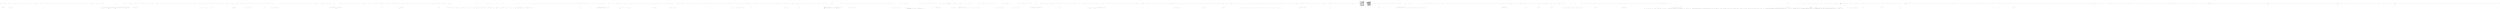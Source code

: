 digraph  {
n24 [label="QuantConnect.Algorithm.Framework.Alphas.AlphaModelPythonWrapper", span=""];
n0 [cluster="QuantConnect.Algorithm.Framework.Alphas.AlphaModelPythonWrapper.AlphaModelPythonWrapper(PyObject)", label="Entry QuantConnect.Algorithm.Framework.Alphas.AlphaModelPythonWrapper.AlphaModelPythonWrapper(PyObject)", span="34-34"];
n1 [cluster="QuantConnect.Algorithm.Framework.Alphas.AlphaModelPythonWrapper.AlphaModelPythonWrapper(PyObject)", label="Py.GIL()", span="36-36"];
n3 [cluster="QuantConnect.Algorithm.Framework.Alphas.AlphaModelPythonWrapper.AlphaModelPythonWrapper(PyObject)", label="!model.HasAttr(attributeName)", span="40-40"];
n4 [cluster="QuantConnect.Algorithm.Framework.Alphas.AlphaModelPythonWrapper.AlphaModelPythonWrapper(PyObject)", label="throw new NotImplementedException($''IAlphaModel.{attributeName} must be implemented. Please implement this missing method on {model.GetPythonType()}'');", span="42-42"];
n5 [cluster="QuantConnect.Algorithm.Framework.Alphas.AlphaModelPythonWrapper.AlphaModelPythonWrapper(PyObject)", label="_model = model", span="46-46"];
n2 [cluster="QuantConnect.Algorithm.Framework.Alphas.AlphaModelPythonWrapper.AlphaModelPythonWrapper(PyObject)", label="new[] { ''Update'', ''OnSecuritiesChanged'' }", span="38-38"];
n7 [cluster="Unk.GIL", label="Entry Unk.GIL", span=""];
n8 [cluster="Unk.HasAttr", label="Entry Unk.HasAttr", span=""];
n6 [cluster="QuantConnect.Algorithm.Framework.Alphas.AlphaModelPythonWrapper.AlphaModelPythonWrapper(PyObject)", label="Exit QuantConnect.Algorithm.Framework.Alphas.AlphaModelPythonWrapper.AlphaModelPythonWrapper(PyObject)", span="34-34"];
n9 [cluster="System.NotImplementedException.NotImplementedException(string)", label="Entry System.NotImplementedException.NotImplementedException(string)", span="0-0"];
n10 [cluster="Unk.GetPythonType", label="Entry Unk.GetPythonType", span=""];
n11 [cluster="QuantConnect.Algorithm.Framework.Alphas.AlphaModelPythonWrapper.Update(QuantConnect.Algorithm.Framework.QCAlgorithmFramework, QuantConnect.Data.Slice)", label="Entry QuantConnect.Algorithm.Framework.Alphas.AlphaModelPythonWrapper.Update(QuantConnect.Algorithm.Framework.QCAlgorithmFramework, QuantConnect.Data.Slice)", span="56-56"];
n12 [cluster="QuantConnect.Algorithm.Framework.Alphas.AlphaModelPythonWrapper.Update(QuantConnect.Algorithm.Framework.QCAlgorithmFramework, QuantConnect.Data.Slice)", label="Py.GIL()", span="58-58"];
n15 [cluster="QuantConnect.Algorithm.Framework.Alphas.AlphaModelPythonWrapper.Update(QuantConnect.Algorithm.Framework.QCAlgorithmFramework, QuantConnect.Data.Slice)", label="yield return insight.AsManagedObject(typeof(Insight)) as Insight;", span="63-63"];
n13 [cluster="QuantConnect.Algorithm.Framework.Alphas.AlphaModelPythonWrapper.Update(QuantConnect.Algorithm.Framework.QCAlgorithmFramework, QuantConnect.Data.Slice)", label="var insights = _model.Update(algorithm, data) as PyObject", span="60-60"];
n14 [cluster="QuantConnect.Algorithm.Framework.Alphas.AlphaModelPythonWrapper.Update(QuantConnect.Algorithm.Framework.QCAlgorithmFramework, QuantConnect.Data.Slice)", label=insights, span="61-61"];
n17 [cluster="Unk.Update", label="Entry Unk.Update", span=""];
n16 [cluster="QuantConnect.Algorithm.Framework.Alphas.AlphaModelPythonWrapper.Update(QuantConnect.Algorithm.Framework.QCAlgorithmFramework, QuantConnect.Data.Slice)", label="Exit QuantConnect.Algorithm.Framework.Alphas.AlphaModelPythonWrapper.Update(QuantConnect.Algorithm.Framework.QCAlgorithmFramework, QuantConnect.Data.Slice)", span="56-56"];
n18 [cluster="Unk.AsManagedObject", label="Entry Unk.AsManagedObject", span=""];
n19 [cluster="QuantConnect.Algorithm.Framework.Alphas.AlphaModelPythonWrapper.OnSecuritiesChanged(QuantConnect.Algorithm.Framework.QCAlgorithmFramework, QuantConnect.Data.UniverseSelection.SecurityChanges)", label="Entry QuantConnect.Algorithm.Framework.Alphas.AlphaModelPythonWrapper.OnSecuritiesChanged(QuantConnect.Algorithm.Framework.QCAlgorithmFramework, QuantConnect.Data.UniverseSelection.SecurityChanges)", span="73-73"];
n20 [cluster="QuantConnect.Algorithm.Framework.Alphas.AlphaModelPythonWrapper.OnSecuritiesChanged(QuantConnect.Algorithm.Framework.QCAlgorithmFramework, QuantConnect.Data.UniverseSelection.SecurityChanges)", label="Py.GIL()", span="75-75"];
n21 [cluster="QuantConnect.Algorithm.Framework.Alphas.AlphaModelPythonWrapper.OnSecuritiesChanged(QuantConnect.Algorithm.Framework.QCAlgorithmFramework, QuantConnect.Data.UniverseSelection.SecurityChanges)", label="_model.OnSecuritiesChanged(algorithm, changes)", span="77-77"];
n22 [cluster="QuantConnect.Algorithm.Framework.Alphas.AlphaModelPythonWrapper.OnSecuritiesChanged(QuantConnect.Algorithm.Framework.QCAlgorithmFramework, QuantConnect.Data.UniverseSelection.SecurityChanges)", label="Exit QuantConnect.Algorithm.Framework.Alphas.AlphaModelPythonWrapper.OnSecuritiesChanged(QuantConnect.Algorithm.Framework.QCAlgorithmFramework, QuantConnect.Data.UniverseSelection.SecurityChanges)", span="73-73"];
n23 [cluster="Unk.OnSecuritiesChanged", label="Entry Unk.OnSecuritiesChanged", span=""];
d6 [cluster="QuantConnect.Util.ApiExtensions.SHA256(string)", color=green, community=0, label="var crypt = new SHA256Managed()", prediction=0, span="30-30"];
d5 [cluster="QuantConnect.Util.ApiExtensions.SHA256(string)", label="Entry QuantConnect.Util.ApiExtensions.SHA256(string)", span="28-28"];
d7 [cluster="QuantConnect.Util.ApiExtensions.SHA256(string)", color=green, community=0, label="var hash = new StringBuilder()", prediction=1, span="31-31"];
d13 [cluster="System.Security.Cryptography.SHA256Managed.SHA256Managed()", label="Entry System.Security.Cryptography.SHA256Managed.SHA256Managed()", span="0-0"];
d8 [cluster="QuantConnect.Util.ApiExtensions.SHA256(string)", color=green, community=0, label="var crypto = crypt.ComputeHash(Encoding.UTF8.GetBytes(data), 0, Encoding.UTF8.GetByteCount(data))", prediction=2, span="32-32"];
d9 [cluster="QuantConnect.Util.ApiExtensions.SHA256(string)", color=green, community=0, label=crypto, prediction=3, span="33-33"];
d15 [cluster="System.Text.Encoding.GetBytes(string)", label="Entry System.Text.Encoding.GetBytes(string)", span="0-0"];
d16 [cluster="System.Text.Encoding.GetByteCount(string)", label="Entry System.Text.Encoding.GetByteCount(string)", span="0-0"];
d17 [cluster="System.Security.Cryptography.HashAlgorithm.ComputeHash(byte[], int, int)", label="Entry System.Security.Cryptography.HashAlgorithm.ComputeHash(byte[], int, int)", span="0-0"];
d14 [cluster="System.Text.StringBuilder.StringBuilder()", label="Entry System.Text.StringBuilder.StringBuilder()", span="0-0"];
d10 [cluster="QuantConnect.Util.ApiExtensions.SHA256(string)", color=green, community=0, label="hash.Append(theByte.ToString(''x2''))", prediction=1, span="35-35"];
d11 [cluster="QuantConnect.Util.ApiExtensions.SHA256(string)", color=green, community=0, label="return hash.ToString();", prediction=1, span="37-37"];
d18 [cluster="byte.ToString(string)", label="Entry byte.ToString(string)", span="0-0"];
d19 [cluster="System.Text.StringBuilder.Append(string)", label="Entry System.Text.StringBuilder.Append(string)", span="0-0"];
d12 [cluster="QuantConnect.Util.ApiExtensions.SHA256(string)", label="Exit QuantConnect.Util.ApiExtensions.SHA256(string)", span="28-28"];
d20 [cluster="System.Text.StringBuilder.ToString()", label="Entry System.Text.StringBuilder.ToString()", span="0-0"];
d2 [cluster="QuantConnect.Util.ApiExtensions.CreateSecureHash(int, string)", label="return SHA256(data);", span="20-20"];
d1 [cluster="QuantConnect.Util.ApiExtensions.CreateSecureHash(int, string)", label="var data = string.Format(''{0}:{1}'', token, timestamp)", span="19-19"];
d3 [cluster="QuantConnect.Util.ApiExtensions.CreateSecureHash(int, string)", label="Exit QuantConnect.Util.ApiExtensions.CreateSecureHash(int, string)", span="15-15"];
d0 [cluster="QuantConnect.Util.ApiExtensions.CreateSecureHash(int, string)", label="Entry QuantConnect.Util.ApiExtensions.CreateSecureHash(int, string)", span="15-15"];
d4 [cluster="string.Format(string, object, object)", label="Entry string.Format(string, object, object)", span="0-0"];
m0_128 [cluster="QuantConnect.Securities.SecurityExchangeHours.IsOpen(System.DateTime, bool)", file="CommonAlphaModelTests.cs", label="Entry QuantConnect.Securities.SecurityExchangeHours.IsOpen(System.DateTime, bool)", span="124-124"];
m0_132 [cluster="QuantConnect.Lean.Engine.DataFeeds.DataFeedPacket.DataFeedPacket(QuantConnect.Securities.Security, QuantConnect.Data.SubscriptionDataConfig, System.Collections.Generic.List<QuantConnect.Data.BaseData>)", file="CommonAlphaModelTests.cs", label="Entry QuantConnect.Lean.Engine.DataFeeds.DataFeedPacket.DataFeedPacket(QuantConnect.Securities.Security, QuantConnect.Data.SubscriptionDataConfig, System.Collections.Generic.List<QuantConnect.Data.BaseData>)", span="80-80"];
m0_51 [cluster="QuantConnect.Algorithm.Framework.QCAlgorithmFramework.SetAlpha(QuantConnect.Algorithm.Framework.Alphas.IAlphaModel)", file="CommonAlphaModelTests.cs", label="Entry QuantConnect.Algorithm.Framework.QCAlgorithmFramework.SetAlpha(QuantConnect.Algorithm.Framework.Alphas.IAlphaModel)", span="216-216"];
m0_54 [cluster="System.Collections.Generic.List<T>.List()", file="CommonAlphaModelTests.cs", label="Entry System.Collections.Generic.List<T>.List()", span="0-0"];
m0_49 [cluster="object.GetType()", file="CommonAlphaModelTests.cs", label="Entry object.GetType()", span="0-0"];
m0_12 [cluster="QuantConnect.Algorithm.Framework.Portfolio.NullPortfolioConstructionModel.NullPortfolioConstructionModel()", file="CommonAlphaModelTests.cs", label="Entry QuantConnect.Algorithm.Framework.Portfolio.NullPortfolioConstructionModel.NullPortfolioConstructionModel()", span="25-25"];
m0_95 [cluster="QuantConnect.Tests.Algorithm.Framework.Alphas.CommonAlphaModelTests.CreatePythonAlphaModel()", file="CommonAlphaModelTests.cs", label="Entry QuantConnect.Tests.Algorithm.Framework.Alphas.CommonAlphaModelTests.CreatePythonAlphaModel()", span="149-149"];
m0_96 [cluster="QuantConnect.Tests.Algorithm.Framework.Alphas.CommonAlphaModelTests.CreatePythonAlphaModel()", file="CommonAlphaModelTests.cs", label="Exit QuantConnect.Tests.Algorithm.Framework.Alphas.CommonAlphaModelTests.CreatePythonAlphaModel()", span="149-149"];
m0_126 [cluster="System.Convert.ToDecimal(double)", file="CommonAlphaModelTests.cs", label="Entry System.Convert.ToDecimal(double)", span="0-0"];
m0_52 [cluster="QuantConnect.Data.UniverseSelection.SecurityChanges.SecurityChanges(System.Collections.Generic.IEnumerable<QuantConnect.Securities.Security>, System.Collections.Generic.IEnumerable<QuantConnect.Securities.Security>)", file="CommonAlphaModelTests.cs", label="Entry QuantConnect.Data.UniverseSelection.SecurityChanges.SecurityChanges(System.Collections.Generic.IEnumerable<QuantConnect.Securities.Security>, System.Collections.Generic.IEnumerable<QuantConnect.Securities.Security>)", span="63-63"];
m0_13 [cluster="QuantConnect.Lean.Engine.HistoricalData.SineHistoryProvider.SineHistoryProvider(QuantConnect.Securities.SecurityManager)", file="CommonAlphaModelTests.cs", label="Entry QuantConnect.Lean.Engine.HistoricalData.SineHistoryProvider.SineHistoryProvider(QuantConnect.Securities.SecurityManager)", span="48-48"];
m0_10 [cluster="System.Environment.SetEnvironmentVariable(string, string)", file="CommonAlphaModelTests.cs", label="Entry System.Environment.SetEnvironmentVariable(string, string)", span="0-0"];
m0_90 [cluster="lambda expression", file="CommonAlphaModelTests.cs", label="Entry lambda expression", span="138-138"];
m0_65 [cluster="lambda expression", file="CommonAlphaModelTests.cs", label="actualInsights.AddRange(e.Insights)", span="72-72"];
m0_68 [cluster="lambda expression", file="CommonAlphaModelTests.cs", label="Entry lambda expression", span="76-76"];
m0_64 [cluster="lambda expression", file="CommonAlphaModelTests.cs", label="Entry lambda expression", span="72-72"];
m0_66 [cluster="lambda expression", file="CommonAlphaModelTests.cs", label="Exit lambda expression", span="72-72"];
m0_69 [cluster="lambda expression", file="CommonAlphaModelTests.cs", label="x.Consolidators", span="76-76"];
m0_70 [cluster="lambda expression", file="CommonAlphaModelTests.cs", label="Exit lambda expression", span="76-76"];
m0_80 [cluster="lambda expression", file="CommonAlphaModelTests.cs", label="model.OnSecuritiesChanged(_algorithm, changes)", span="122-122"];
m0_79 [cluster="lambda expression", file="CommonAlphaModelTests.cs", label="Entry lambda expression", span="122-122"];
m0_81 [cluster="lambda expression", file="CommonAlphaModelTests.cs", label="Exit lambda expression", span="122-122"];
m0_91 [cluster="lambda expression", file="CommonAlphaModelTests.cs", label="model.OnSecuritiesChanged(_algorithm, changes)", span="138-138"];
m0_92 [cluster="lambda expression", file="CommonAlphaModelTests.cs", label="Exit lambda expression", span="138-138"];
m0_60 [cluster="QuantConnect.Securities.Security.SetMarketPrice(QuantConnect.Data.BaseData)", file="CommonAlphaModelTests.cs", label="Entry QuantConnect.Securities.Security.SetMarketPrice(QuantConnect.Data.BaseData)", span="540-540"];
m0_61 [cluster="QuantConnect.Data.Consolidators.IDataConsolidator.Update(QuantConnect.Data.IBaseData)", file="CommonAlphaModelTests.cs", label="Entry QuantConnect.Data.Consolidators.IDataConsolidator.Update(QuantConnect.Data.IBaseData)", span="59-59"];
m0_123 [cluster="QuantConnect.Securities.CashBook.CashBook()", file="CommonAlphaModelTests.cs", label="Entry QuantConnect.Securities.CashBook.CashBook()", span="51-51"];
m0_153 [cluster="System.DateTime.Add(System.TimeSpan)", file="CommonAlphaModelTests.cs", label="Entry System.DateTime.Add(System.TimeSpan)", span="0-0"];
m0_78 [cluster="Unk.DoesNotThrow", file="CommonAlphaModelTests.cs", label="Entry Unk.DoesNotThrow", span=""];
m0_15 [cluster="QuantConnect.Algorithm.QCAlgorithm.AddEquity(string, QuantConnect.Resolution, string, bool, decimal, bool)", file="CommonAlphaModelTests.cs", label="Entry QuantConnect.Algorithm.QCAlgorithm.AddEquity(string, QuantConnect.Resolution, string, bool, decimal, bool)", span="1400-1400"];
m0_82 [cluster="QuantConnect.Algorithm.Framework.INotifiedSecurityChanges.OnSecuritiesChanged(QuantConnect.Algorithm.Framework.QCAlgorithmFramework, QuantConnect.Data.UniverseSelection.SecurityChanges)", file="CommonAlphaModelTests.cs", label="Entry QuantConnect.Algorithm.Framework.INotifiedSecurityChanges.OnSecuritiesChanged(QuantConnect.Algorithm.Framework.QCAlgorithmFramework, QuantConnect.Data.UniverseSelection.SecurityChanges)", span="29-29"];
m0_134 [cluster="QuantConnect.Lean.Engine.DataFeeds.TimeSlice.Create(System.DateTime, DateTimeZone, QuantConnect.Securities.CashBook, System.Collections.Generic.List<QuantConnect.Lean.Engine.DataFeeds.DataFeedPacket>, QuantConnect.Data.UniverseSelection.SecurityChanges)", file="CommonAlphaModelTests.cs", label="Entry QuantConnect.Lean.Engine.DataFeeds.TimeSlice.Create(System.DateTime, DateTimeZone, QuantConnect.Securities.CashBook, System.Collections.Generic.List<QuantConnect.Lean.Engine.DataFeeds.DataFeedPacket>, QuantConnect.Data.UniverseSelection.SecurityChanges)", span="103-103"];
m0_57 [cluster="System.Collections.Generic.IEnumerable<TSource>.SelectMany<TSource, TResult>(System.Func<TSource, System.Collections.Generic.IEnumerable<TResult>>)", file="CommonAlphaModelTests.cs", label="Entry System.Collections.Generic.IEnumerable<TSource>.SelectMany<TSource, TResult>(System.Func<TSource, System.Collections.Generic.IEnumerable<TResult>>)", span="0-0"];
m0_14 [cluster="QuantConnect.Algorithm.QCAlgorithm.SetStartDate(int, int, int)", file="CommonAlphaModelTests.cs", label="Entry QuantConnect.Algorithm.QCAlgorithm.SetStartDate(int, int, int)", span="1126-1126"];
m0_9 [cluster="System.IO.DirectoryInfo.DirectoryInfo(string)", file="CommonAlphaModelTests.cs", label="Entry System.IO.DirectoryInfo.DirectoryInfo(string)", span="0-0"];
m0_0 [cluster="QuantConnect.Tests.Algorithm.Framework.Alphas.CommonAlphaModelTests.Initialize()", file="CommonAlphaModelTests.cs", label="Entry QuantConnect.Tests.Algorithm.Framework.Alphas.CommonAlphaModelTests.Initialize()", span="42-42"];
m0_1 [cluster="QuantConnect.Tests.Algorithm.Framework.Alphas.CommonAlphaModelTests.Initialize()", file="CommonAlphaModelTests.cs", label="var pythonPath = new DirectoryInfo(''../../../Algorithm.Framework/Alphas'')", span="44-44"];
m0_2 [cluster="QuantConnect.Tests.Algorithm.Framework.Alphas.CommonAlphaModelTests.Initialize()", file="CommonAlphaModelTests.cs", label="Environment.SetEnvironmentVariable(''PYTHONPATH'', pythonPath.FullName)", span="45-45"];
m0_3 [cluster="QuantConnect.Tests.Algorithm.Framework.Alphas.CommonAlphaModelTests.Initialize()", file="CommonAlphaModelTests.cs", label="_algorithm = new QCAlgorithmFramework()", span="47-47"];
m0_4 [cluster="QuantConnect.Tests.Algorithm.Framework.Alphas.CommonAlphaModelTests.Initialize()", file="CommonAlphaModelTests.cs", label="_algorithm.PortfolioConstruction = new NullPortfolioConstructionModel()", span="48-48"];
m0_5 [cluster="QuantConnect.Tests.Algorithm.Framework.Alphas.CommonAlphaModelTests.Initialize()", file="CommonAlphaModelTests.cs", label="_algorithm.HistoryProvider = new SineHistoryProvider(_algorithm.Securities)", span="49-49"];
m0_6 [cluster="QuantConnect.Tests.Algorithm.Framework.Alphas.CommonAlphaModelTests.Initialize()", file="CommonAlphaModelTests.cs", label="_algorithm.SetStartDate(2018, 1, 4)", span="50-50"];
m0_7 [cluster="QuantConnect.Tests.Algorithm.Framework.Alphas.CommonAlphaModelTests.Initialize()", file="CommonAlphaModelTests.cs", label="_security = _algorithm.AddEquity(Symbols.SPY.Value, Resolution.Daily)", span="51-51"];
m0_8 [cluster="QuantConnect.Tests.Algorithm.Framework.Alphas.CommonAlphaModelTests.Initialize()", file="CommonAlphaModelTests.cs", label="Exit QuantConnect.Tests.Algorithm.Framework.Alphas.CommonAlphaModelTests.Initialize()", span="42-42"];
m0_129 [cluster="System.Collections.Generic.IEnumerable<TSource>.FirstOrDefault<TSource>()", file="CommonAlphaModelTests.cs", label="Entry System.Collections.Generic.IEnumerable<TSource>.FirstOrDefault<TSource>()", span="0-0"];
m0_53 [cluster="QuantConnect.Algorithm.Framework.QCAlgorithmFramework.OnFrameworkSecuritiesChanged(QuantConnect.Data.UniverseSelection.SecurityChanges)", file="CommonAlphaModelTests.cs", label="Entry QuantConnect.Algorithm.Framework.QCAlgorithmFramework.OnFrameworkSecuritiesChanged(QuantConnect.Data.UniverseSelection.SecurityChanges)", span="190-190"];
m0_167 [cluster="QuantConnect.Algorithm.QCAlgorithm.SetPandasConverter()", file="CommonAlphaModelTests.cs", label="Entry QuantConnect.Algorithm.QCAlgorithm.SetPandasConverter()", span="43-43"];
m0_124 [cluster="QuantConnect.Tests.Algorithm.Framework.Alphas.CommonAlphaModelTests.GetSliceDateTimes(int)", file="CommonAlphaModelTests.cs", label="Entry QuantConnect.Tests.Algorithm.Framework.Alphas.CommonAlphaModelTests.GetSliceDateTimes(int)", span="208-208"];
m0_135 [cluster="QuantConnect.Tests.Algorithm.Framework.Alphas.CommonAlphaModelTests.GetSliceDateTimes(int)", file="CommonAlphaModelTests.cs", label="var i = 0", span="210-210"];
m0_138 [cluster="QuantConnect.Tests.Algorithm.Framework.Alphas.CommonAlphaModelTests.GetSliceDateTimes(int)", file="CommonAlphaModelTests.cs", label="sliceDateTimes.Count < maxCount", span="214-214"];
m0_136 [cluster="QuantConnect.Tests.Algorithm.Framework.Alphas.CommonAlphaModelTests.GetSliceDateTimes(int)", file="CommonAlphaModelTests.cs", label="var sliceDateTimes = new List<DateTime>()", span="211-211"];
m0_150 [cluster="QuantConnect.Tests.Algorithm.Framework.Alphas.CommonAlphaModelTests.GetSliceDateTimes(int)", file="CommonAlphaModelTests.cs", label="i++", span="233-233"];
m0_137 [cluster="QuantConnect.Tests.Algorithm.Framework.Alphas.CommonAlphaModelTests.GetSliceDateTimes(int)", file="CommonAlphaModelTests.cs", label="var utcDateTime = _algorithm.StartDate", span="212-212"];
m0_149 [cluster="QuantConnect.Tests.Algorithm.Framework.Alphas.CommonAlphaModelTests.GetSliceDateTimes(int)", file="CommonAlphaModelTests.cs", label="sliceDateTimes.Add(utcDateTime)", span="231-231"];
m0_151 [cluster="QuantConnect.Tests.Algorithm.Framework.Alphas.CommonAlphaModelTests.GetSliceDateTimes(int)", file="CommonAlphaModelTests.cs", label="return sliceDateTimes;", span="237-237"];
m0_141 [cluster="QuantConnect.Tests.Algorithm.Framework.Alphas.CommonAlphaModelTests.GetSliceDateTimes(int)", file="CommonAlphaModelTests.cs", label="utcDateTime = utcDateTime.Add(resolution)", span="219-219"];
m0_139 [cluster="QuantConnect.Tests.Algorithm.Framework.Alphas.CommonAlphaModelTests.GetSliceDateTimes(int)", file="CommonAlphaModelTests.cs", label="_algorithm.Securities", span="216-216"];
m0_140 [cluster="QuantConnect.Tests.Algorithm.Framework.Alphas.CommonAlphaModelTests.GetSliceDateTimes(int)", file="CommonAlphaModelTests.cs", label="var resolution = kvp.Value.Resolution.ToTimeSpan()", span="218-218"];
m0_142 [cluster="QuantConnect.Tests.Algorithm.Framework.Alphas.CommonAlphaModelTests.GetSliceDateTimes(int)", file="CommonAlphaModelTests.cs", label="resolution == Time.OneDay && utcDateTime.TimeOfDay == TimeSpan.Zero", span="220-220"];
m0_144 [cluster="QuantConnect.Tests.Algorithm.Framework.Alphas.CommonAlphaModelTests.GetSliceDateTimes(int)", file="CommonAlphaModelTests.cs", label="var security = kvp.Value", span="225-225"];
m0_143 [cluster="QuantConnect.Tests.Algorithm.Framework.Alphas.CommonAlphaModelTests.GetSliceDateTimes(int)", file="CommonAlphaModelTests.cs", label="utcDateTime = utcDateTime.AddHours(17)", span="222-222"];
m0_147 [cluster="QuantConnect.Tests.Algorithm.Framework.Alphas.CommonAlphaModelTests.GetSliceDateTimes(int)", file="CommonAlphaModelTests.cs", label="var localDateTime = utcDateTime.ConvertFromUtc(exchange.TimeZone)", span="228-228"];
m0_145 [cluster="QuantConnect.Tests.Algorithm.Framework.Alphas.CommonAlphaModelTests.GetSliceDateTimes(int)", file="CommonAlphaModelTests.cs", label="var exchange = security.Exchange.Hours", span="226-226"];
m0_146 [cluster="QuantConnect.Tests.Algorithm.Framework.Alphas.CommonAlphaModelTests.GetSliceDateTimes(int)", file="CommonAlphaModelTests.cs", label="var extendedMarket = security.IsExtendedMarketHours", span="227-227"];
m0_148 [cluster="QuantConnect.Tests.Algorithm.Framework.Alphas.CommonAlphaModelTests.GetSliceDateTimes(int)", file="CommonAlphaModelTests.cs", label="exchange.IsOpen(localDateTime, extendedMarket)", span="229-229"];
m0_152 [cluster="QuantConnect.Tests.Algorithm.Framework.Alphas.CommonAlphaModelTests.GetSliceDateTimes(int)", file="CommonAlphaModelTests.cs", label="Exit QuantConnect.Tests.Algorithm.Framework.Alphas.CommonAlphaModelTests.GetSliceDateTimes(int)", span="208-208"];
m0_59 [cluster="QuantConnect.Algorithm.QCAlgorithm.SetDateTime(System.DateTime)", file="CommonAlphaModelTests.cs", label="Entry QuantConnect.Algorithm.QCAlgorithm.SetDateTime(System.DateTime)", span="874-874"];
m0_154 [cluster="System.DateTime.AddHours(double)", file="CommonAlphaModelTests.cs", label="Entry System.DateTime.AddHours(double)", span="0-0"];
m0_93 [cluster="QuantConnect.Tests.Algorithm.Framework.Alphas.CommonAlphaModelTests.CreateCSharpAlphaModel()", file="CommonAlphaModelTests.cs", label="Entry QuantConnect.Tests.Algorithm.Framework.Alphas.CommonAlphaModelTests.CreateCSharpAlphaModel()", span="144-144"];
m0_94 [cluster="QuantConnect.Tests.Algorithm.Framework.Alphas.CommonAlphaModelTests.CreateCSharpAlphaModel()", file="CommonAlphaModelTests.cs", label="Exit QuantConnect.Tests.Algorithm.Framework.Alphas.CommonAlphaModelTests.CreateCSharpAlphaModel()", span="144-144"];
m0_63 [cluster="Unk.AreEqual", file="CommonAlphaModelTests.cs", label="Entry Unk.AreEqual", span=""];
m0_48 [cluster="QuantConnect.Tests.Algorithm.Framework.Alphas.CommonAlphaModelTests.TryCreateModel(QuantConnect.Language, out QuantConnect.Algorithm.Framework.Alphas.IAlphaModel)", file="CommonAlphaModelTests.cs", label="Entry QuantConnect.Tests.Algorithm.Framework.Alphas.CommonAlphaModelTests.TryCreateModel(QuantConnect.Language, out QuantConnect.Algorithm.Framework.Alphas.IAlphaModel)", span="240-240"];
m0_155 [cluster="QuantConnect.Tests.Algorithm.Framework.Alphas.CommonAlphaModelTests.TryCreateModel(QuantConnect.Language, out QuantConnect.Algorithm.Framework.Alphas.IAlphaModel)", file="CommonAlphaModelTests.cs", label="model = default(IAlphaModel)", span="242-242"];
m0_156 [cluster="QuantConnect.Tests.Algorithm.Framework.Alphas.CommonAlphaModelTests.TryCreateModel(QuantConnect.Language, out QuantConnect.Algorithm.Framework.Alphas.IAlphaModel)", file="CommonAlphaModelTests.cs", label=language, span="246-246"];
m0_157 [cluster="QuantConnect.Tests.Algorithm.Framework.Alphas.CommonAlphaModelTests.TryCreateModel(QuantConnect.Language, out QuantConnect.Algorithm.Framework.Alphas.IAlphaModel)", file="CommonAlphaModelTests.cs", label="Language.CSharp", span="248-248"];
m0_160 [cluster="QuantConnect.Tests.Algorithm.Framework.Alphas.CommonAlphaModelTests.TryCreateModel(QuantConnect.Language, out QuantConnect.Algorithm.Framework.Alphas.IAlphaModel)", file="CommonAlphaModelTests.cs", label="Language.Python", span="251-251"];
m0_164 [cluster="QuantConnect.Tests.Algorithm.Framework.Alphas.CommonAlphaModelTests.TryCreateModel(QuantConnect.Language, out QuantConnect.Algorithm.Framework.Alphas.IAlphaModel)", file="CommonAlphaModelTests.cs", label="return false;", span="256-256"];
m0_158 [cluster="QuantConnect.Tests.Algorithm.Framework.Alphas.CommonAlphaModelTests.TryCreateModel(QuantConnect.Language, out QuantConnect.Algorithm.Framework.Alphas.IAlphaModel)", file="CommonAlphaModelTests.cs", label="model = CreateCSharpAlphaModel()", span="249-249"];
m0_159 [cluster="QuantConnect.Tests.Algorithm.Framework.Alphas.CommonAlphaModelTests.TryCreateModel(QuantConnect.Language, out QuantConnect.Algorithm.Framework.Alphas.IAlphaModel)", file="CommonAlphaModelTests.cs", label="return true;", span="250-250"];
m0_161 [cluster="QuantConnect.Tests.Algorithm.Framework.Alphas.CommonAlphaModelTests.TryCreateModel(QuantConnect.Language, out QuantConnect.Algorithm.Framework.Alphas.IAlphaModel)", file="CommonAlphaModelTests.cs", label="_algorithm.SetPandasConverter()", span="252-252"];
m0_162 [cluster="QuantConnect.Tests.Algorithm.Framework.Alphas.CommonAlphaModelTests.TryCreateModel(QuantConnect.Language, out QuantConnect.Algorithm.Framework.Alphas.IAlphaModel)", file="CommonAlphaModelTests.cs", label="model = CreatePythonAlphaModel()", span="253-253"];
m0_163 [cluster="QuantConnect.Tests.Algorithm.Framework.Alphas.CommonAlphaModelTests.TryCreateModel(QuantConnect.Language, out QuantConnect.Algorithm.Framework.Alphas.IAlphaModel)", file="CommonAlphaModelTests.cs", label="return true;", span="254-254"];
m0_166 [cluster="QuantConnect.Tests.Algorithm.Framework.Alphas.CommonAlphaModelTests.TryCreateModel(QuantConnect.Language, out QuantConnect.Algorithm.Framework.Alphas.IAlphaModel)", file="CommonAlphaModelTests.cs", label="return false;", span="261-261"];
m0_165 [cluster="QuantConnect.Tests.Algorithm.Framework.Alphas.CommonAlphaModelTests.TryCreateModel(QuantConnect.Language, out QuantConnect.Algorithm.Framework.Alphas.IAlphaModel)", file="CommonAlphaModelTests.cs", label="Exit QuantConnect.Tests.Algorithm.Framework.Alphas.CommonAlphaModelTests.TryCreateModel(QuantConnect.Language, out QuantConnect.Algorithm.Framework.Alphas.IAlphaModel)", span="240-240"];
m0_56 [cluster="System.Collections.Generic.IEnumerable<TSource>.ToList<TSource>()", file="CommonAlphaModelTests.cs", label="Entry System.Collections.Generic.IEnumerable<TSource>.ToList<TSource>()", span="0-0"];
m0_11 [cluster="QuantConnect.Algorithm.Framework.QCAlgorithmFramework.QCAlgorithmFramework()", file="CommonAlphaModelTests.cs", label="Entry QuantConnect.Algorithm.Framework.QCAlgorithmFramework.QCAlgorithmFramework()", span="77-77"];
m0_62 [cluster="QuantConnect.Algorithm.Framework.QCAlgorithmFramework.OnFrameworkData(QuantConnect.Data.Slice)", file="CommonAlphaModelTests.cs", label="Entry QuantConnect.Algorithm.Framework.QCAlgorithmFramework.OnFrameworkData(QuantConnect.Data.Slice)", span="119-119"];
m0_58 [cluster="QuantConnect.Tests.Algorithm.Framework.Alphas.CommonAlphaModelTests.CreateSlices()", file="CommonAlphaModelTests.cs", label="Entry QuantConnect.Tests.Algorithm.Framework.Alphas.CommonAlphaModelTests.CreateSlices()", span="169-169"];
m0_98 [cluster="QuantConnect.Tests.Algorithm.Framework.Alphas.CommonAlphaModelTests.CreateSlices()", file="CommonAlphaModelTests.cs", label="var cashBook = new CashBook()", span="171-171"];
m0_120 [cluster="QuantConnect.Tests.Algorithm.Framework.Alphas.CommonAlphaModelTests.CreateSlices()", file="CommonAlphaModelTests.cs", label="yield return TimeSlice.Create(utcDateTime, TimeZones.NewYork, cashBook, packets, changes).Slice;", span="203-203"];
m0_99 [cluster="QuantConnect.Tests.Algorithm.Framework.Alphas.CommonAlphaModelTests.CreateSlices()", file="CommonAlphaModelTests.cs", label="var changes = SecurityChanges.None", span="172-172"];
m0_100 [cluster="QuantConnect.Tests.Algorithm.Framework.Alphas.CommonAlphaModelTests.CreateSlices()", file="CommonAlphaModelTests.cs", label="var sliceDateTimes = GetSliceDateTimes(360)", span="173-173"];
m0_101 [cluster="QuantConnect.Tests.Algorithm.Framework.Alphas.CommonAlphaModelTests.CreateSlices()", file="CommonAlphaModelTests.cs", label="var i = 0", span="175-175"];
m0_102 [cluster="QuantConnect.Tests.Algorithm.Framework.Alphas.CommonAlphaModelTests.CreateSlices()", file="CommonAlphaModelTests.cs", label="i < sliceDateTimes.Count", span="175-175"];
m0_103 [cluster="QuantConnect.Tests.Algorithm.Framework.Alphas.CommonAlphaModelTests.CreateSlices()", file="CommonAlphaModelTests.cs", label="var utcDateTime = sliceDateTimes[i]", span="177-177"];
m0_104 [cluster="QuantConnect.Tests.Algorithm.Framework.Alphas.CommonAlphaModelTests.CreateSlices()", file="CommonAlphaModelTests.cs", label="var last = Convert.ToDecimal(100 + 10 * Math.Sin(Math.PI * i / 180.0))", span="178-178"];
m0_121 [cluster="QuantConnect.Tests.Algorithm.Framework.Alphas.CommonAlphaModelTests.CreateSlices()", file="CommonAlphaModelTests.cs", label="i++", span="175-175"];
m0_112 [cluster="QuantConnect.Tests.Algorithm.Framework.Alphas.CommonAlphaModelTests.CreateSlices()", file="CommonAlphaModelTests.cs", label="var localDateTime = utcDateTime.ConvertFromUtc(exchange.TimeZone)", span="189-189"];
m0_116 [cluster="QuantConnect.Tests.Algorithm.Framework.Alphas.CommonAlphaModelTests.CreateSlices()", file="CommonAlphaModelTests.cs", label="var time = (utcDateTime - period).ConvertFromUtc(configuration.DataTimeZone)", span="196-196"];
m0_105 [cluster="QuantConnect.Tests.Algorithm.Framework.Alphas.CommonAlphaModelTests.CreateSlices()", file="CommonAlphaModelTests.cs", label="var high = last * 1.005m", span="179-179"];
m0_106 [cluster="QuantConnect.Tests.Algorithm.Framework.Alphas.CommonAlphaModelTests.CreateSlices()", file="CommonAlphaModelTests.cs", label="var low = last / 1.005m", span="180-180"];
m0_117 [cluster="QuantConnect.Tests.Algorithm.Framework.Alphas.CommonAlphaModelTests.CreateSlices()", file="CommonAlphaModelTests.cs", label="var tradeBar = new TradeBar(time, security.Symbol, last, high, low, last, 1000, period)", span="197-197"];
m0_107 [cluster="QuantConnect.Tests.Algorithm.Framework.Alphas.CommonAlphaModelTests.CreateSlices()", file="CommonAlphaModelTests.cs", label="var packets = new List<DataFeedPacket>()", span="182-182"];
m0_108 [cluster="QuantConnect.Tests.Algorithm.Framework.Alphas.CommonAlphaModelTests.CreateSlices()", file="CommonAlphaModelTests.cs", label="_algorithm.Securities", span="184-184"];
m0_118 [cluster="QuantConnect.Tests.Algorithm.Framework.Alphas.CommonAlphaModelTests.CreateSlices()", file="CommonAlphaModelTests.cs", label="packets.Add(new DataFeedPacket(security, configuration, new List<BaseData> { tradeBar }))", span="198-198"];
m0_119 [cluster="QuantConnect.Tests.Algorithm.Framework.Alphas.CommonAlphaModelTests.CreateSlices()", file="CommonAlphaModelTests.cs", label="packets.Count > 0", span="201-201"];
m0_109 [cluster="QuantConnect.Tests.Algorithm.Framework.Alphas.CommonAlphaModelTests.CreateSlices()", file="CommonAlphaModelTests.cs", label="var security = kvp.Value", span="186-186"];
m0_110 [cluster="QuantConnect.Tests.Algorithm.Framework.Alphas.CommonAlphaModelTests.CreateSlices()", file="CommonAlphaModelTests.cs", label="var exchange = security.Exchange.Hours", span="187-187"];
m0_111 [cluster="QuantConnect.Tests.Algorithm.Framework.Alphas.CommonAlphaModelTests.CreateSlices()", file="CommonAlphaModelTests.cs", label="var extendedMarket = security.IsExtendedMarketHours", span="188-188"];
m0_114 [cluster="QuantConnect.Tests.Algorithm.Framework.Alphas.CommonAlphaModelTests.CreateSlices()", file="CommonAlphaModelTests.cs", label="var configuration = security.Subscriptions.FirstOrDefault()", span="194-194"];
m0_115 [cluster="QuantConnect.Tests.Algorithm.Framework.Alphas.CommonAlphaModelTests.CreateSlices()", file="CommonAlphaModelTests.cs", label="var period = security.Resolution.ToTimeSpan()", span="195-195"];
m0_113 [cluster="QuantConnect.Tests.Algorithm.Framework.Alphas.CommonAlphaModelTests.CreateSlices()", file="CommonAlphaModelTests.cs", label="!exchange.IsOpen(localDateTime, extendedMarket)", span="190-190"];
m0_122 [cluster="QuantConnect.Tests.Algorithm.Framework.Alphas.CommonAlphaModelTests.CreateSlices()", file="CommonAlphaModelTests.cs", label="Exit QuantConnect.Tests.Algorithm.Framework.Alphas.CommonAlphaModelTests.CreateSlices()", span="169-169"];
m0_133 [cluster="System.Collections.Generic.List<T>.Add(T)", file="CommonAlphaModelTests.cs", label="Entry System.Collections.Generic.List<T>.Add(T)", span="0-0"];
m0_50 [cluster="Unk.Ignore", file="CommonAlphaModelTests.cs", label="Entry Unk.Ignore", span=""];
m0_16 [cluster="QuantConnect.Tests.Algorithm.Framework.Alphas.CommonAlphaModelTests.InsightsGenerationTest(QuantConnect.Language)", file="CommonAlphaModelTests.cs", label="Entry QuantConnect.Tests.Algorithm.Framework.Alphas.CommonAlphaModelTests.InsightsGenerationTest(QuantConnect.Language)", span="57-57"];
m0_17 [cluster="QuantConnect.Tests.Algorithm.Framework.Alphas.CommonAlphaModelTests.InsightsGenerationTest(QuantConnect.Language)", file="CommonAlphaModelTests.cs", label="IAlphaModel model", span="59-59"];
m0_18 [cluster="QuantConnect.Tests.Algorithm.Framework.Alphas.CommonAlphaModelTests.InsightsGenerationTest(QuantConnect.Language)", file="CommonAlphaModelTests.cs", label="!TryCreateModel(language, out model)", span="60-60"];
m0_19 [cluster="QuantConnect.Tests.Algorithm.Framework.Alphas.CommonAlphaModelTests.InsightsGenerationTest(QuantConnect.Language)", file="CommonAlphaModelTests.cs", label="Assert.Ignore($''Ignore {GetType().Name}: Could not create {language} model.'')", span="62-62"];
m0_20 [cluster="QuantConnect.Tests.Algorithm.Framework.Alphas.CommonAlphaModelTests.InsightsGenerationTest(QuantConnect.Language)", file="CommonAlphaModelTests.cs", label="_algorithm.SetAlpha(model)", span="66-66"];
m0_21 [cluster="QuantConnect.Tests.Algorithm.Framework.Alphas.CommonAlphaModelTests.InsightsGenerationTest(QuantConnect.Language)", file="CommonAlphaModelTests.cs", label="var changes = new SecurityChanges(AddedSecurities, RemovedSecurities)", span="68-68"];
m0_22 [cluster="QuantConnect.Tests.Algorithm.Framework.Alphas.CommonAlphaModelTests.InsightsGenerationTest(QuantConnect.Language)", file="CommonAlphaModelTests.cs", label="_algorithm.OnFrameworkSecuritiesChanged(changes)", span="69-69"];
m0_23 [cluster="QuantConnect.Tests.Algorithm.Framework.Alphas.CommonAlphaModelTests.InsightsGenerationTest(QuantConnect.Language)", file="CommonAlphaModelTests.cs", label="var actualInsights = new List<Insight>()", span="71-71"];
m0_24 [cluster="QuantConnect.Tests.Algorithm.Framework.Alphas.CommonAlphaModelTests.InsightsGenerationTest(QuantConnect.Language)", file="CommonAlphaModelTests.cs", label="_algorithm.InsightsGenerated += (s, e) => actualInsights.AddRange(e.Insights)", span="72-72"];
m0_35 [cluster="QuantConnect.Tests.Algorithm.Framework.Alphas.CommonAlphaModelTests.InsightsGenerationTest(QuantConnect.Language)", file="CommonAlphaModelTests.cs", label="Assert.AreEqual(actualInsights.Count, expectedInsights.Count)", span="94-94"];
m0_37 [cluster="QuantConnect.Tests.Algorithm.Framework.Alphas.CommonAlphaModelTests.InsightsGenerationTest(QuantConnect.Language)", file="CommonAlphaModelTests.cs", label="i < actualInsights.Count", span="96-96"];
m0_38 [cluster="QuantConnect.Tests.Algorithm.Framework.Alphas.CommonAlphaModelTests.InsightsGenerationTest(QuantConnect.Language)", file="CommonAlphaModelTests.cs", label="var actual = actualInsights[i]", span="98-98"];
m0_25 [cluster="QuantConnect.Tests.Algorithm.Framework.Alphas.CommonAlphaModelTests.InsightsGenerationTest(QuantConnect.Language)", file="CommonAlphaModelTests.cs", label="var expectedInsights = ExpectedInsights().ToList()", span="74-74"];
m0_26 [cluster="QuantConnect.Tests.Algorithm.Framework.Alphas.CommonAlphaModelTests.InsightsGenerationTest(QuantConnect.Language)", file="CommonAlphaModelTests.cs", label="var consolidators = _security.Subscriptions.SelectMany(x => x.Consolidators)", span="76-76"];
m0_39 [cluster="QuantConnect.Tests.Algorithm.Framework.Alphas.CommonAlphaModelTests.InsightsGenerationTest(QuantConnect.Language)", file="CommonAlphaModelTests.cs", label="var expected = expectedInsights[i]", span="99-99"];
m0_27 [cluster="QuantConnect.Tests.Algorithm.Framework.Alphas.CommonAlphaModelTests.InsightsGenerationTest(QuantConnect.Language)", file="CommonAlphaModelTests.cs", label="var slices = CreateSlices()", span="77-77"];
m0_32 [cluster="QuantConnect.Tests.Algorithm.Framework.Alphas.CommonAlphaModelTests.InsightsGenerationTest(QuantConnect.Language)", file="CommonAlphaModelTests.cs", label=consolidators, span="86-86"];
m0_28 [cluster="QuantConnect.Tests.Algorithm.Framework.Alphas.CommonAlphaModelTests.InsightsGenerationTest(QuantConnect.Language)", file="CommonAlphaModelTests.cs", label="slices.ToList()", span="79-79"];
m0_29 [cluster="QuantConnect.Tests.Algorithm.Framework.Alphas.CommonAlphaModelTests.InsightsGenerationTest(QuantConnect.Language)", file="CommonAlphaModelTests.cs", label="_algorithm.SetDateTime(slice.Time)", span="81-81"];
m0_30 [cluster="QuantConnect.Tests.Algorithm.Framework.Alphas.CommonAlphaModelTests.InsightsGenerationTest(QuantConnect.Language)", file="CommonAlphaModelTests.cs", label="var data = slice[_security.Symbol]", span="83-83"];
m0_34 [cluster="QuantConnect.Tests.Algorithm.Framework.Alphas.CommonAlphaModelTests.InsightsGenerationTest(QuantConnect.Language)", file="CommonAlphaModelTests.cs", label="_algorithm.OnFrameworkData(slice)", span="91-91"];
m0_31 [cluster="QuantConnect.Tests.Algorithm.Framework.Alphas.CommonAlphaModelTests.InsightsGenerationTest(QuantConnect.Language)", file="CommonAlphaModelTests.cs", label="_security.SetMarketPrice(data)", span="84-84"];
m0_33 [cluster="QuantConnect.Tests.Algorithm.Framework.Alphas.CommonAlphaModelTests.InsightsGenerationTest(QuantConnect.Language)", file="CommonAlphaModelTests.cs", label="consolidator.Update(data)", span="88-88"];
m0_36 [cluster="QuantConnect.Tests.Algorithm.Framework.Alphas.CommonAlphaModelTests.InsightsGenerationTest(QuantConnect.Language)", file="CommonAlphaModelTests.cs", label="var i = 0", span="96-96"];
m0_46 [cluster="QuantConnect.Tests.Algorithm.Framework.Alphas.CommonAlphaModelTests.InsightsGenerationTest(QuantConnect.Language)", file="CommonAlphaModelTests.cs", label="i++", span="96-96"];
m0_40 [cluster="QuantConnect.Tests.Algorithm.Framework.Alphas.CommonAlphaModelTests.InsightsGenerationTest(QuantConnect.Language)", file="CommonAlphaModelTests.cs", label="Assert.AreEqual(actual.Symbol, expected.Symbol)", span="100-100"];
m0_41 [cluster="QuantConnect.Tests.Algorithm.Framework.Alphas.CommonAlphaModelTests.InsightsGenerationTest(QuantConnect.Language)", file="CommonAlphaModelTests.cs", label="Assert.AreEqual(actual.Type, expected.Type)", span="101-101"];
m0_42 [cluster="QuantConnect.Tests.Algorithm.Framework.Alphas.CommonAlphaModelTests.InsightsGenerationTest(QuantConnect.Language)", file="CommonAlphaModelTests.cs", label="Assert.AreEqual(actual.Direction, expected.Direction)", span="102-102"];
m0_43 [cluster="QuantConnect.Tests.Algorithm.Framework.Alphas.CommonAlphaModelTests.InsightsGenerationTest(QuantConnect.Language)", file="CommonAlphaModelTests.cs", label="Assert.AreEqual(actual.Period, expected.Period)", span="103-103"];
m0_44 [cluster="QuantConnect.Tests.Algorithm.Framework.Alphas.CommonAlphaModelTests.InsightsGenerationTest(QuantConnect.Language)", file="CommonAlphaModelTests.cs", label="Assert.AreEqual(actual.Magnitude, expected.Magnitude)", span="104-104"];
m0_45 [cluster="QuantConnect.Tests.Algorithm.Framework.Alphas.CommonAlphaModelTests.InsightsGenerationTest(QuantConnect.Language)", file="CommonAlphaModelTests.cs", label="Assert.AreEqual(actual.Confidence, expected.Confidence)", span="105-105"];
m0_47 [cluster="QuantConnect.Tests.Algorithm.Framework.Alphas.CommonAlphaModelTests.InsightsGenerationTest(QuantConnect.Language)", file="CommonAlphaModelTests.cs", label="Exit QuantConnect.Tests.Algorithm.Framework.Alphas.CommonAlphaModelTests.InsightsGenerationTest(QuantConnect.Language)", span="57-57"];
m0_71 [cluster="QuantConnect.Tests.Algorithm.Framework.Alphas.CommonAlphaModelTests.AddedSecuritiesTest(QuantConnect.Language)", file="CommonAlphaModelTests.cs", label="Entry QuantConnect.Tests.Algorithm.Framework.Alphas.CommonAlphaModelTests.AddedSecuritiesTest(QuantConnect.Language)", span="112-112"];
m0_72 [cluster="QuantConnect.Tests.Algorithm.Framework.Alphas.CommonAlphaModelTests.AddedSecuritiesTest(QuantConnect.Language)", file="CommonAlphaModelTests.cs", label="IAlphaModel model", span="114-114"];
m0_73 [cluster="QuantConnect.Tests.Algorithm.Framework.Alphas.CommonAlphaModelTests.AddedSecuritiesTest(QuantConnect.Language)", file="CommonAlphaModelTests.cs", label="!TryCreateModel(language, out model)", span="115-115"];
m0_74 [cluster="QuantConnect.Tests.Algorithm.Framework.Alphas.CommonAlphaModelTests.AddedSecuritiesTest(QuantConnect.Language)", file="CommonAlphaModelTests.cs", label="Assert.Ignore($''Ignore {GetType().Name}: Could not create {language} model.'')", span="117-117"];
m0_75 [cluster="QuantConnect.Tests.Algorithm.Framework.Alphas.CommonAlphaModelTests.AddedSecuritiesTest(QuantConnect.Language)", file="CommonAlphaModelTests.cs", label="var changes = new SecurityChanges(AddedSecurities, RemovedSecurities)", span="120-120"];
m0_76 [cluster="QuantConnect.Tests.Algorithm.Framework.Alphas.CommonAlphaModelTests.AddedSecuritiesTest(QuantConnect.Language)", file="CommonAlphaModelTests.cs", label="Assert.DoesNotThrow(() => model.OnSecuritiesChanged(_algorithm, changes))", span="122-122"];
m0_77 [cluster="QuantConnect.Tests.Algorithm.Framework.Alphas.CommonAlphaModelTests.AddedSecuritiesTest(QuantConnect.Language)", file="CommonAlphaModelTests.cs", label="Exit QuantConnect.Tests.Algorithm.Framework.Alphas.CommonAlphaModelTests.AddedSecuritiesTest(QuantConnect.Language)", span="112-112"];
m0_55 [cluster="QuantConnect.Tests.Algorithm.Framework.Alphas.CommonAlphaModelTests.ExpectedInsights()", file="CommonAlphaModelTests.cs", label="Entry QuantConnect.Tests.Algorithm.Framework.Alphas.CommonAlphaModelTests.ExpectedInsights()", span="154-154"];
m0_97 [cluster="QuantConnect.Tests.Algorithm.Framework.Alphas.CommonAlphaModelTests.ExpectedInsights()", file="CommonAlphaModelTests.cs", label="Exit QuantConnect.Tests.Algorithm.Framework.Alphas.CommonAlphaModelTests.ExpectedInsights()", span="154-154"];
m0_125 [cluster="System.Math.Sin(double)", file="CommonAlphaModelTests.cs", label="Entry System.Math.Sin(double)", span="0-0"];
m0_130 [cluster="QuantConnect.Resolution.ToTimeSpan()", file="CommonAlphaModelTests.cs", label="Entry QuantConnect.Resolution.ToTimeSpan()", span="724-724"];
m0_131 [cluster="QuantConnect.Data.Market.TradeBar.TradeBar(System.DateTime, QuantConnect.Symbol, decimal, decimal, decimal, decimal, decimal, System.TimeSpan?)", file="CommonAlphaModelTests.cs", label="Entry QuantConnect.Data.Market.TradeBar.TradeBar(System.DateTime, QuantConnect.Symbol, decimal, decimal, decimal, decimal, decimal, System.TimeSpan?)", span="158-158"];
m0_83 [cluster="QuantConnect.Tests.Algorithm.Framework.Alphas.CommonAlphaModelTests.RemovedSecuritiesTest(QuantConnect.Language)", file="CommonAlphaModelTests.cs", label="Entry QuantConnect.Tests.Algorithm.Framework.Alphas.CommonAlphaModelTests.RemovedSecuritiesTest(QuantConnect.Language)", span="128-128"];
m0_84 [cluster="QuantConnect.Tests.Algorithm.Framework.Alphas.CommonAlphaModelTests.RemovedSecuritiesTest(QuantConnect.Language)", file="CommonAlphaModelTests.cs", label="IAlphaModel model", span="130-130"];
m0_85 [cluster="QuantConnect.Tests.Algorithm.Framework.Alphas.CommonAlphaModelTests.RemovedSecuritiesTest(QuantConnect.Language)", file="CommonAlphaModelTests.cs", label="!TryCreateModel(language, out model)", span="131-131"];
m0_86 [cluster="QuantConnect.Tests.Algorithm.Framework.Alphas.CommonAlphaModelTests.RemovedSecuritiesTest(QuantConnect.Language)", file="CommonAlphaModelTests.cs", label="Assert.Ignore($''Ignore {GetType().Name}: Could not create {language} model.'')", span="133-133"];
m0_87 [cluster="QuantConnect.Tests.Algorithm.Framework.Alphas.CommonAlphaModelTests.RemovedSecuritiesTest(QuantConnect.Language)", file="CommonAlphaModelTests.cs", label="var changes = new SecurityChanges(RemovedSecurities, AddedSecurities)", span="136-136"];
m0_88 [cluster="QuantConnect.Tests.Algorithm.Framework.Alphas.CommonAlphaModelTests.RemovedSecuritiesTest(QuantConnect.Language)", file="CommonAlphaModelTests.cs", label="Assert.DoesNotThrow(() => model.OnSecuritiesChanged(_algorithm, changes))", span="138-138"];
m0_89 [cluster="QuantConnect.Tests.Algorithm.Framework.Alphas.CommonAlphaModelTests.RemovedSecuritiesTest(QuantConnect.Language)", file="CommonAlphaModelTests.cs", label="Exit QuantConnect.Tests.Algorithm.Framework.Alphas.CommonAlphaModelTests.RemovedSecuritiesTest(QuantConnect.Language)", span="128-128"];
m0_67 [cluster="System.Collections.Generic.List<T>.AddRange(System.Collections.Generic.IEnumerable<T>)", file="CommonAlphaModelTests.cs", label="Entry System.Collections.Generic.List<T>.AddRange(System.Collections.Generic.IEnumerable<T>)", span="0-0"];
m0_127 [cluster="System.DateTime.ConvertFromUtc(DateTimeZone, bool)", file="CommonAlphaModelTests.cs", label="Entry System.DateTime.ConvertFromUtc(DateTimeZone, bool)", span="606-606"];
m0_168 [file="CommonAlphaModelTests.cs", label="QuantConnect.Tests.Algorithm.Framework.Alphas.CommonAlphaModelTests", span=""];
m0_169 [file="CommonAlphaModelTests.cs", label=actualInsights, span=""];
m0_170 [file="CommonAlphaModelTests.cs", label=model, span=""];
m0_171 [file="CommonAlphaModelTests.cs", label=changes, span=""];
m0_172 [file="CommonAlphaModelTests.cs", label=model, span=""];
m0_173 [file="CommonAlphaModelTests.cs", label=changes, span=""];
m3_0 [cluster="QuantConnect.Algorithm.Framework.Alphas.ConstantAlphaModel.ConstantAlphaModel(QuantConnect.Algorithm.Framework.Alphas.InsightType, QuantConnect.Algorithm.Framework.Alphas.InsightDirection, System.TimeSpan)", file="ConstantAlphaModel.cs", label="Entry QuantConnect.Algorithm.Framework.Alphas.ConstantAlphaModel.ConstantAlphaModel(QuantConnect.Algorithm.Framework.Alphas.InsightType, QuantConnect.Algorithm.Framework.Alphas.InsightDirection, System.TimeSpan)", span="42-42"];
m3_1 [cluster="QuantConnect.Algorithm.Framework.Alphas.ConstantAlphaModel.ConstantAlphaModel(QuantConnect.Algorithm.Framework.Alphas.InsightType, QuantConnect.Algorithm.Framework.Alphas.InsightDirection, System.TimeSpan)", file="ConstantAlphaModel.cs", label="Exit QuantConnect.Algorithm.Framework.Alphas.ConstantAlphaModel.ConstantAlphaModel(QuantConnect.Algorithm.Framework.Alphas.InsightType, QuantConnect.Algorithm.Framework.Alphas.InsightDirection, System.TimeSpan)", span="42-42"];
m3_11 [cluster="System.Collections.Generic.HashSet<T>.HashSet()", file="ConstantAlphaModel.cs", label="Entry System.Collections.Generic.HashSet<T>.HashSet()", span="0-0"];
m3_19 [cluster="QuantConnect.Algorithm.Framework.Alphas.Insight.Insight(QuantConnect.Symbol, System.TimeSpan, QuantConnect.Algorithm.Framework.Alphas.InsightType, QuantConnect.Algorithm.Framework.Alphas.InsightDirection, double?, double?)", file="ConstantAlphaModel.cs", label="Entry QuantConnect.Algorithm.Framework.Alphas.Insight.Insight(QuantConnect.Symbol, System.TimeSpan, QuantConnect.Algorithm.Framework.Alphas.InsightType, QuantConnect.Algorithm.Framework.Alphas.InsightDirection, double?, double?)", span="118-118"];
m3_34 [cluster="System.Collections.Generic.Dictionary<TKey, TValue>.TryGetValue(TKey, out TValue)", file="ConstantAlphaModel.cs", label="Entry System.Collections.Generic.Dictionary<TKey, TValue>.TryGetValue(TKey, out TValue)", span="0-0"];
m3_18 [cluster="QuantConnect.Algorithm.Framework.Alphas.ConstantAlphaModel.ShouldEmitInsight(System.DateTime, QuantConnect.Symbol)", file="ConstantAlphaModel.cs", label="Entry QuantConnect.Algorithm.Framework.Alphas.ConstantAlphaModel.ShouldEmitInsight(System.DateTime, QuantConnect.Symbol)", span="102-102"];
m3_27 [cluster="QuantConnect.Algorithm.Framework.Alphas.ConstantAlphaModel.ShouldEmitInsight(System.DateTime, QuantConnect.Symbol)", file="ConstantAlphaModel.cs", label="DateTime generatedTimeUtc", span="104-104"];
m3_28 [cluster="QuantConnect.Algorithm.Framework.Alphas.ConstantAlphaModel.ShouldEmitInsight(System.DateTime, QuantConnect.Symbol)", file="ConstantAlphaModel.cs", label="_insightsTimeBySymbol.TryGetValue(symbol, out generatedTimeUtc)", span="105-105"];
m3_29 [cluster="QuantConnect.Algorithm.Framework.Alphas.ConstantAlphaModel.ShouldEmitInsight(System.DateTime, QuantConnect.Symbol)", file="ConstantAlphaModel.cs", label="utcTime - generatedTimeUtc < _period", span="109-109"];
m3_31 [cluster="QuantConnect.Algorithm.Framework.Alphas.ConstantAlphaModel.ShouldEmitInsight(System.DateTime, QuantConnect.Symbol)", file="ConstantAlphaModel.cs", label="_insightsTimeBySymbol[symbol] = utcTime", span="117-117"];
m3_30 [cluster="QuantConnect.Algorithm.Framework.Alphas.ConstantAlphaModel.ShouldEmitInsight(System.DateTime, QuantConnect.Symbol)", file="ConstantAlphaModel.cs", label="return false;", span="111-111"];
m3_32 [cluster="QuantConnect.Algorithm.Framework.Alphas.ConstantAlphaModel.ShouldEmitInsight(System.DateTime, QuantConnect.Symbol)", file="ConstantAlphaModel.cs", label="return true;", span="118-118"];
m3_33 [cluster="QuantConnect.Algorithm.Framework.Alphas.ConstantAlphaModel.ShouldEmitInsight(System.DateTime, QuantConnect.Symbol)", file="ConstantAlphaModel.cs", label="Exit QuantConnect.Algorithm.Framework.Alphas.ConstantAlphaModel.ShouldEmitInsight(System.DateTime, QuantConnect.Symbol)", span="102-102"];
m3_25 [cluster="QuantConnect.Algorithm.Framework.NotifiedSecurityChanges.UpdateCollection(System.Collections.Generic.ICollection<QuantConnect.Securities.Security>, QuantConnect.Data.UniverseSelection.SecurityChanges)", file="ConstantAlphaModel.cs", label="Entry QuantConnect.Algorithm.Framework.NotifiedSecurityChanges.UpdateCollection(System.Collections.Generic.ICollection<QuantConnect.Securities.Security>, QuantConnect.Data.UniverseSelection.SecurityChanges)", span="32-32"];
m3_26 [cluster="System.Collections.Generic.Dictionary<TKey, TValue>.Remove(TKey)", file="ConstantAlphaModel.cs", label="Entry System.Collections.Generic.Dictionary<TKey, TValue>.Remove(TKey)", span="0-0"];
m3_13 [cluster="QuantConnect.Algorithm.Framework.Alphas.ConstantAlphaModel.Update(QuantConnect.Algorithm.Framework.QCAlgorithmFramework, QuantConnect.Data.Slice)", file="ConstantAlphaModel.cs", label="Entry QuantConnect.Algorithm.Framework.Alphas.ConstantAlphaModel.Update(QuantConnect.Algorithm.Framework.QCAlgorithmFramework, QuantConnect.Data.Slice)", span="75-75"];
m3_14 [cluster="QuantConnect.Algorithm.Framework.Alphas.ConstantAlphaModel.Update(QuantConnect.Algorithm.Framework.QCAlgorithmFramework, QuantConnect.Data.Slice)", color=green, community=0, file="ConstantAlphaModel.cs", label=_securities, prediction=6, span="77-77"];
m3_16 [cluster="QuantConnect.Algorithm.Framework.Alphas.ConstantAlphaModel.Update(QuantConnect.Algorithm.Framework.QCAlgorithmFramework, QuantConnect.Data.Slice)", color=green, community=0, file="ConstantAlphaModel.cs", label="yield return new Insight(security.Symbol, _period, _type, _direction, _magnitude, _confidence);", prediction=6, span="81-81"];
m3_15 [cluster="QuantConnect.Algorithm.Framework.Alphas.ConstantAlphaModel.Update(QuantConnect.Algorithm.Framework.QCAlgorithmFramework, QuantConnect.Data.Slice)", color=green, community=0, file="ConstantAlphaModel.cs", label="ShouldEmitInsight(algorithm.UtcTime, security.Symbol)", prediction=6, span="79-79"];
m3_17 [cluster="QuantConnect.Algorithm.Framework.Alphas.ConstantAlphaModel.Update(QuantConnect.Algorithm.Framework.QCAlgorithmFramework, QuantConnect.Data.Slice)", file="ConstantAlphaModel.cs", label="Exit QuantConnect.Algorithm.Framework.Alphas.ConstantAlphaModel.Update(QuantConnect.Algorithm.Framework.QCAlgorithmFramework, QuantConnect.Data.Slice)", span="75-75"];
m3_2 [cluster="QuantConnect.Algorithm.Framework.Alphas.ConstantAlphaModel.ConstantAlphaModel(QuantConnect.Algorithm.Framework.Alphas.InsightType, QuantConnect.Algorithm.Framework.Alphas.InsightDirection, System.TimeSpan, double?, double?)", file="ConstantAlphaModel.cs", label="Entry QuantConnect.Algorithm.Framework.Alphas.ConstantAlphaModel.ConstantAlphaModel(QuantConnect.Algorithm.Framework.Alphas.InsightType, QuantConnect.Algorithm.Framework.Alphas.InsightDirection, System.TimeSpan, double?, double?)", span="55-55"];
m3_3 [cluster="QuantConnect.Algorithm.Framework.Alphas.ConstantAlphaModel.ConstantAlphaModel(QuantConnect.Algorithm.Framework.Alphas.InsightType, QuantConnect.Algorithm.Framework.Alphas.InsightDirection, System.TimeSpan, double?, double?)", file="ConstantAlphaModel.cs", label="_type = type", span="57-57"];
m3_4 [cluster="QuantConnect.Algorithm.Framework.Alphas.ConstantAlphaModel.ConstantAlphaModel(QuantConnect.Algorithm.Framework.Alphas.InsightType, QuantConnect.Algorithm.Framework.Alphas.InsightDirection, System.TimeSpan, double?, double?)", file="ConstantAlphaModel.cs", label="_direction = direction", span="58-58"];
m3_5 [cluster="QuantConnect.Algorithm.Framework.Alphas.ConstantAlphaModel.ConstantAlphaModel(QuantConnect.Algorithm.Framework.Alphas.InsightType, QuantConnect.Algorithm.Framework.Alphas.InsightDirection, System.TimeSpan, double?, double?)", file="ConstantAlphaModel.cs", label="_period = period", span="59-59"];
m3_6 [cluster="QuantConnect.Algorithm.Framework.Alphas.ConstantAlphaModel.ConstantAlphaModel(QuantConnect.Algorithm.Framework.Alphas.InsightType, QuantConnect.Algorithm.Framework.Alphas.InsightDirection, System.TimeSpan, double?, double?)", file="ConstantAlphaModel.cs", label="_magnitude = magnitude", span="62-62"];
m3_7 [cluster="QuantConnect.Algorithm.Framework.Alphas.ConstantAlphaModel.ConstantAlphaModel(QuantConnect.Algorithm.Framework.Alphas.InsightType, QuantConnect.Algorithm.Framework.Alphas.InsightDirection, System.TimeSpan, double?, double?)", file="ConstantAlphaModel.cs", label="_confidence = confidence", span="63-63"];
m3_8 [cluster="QuantConnect.Algorithm.Framework.Alphas.ConstantAlphaModel.ConstantAlphaModel(QuantConnect.Algorithm.Framework.Alphas.InsightType, QuantConnect.Algorithm.Framework.Alphas.InsightDirection, System.TimeSpan, double?, double?)", file="ConstantAlphaModel.cs", label="_securities = new HashSet<Security>()", span="65-65"];
m3_9 [cluster="QuantConnect.Algorithm.Framework.Alphas.ConstantAlphaModel.ConstantAlphaModel(QuantConnect.Algorithm.Framework.Alphas.InsightType, QuantConnect.Algorithm.Framework.Alphas.InsightDirection, System.TimeSpan, double?, double?)", file="ConstantAlphaModel.cs", label="_insightsTimeBySymbol = new Dictionary<Symbol, DateTime>()", span="66-66"];
m3_10 [cluster="QuantConnect.Algorithm.Framework.Alphas.ConstantAlphaModel.ConstantAlphaModel(QuantConnect.Algorithm.Framework.Alphas.InsightType, QuantConnect.Algorithm.Framework.Alphas.InsightDirection, System.TimeSpan, double?, double?)", file="ConstantAlphaModel.cs", label="Exit QuantConnect.Algorithm.Framework.Alphas.ConstantAlphaModel.ConstantAlphaModel(QuantConnect.Algorithm.Framework.Alphas.InsightType, QuantConnect.Algorithm.Framework.Alphas.InsightDirection, System.TimeSpan, double?, double?)", span="55-55"];
m3_20 [cluster="QuantConnect.Algorithm.Framework.Alphas.ConstantAlphaModel.OnSecuritiesChanged(QuantConnect.Algorithm.Framework.QCAlgorithmFramework, QuantConnect.Data.UniverseSelection.SecurityChanges)", file="ConstantAlphaModel.cs", label="Entry QuantConnect.Algorithm.Framework.Alphas.ConstantAlphaModel.OnSecuritiesChanged(QuantConnect.Algorithm.Framework.QCAlgorithmFramework, QuantConnect.Data.UniverseSelection.SecurityChanges)", span="91-91"];
m3_21 [cluster="QuantConnect.Algorithm.Framework.Alphas.ConstantAlphaModel.OnSecuritiesChanged(QuantConnect.Algorithm.Framework.QCAlgorithmFramework, QuantConnect.Data.UniverseSelection.SecurityChanges)", file="ConstantAlphaModel.cs", label="NotifiedSecurityChanges.UpdateCollection(_securities, changes)", span="93-93"];
m3_22 [cluster="QuantConnect.Algorithm.Framework.Alphas.ConstantAlphaModel.OnSecuritiesChanged(QuantConnect.Algorithm.Framework.QCAlgorithmFramework, QuantConnect.Data.UniverseSelection.SecurityChanges)", file="ConstantAlphaModel.cs", label="changes.RemovedSecurities", span="96-96"];
m3_23 [cluster="QuantConnect.Algorithm.Framework.Alphas.ConstantAlphaModel.OnSecuritiesChanged(QuantConnect.Algorithm.Framework.QCAlgorithmFramework, QuantConnect.Data.UniverseSelection.SecurityChanges)", file="ConstantAlphaModel.cs", label="_insightsTimeBySymbol.Remove(removed.Symbol)", span="98-98"];
m3_24 [cluster="QuantConnect.Algorithm.Framework.Alphas.ConstantAlphaModel.OnSecuritiesChanged(QuantConnect.Algorithm.Framework.QCAlgorithmFramework, QuantConnect.Data.UniverseSelection.SecurityChanges)", file="ConstantAlphaModel.cs", label="Exit QuantConnect.Algorithm.Framework.Alphas.ConstantAlphaModel.OnSecuritiesChanged(QuantConnect.Algorithm.Framework.QCAlgorithmFramework, QuantConnect.Data.UniverseSelection.SecurityChanges)", span="91-91"];
m3_12 [cluster="System.Collections.Generic.Dictionary<TKey, TValue>.Dictionary()", file="ConstantAlphaModel.cs", label="Entry System.Collections.Generic.Dictionary<TKey, TValue>.Dictionary()", span="0-0"];
m3_35 [file="ConstantAlphaModel.cs", label="QuantConnect.Algorithm.Framework.Alphas.ConstantAlphaModel", span=""];
m4_0 [cluster="QuantConnect.Tests.Algorithm.Framework.Alphas.ConstantAlphaModelTests.CreateCSharpAlphaModel()", file="ConstantAlphaModelTests.cs", label="Entry QuantConnect.Tests.Algorithm.Framework.Alphas.ConstantAlphaModelTests.CreateCSharpAlphaModel()", span="33-33"];
m4_1 [cluster="QuantConnect.Tests.Algorithm.Framework.Alphas.ConstantAlphaModelTests.CreateCSharpAlphaModel()", file="ConstantAlphaModelTests.cs", label="Exit QuantConnect.Tests.Algorithm.Framework.Alphas.ConstantAlphaModelTests.CreateCSharpAlphaModel()", span="33-33"];
m4_13 [cluster="QuantConnect.Tests.Algorithm.Framework.Alphas.ConstantAlphaModelTests.ExpectedInsights()", file="ConstantAlphaModelTests.cs", label="Entry QuantConnect.Tests.Algorithm.Framework.Alphas.ConstantAlphaModelTests.ExpectedInsights()", span="45-45"];
m4_14 [cluster="QuantConnect.Tests.Algorithm.Framework.Alphas.ConstantAlphaModelTests.ExpectedInsights()", file="ConstantAlphaModelTests.cs", label="return Enumerable.Range(0, 360).Select(x => new Insight(Symbols.SPY, _period, _type, _direction, _magnitude, _confidence));", span="47-47"];
m4_15 [cluster="QuantConnect.Tests.Algorithm.Framework.Alphas.ConstantAlphaModelTests.ExpectedInsights()", file="ConstantAlphaModelTests.cs", label="Exit QuantConnect.Tests.Algorithm.Framework.Alphas.ConstantAlphaModelTests.ExpectedInsights()", span="45-45"];
m4_21 [cluster="QuantConnect.Algorithm.Framework.Alphas.Insight.Insight(QuantConnect.Symbol, System.TimeSpan, QuantConnect.Algorithm.Framework.Alphas.InsightType, QuantConnect.Algorithm.Framework.Alphas.InsightDirection, double?, double?)", file="ConstantAlphaModelTests.cs", label="Entry QuantConnect.Algorithm.Framework.Alphas.Insight.Insight(QuantConnect.Symbol, System.TimeSpan, QuantConnect.Algorithm.Framework.Alphas.InsightType, QuantConnect.Algorithm.Framework.Alphas.InsightDirection, double?, double?)", span="118-118"];
m4_2 [cluster="QuantConnect.Tests.Algorithm.Framework.Alphas.ConstantAlphaModelTests.CreatePythonAlphaModel()", file="ConstantAlphaModelTests.cs", label="Entry QuantConnect.Tests.Algorithm.Framework.Alphas.ConstantAlphaModelTests.CreatePythonAlphaModel()", span="35-35"];
m4_3 [cluster="QuantConnect.Tests.Algorithm.Framework.Alphas.ConstantAlphaModelTests.CreatePythonAlphaModel()", file="ConstantAlphaModelTests.cs", label="Py.GIL()", span="37-37"];
m4_4 [cluster="QuantConnect.Tests.Algorithm.Framework.Alphas.ConstantAlphaModelTests.CreatePythonAlphaModel()", file="ConstantAlphaModelTests.cs", label="dynamic model = Py.Import(''ConstantAlphaModel'').GetAttr(''ConstantAlphaModel'')", span="39-39"];
m4_5 [cluster="QuantConnect.Tests.Algorithm.Framework.Alphas.ConstantAlphaModelTests.CreatePythonAlphaModel()", file="ConstantAlphaModelTests.cs", label="var instance = model(_type, _direction, _period, _magnitude, _confidence)", span="40-40"];
m4_6 [cluster="QuantConnect.Tests.Algorithm.Framework.Alphas.ConstantAlphaModelTests.CreatePythonAlphaModel()", file="ConstantAlphaModelTests.cs", label="return new AlphaModelPythonWrapper(instance);", span="41-41"];
m4_7 [cluster="QuantConnect.Tests.Algorithm.Framework.Alphas.ConstantAlphaModelTests.CreatePythonAlphaModel()", file="ConstantAlphaModelTests.cs", label="Exit QuantConnect.Tests.Algorithm.Framework.Alphas.ConstantAlphaModelTests.CreatePythonAlphaModel()", span="35-35"];
m4_9 [cluster="Unk.Import", file="ConstantAlphaModelTests.cs", label="Entry Unk.Import", span=""];
m4_16 [cluster="System.Linq.Enumerable.Range(int, int)", file="ConstantAlphaModelTests.cs", label="Entry System.Linq.Enumerable.Range(int, int)", span="0-0"];
m4_11 [cluster="Unk.model", file="ConstantAlphaModelTests.cs", label="Entry Unk.model", span=""];
m4_17 [cluster="Unk.Select", file="ConstantAlphaModelTests.cs", label="Entry Unk.Select", span=""];
m4_8 [cluster="Unk.GIL", file="ConstantAlphaModelTests.cs", label="Entry Unk.GIL", span=""];
m4_10 [cluster="Unk.GetAttr", file="ConstantAlphaModelTests.cs", label="Entry Unk.GetAttr", span=""];
m4_18 [cluster="lambda expression", file="ConstantAlphaModelTests.cs", label="Entry lambda expression", span="47-47"];
m4_19 [cluster="lambda expression", file="ConstantAlphaModelTests.cs", label="new Insight(Symbols.SPY, _period, _type, _direction, _magnitude, _confidence)", span="47-47"];
m4_20 [cluster="lambda expression", file="ConstantAlphaModelTests.cs", label="Exit lambda expression", span="47-47"];
m4_22 [file="ConstantAlphaModelTests.cs", label="QuantConnect.Tests.Algorithm.Framework.Alphas.ConstantAlphaModelTests", span=""];
m7_166 [cluster="QuantConnect.Util.LeanData.GenerateZipFilePath(string, QuantConnect.Symbol, System.DateTime, QuantConnect.Resolution, QuantConnect.TickType)", file="EmaCrossAlphaModelTests.cs", label="Entry QuantConnect.Util.LeanData.GenerateZipFilePath(string, QuantConnect.Symbol, System.DateTime, QuantConnect.Resolution, QuantConnect.TickType)", span="343-343"];
m7_167 [cluster="QuantConnect.Util.LeanData.GenerateZipFilePath(string, QuantConnect.Symbol, System.DateTime, QuantConnect.Resolution, QuantConnect.TickType)", file="EmaCrossAlphaModelTests.cs", label="return Path.Combine(dataDirectory, GenerateRelativeZipFilePath(symbol, date, resolution, tickType));", span="345-345"];
m7_168 [cluster="QuantConnect.Util.LeanData.GenerateZipFilePath(string, QuantConnect.Symbol, System.DateTime, QuantConnect.Resolution, QuantConnect.TickType)", file="EmaCrossAlphaModelTests.cs", label="Exit QuantConnect.Util.LeanData.GenerateZipFilePath(string, QuantConnect.Symbol, System.DateTime, QuantConnect.Resolution, QuantConnect.TickType)", span="343-343"];
m7_148 [cluster="QuantConnect.Util.LeanData.ToNonScaledCsv(QuantConnect.Data.Market.IBar)", file="EmaCrossAlphaModelTests.cs", label="Entry QuantConnect.Util.LeanData.ToNonScaledCsv(QuantConnect.Data.Market.IBar)", span="748-748"];
m7_349 [cluster="QuantConnect.Util.LeanData.ToNonScaledCsv(QuantConnect.Data.Market.IBar)", file="EmaCrossAlphaModelTests.cs", label="return ToCsv(bar.Open, bar.High, bar.Low, bar.Close);", span="755-755"];
m7_348 [cluster="QuantConnect.Util.LeanData.ToNonScaledCsv(QuantConnect.Data.Market.IBar)", file="EmaCrossAlphaModelTests.cs", label="return ToCsv(string.Empty, string.Empty, string.Empty, string.Empty);", span="752-752"];
m7_347 [cluster="QuantConnect.Util.LeanData.ToNonScaledCsv(QuantConnect.Data.Market.IBar)", file="EmaCrossAlphaModelTests.cs", label="bar == null", span="750-750"];
m7_350 [cluster="QuantConnect.Util.LeanData.ToNonScaledCsv(QuantConnect.Data.Market.IBar)", file="EmaCrossAlphaModelTests.cs", label="Exit QuantConnect.Util.LeanData.ToNonScaledCsv(QuantConnect.Data.Market.IBar)", span="748-748"];
m7_144 [cluster="QuantConnect.Util.LeanData.Scale(decimal)", file="EmaCrossAlphaModelTests.cs", label="Entry QuantConnect.Util.LeanData.Scale(decimal)", span="708-708"];
m7_331 [cluster="QuantConnect.Util.LeanData.Scale(decimal)", file="EmaCrossAlphaModelTests.cs", label="return (long)(value*10000);", span="710-710"];
m7_332 [cluster="QuantConnect.Util.LeanData.Scale(decimal)", file="EmaCrossAlphaModelTests.cs", label="Exit QuantConnect.Util.LeanData.Scale(decimal)", span="708-708"];
m7_7 [cluster="QuantConnect.Util.LeanData.GenerateLine(QuantConnect.Data.IBaseData, QuantConnect.SecurityType, QuantConnect.Resolution)", file="EmaCrossAlphaModelTests.cs", label="Entry QuantConnect.Util.LeanData.GenerateLine(QuantConnect.Data.IBaseData, QuantConnect.SecurityType, QuantConnect.Resolution)", span="50-50"];
m7_8 [cluster="QuantConnect.Util.LeanData.GenerateLine(QuantConnect.Data.IBaseData, QuantConnect.SecurityType, QuantConnect.Resolution)", color=green, community=0, file="EmaCrossAlphaModelTests.cs", label="var milliseconds = data.Time.TimeOfDay.TotalMilliseconds.ToString(CultureInfo.InvariantCulture)", prediction=9, span="52-52"];
m7_9 [cluster="QuantConnect.Util.LeanData.GenerateLine(QuantConnect.Data.IBaseData, QuantConnect.SecurityType, QuantConnect.Resolution)", file="EmaCrossAlphaModelTests.cs", label="var longTime = data.Time.ToString(DateFormat.TwelveCharacter)", span="53-53"];
m7_15 [cluster="QuantConnect.Util.LeanData.GenerateLine(QuantConnect.Data.IBaseData, QuantConnect.SecurityType, QuantConnect.Resolution)", file="EmaCrossAlphaModelTests.cs", label="return ToCsv(milliseconds, Scale(tick.LastPrice), tick.Quantity, tick.Exchange, tick.SaleCondition, tick.Suspicious ? ''1'' : ''0'');", span="62-62"];
m7_19 [cluster="QuantConnect.Util.LeanData.GenerateLine(QuantConnect.Data.IBaseData, QuantConnect.SecurityType, QuantConnect.Resolution)", file="EmaCrossAlphaModelTests.cs", label="return ToCsv(milliseconds, Scale(bar.Open), Scale(bar.High), Scale(bar.Low), Scale(bar.Close), bar.Volume);", span="67-67"];
m7_31 [cluster="QuantConnect.Util.LeanData.GenerateLine(QuantConnect.Data.IBaseData, QuantConnect.SecurityType, QuantConnect.Resolution)", file="EmaCrossAlphaModelTests.cs", label="return ToCsv(milliseconds, tick.LastPrice, tick.Quantity);", span="85-85"];
m7_33 [cluster="QuantConnect.Util.LeanData.GenerateLine(QuantConnect.Data.IBaseData, QuantConnect.SecurityType, QuantConnect.Resolution)", file="EmaCrossAlphaModelTests.cs", label="return ToCsv(milliseconds, tick.BidPrice, tick.BidSize, tick.AskPrice, tick.AskSize);", span="89-89"];
m7_39 [cluster="QuantConnect.Util.LeanData.GenerateLine(QuantConnect.Data.IBaseData, QuantConnect.SecurityType, QuantConnect.Resolution)", file="EmaCrossAlphaModelTests.cs", label="return ToCsv(milliseconds,\r\n                                    ToNonScaledCsv(quoteBar.Bid), quoteBar.LastBidSize,\r\n                                    ToNonScaledCsv(quoteBar.Ask), quoteBar.LastAskSize);", span="97-99"];
m7_42 [cluster="QuantConnect.Util.LeanData.GenerateLine(QuantConnect.Data.IBaseData, QuantConnect.SecurityType, QuantConnect.Resolution)", file="EmaCrossAlphaModelTests.cs", label="return ToCsv(milliseconds, tradeBar.Open, tradeBar.High, tradeBar.Low, tradeBar.Close, tradeBar.Volume);", span="104-104"];
m7_60 [cluster="QuantConnect.Util.LeanData.GenerateLine(QuantConnect.Data.IBaseData, QuantConnect.SecurityType, QuantConnect.Resolution)", file="EmaCrossAlphaModelTests.cs", label="return ToCsv(milliseconds, tick.BidPrice, tick.AskPrice);", span="137-137"];
m7_66 [cluster="QuantConnect.Util.LeanData.GenerateLine(QuantConnect.Data.IBaseData, QuantConnect.SecurityType, QuantConnect.Resolution)", file="EmaCrossAlphaModelTests.cs", label="return ToCsv(milliseconds,\r\n                                ToNonScaledCsv(bar.Bid), bar.LastBidSize,\r\n                                ToNonScaledCsv(bar.Ask), bar.LastAskSize);", span="143-145"];
m7_78 [cluster="QuantConnect.Util.LeanData.GenerateLine(QuantConnect.Data.IBaseData, QuantConnect.SecurityType, QuantConnect.Resolution)", file="EmaCrossAlphaModelTests.cs", label="return ToCsv(milliseconds,\r\n                                    Scale(tick.LastPrice), tick.Quantity, tick.Exchange, tick.SaleCondition, tick.Suspicious ? ''1'' : ''0'');", span="164-165"];
m7_80 [cluster="QuantConnect.Util.LeanData.GenerateLine(QuantConnect.Data.IBaseData, QuantConnect.SecurityType, QuantConnect.Resolution)", file="EmaCrossAlphaModelTests.cs", label="return ToCsv(milliseconds,\r\n                                    Scale(tick.BidPrice), tick.BidSize, Scale(tick.AskPrice), tick.AskSize, tick.Exchange, tick.Suspicious ? ''1'' : ''0'');", span="169-170"];
m7_82 [cluster="QuantConnect.Util.LeanData.GenerateLine(QuantConnect.Data.IBaseData, QuantConnect.SecurityType, QuantConnect.Resolution)", file="EmaCrossAlphaModelTests.cs", label="return ToCsv(milliseconds, tick.Value);", span="174-174"];
m7_87 [cluster="QuantConnect.Util.LeanData.GenerateLine(QuantConnect.Data.IBaseData, QuantConnect.SecurityType, QuantConnect.Resolution)", file="EmaCrossAlphaModelTests.cs", label="return ToCsv(milliseconds,\r\n                                    ToScaledCsv(quoteBar.Bid), quoteBar.LastBidSize,\r\n                                    ToScaledCsv(quoteBar.Ask), quoteBar.LastAskSize);", span="184-186"];
m7_90 [cluster="QuantConnect.Util.LeanData.GenerateLine(QuantConnect.Data.IBaseData, QuantConnect.SecurityType, QuantConnect.Resolution)", file="EmaCrossAlphaModelTests.cs", label="return ToCsv(milliseconds,\r\n                                    Scale(tradeBar.Open), Scale(tradeBar.High), Scale(tradeBar.Low), Scale(tradeBar.Close), tradeBar.Volume);", span="191-192"];
m7_93 [cluster="QuantConnect.Util.LeanData.GenerateLine(QuantConnect.Data.IBaseData, QuantConnect.SecurityType, QuantConnect.Resolution)", file="EmaCrossAlphaModelTests.cs", label="return ToCsv(milliseconds, openInterest.Value);", span="197-197"];
m7_104 [cluster="QuantConnect.Util.LeanData.GenerateLine(QuantConnect.Data.IBaseData, QuantConnect.SecurityType, QuantConnect.Resolution)", file="EmaCrossAlphaModelTests.cs", label="return ToCsv(milliseconds, bigOpenInterest.Value);", span="219-219"];
m7_111 [cluster="QuantConnect.Util.LeanData.GenerateLine(QuantConnect.Data.IBaseData, QuantConnect.SecurityType, QuantConnect.Resolution)", file="EmaCrossAlphaModelTests.cs", label="return ToCsv(milliseconds,\r\n                                             tick.LastPrice, tick.Quantity, tick.Exchange, tick.SaleCondition, tick.Suspicious ? ''1'': ''0'');", span="234-235"];
m7_113 [cluster="QuantConnect.Util.LeanData.GenerateLine(QuantConnect.Data.IBaseData, QuantConnect.SecurityType, QuantConnect.Resolution)", file="EmaCrossAlphaModelTests.cs", label="return ToCsv(milliseconds,\r\n                                             tick.BidPrice, tick.BidSize, tick.AskPrice, tick.AskSize, tick.Exchange, tick.Suspicious ? ''1'' : ''0'');", span="239-240"];
m7_115 [cluster="QuantConnect.Util.LeanData.GenerateLine(QuantConnect.Data.IBaseData, QuantConnect.SecurityType, QuantConnect.Resolution)", file="EmaCrossAlphaModelTests.cs", label="return ToCsv(milliseconds, tick.Value);", span="244-244"];
m7_120 [cluster="QuantConnect.Util.LeanData.GenerateLine(QuantConnect.Data.IBaseData, QuantConnect.SecurityType, QuantConnect.Resolution)", file="EmaCrossAlphaModelTests.cs", label="return ToCsv(milliseconds,\r\n                                    ToNonScaledCsv(quoteBar.Bid), quoteBar.LastBidSize,\r\n                                    ToNonScaledCsv(quoteBar.Ask), quoteBar.LastAskSize);", span="254-256"];
m7_123 [cluster="QuantConnect.Util.LeanData.GenerateLine(QuantConnect.Data.IBaseData, QuantConnect.SecurityType, QuantConnect.Resolution)", file="EmaCrossAlphaModelTests.cs", label="return ToCsv(milliseconds,\r\n                                             tradeBar.Open, tradeBar.High, tradeBar.Low, tradeBar.Close, tradeBar.Volume);", span="261-262"];
m7_126 [cluster="QuantConnect.Util.LeanData.GenerateLine(QuantConnect.Data.IBaseData, QuantConnect.SecurityType, QuantConnect.Resolution)", file="EmaCrossAlphaModelTests.cs", label="return ToCsv(milliseconds, openInterest.Value);", span="267-267"];
m7_10 [cluster="QuantConnect.Util.LeanData.GenerateLine(QuantConnect.Data.IBaseData, QuantConnect.SecurityType, QuantConnect.Resolution)", file="EmaCrossAlphaModelTests.cs", label=securityType, span="55-55"];
m7_12 [cluster="QuantConnect.Util.LeanData.GenerateLine(QuantConnect.Data.IBaseData, QuantConnect.SecurityType, QuantConnect.Resolution)", file="EmaCrossAlphaModelTests.cs", label=resolution, span="58-58"];
m7_14 [cluster="QuantConnect.Util.LeanData.GenerateLine(QuantConnect.Data.IBaseData, QuantConnect.SecurityType, QuantConnect.Resolution)", file="EmaCrossAlphaModelTests.cs", label="var tick = (Tick) data", span="61-61"];
m7_18 [cluster="QuantConnect.Util.LeanData.GenerateLine(QuantConnect.Data.IBaseData, QuantConnect.SecurityType, QuantConnect.Resolution)", file="EmaCrossAlphaModelTests.cs", label="var bar = (TradeBar) data", span="66-66"];
m7_22 [cluster="QuantConnect.Util.LeanData.GenerateLine(QuantConnect.Data.IBaseData, QuantConnect.SecurityType, QuantConnect.Resolution)", file="EmaCrossAlphaModelTests.cs", label="var bigBar = (TradeBar) data", span="71-71"];
m7_25 [cluster="QuantConnect.Util.LeanData.GenerateLine(QuantConnect.Data.IBaseData, QuantConnect.SecurityType, QuantConnect.Resolution)", file="EmaCrossAlphaModelTests.cs", label=resolution, span="77-77"];
m7_27 [cluster="QuantConnect.Util.LeanData.GenerateLine(QuantConnect.Data.IBaseData, QuantConnect.SecurityType, QuantConnect.Resolution)", file="EmaCrossAlphaModelTests.cs", label="var tick = data as Tick", span="80-80"];
m7_37 [cluster="QuantConnect.Util.LeanData.GenerateLine(QuantConnect.Data.IBaseData, QuantConnect.SecurityType, QuantConnect.Resolution)", file="EmaCrossAlphaModelTests.cs", label="var quoteBar = data as QuoteBar", span="94-94"];
m7_40 [cluster="QuantConnect.Util.LeanData.GenerateLine(QuantConnect.Data.IBaseData, QuantConnect.SecurityType, QuantConnect.Resolution)", file="EmaCrossAlphaModelTests.cs", label="var tradeBar = data as TradeBar", span="101-101"];
m7_46 [cluster="QuantConnect.Util.LeanData.GenerateLine(QuantConnect.Data.IBaseData, QuantConnect.SecurityType, QuantConnect.Resolution)", file="EmaCrossAlphaModelTests.cs", label="var bigQuoteBar = data as QuoteBar", span="110-110"];
m7_49 [cluster="QuantConnect.Util.LeanData.GenerateLine(QuantConnect.Data.IBaseData, QuantConnect.SecurityType, QuantConnect.Resolution)", file="EmaCrossAlphaModelTests.cs", label="var bigTradeBar = data as TradeBar", span="117-117"];
m7_55 [cluster="QuantConnect.Util.LeanData.GenerateLine(QuantConnect.Data.IBaseData, QuantConnect.SecurityType, QuantConnect.Resolution)", file="EmaCrossAlphaModelTests.cs", label=resolution, span="132-132"];
m7_57 [cluster="QuantConnect.Util.LeanData.GenerateLine(QuantConnect.Data.IBaseData, QuantConnect.SecurityType, QuantConnect.Resolution)", file="EmaCrossAlphaModelTests.cs", label="var tick = data as Tick", span="135-135"];
m7_63 [cluster="QuantConnect.Util.LeanData.GenerateLine(QuantConnect.Data.IBaseData, QuantConnect.SecurityType, QuantConnect.Resolution)", file="EmaCrossAlphaModelTests.cs", label="var bar = data as QuoteBar", span="141-141"];
m7_69 [cluster="QuantConnect.Util.LeanData.GenerateLine(QuantConnect.Data.IBaseData, QuantConnect.SecurityType, QuantConnect.Resolution)", file="EmaCrossAlphaModelTests.cs", label="var bigBar = data as QuoteBar", span="149-149"];
m7_74 [cluster="QuantConnect.Util.LeanData.GenerateLine(QuantConnect.Data.IBaseData, QuantConnect.SecurityType, QuantConnect.Resolution)", file="EmaCrossAlphaModelTests.cs", label=resolution, span="158-158"];
m7_76 [cluster="QuantConnect.Util.LeanData.GenerateLine(QuantConnect.Data.IBaseData, QuantConnect.SecurityType, QuantConnect.Resolution)", file="EmaCrossAlphaModelTests.cs", label="var tick = (Tick)data", span="161-161"];
m7_85 [cluster="QuantConnect.Util.LeanData.GenerateLine(QuantConnect.Data.IBaseData, QuantConnect.SecurityType, QuantConnect.Resolution)", file="EmaCrossAlphaModelTests.cs", label="var quoteBar = data as QuoteBar", span="181-181"];
m7_88 [cluster="QuantConnect.Util.LeanData.GenerateLine(QuantConnect.Data.IBaseData, QuantConnect.SecurityType, QuantConnect.Resolution)", file="EmaCrossAlphaModelTests.cs", label="var tradeBar = data as TradeBar", span="188-188"];
m7_91 [cluster="QuantConnect.Util.LeanData.GenerateLine(QuantConnect.Data.IBaseData, QuantConnect.SecurityType, QuantConnect.Resolution)", file="EmaCrossAlphaModelTests.cs", label="var openInterest = data as OpenInterest", span="194-194"];
m7_96 [cluster="QuantConnect.Util.LeanData.GenerateLine(QuantConnect.Data.IBaseData, QuantConnect.SecurityType, QuantConnect.Resolution)", file="EmaCrossAlphaModelTests.cs", label="var bigQuoteBar = data as QuoteBar", span="204-204"];
m7_99 [cluster="QuantConnect.Util.LeanData.GenerateLine(QuantConnect.Data.IBaseData, QuantConnect.SecurityType, QuantConnect.Resolution)", file="EmaCrossAlphaModelTests.cs", label="var bigTradeBar = data as TradeBar", span="211-211"];
m7_102 [cluster="QuantConnect.Util.LeanData.GenerateLine(QuantConnect.Data.IBaseData, QuantConnect.SecurityType, QuantConnect.Resolution)", file="EmaCrossAlphaModelTests.cs", label="var bigOpenInterest = data as OpenInterest", span="216-216"];
m7_105 [cluster="QuantConnect.Util.LeanData.GenerateLine(QuantConnect.Data.IBaseData, QuantConnect.SecurityType, QuantConnect.Resolution)", file="EmaCrossAlphaModelTests.cs", label="throw new ArgumentOutOfRangeException(''resolution'', resolution, null);", span="224-224"];
m7_107 [cluster="QuantConnect.Util.LeanData.GenerateLine(QuantConnect.Data.IBaseData, QuantConnect.SecurityType, QuantConnect.Resolution)", file="EmaCrossAlphaModelTests.cs", label=resolution, span="228-228"];
m7_109 [cluster="QuantConnect.Util.LeanData.GenerateLine(QuantConnect.Data.IBaseData, QuantConnect.SecurityType, QuantConnect.Resolution)", file="EmaCrossAlphaModelTests.cs", label="var tick = (Tick)data", span="231-231"];
m7_118 [cluster="QuantConnect.Util.LeanData.GenerateLine(QuantConnect.Data.IBaseData, QuantConnect.SecurityType, QuantConnect.Resolution)", file="EmaCrossAlphaModelTests.cs", label="var quoteBar = data as QuoteBar", span="251-251"];
m7_121 [cluster="QuantConnect.Util.LeanData.GenerateLine(QuantConnect.Data.IBaseData, QuantConnect.SecurityType, QuantConnect.Resolution)", file="EmaCrossAlphaModelTests.cs", label="var tradeBar = data as TradeBar", span="258-258"];
m7_124 [cluster="QuantConnect.Util.LeanData.GenerateLine(QuantConnect.Data.IBaseData, QuantConnect.SecurityType, QuantConnect.Resolution)", file="EmaCrossAlphaModelTests.cs", label="var openInterest = data as OpenInterest", span="264-264"];
m7_129 [cluster="QuantConnect.Util.LeanData.GenerateLine(QuantConnect.Data.IBaseData, QuantConnect.SecurityType, QuantConnect.Resolution)", file="EmaCrossAlphaModelTests.cs", label="var bigQuoteBar = data as QuoteBar", span="274-274"];
m7_132 [cluster="QuantConnect.Util.LeanData.GenerateLine(QuantConnect.Data.IBaseData, QuantConnect.SecurityType, QuantConnect.Resolution)", file="EmaCrossAlphaModelTests.cs", label="var bigTradeBar = data as TradeBar", span="281-281"];
m7_135 [cluster="QuantConnect.Util.LeanData.GenerateLine(QuantConnect.Data.IBaseData, QuantConnect.SecurityType, QuantConnect.Resolution)", file="EmaCrossAlphaModelTests.cs", label="var bigOpenInterest = data as OpenInterest", span="286-286"];
m7_138 [cluster="QuantConnect.Util.LeanData.GenerateLine(QuantConnect.Data.IBaseData, QuantConnect.SecurityType, QuantConnect.Resolution)", file="EmaCrossAlphaModelTests.cs", label="throw new ArgumentOutOfRangeException(''resolution'', resolution, null);", span="294-294"];
m7_139 [cluster="QuantConnect.Util.LeanData.GenerateLine(QuantConnect.Data.IBaseData, QuantConnect.SecurityType, QuantConnect.Resolution)", file="EmaCrossAlphaModelTests.cs", label="throw new ArgumentOutOfRangeException(''securityType'', securityType, null);", span="299-299"];
m7_140 [cluster="QuantConnect.Util.LeanData.GenerateLine(QuantConnect.Data.IBaseData, QuantConnect.SecurityType, QuantConnect.Resolution)", file="EmaCrossAlphaModelTests.cs", label="throw new NotImplementedException(''LeanData.GenerateLine has not yet been implemented for security type: '' + securityType + '' at resolution: '' + resolution);", span="302-302"];
m7_23 [cluster="QuantConnect.Util.LeanData.GenerateLine(QuantConnect.Data.IBaseData, QuantConnect.SecurityType, QuantConnect.Resolution)", file="EmaCrossAlphaModelTests.cs", label="return ToCsv(longTime, Scale(bigBar.Open), Scale(bigBar.High), Scale(bigBar.Low), Scale(bigBar.Close), bigBar.Volume);", span="72-72"];
m7_48 [cluster="QuantConnect.Util.LeanData.GenerateLine(QuantConnect.Data.IBaseData, QuantConnect.SecurityType, QuantConnect.Resolution)", file="EmaCrossAlphaModelTests.cs", label="return ToCsv(longTime,\r\n                                    ToNonScaledCsv(bigQuoteBar.Bid), bigQuoteBar.LastBidSize,\r\n                                    ToNonScaledCsv(bigQuoteBar.Ask), bigQuoteBar.LastAskSize);", span="113-115"];
m7_51 [cluster="QuantConnect.Util.LeanData.GenerateLine(QuantConnect.Data.IBaseData, QuantConnect.SecurityType, QuantConnect.Resolution)", file="EmaCrossAlphaModelTests.cs", label="return ToCsv(longTime,\r\n                                             bigTradeBar.Open,\r\n                                             bigTradeBar.High,\r\n                                             bigTradeBar.Low,\r\n                                             bigTradeBar.Close,\r\n                                             bigTradeBar.Volume);", span="120-125"];
m7_72 [cluster="QuantConnect.Util.LeanData.GenerateLine(QuantConnect.Data.IBaseData, QuantConnect.SecurityType, QuantConnect.Resolution)", file="EmaCrossAlphaModelTests.cs", label="return ToCsv(longTime,\r\n                                ToNonScaledCsv(bigBar.Bid), bigBar.LastBidSize,\r\n                                ToNonScaledCsv(bigBar.Ask), bigBar.LastAskSize);", span="151-153"];
m7_98 [cluster="QuantConnect.Util.LeanData.GenerateLine(QuantConnect.Data.IBaseData, QuantConnect.SecurityType, QuantConnect.Resolution)", file="EmaCrossAlphaModelTests.cs", label="return ToCsv(longTime,\r\n                                    ToScaledCsv(bigQuoteBar.Bid), bigQuoteBar.LastBidSize,\r\n                                    ToScaledCsv(bigQuoteBar.Ask), bigQuoteBar.LastAskSize);", span="207-209"];
m7_101 [cluster="QuantConnect.Util.LeanData.GenerateLine(QuantConnect.Data.IBaseData, QuantConnect.SecurityType, QuantConnect.Resolution)", file="EmaCrossAlphaModelTests.cs", label="return ToCsv(longTime, ToScaledCsv(bigTradeBar), bigTradeBar.Volume);", span="214-214"];
m7_131 [cluster="QuantConnect.Util.LeanData.GenerateLine(QuantConnect.Data.IBaseData, QuantConnect.SecurityType, QuantConnect.Resolution)", file="EmaCrossAlphaModelTests.cs", label="return ToCsv(longTime,\r\n                                    ToNonScaledCsv(bigQuoteBar.Bid), bigQuoteBar.LastBidSize,\r\n                                    ToNonScaledCsv(bigQuoteBar.Ask), bigQuoteBar.LastAskSize);", span="277-279"];
m7_134 [cluster="QuantConnect.Util.LeanData.GenerateLine(QuantConnect.Data.IBaseData, QuantConnect.SecurityType, QuantConnect.Resolution)", file="EmaCrossAlphaModelTests.cs", label="return ToCsv(longTime, ToNonScaledCsv(bigTradeBar), bigTradeBar.Volume);", span="284-284"];
m7_137 [cluster="QuantConnect.Util.LeanData.GenerateLine(QuantConnect.Data.IBaseData, QuantConnect.SecurityType, QuantConnect.Resolution)", file="EmaCrossAlphaModelTests.cs", label="return ToCsv(longTime, bigOpenInterest.Value);", span="289-289"];
m7_30 [cluster="QuantConnect.Util.LeanData.GenerateLine(QuantConnect.Data.IBaseData, QuantConnect.SecurityType, QuantConnect.Resolution)", file="EmaCrossAlphaModelTests.cs", label="tick.TickType == TickType.Trade", span="83-83"];
m7_32 [cluster="QuantConnect.Util.LeanData.GenerateLine(QuantConnect.Data.IBaseData, QuantConnect.SecurityType, QuantConnect.Resolution)", file="EmaCrossAlphaModelTests.cs", label="tick.TickType == TickType.Quote", span="87-87"];
m7_38 [cluster="QuantConnect.Util.LeanData.GenerateLine(QuantConnect.Data.IBaseData, QuantConnect.SecurityType, QuantConnect.Resolution)", file="EmaCrossAlphaModelTests.cs", label="quoteBar != null", span="95-95"];
m7_41 [cluster="QuantConnect.Util.LeanData.GenerateLine(QuantConnect.Data.IBaseData, QuantConnect.SecurityType, QuantConnect.Resolution)", file="EmaCrossAlphaModelTests.cs", label="tradeBar != null", span="102-102"];
m7_58 [cluster="QuantConnect.Util.LeanData.GenerateLine(QuantConnect.Data.IBaseData, QuantConnect.SecurityType, QuantConnect.Resolution)", file="EmaCrossAlphaModelTests.cs", label="tick == null", span="136-136"];
m7_64 [cluster="QuantConnect.Util.LeanData.GenerateLine(QuantConnect.Data.IBaseData, QuantConnect.SecurityType, QuantConnect.Resolution)", file="EmaCrossAlphaModelTests.cs", label="bar == null", span="142-142"];
m7_77 [cluster="QuantConnect.Util.LeanData.GenerateLine(QuantConnect.Data.IBaseData, QuantConnect.SecurityType, QuantConnect.Resolution)", file="EmaCrossAlphaModelTests.cs", label="tick.TickType == TickType.Trade", span="162-162"];
m7_79 [cluster="QuantConnect.Util.LeanData.GenerateLine(QuantConnect.Data.IBaseData, QuantConnect.SecurityType, QuantConnect.Resolution)", file="EmaCrossAlphaModelTests.cs", label="tick.TickType == TickType.Quote", span="167-167"];
m7_81 [cluster="QuantConnect.Util.LeanData.GenerateLine(QuantConnect.Data.IBaseData, QuantConnect.SecurityType, QuantConnect.Resolution)", file="EmaCrossAlphaModelTests.cs", label="tick.TickType == TickType.OpenInterest", span="172-172"];
m7_86 [cluster="QuantConnect.Util.LeanData.GenerateLine(QuantConnect.Data.IBaseData, QuantConnect.SecurityType, QuantConnect.Resolution)", file="EmaCrossAlphaModelTests.cs", label="quoteBar != null", span="182-182"];
m7_89 [cluster="QuantConnect.Util.LeanData.GenerateLine(QuantConnect.Data.IBaseData, QuantConnect.SecurityType, QuantConnect.Resolution)", file="EmaCrossAlphaModelTests.cs", label="tradeBar != null", span="189-189"];
m7_92 [cluster="QuantConnect.Util.LeanData.GenerateLine(QuantConnect.Data.IBaseData, QuantConnect.SecurityType, QuantConnect.Resolution)", file="EmaCrossAlphaModelTests.cs", label="openInterest != null", span="195-195"];
m7_103 [cluster="QuantConnect.Util.LeanData.GenerateLine(QuantConnect.Data.IBaseData, QuantConnect.SecurityType, QuantConnect.Resolution)", file="EmaCrossAlphaModelTests.cs", label="bigOpenInterest != null", span="217-217"];
m7_110 [cluster="QuantConnect.Util.LeanData.GenerateLine(QuantConnect.Data.IBaseData, QuantConnect.SecurityType, QuantConnect.Resolution)", file="EmaCrossAlphaModelTests.cs", label="tick.TickType == TickType.Trade", span="232-232"];
m7_112 [cluster="QuantConnect.Util.LeanData.GenerateLine(QuantConnect.Data.IBaseData, QuantConnect.SecurityType, QuantConnect.Resolution)", file="EmaCrossAlphaModelTests.cs", label="tick.TickType == TickType.Quote", span="237-237"];
m7_114 [cluster="QuantConnect.Util.LeanData.GenerateLine(QuantConnect.Data.IBaseData, QuantConnect.SecurityType, QuantConnect.Resolution)", file="EmaCrossAlphaModelTests.cs", label="tick.TickType == TickType.OpenInterest", span="242-242"];
m7_119 [cluster="QuantConnect.Util.LeanData.GenerateLine(QuantConnect.Data.IBaseData, QuantConnect.SecurityType, QuantConnect.Resolution)", file="EmaCrossAlphaModelTests.cs", label="quoteBar != null", span="252-252"];
m7_122 [cluster="QuantConnect.Util.LeanData.GenerateLine(QuantConnect.Data.IBaseData, QuantConnect.SecurityType, QuantConnect.Resolution)", file="EmaCrossAlphaModelTests.cs", label="tradeBar != null", span="259-259"];
m7_125 [cluster="QuantConnect.Util.LeanData.GenerateLine(QuantConnect.Data.IBaseData, QuantConnect.SecurityType, QuantConnect.Resolution)", file="EmaCrossAlphaModelTests.cs", label="openInterest != null", span="265-265"];
m7_29 [cluster="QuantConnect.Util.LeanData.GenerateLine(QuantConnect.Data.IBaseData, QuantConnect.SecurityType, QuantConnect.Resolution)", file="EmaCrossAlphaModelTests.cs", label="throw new NullReferenceException(''Cryto tick could not be created'');", span="81-81"];
m7_34 [cluster="QuantConnect.Util.LeanData.GenerateLine(QuantConnect.Data.IBaseData, QuantConnect.SecurityType, QuantConnect.Resolution)", file="EmaCrossAlphaModelTests.cs", label="throw new ArgumentException(''Cryto tick could not be created'');", span="91-91"];
m7_43 [cluster="QuantConnect.Util.LeanData.GenerateLine(QuantConnect.Data.IBaseData, QuantConnect.SecurityType, QuantConnect.Resolution)", file="EmaCrossAlphaModelTests.cs", label="throw new NullReferenceException(''Cryto minute/second bar could not be created'');", span="106-106"];
m7_52 [cluster="QuantConnect.Util.LeanData.GenerateLine(QuantConnect.Data.IBaseData, QuantConnect.SecurityType, QuantConnect.Resolution)", file="EmaCrossAlphaModelTests.cs", label="throw new NullReferenceException(''Cryto hour/daily bar could not be created'');", span="127-127"];
m7_59 [cluster="QuantConnect.Util.LeanData.GenerateLine(QuantConnect.Data.IBaseData, QuantConnect.SecurityType, QuantConnect.Resolution)", file="EmaCrossAlphaModelTests.cs", label="throw new NullReferenceException(''tick'');", span="136-136"];
m7_65 [cluster="QuantConnect.Util.LeanData.GenerateLine(QuantConnect.Data.IBaseData, QuantConnect.SecurityType, QuantConnect.Resolution)", file="EmaCrossAlphaModelTests.cs", label="throw new NullReferenceException(''bar'');", span="142-142"];
m7_71 [cluster="QuantConnect.Util.LeanData.GenerateLine(QuantConnect.Data.IBaseData, QuantConnect.SecurityType, QuantConnect.Resolution)", file="EmaCrossAlphaModelTests.cs", label="throw new NullReferenceException(''big bar'');", span="150-150"];
m7_11 [cluster="QuantConnect.Util.LeanData.GenerateLine(QuantConnect.Data.IBaseData, QuantConnect.SecurityType, QuantConnect.Resolution)", file="EmaCrossAlphaModelTests.cs", label="SecurityType.Equity", span="57-57"];
m7_24 [cluster="QuantConnect.Util.LeanData.GenerateLine(QuantConnect.Data.IBaseData, QuantConnect.SecurityType, QuantConnect.Resolution)", file="EmaCrossAlphaModelTests.cs", label="SecurityType.Crypto", span="76-76"];
m7_53 [cluster="QuantConnect.Util.LeanData.GenerateLine(QuantConnect.Data.IBaseData, QuantConnect.SecurityType, QuantConnect.Resolution)", file="EmaCrossAlphaModelTests.cs", label="SecurityType.Forex", span="130-130"];
m7_73 [cluster="QuantConnect.Util.LeanData.GenerateLine(QuantConnect.Data.IBaseData, QuantConnect.SecurityType, QuantConnect.Resolution)", file="EmaCrossAlphaModelTests.cs", label="SecurityType.Option", span="157-157"];
m7_106 [cluster="QuantConnect.Util.LeanData.GenerateLine(QuantConnect.Data.IBaseData, QuantConnect.SecurityType, QuantConnect.Resolution)", file="EmaCrossAlphaModelTests.cs", label="SecurityType.Future", span="227-227"];
m7_13 [cluster="QuantConnect.Util.LeanData.GenerateLine(QuantConnect.Data.IBaseData, QuantConnect.SecurityType, QuantConnect.Resolution)", file="EmaCrossAlphaModelTests.cs", label="Resolution.Tick", span="60-60"];
m7_16 [cluster="QuantConnect.Util.LeanData.GenerateLine(QuantConnect.Data.IBaseData, QuantConnect.SecurityType, QuantConnect.Resolution)", file="EmaCrossAlphaModelTests.cs", label="Resolution.Minute", span="64-64"];
m7_20 [cluster="QuantConnect.Util.LeanData.GenerateLine(QuantConnect.Data.IBaseData, QuantConnect.SecurityType, QuantConnect.Resolution)", file="EmaCrossAlphaModelTests.cs", label="Resolution.Hour", span="69-69"];
m7_17 [cluster="QuantConnect.Util.LeanData.GenerateLine(QuantConnect.Data.IBaseData, QuantConnect.SecurityType, QuantConnect.Resolution)", file="EmaCrossAlphaModelTests.cs", label="Resolution.Second", span="65-65"];
m7_21 [cluster="QuantConnect.Util.LeanData.GenerateLine(QuantConnect.Data.IBaseData, QuantConnect.SecurityType, QuantConnect.Resolution)", file="EmaCrossAlphaModelTests.cs", label="Resolution.Daily", span="70-70"];
m7_26 [cluster="QuantConnect.Util.LeanData.GenerateLine(QuantConnect.Data.IBaseData, QuantConnect.SecurityType, QuantConnect.Resolution)", file="EmaCrossAlphaModelTests.cs", label="Resolution.Tick", span="79-79"];
m7_35 [cluster="QuantConnect.Util.LeanData.GenerateLine(QuantConnect.Data.IBaseData, QuantConnect.SecurityType, QuantConnect.Resolution)", file="EmaCrossAlphaModelTests.cs", label="Resolution.Second", span="92-92"];
m7_44 [cluster="QuantConnect.Util.LeanData.GenerateLine(QuantConnect.Data.IBaseData, QuantConnect.SecurityType, QuantConnect.Resolution)", file="EmaCrossAlphaModelTests.cs", label="Resolution.Hour", span="108-108"];
m7_28 [cluster="QuantConnect.Util.LeanData.GenerateLine(QuantConnect.Data.IBaseData, QuantConnect.SecurityType, QuantConnect.Resolution)", file="EmaCrossAlphaModelTests.cs", label="tick == null", span="81-81"];
m7_36 [cluster="QuantConnect.Util.LeanData.GenerateLine(QuantConnect.Data.IBaseData, QuantConnect.SecurityType, QuantConnect.Resolution)", file="EmaCrossAlphaModelTests.cs", label="Resolution.Minute", span="93-93"];
m7_45 [cluster="QuantConnect.Util.LeanData.GenerateLine(QuantConnect.Data.IBaseData, QuantConnect.SecurityType, QuantConnect.Resolution)", file="EmaCrossAlphaModelTests.cs", label="Resolution.Daily", span="109-109"];
m7_47 [cluster="QuantConnect.Util.LeanData.GenerateLine(QuantConnect.Data.IBaseData, QuantConnect.SecurityType, QuantConnect.Resolution)", file="EmaCrossAlphaModelTests.cs", label="bigQuoteBar != null", span="111-111"];
m7_50 [cluster="QuantConnect.Util.LeanData.GenerateLine(QuantConnect.Data.IBaseData, QuantConnect.SecurityType, QuantConnect.Resolution)", file="EmaCrossAlphaModelTests.cs", label="bigTradeBar != null", span="118-118"];
m7_54 [cluster="QuantConnect.Util.LeanData.GenerateLine(QuantConnect.Data.IBaseData, QuantConnect.SecurityType, QuantConnect.Resolution)", file="EmaCrossAlphaModelTests.cs", label="SecurityType.Cfd", span="131-131"];
m7_56 [cluster="QuantConnect.Util.LeanData.GenerateLine(QuantConnect.Data.IBaseData, QuantConnect.SecurityType, QuantConnect.Resolution)", file="EmaCrossAlphaModelTests.cs", label="Resolution.Tick", span="134-134"];
m7_61 [cluster="QuantConnect.Util.LeanData.GenerateLine(QuantConnect.Data.IBaseData, QuantConnect.SecurityType, QuantConnect.Resolution)", file="EmaCrossAlphaModelTests.cs", label="Resolution.Second", span="139-139"];
m7_67 [cluster="QuantConnect.Util.LeanData.GenerateLine(QuantConnect.Data.IBaseData, QuantConnect.SecurityType, QuantConnect.Resolution)", file="EmaCrossAlphaModelTests.cs", label="Resolution.Hour", span="147-147"];
m7_62 [cluster="QuantConnect.Util.LeanData.GenerateLine(QuantConnect.Data.IBaseData, QuantConnect.SecurityType, QuantConnect.Resolution)", file="EmaCrossAlphaModelTests.cs", label="Resolution.Minute", span="140-140"];
m7_68 [cluster="QuantConnect.Util.LeanData.GenerateLine(QuantConnect.Data.IBaseData, QuantConnect.SecurityType, QuantConnect.Resolution)", file="EmaCrossAlphaModelTests.cs", label="Resolution.Daily", span="148-148"];
m7_70 [cluster="QuantConnect.Util.LeanData.GenerateLine(QuantConnect.Data.IBaseData, QuantConnect.SecurityType, QuantConnect.Resolution)", file="EmaCrossAlphaModelTests.cs", label="bigBar == null", span="150-150"];
m7_75 [cluster="QuantConnect.Util.LeanData.GenerateLine(QuantConnect.Data.IBaseData, QuantConnect.SecurityType, QuantConnect.Resolution)", file="EmaCrossAlphaModelTests.cs", label="Resolution.Tick", span="160-160"];
m7_83 [cluster="QuantConnect.Util.LeanData.GenerateLine(QuantConnect.Data.IBaseData, QuantConnect.SecurityType, QuantConnect.Resolution)", file="EmaCrossAlphaModelTests.cs", label="Resolution.Second", span="178-178"];
m7_94 [cluster="QuantConnect.Util.LeanData.GenerateLine(QuantConnect.Data.IBaseData, QuantConnect.SecurityType, QuantConnect.Resolution)", file="EmaCrossAlphaModelTests.cs", label="Resolution.Hour", span="201-201"];
m7_84 [cluster="QuantConnect.Util.LeanData.GenerateLine(QuantConnect.Data.IBaseData, QuantConnect.SecurityType, QuantConnect.Resolution)", file="EmaCrossAlphaModelTests.cs", label="Resolution.Minute", span="179-179"];
m7_95 [cluster="QuantConnect.Util.LeanData.GenerateLine(QuantConnect.Data.IBaseData, QuantConnect.SecurityType, QuantConnect.Resolution)", file="EmaCrossAlphaModelTests.cs", label="Resolution.Daily", span="202-202"];
m7_97 [cluster="QuantConnect.Util.LeanData.GenerateLine(QuantConnect.Data.IBaseData, QuantConnect.SecurityType, QuantConnect.Resolution)", file="EmaCrossAlphaModelTests.cs", label="bigQuoteBar != null", span="205-205"];
m7_100 [cluster="QuantConnect.Util.LeanData.GenerateLine(QuantConnect.Data.IBaseData, QuantConnect.SecurityType, QuantConnect.Resolution)", file="EmaCrossAlphaModelTests.cs", label="bigTradeBar != null", span="212-212"];
m7_108 [cluster="QuantConnect.Util.LeanData.GenerateLine(QuantConnect.Data.IBaseData, QuantConnect.SecurityType, QuantConnect.Resolution)", file="EmaCrossAlphaModelTests.cs", label="Resolution.Tick", span="230-230"];
m7_116 [cluster="QuantConnect.Util.LeanData.GenerateLine(QuantConnect.Data.IBaseData, QuantConnect.SecurityType, QuantConnect.Resolution)", file="EmaCrossAlphaModelTests.cs", label="Resolution.Second", span="248-248"];
m7_127 [cluster="QuantConnect.Util.LeanData.GenerateLine(QuantConnect.Data.IBaseData, QuantConnect.SecurityType, QuantConnect.Resolution)", file="EmaCrossAlphaModelTests.cs", label="Resolution.Hour", span="271-271"];
m7_117 [cluster="QuantConnect.Util.LeanData.GenerateLine(QuantConnect.Data.IBaseData, QuantConnect.SecurityType, QuantConnect.Resolution)", file="EmaCrossAlphaModelTests.cs", label="Resolution.Minute", span="249-249"];
m7_128 [cluster="QuantConnect.Util.LeanData.GenerateLine(QuantConnect.Data.IBaseData, QuantConnect.SecurityType, QuantConnect.Resolution)", file="EmaCrossAlphaModelTests.cs", label="Resolution.Daily", span="272-272"];
m7_130 [cluster="QuantConnect.Util.LeanData.GenerateLine(QuantConnect.Data.IBaseData, QuantConnect.SecurityType, QuantConnect.Resolution)", file="EmaCrossAlphaModelTests.cs", label="bigQuoteBar != null", span="275-275"];
m7_133 [cluster="QuantConnect.Util.LeanData.GenerateLine(QuantConnect.Data.IBaseData, QuantConnect.SecurityType, QuantConnect.Resolution)", file="EmaCrossAlphaModelTests.cs", label="bigTradeBar != null", span="282-282"];
m7_136 [cluster="QuantConnect.Util.LeanData.GenerateLine(QuantConnect.Data.IBaseData, QuantConnect.SecurityType, QuantConnect.Resolution)", file="EmaCrossAlphaModelTests.cs", label="bigOpenInterest != null", span="287-287"];
m7_141 [cluster="QuantConnect.Util.LeanData.GenerateLine(QuantConnect.Data.IBaseData, QuantConnect.SecurityType, QuantConnect.Resolution)", file="EmaCrossAlphaModelTests.cs", label="Exit QuantConnect.Util.LeanData.GenerateLine(QuantConnect.Data.IBaseData, QuantConnect.SecurityType, QuantConnect.Resolution)", span="50-50"];
m7_149 [cluster="QuantConnect.Util.LeanData.ToScaledCsv(QuantConnect.Data.Market.IBar)", file="EmaCrossAlphaModelTests.cs", label="Entry QuantConnect.Util.LeanData.ToScaledCsv(QuantConnect.Data.Market.IBar)", span="734-734"];
m7_345 [cluster="QuantConnect.Util.LeanData.ToScaledCsv(QuantConnect.Data.Market.IBar)", file="EmaCrossAlphaModelTests.cs", label="return ToCsv(Scale(bar.Open), Scale(bar.High), Scale(bar.Low), Scale(bar.Close));", span="741-741"];
m7_344 [cluster="QuantConnect.Util.LeanData.ToScaledCsv(QuantConnect.Data.Market.IBar)", file="EmaCrossAlphaModelTests.cs", label="return ToCsv(string.Empty, string.Empty, string.Empty, string.Empty);", span="738-738"];
m7_343 [cluster="QuantConnect.Util.LeanData.ToScaledCsv(QuantConnect.Data.Market.IBar)", file="EmaCrossAlphaModelTests.cs", label="bar == null", span="736-736"];
m7_346 [cluster="QuantConnect.Util.LeanData.ToScaledCsv(QuantConnect.Data.Market.IBar)", file="EmaCrossAlphaModelTests.cs", label="Exit QuantConnect.Util.LeanData.ToScaledCsv(QuantConnect.Data.Market.IBar)", span="734-734"];
m7_393 [cluster="string.GetExtension()", file="EmaCrossAlphaModelTests.cs", label="Entry string.GetExtension()", span="410-410"];
m7_403 [cluster="QuantConnect.Logging.Log.Error(string, params object[])", file="EmaCrossAlphaModelTests.cs", label="Entry QuantConnect.Logging.Log.Error(string, params object[])", span="131-131"];
m7_390 [cluster="System.Enum.GetNames(System.Type)", file="EmaCrossAlphaModelTests.cs", label="Entry System.Enum.GetNames(System.Type)", span="0-0"];
m7_145 [cluster="QuantConnect.Util.LeanData.ToCsv(params object[])", file="EmaCrossAlphaModelTests.cs", label="Entry QuantConnect.Util.LeanData.ToCsv(params object[])", span="716-716"];
m7_333 [cluster="QuantConnect.Util.LeanData.ToCsv(params object[])", file="EmaCrossAlphaModelTests.cs", label="var i = 0", span="719-719"];
m7_334 [cluster="QuantConnect.Util.LeanData.ToCsv(params object[])", file="EmaCrossAlphaModelTests.cs", label="i < args.Length", span="719-719"];
m7_335 [cluster="QuantConnect.Util.LeanData.ToCsv(params object[])", file="EmaCrossAlphaModelTests.cs", label="var value = args[i]", span="721-721"];
m7_337 [cluster="QuantConnect.Util.LeanData.ToCsv(params object[])", file="EmaCrossAlphaModelTests.cs", label="args[i] = ((decimal) value).Normalize().ToString(CultureInfo.InvariantCulture)", span="724-724"];
m7_339 [cluster="QuantConnect.Util.LeanData.ToCsv(params object[])", file="EmaCrossAlphaModelTests.cs", label="return string.Join('','', args);", span="728-728"];
m7_338 [cluster="QuantConnect.Util.LeanData.ToCsv(params object[])", file="EmaCrossAlphaModelTests.cs", label="i++", span="719-719"];
m7_336 [cluster="QuantConnect.Util.LeanData.ToCsv(params object[])", file="EmaCrossAlphaModelTests.cs", label="value is decimal", span="722-722"];
m7_340 [cluster="QuantConnect.Util.LeanData.ToCsv(params object[])", file="EmaCrossAlphaModelTests.cs", label="Exit QuantConnect.Util.LeanData.ToCsv(params object[])", span="716-716"];
m7_323 [cluster="string.Split(params char[])", file="EmaCrossAlphaModelTests.cs", label="Entry string.Split(params char[])", span="0-0"];
m7_341 [cluster="decimal.Normalize()", file="EmaCrossAlphaModelTests.cs", label="Entry decimal.Normalize()", span="234-234"];
m7_205 [cluster="QuantConnect.Util.LeanData.GenerateZipFileName(QuantConnect.Symbol, System.DateTime, QuantConnect.Resolution, QuantConnect.TickType)", file="EmaCrossAlphaModelTests.cs", label="Entry QuantConnect.Util.LeanData.GenerateZipFileName(QuantConnect.Symbol, System.DateTime, QuantConnect.Resolution, QuantConnect.TickType)", span="552-552"];
m7_256 [cluster="QuantConnect.Util.LeanData.GenerateZipFileName(QuantConnect.Symbol, System.DateTime, QuantConnect.Resolution, QuantConnect.TickType)", file="EmaCrossAlphaModelTests.cs", label="var formattedDate = date.ToString(DateFormat.EightCharacter)", span="555-555"];
m7_255 [cluster="QuantConnect.Util.LeanData.GenerateZipFileName(QuantConnect.Symbol, System.DateTime, QuantConnect.Resolution, QuantConnect.TickType)", file="EmaCrossAlphaModelTests.cs", label="var tickTypeString = tickType.ToLower()", span="554-554"];
m7_257 [cluster="QuantConnect.Util.LeanData.GenerateZipFileName(QuantConnect.Symbol, System.DateTime, QuantConnect.Resolution, QuantConnect.TickType)", file="EmaCrossAlphaModelTests.cs", label="var isHourOrDaily = resolution == Resolution.Hour || resolution == Resolution.Daily", span="556-556"];
m7_265 [cluster="QuantConnect.Util.LeanData.GenerateZipFileName(QuantConnect.Symbol, System.DateTime, QuantConnect.Resolution, QuantConnect.TickType)", file="EmaCrossAlphaModelTests.cs", label="return string.Format(''{0}_{1}.zip'',\r\n                        formattedDate,\r\n                        tickTypeString\r\n                        );", span="571-574"];
m7_269 [cluster="QuantConnect.Util.LeanData.GenerateZipFileName(QuantConnect.Symbol, System.DateTime, QuantConnect.Resolution, QuantConnect.TickType)", file="EmaCrossAlphaModelTests.cs", label="return string.Format(''{0}_{1}.zip'',\r\n                        formattedDate,\r\n                        tickTypeString\r\n                    );", span="584-587"];
m7_273 [cluster="QuantConnect.Util.LeanData.GenerateZipFileName(QuantConnect.Symbol, System.DateTime, QuantConnect.Resolution, QuantConnect.TickType)", file="EmaCrossAlphaModelTests.cs", label="return string.Format(''{0}_{1}_{2}.zip'',\r\n                        formattedDate,\r\n                        tickTypeString,\r\n                        symbol.ID.OptionStyle.ToLower()\r\n                        );", span="598-602"];
m7_277 [cluster="QuantConnect.Util.LeanData.GenerateZipFileName(QuantConnect.Symbol, System.DateTime, QuantConnect.Resolution, QuantConnect.TickType)", file="EmaCrossAlphaModelTests.cs", label="return string.Format(''{0}_{1}.zip'',\r\n                        formattedDate,\r\n                        tickTypeString);", span="612-614"];
m7_264 [cluster="QuantConnect.Util.LeanData.GenerateZipFileName(QuantConnect.Symbol, System.DateTime, QuantConnect.Resolution, QuantConnect.TickType)", file="EmaCrossAlphaModelTests.cs", label="return string.Format(''{0}.zip'',\r\n                            symbol.Value.ToLower()\r\n                            );", span="566-568"];
m7_268 [cluster="QuantConnect.Util.LeanData.GenerateZipFileName(QuantConnect.Symbol, System.DateTime, QuantConnect.Resolution, QuantConnect.TickType)", file="EmaCrossAlphaModelTests.cs", label="return string.Format(''{0}_{1}.zip'',\r\n                            symbol.Value.ToLower(),\r\n                            tickTypeString\r\n                        );", span="578-581"];
m7_272 [cluster="QuantConnect.Util.LeanData.GenerateZipFileName(QuantConnect.Symbol, System.DateTime, QuantConnect.Resolution, QuantConnect.TickType)", file="EmaCrossAlphaModelTests.cs", label="return string.Format(''{0}_{1}_{2}.zip'',\r\n                            symbol.Underlying.Value.ToLower(), // underlying\r\n                            tickTypeString,\r\n                            symbol.ID.OptionStyle.ToLower()\r\n                            );", span="591-595"];
m7_276 [cluster="QuantConnect.Util.LeanData.GenerateZipFileName(QuantConnect.Symbol, System.DateTime, QuantConnect.Resolution, QuantConnect.TickType)", file="EmaCrossAlphaModelTests.cs", label="return string.Format(''{0}_{1}.zip'',\r\n                            symbol.ID.Symbol.ToLower(),\r\n                            tickTypeString);", span="607-609"];
m7_258 [cluster="QuantConnect.Util.LeanData.GenerateZipFileName(QuantConnect.Symbol, System.DateTime, QuantConnect.Resolution, QuantConnect.TickType)", file="EmaCrossAlphaModelTests.cs", label="symbol.ID.SecurityType", span="558-558"];
m7_263 [cluster="QuantConnect.Util.LeanData.GenerateZipFileName(QuantConnect.Symbol, System.DateTime, QuantConnect.Resolution, QuantConnect.TickType)", file="EmaCrossAlphaModelTests.cs", label=isHourOrDaily, span="564-564"];
m7_267 [cluster="QuantConnect.Util.LeanData.GenerateZipFileName(QuantConnect.Symbol, System.DateTime, QuantConnect.Resolution, QuantConnect.TickType)", file="EmaCrossAlphaModelTests.cs", label=isHourOrDaily, span="576-576"];
m7_271 [cluster="QuantConnect.Util.LeanData.GenerateZipFileName(QuantConnect.Symbol, System.DateTime, QuantConnect.Resolution, QuantConnect.TickType)", file="EmaCrossAlphaModelTests.cs", label=isHourOrDaily, span="589-589"];
m7_275 [cluster="QuantConnect.Util.LeanData.GenerateZipFileName(QuantConnect.Symbol, System.DateTime, QuantConnect.Resolution, QuantConnect.TickType)", file="EmaCrossAlphaModelTests.cs", label=isHourOrDaily, span="605-605"];
m7_279 [cluster="QuantConnect.Util.LeanData.GenerateZipFileName(QuantConnect.Symbol, System.DateTime, QuantConnect.Resolution, QuantConnect.TickType)", file="EmaCrossAlphaModelTests.cs", label="throw new ArgumentOutOfRangeException();", span="618-618"];
m7_259 [cluster="QuantConnect.Util.LeanData.GenerateZipFileName(QuantConnect.Symbol, System.DateTime, QuantConnect.Resolution, QuantConnect.TickType)", file="EmaCrossAlphaModelTests.cs", label="SecurityType.Base", span="560-560"];
m7_266 [cluster="QuantConnect.Util.LeanData.GenerateZipFileName(QuantConnect.Symbol, System.DateTime, QuantConnect.Resolution, QuantConnect.TickType)", file="EmaCrossAlphaModelTests.cs", label="SecurityType.Crypto", span="575-575"];
m7_270 [cluster="QuantConnect.Util.LeanData.GenerateZipFileName(QuantConnect.Symbol, System.DateTime, QuantConnect.Resolution, QuantConnect.TickType)", file="EmaCrossAlphaModelTests.cs", label="SecurityType.Option", span="588-588"];
m7_274 [cluster="QuantConnect.Util.LeanData.GenerateZipFileName(QuantConnect.Symbol, System.DateTime, QuantConnect.Resolution, QuantConnect.TickType)", file="EmaCrossAlphaModelTests.cs", label="SecurityType.Future", span="604-604"];
m7_278 [cluster="QuantConnect.Util.LeanData.GenerateZipFileName(QuantConnect.Symbol, System.DateTime, QuantConnect.Resolution, QuantConnect.TickType)", file="EmaCrossAlphaModelTests.cs", label="SecurityType.Commodity", span="616-616"];
m7_262 [cluster="QuantConnect.Util.LeanData.GenerateZipFileName(QuantConnect.Symbol, System.DateTime, QuantConnect.Resolution, QuantConnect.TickType)", file="EmaCrossAlphaModelTests.cs", label="SecurityType.Cfd", span="563-563"];
m7_260 [cluster="QuantConnect.Util.LeanData.GenerateZipFileName(QuantConnect.Symbol, System.DateTime, QuantConnect.Resolution, QuantConnect.TickType)", file="EmaCrossAlphaModelTests.cs", label="SecurityType.Equity", span="561-561"];
m7_261 [cluster="QuantConnect.Util.LeanData.GenerateZipFileName(QuantConnect.Symbol, System.DateTime, QuantConnect.Resolution, QuantConnect.TickType)", file="EmaCrossAlphaModelTests.cs", label="SecurityType.Forex", span="562-562"];
m7_280 [cluster="QuantConnect.Util.LeanData.GenerateZipFileName(QuantConnect.Symbol, System.DateTime, QuantConnect.Resolution, QuantConnect.TickType)", file="EmaCrossAlphaModelTests.cs", label="Exit QuantConnect.Util.LeanData.GenerateZipFileName(QuantConnect.Symbol, System.DateTime, QuantConnect.Resolution, QuantConnect.TickType)", span="552-552"];
m7_407 [cluster="lambda expression", file="EmaCrossAlphaModelTests.cs", label="Entry lambda expression", span="816-816"];
m7_411 [cluster="lambda expression", file="EmaCrossAlphaModelTests.cs", label="securityTypes.Contains(x.ToLower())", span="825-825"];
m7_405 [cluster="lambda expression", file="EmaCrossAlphaModelTests.cs", label="x.ToLower()", span="808-808"];
m7_410 [cluster="lambda expression", file="EmaCrossAlphaModelTests.cs", label="Entry lambda expression", span="825-825"];
m7_412 [cluster="lambda expression", file="EmaCrossAlphaModelTests.cs", label="Exit lambda expression", span="825-825"];
m7_404 [cluster="lambda expression", file="EmaCrossAlphaModelTests.cs", label="Entry lambda expression", span="808-808"];
m7_406 [cluster="lambda expression", file="EmaCrossAlphaModelTests.cs", label="Exit lambda expression", span="808-808"];
m7_408 [cluster="lambda expression", file="EmaCrossAlphaModelTests.cs", label="x == fileName.First()", span="816-816"];
m7_409 [cluster="lambda expression", file="EmaCrossAlphaModelTests.cs", label="Exit lambda expression", span="816-816"];
m7_150 [cluster="System.ArgumentOutOfRangeException.ArgumentOutOfRangeException(string, object, string)", file="EmaCrossAlphaModelTests.cs", label="Entry System.ArgumentOutOfRangeException.ArgumentOutOfRangeException(string, object, string)", span="0-0"];
m7_400 [cluster="string.Substring(int, int)", file="EmaCrossAlphaModelTests.cs", label="Entry string.Substring(int, int)", span="0-0"];
m7_328 [cluster="QuantConnect.Securities.Future.FuturesExpiryFunctions.FuturesExpiryFunction(string)", file="EmaCrossAlphaModelTests.cs", label="Entry QuantConnect.Securities.Future.FuturesExpiryFunctions.FuturesExpiryFunction(string)", span="29-29"];
m7_146 [cluster="System.NullReferenceException.NullReferenceException(string)", file="EmaCrossAlphaModelTests.cs", label="Entry System.NullReferenceException.NullReferenceException(string)", span="0-0"];
m7_202 [cluster="System.IO.Path.Combine(params string[])", file="EmaCrossAlphaModelTests.cs", label="Entry System.IO.Path.Combine(params string[])", span="0-0"];
m7_365 [cluster="QuantConnect.Util.LeanData.TryParsePath(string, out QuantConnect.Symbol, out System.DateTime, out QuantConnect.Resolution)", file="EmaCrossAlphaModelTests.cs", label="Entry QuantConnect.Util.LeanData.TryParsePath(string, out QuantConnect.Symbol, out System.DateTime, out QuantConnect.Resolution)", span="801-801"];
m7_381 [cluster="QuantConnect.Util.LeanData.TryParsePath(string, out QuantConnect.Symbol, out System.DateTime, out QuantConnect.Resolution)", file="EmaCrossAlphaModelTests.cs", label="throw new ArgumentException(''LeanData.TryParsePath(): Options and futures are not supported by this method.'');", span="835-835"];
m7_380 [cluster="QuantConnect.Util.LeanData.TryParsePath(string, out QuantConnect.Symbol, out System.DateTime, out QuantConnect.Resolution)", file="EmaCrossAlphaModelTests.cs", label="securityType == SecurityType.Option || securityType == SecurityType.Future", span="833-833"];
m7_388 [cluster="QuantConnect.Util.LeanData.TryParsePath(string, out QuantConnect.Symbol, out System.DateTime, out QuantConnect.Resolution)", file="EmaCrossAlphaModelTests.cs", label="return true;", span="852-852"];
m7_370 [cluster="QuantConnect.Util.LeanData.TryParsePath(string, out QuantConnect.Symbol, out System.DateTime, out QuantConnect.Resolution)", file="EmaCrossAlphaModelTests.cs", label="var securityTypes = Enum.GetNames(typeof(SecurityType)).Select(x => x.ToLower()).ToList()", span="808-808"];
m7_379 [cluster="QuantConnect.Util.LeanData.TryParsePath(string, out QuantConnect.Symbol, out System.DateTime, out QuantConnect.Resolution)", file="EmaCrossAlphaModelTests.cs", label="var securityType = (SecurityType)Enum.Parse(typeof(SecurityType), info[startIndex], true)", span="831-831"];
m7_382 [cluster="QuantConnect.Util.LeanData.TryParsePath(string, out QuantConnect.Symbol, out System.DateTime, out QuantConnect.Resolution)", file="EmaCrossAlphaModelTests.cs", label="resolution < Resolution.Hour", span="839-839"];
m7_384 [cluster="QuantConnect.Util.LeanData.TryParsePath(string, out QuantConnect.Symbol, out System.DateTime, out QuantConnect.Resolution)", file="EmaCrossAlphaModelTests.cs", label="symbol = Symbol.Create(ticker, securityType, market)", span="844-844"];
m7_369 [cluster="QuantConnect.Util.LeanData.TryParsePath(string, out QuantConnect.Symbol, out System.DateTime, out QuantConnect.Resolution)", file="EmaCrossAlphaModelTests.cs", label="var pathSeparators = new[] { '/', '\\'}", span="807-807"];
m7_371 [cluster="QuantConnect.Util.LeanData.TryParsePath(string, out QuantConnect.Symbol, out System.DateTime, out QuantConnect.Resolution)", file="EmaCrossAlphaModelTests.cs", label="fileName = fileName.Replace(fileName.GetExtension(), '''')", span="813-813"];
m7_375 [cluster="QuantConnect.Util.LeanData.TryParsePath(string, out QuantConnect.Symbol, out System.DateTime, out QuantConnect.Resolution)", file="EmaCrossAlphaModelTests.cs", label="var startIndex = info.FindIndex(x => securityTypes.Contains(x.ToLower()))", span="825-825"];
m7_374 [cluster="QuantConnect.Util.LeanData.TryParsePath(string, out QuantConnect.Symbol, out System.DateTime, out QuantConnect.Resolution)", file="EmaCrossAlphaModelTests.cs", label="var info = fileName.Split(pathSeparators, StringSplitOptions.RemoveEmptyEntries).ToList()", span="822-822"];
m7_378 [cluster="QuantConnect.Util.LeanData.TryParsePath(string, out QuantConnect.Symbol, out System.DateTime, out QuantConnect.Resolution)", file="EmaCrossAlphaModelTests.cs", label="resolution = (Resolution)Enum.Parse(typeof(Resolution), info[startIndex + 2], true)", span="830-830"];
m7_383 [cluster="QuantConnect.Util.LeanData.TryParsePath(string, out QuantConnect.Symbol, out System.DateTime, out QuantConnect.Resolution)", file="EmaCrossAlphaModelTests.cs", label="date = DateTime.ParseExact(info[startIndex + 4].Substring(0, 8), DateFormat.EightCharacter, null)", span="841-841"];
m7_376 [cluster="QuantConnect.Util.LeanData.TryParsePath(string, out QuantConnect.Symbol, out System.DateTime, out QuantConnect.Resolution)", file="EmaCrossAlphaModelTests.cs", label="var market = info[startIndex + 1]", span="828-828"];
m7_377 [cluster="QuantConnect.Util.LeanData.TryParsePath(string, out QuantConnect.Symbol, out System.DateTime, out QuantConnect.Resolution)", file="EmaCrossAlphaModelTests.cs", label="var ticker = info[startIndex + 3]", span="829-829"];
m7_385 [cluster="QuantConnect.Util.LeanData.TryParsePath(string, out QuantConnect.Symbol, out System.DateTime, out QuantConnect.Resolution)", file="EmaCrossAlphaModelTests.cs", label=Exception, span="846-846"];
m7_368 [cluster="QuantConnect.Util.LeanData.TryParsePath(string, out QuantConnect.Symbol, out System.DateTime, out QuantConnect.Resolution)", file="EmaCrossAlphaModelTests.cs", label="date = default(DateTime)", span="805-805"];
m7_387 [cluster="QuantConnect.Util.LeanData.TryParsePath(string, out QuantConnect.Symbol, out System.DateTime, out QuantConnect.Resolution)", file="EmaCrossAlphaModelTests.cs", label="return false;", span="849-849"];
m7_372 [cluster="QuantConnect.Util.LeanData.TryParsePath(string, out QuantConnect.Symbol, out System.DateTime, out QuantConnect.Resolution)", file="EmaCrossAlphaModelTests.cs", label="fileName.First() == '.' || pathSeparators.Any(x => x == fileName.First())", span="816-816"];
m7_373 [cluster="QuantConnect.Util.LeanData.TryParsePath(string, out QuantConnect.Symbol, out System.DateTime, out QuantConnect.Resolution)", file="EmaCrossAlphaModelTests.cs", label="fileName = fileName.Remove(0, 1)", span="818-818"];
m7_386 [cluster="QuantConnect.Util.LeanData.TryParsePath(string, out QuantConnect.Symbol, out System.DateTime, out QuantConnect.Resolution)", file="EmaCrossAlphaModelTests.cs", label="Log.Error(''LeanData.TryParsePath(): Error encountered while parsing the path {0}. Error: {1}'', fileName, ex.GetBaseException())", span="848-848"];
m7_367 [cluster="QuantConnect.Util.LeanData.TryParsePath(string, out QuantConnect.Symbol, out System.DateTime, out QuantConnect.Resolution)", file="EmaCrossAlphaModelTests.cs", label="resolution = Resolution.Daily", span="804-804"];
m7_366 [cluster="QuantConnect.Util.LeanData.TryParsePath(string, out QuantConnect.Symbol, out System.DateTime, out QuantConnect.Resolution)", file="EmaCrossAlphaModelTests.cs", label="symbol = null", span="803-803"];
m7_389 [cluster="QuantConnect.Util.LeanData.TryParsePath(string, out QuantConnect.Symbol, out System.DateTime, out QuantConnect.Resolution)", file="EmaCrossAlphaModelTests.cs", label="Exit QuantConnect.Util.LeanData.TryParsePath(string, out QuantConnect.Symbol, out System.DateTime, out QuantConnect.Resolution)", span="801-801"];
m7_143 [cluster="System.DateTime.ToString(string)", file="EmaCrossAlphaModelTests.cs", label="Entry System.DateTime.ToString(string)", span="0-0"];
m7_254 [cluster="QuantConnect.Util.LeanData.GenerateZipEntryName(string, QuantConnect.SecurityType, System.DateTime, QuantConnect.Resolution, QuantConnect.TickType)", file="EmaCrossAlphaModelTests.cs", label="Exit QuantConnect.Util.LeanData.GenerateZipEntryName(string, QuantConnect.SecurityType, System.DateTime, QuantConnect.Resolution, QuantConnect.TickType)", span="526-526"];
m7_253 [cluster="QuantConnect.Util.LeanData.GenerateZipEntryName(string, QuantConnect.SecurityType, System.DateTime, QuantConnect.Resolution, QuantConnect.TickType)", file="EmaCrossAlphaModelTests.cs", label="return string.Format(''{0}_{1}_{2}_{3}.csv'', date.ToString(DateFormat.EightCharacter), symbol, resolution.ToLower(), dataType.ToLower());", span="546-546"];
m7_247 [cluster="QuantConnect.Util.LeanData.GenerateZipEntryName(string, QuantConnect.SecurityType, System.DateTime, QuantConnect.Resolution, QuantConnect.TickType)", file="EmaCrossAlphaModelTests.cs", label="throw new NotImplementedException(''This method only implements base, equity, forex, crypto and cfd security type.'');", span="530-530"];
m7_245 [cluster="QuantConnect.Util.LeanData.GenerateZipEntryName(string, QuantConnect.SecurityType, System.DateTime, QuantConnect.Resolution, QuantConnect.TickType)", file="EmaCrossAlphaModelTests.cs", label="Entry QuantConnect.Util.LeanData.GenerateZipEntryName(string, QuantConnect.SecurityType, System.DateTime, QuantConnect.Resolution, QuantConnect.TickType)", span="526-526"];
m7_248 [cluster="QuantConnect.Util.LeanData.GenerateZipEntryName(string, QuantConnect.SecurityType, System.DateTime, QuantConnect.Resolution, QuantConnect.TickType)", file="EmaCrossAlphaModelTests.cs", label="symbol = symbol.ToLower()", span="533-533"];
m7_251 [cluster="QuantConnect.Util.LeanData.GenerateZipEntryName(string, QuantConnect.SecurityType, System.DateTime, QuantConnect.Resolution, QuantConnect.TickType)", file="EmaCrossAlphaModelTests.cs", label="securityType == SecurityType.Forex || securityType == SecurityType.Cfd", span="541-541"];
m7_252 [cluster="QuantConnect.Util.LeanData.GenerateZipEntryName(string, QuantConnect.SecurityType, System.DateTime, QuantConnect.Resolution, QuantConnect.TickType)", file="EmaCrossAlphaModelTests.cs", label="dataType = TickType.Quote", span="543-543"];
m7_246 [cluster="QuantConnect.Util.LeanData.GenerateZipEntryName(string, QuantConnect.SecurityType, System.DateTime, QuantConnect.Resolution, QuantConnect.TickType)", file="EmaCrossAlphaModelTests.cs", label="securityType != SecurityType.Base && securityType != SecurityType.Equity && securityType != SecurityType.Forex && securityType != SecurityType.Cfd && securityType != SecurityType.Crypto", span="528-528"];
m7_249 [cluster="QuantConnect.Util.LeanData.GenerateZipEntryName(string, QuantConnect.SecurityType, System.DateTime, QuantConnect.Resolution, QuantConnect.TickType)", file="EmaCrossAlphaModelTests.cs", label="resolution == Resolution.Hour || resolution == Resolution.Daily", span="535-535"];
m7_250 [cluster="QuantConnect.Util.LeanData.GenerateZipEntryName(string, QuantConnect.SecurityType, System.DateTime, QuantConnect.Resolution, QuantConnect.TickType)", file="EmaCrossAlphaModelTests.cs", label="return symbol + ''.csv'';", span="537-537"];
m7_392 [cluster="Unk.ToList", file="EmaCrossAlphaModelTests.cs", label="Entry Unk.ToList", span=""];
m7_195 [cluster="System.Enum.ToLower()", file="EmaCrossAlphaModelTests.cs", label="Entry System.Enum.ToLower()", span="879-879"];
m7_401 [cluster="QuantConnect.Symbol.Create(string, QuantConnect.SecurityType, string, string)", file="EmaCrossAlphaModelTests.cs", label="Entry QuantConnect.Symbol.Create(string, QuantConnect.SecurityType, string, string)", span="45-45"];
m7_196 [cluster="string.ToLower()", file="EmaCrossAlphaModelTests.cs", label="Entry string.ToLower()", span="0-0"];
m7_147 [cluster="System.ArgumentException.ArgumentException(string)", file="EmaCrossAlphaModelTests.cs", label="Entry System.ArgumentException.ArgumentException(string)", span="0-0"];
m7_5 [cluster="QuantConnect.Data.IBaseData.Clone()", file="EmaCrossAlphaModelTests.cs", label="Entry QuantConnect.Data.IBaseData.Clone()", span="99-99"];
m7_171 [cluster="QuantConnect.Util.LeanData.GenerateZipFilePath(string, string, QuantConnect.SecurityType, string, System.DateTime, QuantConnect.Resolution)", file="EmaCrossAlphaModelTests.cs", label="Entry QuantConnect.Util.LeanData.GenerateZipFilePath(string, string, QuantConnect.SecurityType, string, System.DateTime, QuantConnect.Resolution)", span="351-351"];
m7_172 [cluster="QuantConnect.Util.LeanData.GenerateZipFilePath(string, string, QuantConnect.SecurityType, string, System.DateTime, QuantConnect.Resolution)", file="EmaCrossAlphaModelTests.cs", label="return Path.Combine(dataDirectory, GenerateRelativeZipFilePath(symbol, securityType, market, date, resolution));", span="353-353"];
m7_173 [cluster="QuantConnect.Util.LeanData.GenerateZipFilePath(string, string, QuantConnect.SecurityType, string, System.DateTime, QuantConnect.Resolution)", file="EmaCrossAlphaModelTests.cs", label="Exit QuantConnect.Util.LeanData.GenerateZipFilePath(string, string, QuantConnect.SecurityType, string, System.DateTime, QuantConnect.Resolution)", span="351-351"];
m7_326 [cluster="System.DateTime.ParseExact(string, string, System.IFormatProvider)", file="EmaCrossAlphaModelTests.cs", label="Entry System.DateTime.ParseExact(string, string, System.IFormatProvider)", span="0-0"];
m7_342 [cluster="decimal.ToString(System.IFormatProvider)", file="EmaCrossAlphaModelTests.cs", label="Entry decimal.ToString(System.IFormatProvider)", span="0-0"];
m7_402 [cluster="System.Exception.GetBaseException()", file="EmaCrossAlphaModelTests.cs", label="Entry System.Exception.GetBaseException()", span="0-0"];
m7_211 [cluster="QuantConnect.Util.LeanData.GenerateZipFileName(string, QuantConnect.SecurityType, System.DateTime, QuantConnect.Resolution, QuantConnect.TickType?)", file="EmaCrossAlphaModelTests.cs", label="Entry QuantConnect.Util.LeanData.GenerateZipFileName(string, QuantConnect.SecurityType, System.DateTime, QuantConnect.Resolution, QuantConnect.TickType?)", span="625-625"];
m7_284 [cluster="QuantConnect.Util.LeanData.GenerateZipFileName(string, QuantConnect.SecurityType, System.DateTime, QuantConnect.Resolution, QuantConnect.TickType?)", file="EmaCrossAlphaModelTests.cs", label="var zipFileName = date.ToString(DateFormat.EightCharacter)", span="632-632"];
m7_282 [cluster="QuantConnect.Util.LeanData.GenerateZipFileName(string, QuantConnect.SecurityType, System.DateTime, QuantConnect.Resolution, QuantConnect.TickType?)", file="EmaCrossAlphaModelTests.cs", label="resolution == Resolution.Hour || resolution == Resolution.Daily", span="627-627"];
m7_285 [cluster="QuantConnect.Util.LeanData.GenerateZipFileName(string, QuantConnect.SecurityType, System.DateTime, QuantConnect.Resolution, QuantConnect.TickType?)", file="EmaCrossAlphaModelTests.cs", label="tickType = tickType ?? (securityType == SecurityType.Forex || securityType == SecurityType.Cfd ? TickType.Quote : TickType.Trade)", span="633-633"];
m7_287 [cluster="QuantConnect.Util.LeanData.GenerateZipFileName(string, QuantConnect.SecurityType, System.DateTime, QuantConnect.Resolution, QuantConnect.TickType?)", file="EmaCrossAlphaModelTests.cs", label="return zipFileName + suffix;", span="635-635"];
m7_283 [cluster="QuantConnect.Util.LeanData.GenerateZipFileName(string, QuantConnect.SecurityType, System.DateTime, QuantConnect.Resolution, QuantConnect.TickType?)", file="EmaCrossAlphaModelTests.cs", label="return symbol.ToLower() + ''.zip'';", span="629-629"];
m7_286 [cluster="QuantConnect.Util.LeanData.GenerateZipFileName(string, QuantConnect.SecurityType, System.DateTime, QuantConnect.Resolution, QuantConnect.TickType?)", file="EmaCrossAlphaModelTests.cs", label="var suffix = string.Format(''_{0}.zip'', tickType.Value.ToLower())", span="634-634"];
m7_288 [cluster="QuantConnect.Util.LeanData.GenerateZipFileName(string, QuantConnect.SecurityType, System.DateTime, QuantConnect.Resolution, QuantConnect.TickType?)", file="EmaCrossAlphaModelTests.cs", label="Exit QuantConnect.Util.LeanData.GenerateZipFileName(string, QuantConnect.SecurityType, System.DateTime, QuantConnect.Resolution, QuantConnect.TickType?)", span="625-625"];
m7_241 [cluster="string.Format(string, object)", file="EmaCrossAlphaModelTests.cs", label="Entry string.Format(string, object)", span="0-0"];
m7_325 [cluster="decimal.Parse(string)", file="EmaCrossAlphaModelTests.cs", label="Entry decimal.Parse(string)", span="0-0"];
m7_322 [cluster="string.Replace(string, string)", file="EmaCrossAlphaModelTests.cs", label="Entry string.Replace(string, string)", span="0-0"];
m7_330 [cluster="QuantConnect.Symbol.CreateFuture(string, string, System.DateTime, string)", file="EmaCrossAlphaModelTests.cs", label="Entry QuantConnect.Symbol.CreateFuture(string, string, System.DateTime, string)", span="147-147"];
m7_398 [cluster="System.Collections.Generic.IEnumerable<TSource>.ToList<TSource>()", file="EmaCrossAlphaModelTests.cs", label="Entry System.Collections.Generic.IEnumerable<TSource>.ToList<TSource>()", span="0-0"];
m7_296 [cluster="QuantConnect.Util.LeanData.ReadSymbolFromZipEntry(QuantConnect.Symbol, QuantConnect.Resolution, string)", file="EmaCrossAlphaModelTests.cs", label="var parts = zipEntryName.Replace(''.csv'', string.Empty).Split('_')", span="662-662"];
m7_320 [cluster="QuantConnect.Util.LeanData.ReadSymbolFromZipEntry(QuantConnect.Symbol, QuantConnect.Resolution, string)", file="EmaCrossAlphaModelTests.cs", label="throw new NotImplementedException(''ReadSymbolFromZipEntry is not implemented for '' + symbol.ID.SecurityType + '' '' + resolution);", span="701-701"];
m7_294 [cluster="QuantConnect.Util.LeanData.ReadSymbolFromZipEntry(QuantConnect.Symbol, QuantConnect.Resolution, string)", file="EmaCrossAlphaModelTests.cs", label="Entry QuantConnect.Util.LeanData.ReadSymbolFromZipEntry(QuantConnect.Symbol, QuantConnect.Resolution, string)", span="659-659"];
m7_297 [cluster="QuantConnect.Util.LeanData.ReadSymbolFromZipEntry(QuantConnect.Symbol, QuantConnect.Resolution, string)", file="EmaCrossAlphaModelTests.cs", label="symbol.ID.SecurityType", span="663-663"];
m7_321 [cluster="QuantConnect.Util.LeanData.ReadSymbolFromZipEntry(QuantConnect.Symbol, QuantConnect.Resolution, string)", file="EmaCrossAlphaModelTests.cs", label="Exit QuantConnect.Util.LeanData.ReadSymbolFromZipEntry(QuantConnect.Symbol, QuantConnect.Resolution, string)", span="659-659"];
m7_295 [cluster="QuantConnect.Util.LeanData.ReadSymbolFromZipEntry(QuantConnect.Symbol, QuantConnect.Resolution, string)", file="EmaCrossAlphaModelTests.cs", label="var isHourlyOrDaily = resolution == Resolution.Hour || resolution == Resolution.Daily", span="661-661"];
m7_304 [cluster="QuantConnect.Util.LeanData.ReadSymbolFromZipEntry(QuantConnect.Symbol, QuantConnect.Resolution, string)", file="EmaCrossAlphaModelTests.cs", label="return Symbol.CreateOption(symbol.Underlying, Market.USA, style, right, strike, expiry);", span="672-672"];
m7_309 [cluster="QuantConnect.Util.LeanData.ReadSymbolFromZipEntry(QuantConnect.Symbol, QuantConnect.Resolution, string)", file="EmaCrossAlphaModelTests.cs", label="return Symbol.CreateOption(symbol.Underlying, Market.USA, style, right, strike, expiry);", span="680-680"];
m7_298 [cluster="QuantConnect.Util.LeanData.ReadSymbolFromZipEntry(QuantConnect.Symbol, QuantConnect.Resolution, string)", file="EmaCrossAlphaModelTests.cs", label="SecurityType.Option", span="665-665"];
m7_310 [cluster="QuantConnect.Util.LeanData.ReadSymbolFromZipEntry(QuantConnect.Symbol, QuantConnect.Resolution, string)", file="EmaCrossAlphaModelTests.cs", label="SecurityType.Future", span="684-684"];
m7_315 [cluster="QuantConnect.Util.LeanData.ReadSymbolFromZipEntry(QuantConnect.Symbol, QuantConnect.Resolution, string)", file="EmaCrossAlphaModelTests.cs", label="return Symbol.CreateFuture(parts[0], Market.USA, futureExpiry);", span="690-690"];
m7_319 [cluster="QuantConnect.Util.LeanData.ReadSymbolFromZipEntry(QuantConnect.Symbol, QuantConnect.Resolution, string)", file="EmaCrossAlphaModelTests.cs", label="return Symbol.CreateFuture(parts[1], Market.USA, futureExpiry);", span="697-697"];
m7_299 [cluster="QuantConnect.Util.LeanData.ReadSymbolFromZipEntry(QuantConnect.Symbol, QuantConnect.Resolution, string)", file="EmaCrossAlphaModelTests.cs", label=isHourlyOrDaily, span="666-666"];
m7_311 [cluster="QuantConnect.Util.LeanData.ReadSymbolFromZipEntry(QuantConnect.Symbol, QuantConnect.Resolution, string)", file="EmaCrossAlphaModelTests.cs", label=isHourlyOrDaily, span="685-685"];
m7_300 [cluster="QuantConnect.Util.LeanData.ReadSymbolFromZipEntry(QuantConnect.Symbol, QuantConnect.Resolution, string)", file="EmaCrossAlphaModelTests.cs", label="var style = (OptionStyle)Enum.Parse(typeof(OptionStyle), parts[2], true)", span="668-668"];
m7_301 [cluster="QuantConnect.Util.LeanData.ReadSymbolFromZipEntry(QuantConnect.Symbol, QuantConnect.Resolution, string)", file="EmaCrossAlphaModelTests.cs", label="var right = (OptionRight)Enum.Parse(typeof(OptionRight), parts[3], true)", span="669-669"];
m7_302 [cluster="QuantConnect.Util.LeanData.ReadSymbolFromZipEntry(QuantConnect.Symbol, QuantConnect.Resolution, string)", file="EmaCrossAlphaModelTests.cs", label="var strike = decimal.Parse(parts[4]) / 10000m", span="670-670"];
m7_303 [cluster="QuantConnect.Util.LeanData.ReadSymbolFromZipEntry(QuantConnect.Symbol, QuantConnect.Resolution, string)", file="EmaCrossAlphaModelTests.cs", label="var expiry = DateTime.ParseExact(parts[5], DateFormat.EightCharacter, null)", span="671-671"];
m7_305 [cluster="QuantConnect.Util.LeanData.ReadSymbolFromZipEntry(QuantConnect.Symbol, QuantConnect.Resolution, string)", file="EmaCrossAlphaModelTests.cs", label="var style = (OptionStyle)Enum.Parse(typeof(OptionStyle), parts[4], true)", span="676-676"];
m7_306 [cluster="QuantConnect.Util.LeanData.ReadSymbolFromZipEntry(QuantConnect.Symbol, QuantConnect.Resolution, string)", file="EmaCrossAlphaModelTests.cs", label="var right = (OptionRight)Enum.Parse(typeof(OptionRight), parts[5], true)", span="677-677"];
m7_307 [cluster="QuantConnect.Util.LeanData.ReadSymbolFromZipEntry(QuantConnect.Symbol, QuantConnect.Resolution, string)", file="EmaCrossAlphaModelTests.cs", label="var strike = decimal.Parse(parts[6]) / 10000m", span="678-678"];
m7_308 [cluster="QuantConnect.Util.LeanData.ReadSymbolFromZipEntry(QuantConnect.Symbol, QuantConnect.Resolution, string)", file="EmaCrossAlphaModelTests.cs", label="var expiry = DateTime.ParseExact(parts[7], DateFormat.EightCharacter, null)", span="679-679"];
m7_312 [cluster="QuantConnect.Util.LeanData.ReadSymbolFromZipEntry(QuantConnect.Symbol, QuantConnect.Resolution, string)", file="EmaCrossAlphaModelTests.cs", label="var expiryYearMonth = DateTime.ParseExact(parts[2], DateFormat.YearMonth, null)", span="687-687"];
m7_313 [cluster="QuantConnect.Util.LeanData.ReadSymbolFromZipEntry(QuantConnect.Symbol, QuantConnect.Resolution, string)", file="EmaCrossAlphaModelTests.cs", label="var futureExpiryFunc = FuturesExpiryFunctions.FuturesExpiryFunction(parts[1])", span="688-688"];
m7_316 [cluster="QuantConnect.Util.LeanData.ReadSymbolFromZipEntry(QuantConnect.Symbol, QuantConnect.Resolution, string)", file="EmaCrossAlphaModelTests.cs", label="var expiryYearMonth = DateTime.ParseExact(parts[4], DateFormat.YearMonth, null)", span="694-694"];
m7_317 [cluster="QuantConnect.Util.LeanData.ReadSymbolFromZipEntry(QuantConnect.Symbol, QuantConnect.Resolution, string)", file="EmaCrossAlphaModelTests.cs", label="var futureExpiryFunc = FuturesExpiryFunctions.FuturesExpiryFunction(parts[1])", span="695-695"];
m7_314 [cluster="QuantConnect.Util.LeanData.ReadSymbolFromZipEntry(QuantConnect.Symbol, QuantConnect.Resolution, string)", file="EmaCrossAlphaModelTests.cs", label="var futureExpiry = futureExpiryFunc(expiryYearMonth)", span="689-689"];
m7_318 [cluster="QuantConnect.Util.LeanData.ReadSymbolFromZipEntry(QuantConnect.Symbol, QuantConnect.Resolution, string)", file="EmaCrossAlphaModelTests.cs", label="var futureExpiry = futureExpiryFunc(expiryYearMonth)", span="696-696"];
m7_6 [cluster="System.DateTime.ConvertTo(DateTimeZone, DateTimeZone, bool)", file="EmaCrossAlphaModelTests.cs", label="Entry System.DateTime.ConvertTo(DateTimeZone, DateTimeZone, bool)", span="585-585"];
m7_244 [cluster="string.Join(string, params string[])", file="EmaCrossAlphaModelTests.cs", label="Entry string.Join(string, params string[])", span="0-0"];
m7_395 [cluster="Unk.Any", file="EmaCrossAlphaModelTests.cs", label="Entry Unk.Any", span=""];
m7_170 [cluster="System.IO.Path.Combine(string, string)", file="EmaCrossAlphaModelTests.cs", label="Entry System.IO.Path.Combine(string, string)", span="0-0"];
m7_199 [cluster="QuantConnect.Util.LeanData.GenerateRelativeFactorFilePath(QuantConnect.Symbol)", file="EmaCrossAlphaModelTests.cs", label="Entry QuantConnect.Util.LeanData.GenerateRelativeFactorFilePath(QuantConnect.Symbol)", span="391-391"];
m7_200 [cluster="QuantConnect.Util.LeanData.GenerateRelativeFactorFilePath(QuantConnect.Symbol)", file="EmaCrossAlphaModelTests.cs", label="return Path.Combine(Globals.DataFolder,\r\n                                        ''equity'',\r\n                                        symbol.ID.Market,\r\n                                        ''factor_files'',\r\n                                        symbol.Value.ToLower() + ''.csv'');", span="393-397"];
m7_201 [cluster="QuantConnect.Util.LeanData.GenerateRelativeFactorFilePath(QuantConnect.Symbol)", file="EmaCrossAlphaModelTests.cs", label="Exit QuantConnect.Util.LeanData.GenerateRelativeFactorFilePath(QuantConnect.Symbol)", span="391-391"];
m7_397 [cluster="string.Split(char[], System.StringSplitOptions)", file="EmaCrossAlphaModelTests.cs", label="Entry string.Split(char[], System.StringSplitOptions)", span="0-0"];
m7_240 [cluster="string.Format(string, params object[])", file="EmaCrossAlphaModelTests.cs", label="Entry string.Format(string, params object[])", span="0-0"];
m7_174 [cluster="QuantConnect.Util.LeanData.GenerateRelativeZipFilePath(string, QuantConnect.SecurityType, string, System.DateTime, QuantConnect.Resolution)", file="EmaCrossAlphaModelTests.cs", label="Entry QuantConnect.Util.LeanData.GenerateRelativeZipFilePath(string, QuantConnect.SecurityType, string, System.DateTime, QuantConnect.Resolution)", span="411-411"];
m7_206 [cluster="QuantConnect.Util.LeanData.GenerateRelativeZipFilePath(string, QuantConnect.SecurityType, string, System.DateTime, QuantConnect.Resolution)", file="EmaCrossAlphaModelTests.cs", label="var directory = Path.Combine(securityType.ToLower(), market.ToLower(), resolution.ToLower())", span="413-413"];
m7_208 [cluster="QuantConnect.Util.LeanData.GenerateRelativeZipFilePath(string, QuantConnect.SecurityType, string, System.DateTime, QuantConnect.Resolution)", file="EmaCrossAlphaModelTests.cs", label="directory = Path.Combine(directory, symbol.ToLower())", span="416-416"];
m7_209 [cluster="QuantConnect.Util.LeanData.GenerateRelativeZipFilePath(string, QuantConnect.SecurityType, string, System.DateTime, QuantConnect.Resolution)", file="EmaCrossAlphaModelTests.cs", label="return Path.Combine(directory, GenerateZipFileName(symbol, securityType, date, resolution));", span="419-419"];
m7_207 [cluster="QuantConnect.Util.LeanData.GenerateRelativeZipFilePath(string, QuantConnect.SecurityType, string, System.DateTime, QuantConnect.Resolution)", file="EmaCrossAlphaModelTests.cs", label="resolution != Resolution.Daily && resolution != Resolution.Hour", span="414-414"];
m7_210 [cluster="QuantConnect.Util.LeanData.GenerateRelativeZipFilePath(string, QuantConnect.SecurityType, string, System.DateTime, QuantConnect.Resolution)", file="EmaCrossAlphaModelTests.cs", label="Exit QuantConnect.Util.LeanData.GenerateRelativeZipFilePath(string, QuantConnect.SecurityType, string, System.DateTime, QuantConnect.Resolution)", span="411-411"];
m7_281 [cluster="string.Format(string, object, object, object)", file="EmaCrossAlphaModelTests.cs", label="Entry string.Format(string, object, object, object)", span="0-0"];
m7_0 [cluster="QuantConnect.Util.LeanData.GenerateLine(QuantConnect.Data.IBaseData, QuantConnect.Resolution, DateTimeZone, DateTimeZone)", file="EmaCrossAlphaModelTests.cs", label="Entry QuantConnect.Util.LeanData.GenerateLine(QuantConnect.Data.IBaseData, QuantConnect.Resolution, DateTimeZone, DateTimeZone)", span="40-40"];
m7_3 [cluster="QuantConnect.Util.LeanData.GenerateLine(QuantConnect.Data.IBaseData, QuantConnect.Resolution, DateTimeZone, DateTimeZone)", file="EmaCrossAlphaModelTests.cs", label="return GenerateLine(clone, clone.Symbol.ID.SecurityType, resolution);", span="44-44"];
m7_1 [cluster="QuantConnect.Util.LeanData.GenerateLine(QuantConnect.Data.IBaseData, QuantConnect.Resolution, DateTimeZone, DateTimeZone)", file="EmaCrossAlphaModelTests.cs", label="var clone = data.Clone()", span="42-42"];
m7_2 [cluster="QuantConnect.Util.LeanData.GenerateLine(QuantConnect.Data.IBaseData, QuantConnect.Resolution, DateTimeZone, DateTimeZone)", file="EmaCrossAlphaModelTests.cs", label="clone.Time = data.Time.ConvertTo(exchangeTimeZone, dataTimeZone)", span="43-43"];
m7_4 [cluster="QuantConnect.Util.LeanData.GenerateLine(QuantConnect.Data.IBaseData, QuantConnect.Resolution, DateTimeZone, DateTimeZone)", file="EmaCrossAlphaModelTests.cs", label="Exit QuantConnect.Util.LeanData.GenerateLine(QuantConnect.Data.IBaseData, QuantConnect.Resolution, DateTimeZone, DateTimeZone)", span="40-40"];
m7_329 [cluster="System.Func<T, TResult>.Invoke(T)", file="EmaCrossAlphaModelTests.cs", label="Entry System.Func<T, TResult>.Invoke(T)", span="0-0"];
m7_198 [cluster="System.ArgumentOutOfRangeException.ArgumentOutOfRangeException()", file="EmaCrossAlphaModelTests.cs", label="Entry System.ArgumentOutOfRangeException.ArgumentOutOfRangeException()", span="0-0"];
m7_396 [cluster="string.Remove(int, int)", file="EmaCrossAlphaModelTests.cs", label="Entry string.Remove(int, int)", span="0-0"];
m7_169 [cluster="QuantConnect.Util.LeanData.GenerateRelativeZipFilePath(QuantConnect.Symbol, System.DateTime, QuantConnect.Resolution, QuantConnect.TickType)", file="EmaCrossAlphaModelTests.cs", label="Entry QuantConnect.Util.LeanData.GenerateRelativeZipFilePath(QuantConnect.Symbol, System.DateTime, QuantConnect.Resolution, QuantConnect.TickType)", span="403-403"];
m7_203 [cluster="QuantConnect.Util.LeanData.GenerateRelativeZipFilePath(QuantConnect.Symbol, System.DateTime, QuantConnect.Resolution, QuantConnect.TickType)", file="EmaCrossAlphaModelTests.cs", label="return Path.Combine(GenerateRelativeZipFileDirectory(symbol, resolution), GenerateZipFileName(symbol, date, resolution, tickType));", span="405-405"];
m7_204 [cluster="QuantConnect.Util.LeanData.GenerateRelativeZipFilePath(QuantConnect.Symbol, System.DateTime, QuantConnect.Resolution, QuantConnect.TickType)", file="EmaCrossAlphaModelTests.cs", label="Exit QuantConnect.Util.LeanData.GenerateRelativeZipFilePath(QuantConnect.Symbol, System.DateTime, QuantConnect.Resolution, QuantConnect.TickType)", span="403-403"];
m7_242 [cluster="string.Format(string, object, object)", file="EmaCrossAlphaModelTests.cs", label="Entry string.Format(string, object, object)", span="0-0"];
m7_239 [cluster="QuantConnect.Util.LeanData.GenerateZipEntryName(QuantConnect.Symbol, System.DateTime, QuantConnect.Resolution, QuantConnect.TickType)", file="EmaCrossAlphaModelTests.cs", label="Exit QuantConnect.Util.LeanData.GenerateZipEntryName(QuantConnect.Symbol, System.DateTime, QuantConnect.Resolution, QuantConnect.TickType)", span="425-425"];
m7_213 [cluster="QuantConnect.Util.LeanData.GenerateZipEntryName(QuantConnect.Symbol, System.DateTime, QuantConnect.Resolution, QuantConnect.TickType)", file="EmaCrossAlphaModelTests.cs", label="var formattedDate = date.ToString(DateFormat.EightCharacter)", span="427-427"];
m7_231 [cluster="QuantConnect.Util.LeanData.GenerateZipEntryName(QuantConnect.Symbol, System.DateTime, QuantConnect.Resolution, QuantConnect.TickType)", file="EmaCrossAlphaModelTests.cs", label="return string.Join(''_'',\r\n                            symbol.Underlying.Value.ToLower(), // underlying\r\n                            tickType.ToLower(),\r\n                            symbol.ID.OptionStyle.ToLower(),\r\n                            symbol.ID.OptionRight.ToLower(),\r\n                            Scale(symbol.ID.StrikePrice),\r\n                            symbol.ID.Date.ToString(DateFormat.EightCharacter)\r\n                            ) + ''.csv'';", span="478-485"];
m7_232 [cluster="QuantConnect.Util.LeanData.GenerateZipEntryName(QuantConnect.Symbol, System.DateTime, QuantConnect.Resolution, QuantConnect.TickType)", file="EmaCrossAlphaModelTests.cs", label="return string.Join(''_'',\r\n                        formattedDate,\r\n                        symbol.Underlying.Value.ToLower(), // underlying\r\n                        resolution.ToLower(),\r\n                        tickType.ToLower(),\r\n                        symbol.ID.OptionStyle.ToLower(),\r\n                        symbol.ID.OptionRight.ToLower(),\r\n                        Scale(symbol.ID.StrikePrice),\r\n                        symbol.ID.Date.ToString(DateFormat.EightCharacter)\r\n                        ) + ''.csv'';", span="488-497"];
m7_235 [cluster="QuantConnect.Util.LeanData.GenerateZipEntryName(QuantConnect.Symbol, System.DateTime, QuantConnect.Resolution, QuantConnect.TickType)", file="EmaCrossAlphaModelTests.cs", label="return string.Join(''_'',\r\n                            symbol.ID.Symbol.ToLower(),\r\n                            tickType.ToLower(),\r\n                            symbol.ID.Date.ToString(DateFormat.YearMonth)\r\n                            ) + ''.csv'';", span="502-506"];
m7_236 [cluster="QuantConnect.Util.LeanData.GenerateZipEntryName(QuantConnect.Symbol, System.DateTime, QuantConnect.Resolution, QuantConnect.TickType)", file="EmaCrossAlphaModelTests.cs", label="return string.Join(''_'',\r\n                        formattedDate,\r\n                        symbol.ID.Symbol.ToLower(),\r\n                        resolution.ToLower(),\r\n                        tickType.ToLower(),\r\n                        symbol.ID.Date.ToString(DateFormat.YearMonth)\r\n                        ) + ''.csv'';", span="509-515"];
m7_212 [cluster="QuantConnect.Util.LeanData.GenerateZipEntryName(QuantConnect.Symbol, System.DateTime, QuantConnect.Resolution, QuantConnect.TickType)", file="EmaCrossAlphaModelTests.cs", label="Entry QuantConnect.Util.LeanData.GenerateZipEntryName(QuantConnect.Symbol, System.DateTime, QuantConnect.Resolution, QuantConnect.TickType)", span="425-425"];
m7_214 [cluster="QuantConnect.Util.LeanData.GenerateZipEntryName(QuantConnect.Symbol, System.DateTime, QuantConnect.Resolution, QuantConnect.TickType)", file="EmaCrossAlphaModelTests.cs", label="var isHourOrDaily = resolution == Resolution.Hour || resolution == Resolution.Daily", span="428-428"];
m7_221 [cluster="QuantConnect.Util.LeanData.GenerateZipEntryName(QuantConnect.Symbol, System.DateTime, QuantConnect.Resolution, QuantConnect.TickType)", file="EmaCrossAlphaModelTests.cs", label="return string.Format(''{0}_{1}_{2}_{3}.csv'',\r\n                            formattedDate,\r\n                            symbol.Value.ToLower(),\r\n                            tickType,\r\n                            resolution\r\n                        );", span="438-443"];
m7_224 [cluster="QuantConnect.Util.LeanData.GenerateZipEntryName(QuantConnect.Symbol, System.DateTime, QuantConnect.Resolution, QuantConnect.TickType)", file="EmaCrossAlphaModelTests.cs", label="return string.Format(''{0}_{1}_{2}_{3}.csv'',\r\n                        formattedDate,\r\n                        symbol.Value.ToLower(),\r\n                        resolution.ToLower(),\r\n                        tickType.ToLower()\r\n                        );", span="453-458"];
m7_228 [cluster="QuantConnect.Util.LeanData.GenerateZipEntryName(QuantConnect.Symbol, System.DateTime, QuantConnect.Resolution, QuantConnect.TickType)", file="EmaCrossAlphaModelTests.cs", label="return string.Format(''{0}_{1}_{2}_{3}.csv'',\r\n                        formattedDate,\r\n                        symbol.Value.ToLower(),\r\n                        resolution.ToLower(),\r\n                        tickType.ToLower()\r\n                    );", span="469-474"];
m7_230 [cluster="QuantConnect.Util.LeanData.GenerateZipEntryName(QuantConnect.Symbol, System.DateTime, QuantConnect.Resolution, QuantConnect.TickType)", file="EmaCrossAlphaModelTests.cs", label=isHourOrDaily, span="476-476"];
m7_234 [cluster="QuantConnect.Util.LeanData.GenerateZipEntryName(QuantConnect.Symbol, System.DateTime, QuantConnect.Resolution, QuantConnect.TickType)", file="EmaCrossAlphaModelTests.cs", label=isHourOrDaily, span="500-500"];
m7_215 [cluster="QuantConnect.Util.LeanData.GenerateZipEntryName(QuantConnect.Symbol, System.DateTime, QuantConnect.Resolution, QuantConnect.TickType)", file="EmaCrossAlphaModelTests.cs", label="symbol.ID.SecurityType", span="430-430"];
m7_220 [cluster="QuantConnect.Util.LeanData.GenerateZipEntryName(QuantConnect.Symbol, System.DateTime, QuantConnect.Resolution, QuantConnect.TickType)", file="EmaCrossAlphaModelTests.cs", label="resolution == Resolution.Tick && symbol.SecurityType == SecurityType.Equity", span="436-436"];
m7_223 [cluster="QuantConnect.Util.LeanData.GenerateZipEntryName(QuantConnect.Symbol, System.DateTime, QuantConnect.Resolution, QuantConnect.TickType)", file="EmaCrossAlphaModelTests.cs", label="return string.Format(''{0}.csv'',\r\n                            symbol.Value.ToLower()\r\n                            );", span="448-450"];
m7_227 [cluster="QuantConnect.Util.LeanData.GenerateZipEntryName(QuantConnect.Symbol, System.DateTime, QuantConnect.Resolution, QuantConnect.TickType)", file="EmaCrossAlphaModelTests.cs", label="return string.Format(''{0}_{1}.csv'',\r\n                            symbol.Value.ToLower(),\r\n                            tickType.ToLower()\r\n                        );", span="463-466"];
m7_222 [cluster="QuantConnect.Util.LeanData.GenerateZipEntryName(QuantConnect.Symbol, System.DateTime, QuantConnect.Resolution, QuantConnect.TickType)", file="EmaCrossAlphaModelTests.cs", label=isHourOrDaily, span="446-446"];
m7_226 [cluster="QuantConnect.Util.LeanData.GenerateZipEntryName(QuantConnect.Symbol, System.DateTime, QuantConnect.Resolution, QuantConnect.TickType)", file="EmaCrossAlphaModelTests.cs", label=isHourOrDaily, span="461-461"];
m7_229 [cluster="QuantConnect.Util.LeanData.GenerateZipEntryName(QuantConnect.Symbol, System.DateTime, QuantConnect.Resolution, QuantConnect.TickType)", file="EmaCrossAlphaModelTests.cs", label="SecurityType.Option", span="475-475"];
m7_238 [cluster="QuantConnect.Util.LeanData.GenerateZipEntryName(QuantConnect.Symbol, System.DateTime, QuantConnect.Resolution, QuantConnect.TickType)", file="EmaCrossAlphaModelTests.cs", label="throw new ArgumentOutOfRangeException();", span="519-519"];
m7_233 [cluster="QuantConnect.Util.LeanData.GenerateZipEntryName(QuantConnect.Symbol, System.DateTime, QuantConnect.Resolution, QuantConnect.TickType)", file="EmaCrossAlphaModelTests.cs", label="SecurityType.Future", span="499-499"];
m7_216 [cluster="QuantConnect.Util.LeanData.GenerateZipEntryName(QuantConnect.Symbol, System.DateTime, QuantConnect.Resolution, QuantConnect.TickType)", file="EmaCrossAlphaModelTests.cs", label="SecurityType.Base", span="432-432"];
m7_225 [cluster="QuantConnect.Util.LeanData.GenerateZipEntryName(QuantConnect.Symbol, System.DateTime, QuantConnect.Resolution, QuantConnect.TickType)", file="EmaCrossAlphaModelTests.cs", label="SecurityType.Crypto", span="460-460"];
m7_237 [cluster="QuantConnect.Util.LeanData.GenerateZipEntryName(QuantConnect.Symbol, System.DateTime, QuantConnect.Resolution, QuantConnect.TickType)", file="EmaCrossAlphaModelTests.cs", label="SecurityType.Commodity", span="517-517"];
m7_219 [cluster="QuantConnect.Util.LeanData.GenerateZipEntryName(QuantConnect.Symbol, System.DateTime, QuantConnect.Resolution, QuantConnect.TickType)", file="EmaCrossAlphaModelTests.cs", label="SecurityType.Cfd", span="435-435"];
m7_217 [cluster="QuantConnect.Util.LeanData.GenerateZipEntryName(QuantConnect.Symbol, System.DateTime, QuantConnect.Resolution, QuantConnect.TickType)", file="EmaCrossAlphaModelTests.cs", label="SecurityType.Equity", span="433-433"];
m7_218 [cluster="QuantConnect.Util.LeanData.GenerateZipEntryName(QuantConnect.Symbol, System.DateTime, QuantConnect.Resolution, QuantConnect.TickType)", file="EmaCrossAlphaModelTests.cs", label="SecurityType.Forex", span="434-434"];
m7_175 [cluster="QuantConnect.Util.LeanData.GenerateRelativeZipFileDirectory(QuantConnect.Symbol, QuantConnect.Resolution)", file="EmaCrossAlphaModelTests.cs", label="Entry QuantConnect.Util.LeanData.GenerateRelativeZipFileDirectory(QuantConnect.Symbol, QuantConnect.Resolution)", span="359-359"];
m7_178 [cluster="QuantConnect.Util.LeanData.GenerateRelativeZipFileDirectory(QuantConnect.Symbol, QuantConnect.Resolution)", file="EmaCrossAlphaModelTests.cs", label="var market = symbol.ID.Market.ToLower()", span="363-363"];
m7_187 [cluster="QuantConnect.Util.LeanData.GenerateRelativeZipFileDirectory(QuantConnect.Symbol, QuantConnect.Resolution)", file="EmaCrossAlphaModelTests.cs", label="return !isHourOrDaily ? Path.Combine(directory, symbol.Value.ToLower()) : directory;", span="373-373"];
m7_189 [cluster="QuantConnect.Util.LeanData.GenerateRelativeZipFileDirectory(QuantConnect.Symbol, QuantConnect.Resolution)", file="EmaCrossAlphaModelTests.cs", label="return !isHourOrDaily ? Path.Combine(directory, symbol.Underlying.Value.ToLower()) : directory;", span="377-377"];
m7_191 [cluster="QuantConnect.Util.LeanData.GenerateRelativeZipFileDirectory(QuantConnect.Symbol, QuantConnect.Resolution)", file="EmaCrossAlphaModelTests.cs", label="return !isHourOrDaily ? Path.Combine(directory, symbol.ID.Symbol.ToLower()) : directory;", span="380-380"];
m7_177 [cluster="QuantConnect.Util.LeanData.GenerateRelativeZipFileDirectory(QuantConnect.Symbol, QuantConnect.Resolution)", file="EmaCrossAlphaModelTests.cs", label="var securityType = symbol.ID.SecurityType.ToLower()", span="362-362"];
m7_179 [cluster="QuantConnect.Util.LeanData.GenerateRelativeZipFileDirectory(QuantConnect.Symbol, QuantConnect.Resolution)", file="EmaCrossAlphaModelTests.cs", label="var res = resolution.ToLower()", span="364-364"];
m7_180 [cluster="QuantConnect.Util.LeanData.GenerateRelativeZipFileDirectory(QuantConnect.Symbol, QuantConnect.Resolution)", file="EmaCrossAlphaModelTests.cs", label="var directory = Path.Combine(securityType, market, res)", span="365-365"];
m7_176 [cluster="QuantConnect.Util.LeanData.GenerateRelativeZipFileDirectory(QuantConnect.Symbol, QuantConnect.Resolution)", file="EmaCrossAlphaModelTests.cs", label="var isHourOrDaily = resolution == Resolution.Hour || resolution == Resolution.Daily", span="361-361"];
m7_186 [cluster="QuantConnect.Util.LeanData.GenerateRelativeZipFileDirectory(QuantConnect.Symbol, QuantConnect.Resolution)", file="EmaCrossAlphaModelTests.cs", label="SecurityType.Crypto", span="372-372"];
m7_188 [cluster="QuantConnect.Util.LeanData.GenerateRelativeZipFileDirectory(QuantConnect.Symbol, QuantConnect.Resolution)", file="EmaCrossAlphaModelTests.cs", label="SecurityType.Option", span="375-375"];
m7_190 [cluster="QuantConnect.Util.LeanData.GenerateRelativeZipFileDirectory(QuantConnect.Symbol, QuantConnect.Resolution)", file="EmaCrossAlphaModelTests.cs", label="SecurityType.Future", span="379-379"];
m7_193 [cluster="QuantConnect.Util.LeanData.GenerateRelativeZipFileDirectory(QuantConnect.Symbol, QuantConnect.Resolution)", file="EmaCrossAlphaModelTests.cs", label="throw new ArgumentOutOfRangeException();", span="384-384"];
m7_181 [cluster="QuantConnect.Util.LeanData.GenerateRelativeZipFileDirectory(QuantConnect.Symbol, QuantConnect.Resolution)", file="EmaCrossAlphaModelTests.cs", label="symbol.ID.SecurityType", span="366-366"];
m7_185 [cluster="QuantConnect.Util.LeanData.GenerateRelativeZipFileDirectory(QuantConnect.Symbol, QuantConnect.Resolution)", file="EmaCrossAlphaModelTests.cs", label="SecurityType.Cfd", span="371-371"];
m7_192 [cluster="QuantConnect.Util.LeanData.GenerateRelativeZipFileDirectory(QuantConnect.Symbol, QuantConnect.Resolution)", file="EmaCrossAlphaModelTests.cs", label="SecurityType.Commodity", span="382-382"];
m7_182 [cluster="QuantConnect.Util.LeanData.GenerateRelativeZipFileDirectory(QuantConnect.Symbol, QuantConnect.Resolution)", file="EmaCrossAlphaModelTests.cs", label="SecurityType.Base", span="368-368"];
m7_184 [cluster="QuantConnect.Util.LeanData.GenerateRelativeZipFileDirectory(QuantConnect.Symbol, QuantConnect.Resolution)", file="EmaCrossAlphaModelTests.cs", label="SecurityType.Forex", span="370-370"];
m7_183 [cluster="QuantConnect.Util.LeanData.GenerateRelativeZipFileDirectory(QuantConnect.Symbol, QuantConnect.Resolution)", file="EmaCrossAlphaModelTests.cs", label="SecurityType.Equity", span="369-369"];
m7_194 [cluster="QuantConnect.Util.LeanData.GenerateRelativeZipFileDirectory(QuantConnect.Symbol, QuantConnect.Resolution)", file="EmaCrossAlphaModelTests.cs", label="Exit QuantConnect.Util.LeanData.GenerateRelativeZipFileDirectory(QuantConnect.Symbol, QuantConnect.Resolution)", span="359-359"];
m7_413 [cluster="Unk.Contains", file="EmaCrossAlphaModelTests.cs", label="Entry Unk.Contains", span=""];
m7_399 [cluster="System.Collections.Generic.List<T>.FindIndex(System.Predicate<T>)", file="EmaCrossAlphaModelTests.cs", label="Entry System.Collections.Generic.List<T>.FindIndex(System.Predicate<T>)", span="0-0"];
m7_324 [cluster="System.Enum.Parse(System.Type, string, bool)", file="EmaCrossAlphaModelTests.cs", label="Entry System.Enum.Parse(System.Type, string, bool)", span="0-0"];
m7_394 [cluster="System.Collections.Generic.IEnumerable<TSource>.First<TSource>()", file="EmaCrossAlphaModelTests.cs", label="Entry System.Collections.Generic.IEnumerable<TSource>.First<TSource>()", span="0-0"];
m7_142 [cluster="double.ToString(System.IFormatProvider)", file="EmaCrossAlphaModelTests.cs", label="Entry double.ToString(System.IFormatProvider)", span="0-0"];
m7_327 [cluster="QuantConnect.Symbol.CreateOption(QuantConnect.Symbol, string, QuantConnect.OptionStyle, QuantConnect.OptionRight, decimal, System.DateTime, string)", file="EmaCrossAlphaModelTests.cs", label="Entry QuantConnect.Symbol.CreateOption(QuantConnect.Symbol, string, QuantConnect.OptionStyle, QuantConnect.OptionRight, decimal, System.DateTime, string)", span="119-119"];
m7_391 [cluster="Unk.Select", file="EmaCrossAlphaModelTests.cs", label="Entry Unk.Select", span=""];
m7_243 [cluster="string.Join(string, params object[])", file="EmaCrossAlphaModelTests.cs", label="Entry string.Join(string, params object[])", span="0-0"];
m7_197 [cluster="System.IO.Path.Combine(string, string, string)", file="EmaCrossAlphaModelTests.cs", label="Entry System.IO.Path.Combine(string, string, string)", span="0-0"];
m7_415 [file="EmaCrossAlphaModelTests.cs", label=securityTypes, span=""];
m7_414 [file="EmaCrossAlphaModelTests.cs", label=string, span=""];
m8_0 [cluster="QuantConnect.Interfaces.IBrokerageFactory.CreateBrokerage(QuantConnect.Packets.LiveNodePacket, QuantConnect.Interfaces.IAlgorithm)", file="IAlphaModel.cs", label="Entry QuantConnect.Interfaces.IBrokerageFactory.CreateBrokerage(QuantConnect.Packets.LiveNodePacket, QuantConnect.Interfaces.IAlgorithm)", span="38-38"];
m8_1 [cluster="QuantConnect.Interfaces.IBrokerageFactory.CreateBrokerage(QuantConnect.Packets.LiveNodePacket, QuantConnect.Interfaces.IAlgorithm)", file="IAlphaModel.cs", label="Exit QuantConnect.Interfaces.IBrokerageFactory.CreateBrokerage(QuantConnect.Packets.LiveNodePacket, QuantConnect.Interfaces.IAlgorithm)", span="38-38"];
m11_68 [cluster="QuantConnect.Tests.Indicators.IndicatorExtensionsTests.PlusAddsLeftAndRightAfterBothUpdated()", file="Insight.cs", label="Entry QuantConnect.Tests.Indicators.IndicatorExtensionsTests.PlusAddsLeftAndRightAfterBothUpdated()", span="113-113"];
m11_69 [cluster="QuantConnect.Tests.Indicators.IndicatorExtensionsTests.PlusAddsLeftAndRightAfterBothUpdated()", file="Insight.cs", label="var left = new Identity(''left'')", span="115-115"];
m11_70 [cluster="QuantConnect.Tests.Indicators.IndicatorExtensionsTests.PlusAddsLeftAndRightAfterBothUpdated()", file="Insight.cs", label="var right = new Identity(''right'')", span="116-116"];
m11_71 [cluster="QuantConnect.Tests.Indicators.IndicatorExtensionsTests.PlusAddsLeftAndRightAfterBothUpdated()", file="Insight.cs", label="var composite = left.Plus(right)", span="117-117"];
m11_72 [cluster="QuantConnect.Tests.Indicators.IndicatorExtensionsTests.PlusAddsLeftAndRightAfterBothUpdated()", file="Insight.cs", label="left.Update(DateTime.Today, 1m)", span="119-119"];
m11_75 [cluster="QuantConnect.Tests.Indicators.IndicatorExtensionsTests.PlusAddsLeftAndRightAfterBothUpdated()", file="Insight.cs", label="left.Update(DateTime.Today, 2m)", span="123-123"];
m11_77 [cluster="QuantConnect.Tests.Indicators.IndicatorExtensionsTests.PlusAddsLeftAndRightAfterBothUpdated()", file="Insight.cs", label="left.Update(DateTime.Today, 3m)", span="126-126"];
m11_73 [cluster="QuantConnect.Tests.Indicators.IndicatorExtensionsTests.PlusAddsLeftAndRightAfterBothUpdated()", file="Insight.cs", label="right.Update(DateTime.Today, 1m)", span="120-120"];
m11_79 [cluster="QuantConnect.Tests.Indicators.IndicatorExtensionsTests.PlusAddsLeftAndRightAfterBothUpdated()", file="Insight.cs", label="right.Update(DateTime.Today, 4m)", span="129-129"];
m11_74 [cluster="QuantConnect.Tests.Indicators.IndicatorExtensionsTests.PlusAddsLeftAndRightAfterBothUpdated()", file="Insight.cs", label="Assert.AreEqual(2m, composite.Current.Value)", span="121-121"];
m11_76 [cluster="QuantConnect.Tests.Indicators.IndicatorExtensionsTests.PlusAddsLeftAndRightAfterBothUpdated()", file="Insight.cs", label="Assert.AreEqual(2m, composite.Current.Value)", span="124-124"];
m11_78 [cluster="QuantConnect.Tests.Indicators.IndicatorExtensionsTests.PlusAddsLeftAndRightAfterBothUpdated()", file="Insight.cs", label="Assert.AreEqual(2m, composite.Current.Value)", span="127-127"];
m11_80 [cluster="QuantConnect.Tests.Indicators.IndicatorExtensionsTests.PlusAddsLeftAndRightAfterBothUpdated()", file="Insight.cs", label="Assert.AreEqual(7m, composite.Current.Value)", span="130-130"];
m11_81 [cluster="QuantConnect.Tests.Indicators.IndicatorExtensionsTests.PlusAddsLeftAndRightAfterBothUpdated()", file="Insight.cs", label="Exit QuantConnect.Tests.Indicators.IndicatorExtensionsTests.PlusAddsLeftAndRightAfterBothUpdated()", span="113-113"];
m11_40 [cluster="QuantConnect.Indicators.Identity.Identity(string)", file="Insight.cs", label="Entry QuantConnect.Indicators.Identity.Identity(string)", span="27-27"];
m11_14 [cluster="QuantConnect.Tests.Indicators.IndicatorExtensionsTests.PipesDataUsingOfFromFirstToSecond()", file="Insight.cs", label="Assert.AreEqual(1.5m, second.Current.Value)", span="47-47"];
m11_15 [cluster="QuantConnect.Tests.Indicators.IndicatorExtensionsTests.PipesDataUsingOfFromFirstToSecond()", file="Insight.cs", label="first.Update(data3)", span="50-50"];
m11_16 [cluster="QuantConnect.Tests.Indicators.IndicatorExtensionsTests.PipesDataUsingOfFromFirstToSecond()", file="Insight.cs", label="Assert.IsTrue(second.IsReady)", span="51-51"];
m11_17 [cluster="QuantConnect.Tests.Indicators.IndicatorExtensionsTests.PipesDataUsingOfFromFirstToSecond()", file="Insight.cs", label="Assert.AreEqual(1.5m, second.Current.Value)", span="52-52"];
m11_41 [cluster="QuantConnect.Indicators.IndicatorBase<QuantConnect.Indicators.IndicatorDataPoint>.Update(System.DateTime, decimal)", file="Insight.cs", label="Entry QuantConnect.Indicators.IndicatorBase<QuantConnect.Indicators.IndicatorDataPoint>.Update(System.DateTime, decimal)", span="34-34"];
m11_21 [cluster="QuantConnect.Indicators.SimpleMovingAverage.SimpleMovingAverage(int)", file="Insight.cs", label="Entry QuantConnect.Indicators.SimpleMovingAverage.SimpleMovingAverage(int)", span="56-56"];
m11_22 [cluster="QuantConnect.Indicators.Delay.Delay(int)", file="Insight.cs", label="Entry QuantConnect.Indicators.Delay.Delay(int)", span="26-26"];
m11_23 [cluster="TSecond.Of<T, TSecond>(QuantConnect.Indicators.IndicatorBase<T>, bool)", file="Insight.cs", label="Entry TSecond.Of<T, TSecond>(QuantConnect.Indicators.IndicatorBase<T>, bool)", span="47-47"];
m11_113 [cluster="QuantConnect.Tests.Indicators.IndicatorExtensionsTests.OverHandlesDivideByZero()", file="Insight.cs", label="Entry QuantConnect.Tests.Indicators.IndicatorExtensionsTests.OverHandlesDivideByZero()", span="176-176"];
m11_115 [cluster="QuantConnect.Tests.Indicators.IndicatorExtensionsTests.OverHandlesDivideByZero()", file="Insight.cs", label="var right = new Identity(''right'')", span="179-179"];
m11_119 [cluster="QuantConnect.Tests.Indicators.IndicatorExtensionsTests.OverHandlesDivideByZero()", file="Insight.cs", label="left.Update(DateTime.Today, 1m)", span="184-184"];
m11_125 [cluster="QuantConnect.Tests.Indicators.IndicatorExtensionsTests.OverHandlesDivideByZero()", file="Insight.cs", label="left.Update(DateTime.Today, 1m)", span="192-192"];
m11_121 [cluster="QuantConnect.Tests.Indicators.IndicatorExtensionsTests.OverHandlesDivideByZero()", file="Insight.cs", label="right.Update(DateTime.Today, 0m)", span="186-186"];
m11_123 [cluster="QuantConnect.Tests.Indicators.IndicatorExtensionsTests.OverHandlesDivideByZero()", file="Insight.cs", label="right.Update(DateTime.Today, 1m)", span="190-190"];
m11_117 [cluster="QuantConnect.Tests.Indicators.IndicatorExtensionsTests.OverHandlesDivideByZero()", file="Insight.cs", label="var updatedEventFired = false", span="181-181"];
m11_118 [cluster="QuantConnect.Tests.Indicators.IndicatorExtensionsTests.OverHandlesDivideByZero()", file="Insight.cs", label="composite.Updated += delegate { updatedEventFired = true; }", span="182-182"];
m11_120 [cluster="QuantConnect.Tests.Indicators.IndicatorExtensionsTests.OverHandlesDivideByZero()", file="Insight.cs", label="Assert.IsFalse(updatedEventFired)", span="185-185"];
m11_122 [cluster="QuantConnect.Tests.Indicators.IndicatorExtensionsTests.OverHandlesDivideByZero()", file="Insight.cs", label="Assert.IsFalse(updatedEventFired)", span="187-187"];
m11_124 [cluster="QuantConnect.Tests.Indicators.IndicatorExtensionsTests.OverHandlesDivideByZero()", file="Insight.cs", label="Assert.IsFalse(updatedEventFired)", span="191-191"];
m11_126 [cluster="QuantConnect.Tests.Indicators.IndicatorExtensionsTests.OverHandlesDivideByZero()", file="Insight.cs", label="Assert.IsTrue(updatedEventFired)", span="193-193"];
m11_127 [cluster="QuantConnect.Tests.Indicators.IndicatorExtensionsTests.OverHandlesDivideByZero()", file="Insight.cs", label="Exit QuantConnect.Tests.Indicators.IndicatorExtensionsTests.OverHandlesDivideByZero()", span="176-176"];
m11_13 [cluster="QuantConnect.Tests.Indicators.IndicatorExtensionsTests.PipesDataUsingOfFromFirstToSecond()", file="Insight.cs", label="Assert.IsFalse(second.IsReady)", span="46-46"];
m11_0 [cluster="QuantConnect.Tests.Indicators.IndicatorExtensionsTests.PipesDataUsingOfFromFirstToSecond()", file="Insight.cs", label="Entry QuantConnect.Tests.Indicators.IndicatorExtensionsTests.PipesDataUsingOfFromFirstToSecond()", span="25-25"];
m11_1 [cluster="QuantConnect.Tests.Indicators.IndicatorExtensionsTests.PipesDataUsingOfFromFirstToSecond()", file="Insight.cs", label="var first = new SimpleMovingAverage(2)", span="27-27"];
m11_2 [cluster="QuantConnect.Algorithm.Framework.Alphas.Insight.Insight(QuantConnect.Symbol, System.TimeSpan, QuantConnect.Algorithm.Framework.Alphas.InsightType, QuantConnect.Algorithm.Framework.Alphas.InsightDirection, double?, double?)", file="Insight.cs", label="Entry QuantConnect.Algorithm.Framework.Alphas.Insight.Insight(QuantConnect.Symbol, System.TimeSpan, QuantConnect.Algorithm.Framework.Alphas.InsightType, QuantConnect.Algorithm.Framework.Alphas.InsightDirection, double?, double?)", span="118-118"];
m11_3 [cluster="QuantConnect.Algorithm.Framework.Alphas.Insight.Insight(QuantConnect.Symbol, System.TimeSpan, QuantConnect.Algorithm.Framework.Alphas.InsightType, QuantConnect.Algorithm.Framework.Alphas.InsightDirection, double?, double?)", file="Insight.cs", label="Id = Guid.NewGuid()", span="120-120"];
m11_8 [cluster="QuantConnect.Algorithm.Framework.Alphas.Insight.Insight(QuantConnect.Symbol, System.TimeSpan, QuantConnect.Algorithm.Framework.Alphas.InsightType, QuantConnect.Algorithm.Framework.Alphas.InsightDirection, double?, double?)", file="Insight.cs", label="Period = period", span="126-126"];
m11_9 [cluster="QuantConnect.Algorithm.Framework.Alphas.Insight.Insight(QuantConnect.Symbol, System.TimeSpan, QuantConnect.Algorithm.Framework.Alphas.InsightType, QuantConnect.Algorithm.Framework.Alphas.InsightDirection, double?, double?)", file="Insight.cs", label="Magnitude = magnitude", span="129-129"];
m11_11 [cluster="QuantConnect.Algorithm.Framework.Alphas.Insight.Insight(QuantConnect.Symbol, System.TimeSpan, QuantConnect.Algorithm.Framework.Alphas.InsightType, QuantConnect.Algorithm.Framework.Alphas.InsightDirection, double?, double?)", file="Insight.cs", label="Exit QuantConnect.Algorithm.Framework.Alphas.Insight.Insight(QuantConnect.Symbol, System.TimeSpan, QuantConnect.Algorithm.Framework.Alphas.InsightType, QuantConnect.Algorithm.Framework.Alphas.InsightDirection, double?, double?)", span="118-118"];
m11_12 [cluster="System.Guid.NewGuid()", file="Insight.cs", label="Entry System.Guid.NewGuid()", span="0-0"];
m11_18 [cluster="QuantConnect.Algorithm.Framework.Alphas.Insight.Clone()", file="Insight.cs", label="Entry QuantConnect.Algorithm.Framework.Alphas.Insight.Clone()", span="156-156"];
m11_10 [cluster="QuantConnect.Algorithm.Framework.Alphas.Insight.Insight(QuantConnect.Symbol, System.TimeSpan, QuantConnect.Algorithm.Framework.Alphas.InsightType, QuantConnect.Algorithm.Framework.Alphas.InsightDirection, double?, double?)", file="Insight.cs", label="Confidence = confidence", span="130-130"];
m11_19 [cluster="QuantConnect.Algorithm.Framework.Alphas.Insight.Clone()", file="Insight.cs", label="return new Insight(Symbol, Period, Type, Direction, Magnitude, Confidence)\r\n            {\r\n                GeneratedTimeUtc = GeneratedTimeUtc,\r\n                CloseTimeUtc = CloseTimeUtc,\r\n                Score = Score,\r\n                Id = Id,\r\n                EstimatedValue = EstimatedValue,\r\n                ReferenceValue = ReferenceValue\r\n            };", span="158-166"];
m11_4 [cluster="QuantConnect.Algorithm.Framework.Alphas.Insight.Insight(QuantConnect.Symbol, System.TimeSpan, QuantConnect.Algorithm.Framework.Alphas.InsightType, QuantConnect.Algorithm.Framework.Alphas.InsightDirection, double?, double?)", file="Insight.cs", label="Score = new InsightScore()", span="121-121"];
m11_5 [cluster="QuantConnect.Algorithm.Framework.Alphas.Insight.Insight(QuantConnect.Symbol, System.TimeSpan, QuantConnect.Algorithm.Framework.Alphas.InsightType, QuantConnect.Algorithm.Framework.Alphas.InsightDirection, double?, double?)", color=green, community=0, file="Insight.cs", label="Symbol = symbol", prediction=10, span="123-123"];
m11_6 [cluster="QuantConnect.Algorithm.Framework.Alphas.Insight.Insight(QuantConnect.Symbol, System.TimeSpan, QuantConnect.Algorithm.Framework.Alphas.InsightType, QuantConnect.Algorithm.Framework.Alphas.InsightDirection, double?, double?)", color=green, community=0, file="Insight.cs", label="Type = type", prediction=11, span="124-124"];
m11_7 [cluster="QuantConnect.Algorithm.Framework.Alphas.Insight.Insight(QuantConnect.Symbol, System.TimeSpan, QuantConnect.Algorithm.Framework.Alphas.InsightType, QuantConnect.Algorithm.Framework.Alphas.InsightDirection, double?, double?)", file="Insight.cs", label="Direction = direction", span="125-125"];
m11_20 [cluster="QuantConnect.Algorithm.Framework.Alphas.Insight.Clone()", file="Insight.cs", label="Exit QuantConnect.Algorithm.Framework.Alphas.Insight.Clone()", span="156-156"];
m11_128 [cluster="lambda expression", file="Insight.cs", label="Entry lambda expression", span="182-182"];
m11_43 [cluster="QuantConnect.Algorithm.Framework.Alphas.Insight.ToString()", file="Insight.cs", label="Entry QuantConnect.Algorithm.Framework.Alphas.Insight.ToString()", span="232-232"];
m11_42 [cluster="QuantConnect.Algorithm.Framework.Alphas.InsightScore.Finalize(System.DateTime)", file="Insight.cs", label="Entry QuantConnect.Algorithm.Framework.Alphas.InsightScore.Finalize(System.DateTime)", span="101-101"];
m11_44 [cluster="QuantConnect.Algorithm.Framework.Alphas.Insight.ToString()", file="Insight.cs", label="var str = $''{Id}: {Symbol} {Type} {Direction} within {Period}''", span="234-234"];
m11_129 [cluster="lambda expression", file="Insight.cs", label="updatedEventFired = true", span="182-182"];
m11_130 [cluster="lambda expression", file="Insight.cs", label="Exit lambda expression", span="182-182"];
m11_26 [cluster="QuantConnect.Algorithm.Framework.Alphas.Insight.FromSerializedInsight(QuantConnect.Algorithm.Framework.Alphas.Serialization.SerializedInsight)", color=green, community=0, file="Insight.cs", label="serializedInsight.ScoreIsFinal", prediction=12, span="207-207"];
m11_131 [cluster="QuantConnect.Tests.Indicators.IndicatorExtensionsTests.TimesMultipliesLeftAndRightAfterBothUpdated()", file="Insight.cs", label="Entry QuantConnect.Tests.Indicators.IndicatorExtensionsTests.TimesMultipliesLeftAndRightAfterBothUpdated()", span="197-197"];
m11_132 [cluster="QuantConnect.Tests.Indicators.IndicatorExtensionsTests.TimesMultipliesLeftAndRightAfterBothUpdated()", file="Insight.cs", label="var left = new Identity(''left'')", span="199-199"];
m11_133 [cluster="QuantConnect.Tests.Indicators.IndicatorExtensionsTests.TimesMultipliesLeftAndRightAfterBothUpdated()", file="Insight.cs", label="var right = new Identity(''right'')", span="200-200"];
m11_134 [cluster="QuantConnect.Tests.Indicators.IndicatorExtensionsTests.TimesMultipliesLeftAndRightAfterBothUpdated()", file="Insight.cs", label="var composite = left.Times(right)", span="201-201"];
m11_135 [cluster="QuantConnect.Tests.Indicators.IndicatorExtensionsTests.TimesMultipliesLeftAndRightAfterBothUpdated()", file="Insight.cs", label="left.Update(DateTime.Today, 1m)", span="203-203"];
m11_138 [cluster="QuantConnect.Tests.Indicators.IndicatorExtensionsTests.TimesMultipliesLeftAndRightAfterBothUpdated()", file="Insight.cs", label="left.Update(DateTime.Today, 2m)", span="207-207"];
m11_140 [cluster="QuantConnect.Tests.Indicators.IndicatorExtensionsTests.TimesMultipliesLeftAndRightAfterBothUpdated()", file="Insight.cs", label="left.Update(DateTime.Today, 3m)", span="210-210"];
m11_136 [cluster="QuantConnect.Tests.Indicators.IndicatorExtensionsTests.TimesMultipliesLeftAndRightAfterBothUpdated()", file="Insight.cs", label="right.Update(DateTime.Today, 1m)", span="204-204"];
m11_142 [cluster="QuantConnect.Tests.Indicators.IndicatorExtensionsTests.TimesMultipliesLeftAndRightAfterBothUpdated()", file="Insight.cs", label="right.Update(DateTime.Today, 4m)", span="213-213"];
m11_137 [cluster="QuantConnect.Tests.Indicators.IndicatorExtensionsTests.TimesMultipliesLeftAndRightAfterBothUpdated()", file="Insight.cs", label="Assert.AreEqual(1m, composite.Current.Value)", span="205-205"];
m11_139 [cluster="QuantConnect.Tests.Indicators.IndicatorExtensionsTests.TimesMultipliesLeftAndRightAfterBothUpdated()", file="Insight.cs", label="Assert.AreEqual(1m, composite.Current.Value)", span="208-208"];
m11_141 [cluster="QuantConnect.Tests.Indicators.IndicatorExtensionsTests.TimesMultipliesLeftAndRightAfterBothUpdated()", file="Insight.cs", label="Assert.AreEqual(1m, composite.Current.Value)", span="211-211"];
m11_143 [cluster="QuantConnect.Tests.Indicators.IndicatorExtensionsTests.TimesMultipliesLeftAndRightAfterBothUpdated()", file="Insight.cs", label="Assert.AreEqual(12m, composite.Current.Value)", span="214-214"];
m11_144 [cluster="QuantConnect.Tests.Indicators.IndicatorExtensionsTests.TimesMultipliesLeftAndRightAfterBothUpdated()", file="Insight.cs", label="Exit QuantConnect.Tests.Indicators.IndicatorExtensionsTests.TimesMultipliesLeftAndRightAfterBothUpdated()", span="197-197"];
m11_36 [cluster="QuantConnect.Tests.Indicators.IndicatorExtensionsTests.NewDataPushesToDerivedIndicators()", file="Insight.cs", label="identity.Update(DateTime.UtcNow, 3m)", span="74-74"];
m11_24 [cluster="QuantConnect.Algorithm.Framework.Alphas.Insight.FromSerializedInsight(QuantConnect.Algorithm.Framework.Alphas.Serialization.SerializedInsight)", file="Insight.cs", label="Entry QuantConnect.Algorithm.Framework.Alphas.Insight.FromSerializedInsight(QuantConnect.Algorithm.Framework.Alphas.Serialization.SerializedInsight)", span="188-188"];
m11_97 [cluster="QuantConnect.Indicators.IndicatorBase<QuantConnect.Indicators.IndicatorDataPoint>.Minus(QuantConnect.Indicators.IndicatorBase<QuantConnect.Indicators.IndicatorDataPoint>)", file="Insight.cs", label="Entry QuantConnect.Indicators.IndicatorBase<QuantConnect.Indicators.IndicatorDataPoint>.Minus(QuantConnect.Indicators.IndicatorBase<QuantConnect.Indicators.IndicatorDataPoint>)", span="131-131"];
m11_45 [cluster="QuantConnect.Algorithm.Framework.Alphas.Insight.ToString()", file="Insight.cs", label="Magnitude.HasValue", span="235-235"];
m11_46 [cluster="QuantConnect.Algorithm.Framework.Alphas.Insight.ToString()", file="Insight.cs", label="str += $'' by {Magnitude.Value}%''", span="237-237"];
m11_47 [cluster="QuantConnect.Algorithm.Framework.Alphas.Insight.ToString()", file="Insight.cs", label="Confidence.HasValue", span="239-239"];
m11_49 [cluster="QuantConnect.Algorithm.Framework.Alphas.Insight.ToString()", file="Insight.cs", label="return str;", span="244-244"];
m11_50 [cluster="QuantConnect.Algorithm.Framework.Alphas.Insight.ToString()", file="Insight.cs", label="Exit QuantConnect.Algorithm.Framework.Alphas.Insight.ToString()", span="232-232"];
m11_51 [cluster="System.Math.Round(double, int)", file="Insight.cs", label="Entry System.Math.Round(double, int)", span="0-0"];
m11_54 [cluster="QuantConnect.Tests.Indicators.IndicatorExtensionsTests.MultiChain()", file="Insight.cs", label="identity.Update(DateTime.UtcNow, 2m)", span="94-94"];
m11_55 [cluster="QuantConnect.Tests.Indicators.IndicatorExtensionsTests.MultiChain()", file="Insight.cs", label="Assert.IsTrue(identity.IsReady)", span="95-95"];
m11_58 [cluster="QuantConnect.Tests.Indicators.IndicatorExtensionsTests.MultiChain()", file="Insight.cs", label="identity.Update(DateTime.UtcNow, 3m)", span="99-99"];
m11_59 [cluster="QuantConnect.Tests.Indicators.IndicatorExtensionsTests.MultiChain()", file="Insight.cs", label="Assert.IsTrue(identity.IsReady)", span="100-100"];
m11_62 [cluster="QuantConnect.Tests.Indicators.IndicatorExtensionsTests.MultiChain()", file="Insight.cs", label="identity.Update(DateTime.UtcNow, 4m)", span="104-104"];
m11_63 [cluster="QuantConnect.Tests.Indicators.IndicatorExtensionsTests.MultiChain()", file="Insight.cs", label="Assert.IsTrue(identity.IsReady)", span="105-105"];
m11_48 [cluster="QuantConnect.Algorithm.Framework.Alphas.Insight.ToString()", file="Insight.cs", label="str += $'' with {Math.Round(100 * Confidence.Value, 1)}% confidence''", span="241-241"];
m11_53 [cluster="QuantConnect.Tests.Indicators.IndicatorExtensionsTests.MultiChain()", file="Insight.cs", label="Assert.IsFalse(sma.IsReady)", span="92-92"];
m11_57 [cluster="QuantConnect.Tests.Indicators.IndicatorExtensionsTests.MultiChain()", file="Insight.cs", label="Assert.IsFalse(sma.IsReady)", span="97-97"];
m11_61 [cluster="QuantConnect.Tests.Indicators.IndicatorExtensionsTests.MultiChain()", file="Insight.cs", label="Assert.IsFalse(sma.IsReady)", span="102-102"];
m11_65 [cluster="QuantConnect.Tests.Indicators.IndicatorExtensionsTests.MultiChain()", file="Insight.cs", label="Assert.IsTrue(sma.IsReady)", span="107-107"];
m11_66 [cluster="QuantConnect.Tests.Indicators.IndicatorExtensionsTests.MultiChain()", file="Insight.cs", label="Assert.AreEqual(1.5m, sma)", span="109-109"];
m11_52 [cluster="QuantConnect.Tests.Indicators.IndicatorExtensionsTests.MultiChain()", file="Insight.cs", label="QuantConnect.Algorithm.Framework.Alphas.Insight", span=""];
m11_56 [cluster="QuantConnect.Tests.Indicators.IndicatorExtensionsTests.MultiChain()", file="Insight.cs", label="Assert.IsFalse(delay.IsReady)", span="96-96"];
m11_60 [cluster="QuantConnect.Tests.Indicators.IndicatorExtensionsTests.MultiChain()", file="Insight.cs", label="Assert.IsTrue(delay.IsReady)", span="101-101"];
m11_64 [cluster="QuantConnect.Tests.Indicators.IndicatorExtensionsTests.MultiChain()", file="Insight.cs", label="Assert.IsTrue(delay.IsReady)", span="106-106"];
m11_67 [cluster="QuantConnect.Tests.Indicators.IndicatorExtensionsTests.MultiChain()", file="Insight.cs", label="Exit QuantConnect.Tests.Indicators.IndicatorExtensionsTests.MultiChain()", span="80-80"];
m11_112 [cluster="QuantConnect.Indicators.IndicatorBase<QuantConnect.Indicators.IndicatorDataPoint>.Over(QuantConnect.Indicators.IndicatorBase<QuantConnect.Indicators.IndicatorDataPoint>)", file="Insight.cs", label="Entry QuantConnect.Indicators.IndicatorBase<QuantConnect.Indicators.IndicatorDataPoint>.Over(QuantConnect.Indicators.IndicatorBase<QuantConnect.Indicators.IndicatorDataPoint>)", span="175-175"];
m11_28 [cluster="QuantConnect.Algorithm.Framework.Alphas.Insight.FromSerializedInsight(QuantConnect.Algorithm.Framework.Alphas.Serialization.SerializedInsight)", file="Insight.cs", label="insight.Score.SetScore(InsightScoreType.Direction, serializedInsight.ScoreDirection, insight.CloseTimeUtc)", span="210-210"];
m11_98 [cluster="QuantConnect.Tests.Indicators.IndicatorExtensionsTests.OverDivdesLeftAndRightAfterBothUpdated()", file="Insight.cs", label="Entry QuantConnect.Tests.Indicators.IndicatorExtensionsTests.OverDivdesLeftAndRightAfterBothUpdated()", span="155-155"];
m11_99 [cluster="QuantConnect.Tests.Indicators.IndicatorExtensionsTests.OverDivdesLeftAndRightAfterBothUpdated()", file="Insight.cs", label="var left = new Identity(''left'')", span="157-157"];
m11_100 [cluster="QuantConnect.Tests.Indicators.IndicatorExtensionsTests.OverDivdesLeftAndRightAfterBothUpdated()", file="Insight.cs", label="var right = new Identity(''right'')", span="158-158"];
m11_101 [cluster="QuantConnect.Tests.Indicators.IndicatorExtensionsTests.OverDivdesLeftAndRightAfterBothUpdated()", file="Insight.cs", label="var composite = left.Over(right)", span="159-159"];
m11_102 [cluster="QuantConnect.Tests.Indicators.IndicatorExtensionsTests.OverDivdesLeftAndRightAfterBothUpdated()", file="Insight.cs", label="left.Update(DateTime.Today, 1m)", span="161-161"];
m11_107 [cluster="QuantConnect.Tests.Indicators.IndicatorExtensionsTests.OverDivdesLeftAndRightAfterBothUpdated()", file="Insight.cs", label="left.Update(DateTime.Today, 3m)", span="168-168"];
m11_103 [cluster="QuantConnect.Tests.Indicators.IndicatorExtensionsTests.OverDivdesLeftAndRightAfterBothUpdated()", file="Insight.cs", label="right.Update(DateTime.Today, 1m)", span="162-162"];
m11_109 [cluster="QuantConnect.Tests.Indicators.IndicatorExtensionsTests.OverDivdesLeftAndRightAfterBothUpdated()", file="Insight.cs", label="right.Update(DateTime.Today, 4m)", span="171-171"];
m11_104 [cluster="QuantConnect.Tests.Indicators.IndicatorExtensionsTests.OverDivdesLeftAndRightAfterBothUpdated()", file="Insight.cs", label="Assert.AreEqual(1m, composite.Current.Value)", span="163-163"];
m11_106 [cluster="QuantConnect.Tests.Indicators.IndicatorExtensionsTests.OverDivdesLeftAndRightAfterBothUpdated()", file="Insight.cs", label="Assert.AreEqual(1m, composite.Current.Value)", span="166-166"];
m11_108 [cluster="QuantConnect.Tests.Indicators.IndicatorExtensionsTests.OverDivdesLeftAndRightAfterBothUpdated()", file="Insight.cs", label="Assert.AreEqual(1m, composite.Current.Value)", span="169-169"];
m11_110 [cluster="QuantConnect.Tests.Indicators.IndicatorExtensionsTests.OverDivdesLeftAndRightAfterBothUpdated()", file="Insight.cs", label="Assert.AreEqual(3m / 4m, composite.Current.Value)", span="172-172"];
m11_111 [cluster="QuantConnect.Tests.Indicators.IndicatorExtensionsTests.OverDivdesLeftAndRightAfterBothUpdated()", file="Insight.cs", label="Exit QuantConnect.Tests.Indicators.IndicatorExtensionsTests.OverDivdesLeftAndRightAfterBothUpdated()", span="155-155"];
m11_145 [cluster="QuantConnect.Indicators.IndicatorBase<QuantConnect.Indicators.IndicatorDataPoint>.Times(QuantConnect.Indicators.IndicatorBase<QuantConnect.Indicators.IndicatorDataPoint>)", file="Insight.cs", label="Entry QuantConnect.Indicators.IndicatorBase<QuantConnect.Indicators.IndicatorDataPoint>.Times(QuantConnect.Indicators.IndicatorBase<QuantConnect.Indicators.IndicatorDataPoint>)", span="219-219"];
m11_27 [cluster="QuantConnect.Algorithm.Framework.Alphas.Insight.FromSerializedInsight(QuantConnect.Algorithm.Framework.Alphas.Serialization.SerializedInsight)", file="Insight.cs", label="insight.Score.SetScore(InsightScoreType.Magnitude, serializedInsight.ScoreMagnitude, insight.CloseTimeUtc)", span="209-209"];
m11_83 [cluster="QuantConnect.Tests.Indicators.IndicatorExtensionsTests.MinusSubtractsLeftAndRightAfterBothUpdated()", file="Insight.cs", label="Entry QuantConnect.Tests.Indicators.IndicatorExtensionsTests.MinusSubtractsLeftAndRightAfterBothUpdated()", span="134-134"];
m11_84 [cluster="QuantConnect.Tests.Indicators.IndicatorExtensionsTests.MinusSubtractsLeftAndRightAfterBothUpdated()", file="Insight.cs", label="var left = new Identity(''left'')", span="136-136"];
m11_85 [cluster="QuantConnect.Tests.Indicators.IndicatorExtensionsTests.MinusSubtractsLeftAndRightAfterBothUpdated()", file="Insight.cs", label="var right = new Identity(''right'')", span="137-137"];
m11_86 [cluster="QuantConnect.Tests.Indicators.IndicatorExtensionsTests.MinusSubtractsLeftAndRightAfterBothUpdated()", file="Insight.cs", label="var composite = left.Minus(right)", span="138-138"];
m11_87 [cluster="QuantConnect.Tests.Indicators.IndicatorExtensionsTests.MinusSubtractsLeftAndRightAfterBothUpdated()", file="Insight.cs", label="left.Update(DateTime.Today, 1m)", span="140-140"];
m11_90 [cluster="QuantConnect.Tests.Indicators.IndicatorExtensionsTests.MinusSubtractsLeftAndRightAfterBothUpdated()", file="Insight.cs", label="left.Update(DateTime.Today, 2m)", span="144-144"];
m11_92 [cluster="QuantConnect.Tests.Indicators.IndicatorExtensionsTests.MinusSubtractsLeftAndRightAfterBothUpdated()", file="Insight.cs", label="left.Update(DateTime.Today, 3m)", span="147-147"];
m11_88 [cluster="QuantConnect.Tests.Indicators.IndicatorExtensionsTests.MinusSubtractsLeftAndRightAfterBothUpdated()", file="Insight.cs", label="right.Update(DateTime.Today, 1m)", span="141-141"];
m11_94 [cluster="QuantConnect.Tests.Indicators.IndicatorExtensionsTests.MinusSubtractsLeftAndRightAfterBothUpdated()", file="Insight.cs", label="right.Update(DateTime.Today, 4m)", span="150-150"];
m11_89 [cluster="QuantConnect.Tests.Indicators.IndicatorExtensionsTests.MinusSubtractsLeftAndRightAfterBothUpdated()", file="Insight.cs", label="Assert.AreEqual(0m, composite.Current.Value)", span="142-142"];
m11_93 [cluster="QuantConnect.Tests.Indicators.IndicatorExtensionsTests.MinusSubtractsLeftAndRightAfterBothUpdated()", file="Insight.cs", label="Assert.AreEqual(0m, composite.Current.Value)", span="148-148"];
m11_95 [cluster="QuantConnect.Tests.Indicators.IndicatorExtensionsTests.MinusSubtractsLeftAndRightAfterBothUpdated()", file="Insight.cs", label="Assert.AreEqual(-1m, composite.Current.Value)", span="151-151"];
m11_96 [cluster="QuantConnect.Tests.Indicators.IndicatorExtensionsTests.MinusSubtractsLeftAndRightAfterBothUpdated()", file="Insight.cs", label="Exit QuantConnect.Tests.Indicators.IndicatorExtensionsTests.MinusSubtractsLeftAndRightAfterBothUpdated()", span="134-134"];
m11_25 [cluster="QuantConnect.Indicators.IndicatorBase<T>.Update(T)", color=green, community=0, file="Insight.cs", label="Entry QuantConnect.Indicators.IndicatorBase<T>.Update(T)", prediction=13, span="74-74"];
m11_29 [cluster="QuantConnect.Tests.Indicators.IndicatorExtensionsTests.NewDataPushesToDerivedIndicators()", file="Insight.cs", label="Entry QuantConnect.Tests.Indicators.IndicatorExtensionsTests.NewDataPushesToDerivedIndicators()", span="60-60"];
m11_31 [cluster="QuantConnect.Tests.Indicators.IndicatorExtensionsTests.NewDataPushesToDerivedIndicators()", file="Insight.cs", label="var sma = new SimpleMovingAverage(3)", span="63-63"];
m11_33 [cluster="QuantConnect.Tests.Indicators.IndicatorExtensionsTests.NewDataPushesToDerivedIndicators()", file="Insight.cs", label="identity.Update(DateTime.UtcNow, 1m)", span="70-70"];
m11_34 [cluster="QuantConnect.Tests.Indicators.IndicatorExtensionsTests.NewDataPushesToDerivedIndicators()", file="Insight.cs", label="identity.Update(DateTime.UtcNow, 2m)", span="71-71"];
m11_30 [cluster="QuantConnect.Tests.Indicators.IndicatorExtensionsTests.NewDataPushesToDerivedIndicators()", file="Insight.cs", label="var identity = new Identity(''identity'')", span="62-62"];
m11_32 [cluster="QuantConnect.Tests.Indicators.IndicatorExtensionsTests.NewDataPushesToDerivedIndicators()", file="Insight.cs", label="identity.Updated += (sender, consolidated) =>\r\n            {\r\n                sma.Update(consolidated);\r\n            }", span="65-68"];
m11_35 [cluster="QuantConnect.Tests.Indicators.IndicatorExtensionsTests.NewDataPushesToDerivedIndicators()", file="Insight.cs", label="Assert.IsFalse(sma.IsReady)", span="72-72"];
m11_38 [cluster="QuantConnect.Tests.Indicators.IndicatorExtensionsTests.NewDataPushesToDerivedIndicators()", file="Insight.cs", label="Assert.AreEqual(2m, sma)", span="76-76"];
m11_82 [cluster="QuantConnect.Indicators.IndicatorBase<QuantConnect.Indicators.IndicatorDataPoint>.Plus(QuantConnect.Indicators.IndicatorBase<QuantConnect.Indicators.IndicatorDataPoint>)", file="Insight.cs", label="Entry QuantConnect.Indicators.IndicatorBase<QuantConnect.Indicators.IndicatorDataPoint>.Plus(QuantConnect.Indicators.IndicatorBase<QuantConnect.Indicators.IndicatorDataPoint>)", span="87-87"];
m11_37 [cluster="QuantConnect.Tests.Indicators.IndicatorExtensionsTests.NewDataPushesToDerivedIndicators()", file="Insight.cs", label="Assert.IsTrue(sma.IsReady)", span="75-75"];
m11_39 [cluster="System.TimeSpan.FromSeconds(double)", file="Insight.cs", label="Entry System.TimeSpan.FromSeconds(double)", span="0-0"];
m11_146 [file="Insight.cs", label=sma, span=""];
m11_147 [file="Insight.cs", label=object, span=""];
m11_148 [file="Insight.cs", label="QuantConnect.Indicators.IndicatorDataPoint", span=""];
m12_27 [cluster="QuantConnect.Algorithm.CSharp.BasicTemplateFrameworkAlgorithm.OnOrderEvent(QuantConnect.Orders.OrderEvent)", file="InsightJsonConverterTests.cs", label="orderEvent.Status.IsFill()", span="63-63"];
m12_19 [cluster="System.Environment.Exit(int)", file="InsightJsonConverterTests.cs", label="Entry System.Environment.Exit(int)", span="0-0"];
m12_26 [cluster="QuantConnect.Algorithm.CSharp.BasicTemplateFrameworkAlgorithm.OnOrderEvent(QuantConnect.Orders.OrderEvent)", file="InsightJsonConverterTests.cs", label="Entry QuantConnect.Algorithm.CSharp.BasicTemplateFrameworkAlgorithm.OnOrderEvent(QuantConnect.Orders.OrderEvent)", span="61-61"];
m12_14 [cluster="QuantConnect.ToolBox.KrakenDownloader.KrakenDownloaderProgram.KrakenDownloader(System.Collections.Generic.IList<string>, string, System.DateTime, System.DateTime)", file="InsightJsonConverterTests.cs", label=Exception, span="58-58"];
m12_28 [cluster="QuantConnect.Algorithm.CSharp.BasicTemplateFrameworkAlgorithm.OnOrderEvent(QuantConnect.Orders.OrderEvent)", file="InsightJsonConverterTests.cs", label="Debug($''Purchased Stock: {orderEvent.Symbol}'')", span="65-65"];
m12_29 [cluster="QuantConnect.Algorithm.CSharp.BasicTemplateFrameworkAlgorithm.OnOrderEvent(QuantConnect.Orders.OrderEvent)", file="InsightJsonConverterTests.cs", label="Exit QuantConnect.Algorithm.CSharp.BasicTemplateFrameworkAlgorithm.OnOrderEvent(QuantConnect.Orders.OrderEvent)", span="61-61"];
m12_18 [cluster="System.TimeSpan.FromMinutes(double)", file="InsightJsonConverterTests.cs", label="Entry System.TimeSpan.FromMinutes(double)", span="0-0"];
m12_21 [cluster="QuantConnect.Configuration.Config.Get(string, string)", file="InsightJsonConverterTests.cs", label="Entry QuantConnect.Configuration.Config.Get(string, string)", span="137-137"];
m12_23 [cluster="QuantConnect.Algorithm.Framework.QCAlgorithmFramework.SetExecution(QuantConnect.Algorithm.Framework.Execution.IExecutionModel)", file="InsightJsonConverterTests.cs", label="Entry QuantConnect.Algorithm.Framework.QCAlgorithmFramework.SetExecution(QuantConnect.Algorithm.Framework.Execution.IExecutionModel)", span="279-279"];
m12_15 [cluster="QuantConnect.ToolBox.KrakenDownloader.KrakenDownloaderProgram.KrakenDownloader(System.Collections.Generic.IList<string>, string, System.DateTime, System.DateTime)", file="InsightJsonConverterTests.cs", label="Log.Error(err)", span="60-60"];
m12_11 [cluster="QuantConnect.ToolBox.KrakenDownloader.KrakenDownloaderProgram.KrakenDownloader(System.Collections.Generic.IList<string>, string, System.DateTime, System.DateTime)", file="InsightJsonConverterTests.cs", label="var data = downloader.Get(pairObject, castResolution, startDate, endDate)", span="51-51"];
m12_0 [cluster="QuantConnect.ToolBox.KrakenDownloader.KrakenDownloaderProgram.KrakenDownloader(System.Collections.Generic.IList<string>, string, System.DateTime, System.DateTime)", file="InsightJsonConverterTests.cs", label="Entry QuantConnect.ToolBox.KrakenDownloader.KrakenDownloaderProgram.KrakenDownloader(System.Collections.Generic.IList<string>, string, System.DateTime, System.DateTime)", span="29-29"];
m12_1 [cluster="QuantConnect.ToolBox.KrakenDownloader.KrakenDownloaderProgram.KrakenDownloader(System.Collections.Generic.IList<string>, string, System.DateTime, System.DateTime)", file="InsightJsonConverterTests.cs", label="resolution.IsNullOrEmpty() || tickers.IsNullOrEmpty()", span="31-31"];
m12_2 [cluster="QuantConnect.ToolBox.KrakenDownloader.KrakenDownloaderProgram.KrakenDownloader(System.Collections.Generic.IList<string>, string, System.DateTime, System.DateTime)", color=green, community=0, file="InsightJsonConverterTests.cs", label="Console.WriteLine(''KrakenDownloader ERROR: '--tickers=' or '--resolution=' parameter is missing'')", prediction=14, span="33-33"];
m12_3 [cluster="QuantConnect.ToolBox.KrakenDownloader.KrakenDownloaderProgram.KrakenDownloader(System.Collections.Generic.IList<string>, string, System.DateTime, System.DateTime)", file="InsightJsonConverterTests.cs", label="Console.WriteLine(''--tickers=eg XXBTZUSD,XETHZUSD'')", span="34-34"];
m12_4 [cluster="QuantConnect.ToolBox.KrakenDownloader.KrakenDownloaderProgram.KrakenDownloader(System.Collections.Generic.IList<string>, string, System.DateTime, System.DateTime)", file="InsightJsonConverterTests.cs", label="Console.WriteLine(''--resolution=Minute/Hour/Daily/Tick'')", span="35-35"];
m12_5 [cluster="QuantConnect.ToolBox.KrakenDownloader.KrakenDownloaderProgram.KrakenDownloader(System.Collections.Generic.IList<string>, string, System.DateTime, System.DateTime)", file="InsightJsonConverterTests.cs", label="Environment.Exit(1)", span="36-36"];
m12_6 [cluster="QuantConnect.ToolBox.KrakenDownloader.KrakenDownloaderProgram.KrakenDownloader(System.Collections.Generic.IList<string>, string, System.DateTime, System.DateTime)", file="InsightJsonConverterTests.cs", label="var castResolution = (Resolution)Enum.Parse(typeof(Resolution), resolution)", span="41-41"];
m12_7 [cluster="QuantConnect.ToolBox.KrakenDownloader.KrakenDownloaderProgram.KrakenDownloader(System.Collections.Generic.IList<string>, string, System.DateTime, System.DateTime)", file="InsightJsonConverterTests.cs", label="var dataDirectory = Config.Get(''data-directory'', ''../../../Data'')", span="44-44"];
m12_8 [cluster="QuantConnect.ToolBox.KrakenDownloader.KrakenDownloaderProgram.KrakenDownloader(System.Collections.Generic.IList<string>, string, System.DateTime, System.DateTime)", file="InsightJsonConverterTests.cs", label="var downloader = new KrakenDataDownloader()", span="45-45"];
m12_9 [cluster="QuantConnect.ToolBox.KrakenDownloader.KrakenDownloaderProgram.KrakenDownloader(System.Collections.Generic.IList<string>, string, System.DateTime, System.DateTime)", file="InsightJsonConverterTests.cs", label=tickers, span="47-47"];
m12_10 [cluster="QuantConnect.ToolBox.KrakenDownloader.KrakenDownloaderProgram.KrakenDownloader(System.Collections.Generic.IList<string>, string, System.DateTime, System.DateTime)", file="InsightJsonConverterTests.cs", label="var pairObject = Symbol.Create(pair, SecurityType.Crypto, Market.Kraken)", span="50-50"];
m12_25 [cluster="QuantConnect.Algorithm.Framework.QCAlgorithmFramework.SetRiskManagement(QuantConnect.Algorithm.Framework.Risk.IRiskManagementModel)", file="InsightJsonConverterTests.cs", label="Entry QuantConnect.Algorithm.Framework.QCAlgorithmFramework.SetRiskManagement(QuantConnect.Algorithm.Framework.Risk.IRiskManagementModel)", span="288-288"];
m12_31 [cluster="QuantConnect.Algorithm.QCAlgorithm.Debug(string)", file="InsightJsonConverterTests.cs", label="Entry QuantConnect.Algorithm.QCAlgorithm.Debug(string)", span="1791-1791"];
m12_20 [cluster="QuantConnect.Algorithm.Framework.Portfolio.EqualWeightingPortfolioConstructionModel.EqualWeightingPortfolioConstructionModel()", file="InsightJsonConverterTests.cs", label="Entry QuantConnect.Algorithm.Framework.Portfolio.EqualWeightingPortfolioConstructionModel.EqualWeightingPortfolioConstructionModel()", span="29-29"];
m12_16 [cluster="QuantConnect.Algorithm.Framework.QCAlgorithmFramework.SetUniverseSelection(QuantConnect.Algorithm.Framework.Selection.IUniverseSelectionModel)", file="InsightJsonConverterTests.cs", label="Entry QuantConnect.Algorithm.Framework.QCAlgorithmFramework.SetUniverseSelection(QuantConnect.Algorithm.Framework.Selection.IUniverseSelectionModel)", span="252-252"];
m12_12 [cluster="QuantConnect.Algorithm.QCAlgorithm.SetEndDate(int, int, int)", file="InsightJsonConverterTests.cs", label="Entry QuantConnect.Algorithm.QCAlgorithm.SetEndDate(int, int, int)", span="1197-1197"];
m12_13 [cluster="QuantConnect.Algorithm.QCAlgorithm.SetCash(int)", file="InsightJsonConverterTests.cs", label="Entry QuantConnect.Algorithm.QCAlgorithm.SetCash(int)", span="1121-1121"];
m12_24 [cluster="QuantConnect.Algorithm.Framework.Risk.MaximumDrawdownPercentPerSecurity.MaximumDrawdownPercentPerSecurity(decimal)", file="InsightJsonConverterTests.cs", label="Entry QuantConnect.Algorithm.Framework.Risk.MaximumDrawdownPercentPerSecurity.MaximumDrawdownPercentPerSecurity(decimal)", span="34-34"];
m12_30 [cluster="QuantConnect.Orders.OrderStatus.IsFill()", file="InsightJsonConverterTests.cs", label="Entry QuantConnect.Orders.OrderStatus.IsFill()", span="50-50"];
m12_17 [cluster="QuantConnect.Algorithm.Framework.Alphas.ConstantAlphaModel.ConstantAlphaModel(QuantConnect.Algorithm.Framework.Alphas.InsightType, QuantConnect.Algorithm.Framework.Alphas.InsightDirection, System.TimeSpan, double?, double?)", file="InsightJsonConverterTests.cs", label="Entry QuantConnect.Algorithm.Framework.Alphas.ConstantAlphaModel.ConstantAlphaModel(QuantConnect.Algorithm.Framework.Alphas.InsightType, QuantConnect.Algorithm.Framework.Alphas.InsightDirection, System.TimeSpan, double?, double?)", span="55-55"];
m12_22 [cluster="QuantConnect.ToolBox.KrakenDownloader.KrakenDataDownloader.KrakenDataDownloader()", file="InsightJsonConverterTests.cs", label="Entry QuantConnect.ToolBox.KrakenDownloader.KrakenDataDownloader.KrakenDataDownloader()", span="28-28"];
m12_32 [file="InsightJsonConverterTests.cs", label="QuantConnect.Algorithm.CSharp.BasicTemplateFrameworkAlgorithm", span=""];
m14_33 [cluster="QuantConnect.Algorithm.QCAlgorithm.Debug(string)", file="Loader.cs", label="Entry QuantConnect.Algorithm.QCAlgorithm.Debug(string)", span="710-710"];
m14_17 [cluster="System.Collections.Generic.IEnumerable<TSource>.Concat<TSource>(System.Collections.Generic.IEnumerable<TSource>)", file="Loader.cs", label="Entry System.Collections.Generic.IEnumerable<TSource>.Concat<TSource>(System.Collections.Generic.IEnumerable<TSource>)", span="0-0"];
m14_18 [cluster="QuantConnect.Stress_Symbols.OnData(QuantConnect.Data.Market.TradeBars)", file="Loader.cs", label="Entry QuantConnect.Stress_Symbols.OnData(QuantConnect.Data.Market.TradeBars)", span="39-39"];
m14_19 [cluster="QuantConnect.Stress_Symbols.OnData(QuantConnect.Data.Market.TradeBars)", file="Loader.cs", label="Debug(''REALTIME: '' + DateTime.Now.ToString(''o'') + '' DATATIME: '' + data.Time.ToString(''o'') + '' REALTIME DELTA: '' + (DateTime.Now - data.Time).TotalSeconds.ToString(''0.000'') + ''sec  COUNT: '' + data.Count + '' FILLFORWARD: '' + data.Count(x => x.Value.IsFillForward))", span="41-41"];
m14_20 [cluster="QuantConnect.Stress_Symbols.OnData(QuantConnect.Data.Market.TradeBars)", file="Loader.cs", label=AllSymbols, span="43-43"];
m14_21 [cluster="QuantConnect.Stress_Symbols.OnData(QuantConnect.Data.Market.TradeBars)", file="Loader.cs", label="!Portfolio.ContainsKey(symbol)", span="45-45"];
m14_27 [cluster="QuantConnect.Stress_Symbols.OnData(QuantConnect.Data.Market.TradeBars)", file="Loader.cs", label="Time.Second % 15 == 0", span="63-63"];
m14_22 [cluster="QuantConnect.Stress_Symbols.OnData(QuantConnect.Data.Market.TradeBars)", file="Loader.cs", label="!Portfolio[symbol].Invested", span="47-47"];
m14_23 [cluster="QuantConnect.Stress_Symbols.OnData(QuantConnect.Data.Market.TradeBars)", file="Loader.cs", label="Order(symbol, 10)", span="50-50"];
m14_25 [cluster="QuantConnect.Stress_Symbols.OnData(QuantConnect.Data.Market.TradeBars)", file="Loader.cs", label="var holdings = Portfolio[symbol].Quantity", span="56-56"];
m14_26 [cluster="QuantConnect.Stress_Symbols.OnData(QuantConnect.Data.Market.TradeBars)", file="Loader.cs", label="Order(symbol, holdings * -2)", span="57-57"];
m14_24 [cluster="QuantConnect.Stress_Symbols.OnData(QuantConnect.Data.Market.TradeBars)", file="Loader.cs", label="Time.Second % 15 == 0", span="54-54"];
m14_28 [cluster="QuantConnect.Stress_Symbols.OnData(QuantConnect.Data.Market.TradeBars)", file="Loader.cs", label="Log(''Time: '' + Time.ToShortTimeString())", span="63-63"];
m14_29 [cluster="QuantConnect.Stress_Symbols.OnData(QuantConnect.Data.Market.TradeBars)", file="Loader.cs", label="Exit QuantConnect.Stress_Symbols.OnData(QuantConnect.Data.Market.TradeBars)", span="39-39"];
m14_35 [cluster="QuantConnect.Algorithm.QCAlgorithm.Order(string, int, bool, string)", file="Loader.cs", label="Entry QuantConnect.Algorithm.QCAlgorithm.Order(string, int, bool, string)", span="183-183"];
m14_37 [cluster="QuantConnect.Algorithm.QCAlgorithm.Log(string)", file="Loader.cs", label="Entry QuantConnect.Algorithm.QCAlgorithm.Log(string)", span="723-723"];
m14_31 [cluster="double.ToString(string)", file="Loader.cs", label="Entry double.ToString(string)", span="0-0"];
m14_32 [cluster="System.Collections.Generic.IEnumerable<TSource>.Count<TSource>(System.Func<TSource, bool>)", file="Loader.cs", label="Entry System.Collections.Generic.IEnumerable<TSource>.Count<TSource>(System.Func<TSource, bool>)", span="0-0"];
m14_30 [cluster="System.DateTime.ToString(string)", file="Loader.cs", label="Entry System.DateTime.ToString(string)", span="0-0"];
m14_14 [cluster="QuantConnect.Algorithm.QCAlgorithm.SetEndDate(int, int, int)", file="Loader.cs", label="Entry QuantConnect.Algorithm.QCAlgorithm.SetEndDate(int, int, int)", span="470-470"];
m14_12 [cluster="System.Collections.Generic.List<T>.List()", file="Loader.cs", label="Entry System.Collections.Generic.List<T>.List()", span="0-0"];
m14_16 [cluster="QuantConnect.Algorithm.QCAlgorithm.AddSecurity(QuantConnect.SecurityType, string, QuantConnect.Resolution, bool, bool)", file="Loader.cs", label="Entry QuantConnect.Algorithm.QCAlgorithm.AddSecurity(QuantConnect.SecurityType, string, QuantConnect.Resolution, bool, bool)", span="612-612"];
m14_0 [cluster="QuantConnect.Stress_Symbols.Initialize()", file="Loader.cs", label="Entry QuantConnect.Stress_Symbols.Initialize()", span="13-13"];
m14_1 [cluster="QuantConnect.Stress_Symbols.Initialize()", file="Loader.cs", label="AllSymbols = new List<string>()", span="15-15"];
m14_2 [cluster="QuantConnect.Stress_Symbols.Initialize()", file="Loader.cs", label="SetStartDate(2014, 01, 01)", span="18-18"];
m14_3 [cluster="QuantConnect.Stress_Symbols.Initialize()", file="Loader.cs", label="SetEndDate(2015, 01, 01)", span="19-19"];
m14_4 [cluster="QuantConnect.Stress_Symbols.Initialize()", file="Loader.cs", label="SetCash(250000)", span="22-22"];
m14_5 [cluster="QuantConnect.Stress_Symbols.Initialize()", file="Loader.cs", label="int count = 0", span="24-24"];
m14_6 [cluster="QuantConnect.Stress_Symbols.Initialize()", file="Loader.cs", label=StockSymbols, span="25-25"];
m14_7 [cluster="QuantConnect.Stress_Symbols.Initialize()", file="Loader.cs", label="AddSecurity(SecurityType.Equity, symbol, Resolution.Second, true)", span="27-27"];
m14_8 [cluster="QuantConnect.Stress_Symbols.Initialize()", file="Loader.cs", label=ForexSymbols, span="30-30"];
m14_9 [cluster="QuantConnect.Stress_Symbols.Initialize()", file="Loader.cs", label="AddSecurity(SecurityType.Forex, symbol, Resolution.Second, true)", span="32-32"];
m14_10 [cluster="QuantConnect.Stress_Symbols.Initialize()", file="Loader.cs", label="AllSymbols = StockSymbols.Concat(ForexSymbols)", span="35-35"];
m14_11 [cluster="QuantConnect.Stress_Symbols.Initialize()", file="Loader.cs", label="Exit QuantConnect.Stress_Symbols.Initialize()", span="13-13"];
m14_36 [cluster="System.DateTime.ToShortTimeString()", file="Loader.cs", label="Entry System.DateTime.ToShortTimeString()", span="0-0"];
m14_13 [cluster="QuantConnect.Algorithm.QCAlgorithm.SetStartDate(int, int, int)", file="Loader.cs", label="Entry QuantConnect.Algorithm.QCAlgorithm.SetStartDate(int, int, int)", span="445-445"];
m14_15 [cluster="QuantConnect.Algorithm.QCAlgorithm.SetCash(int)", file="Loader.cs", label="Entry QuantConnect.Algorithm.QCAlgorithm.SetCash(int)", span="412-412"];
m14_34 [cluster="QuantConnect.Securities.SecurityPortfolioManager.ContainsKey(string)", file="Loader.cs", label="Entry QuantConnect.Securities.SecurityPortfolioManager.ContainsKey(string)", span="110-110"];
m14_38 [cluster="lambda expression", file="Loader.cs", label="Entry lambda expression", span="41-41"];
m14_39 [cluster="lambda expression", file="Loader.cs", label="x.Value.IsFillForward", span="41-41"];
m14_40 [cluster="lambda expression", file="Loader.cs", label="Exit lambda expression", span="41-41"];
m14_41 [file="Loader.cs", label="QuantConnect.Stress_Symbols", span=""];
m15_44 [cluster="System.Collections.Generic.Dictionary<TKey, TValue>.ContainsKey(TKey)", file="MacdAlphaModelTests.cs", label="Entry System.Collections.Generic.Dictionary<TKey, TValue>.ContainsKey(TKey)", span="0-0"];
m15_38 [cluster="QuantConnect.Logging.ILogHandler.Trace(string)", file="MacdAlphaModelTests.cs", label="Entry QuantConnect.Logging.ILogHandler.Trace(string)", span="42-42"];
m15_37 [cluster="QuantConnect.Lean.Engine.LeanEngineSystemHandlers.FromConfiguration(QuantConnect.Util.Composer)", file="MacdAlphaModelTests.cs", label="Entry QuantConnect.Lean.Engine.LeanEngineSystemHandlers.FromConfiguration(QuantConnect.Util.Composer)", span="89-89"];
m15_31 [cluster="QuantConnect.Configuration.Config.Set(string, string)", file="MacdAlphaModelTests.cs", label="Entry QuantConnect.Configuration.Config.Set(string, string)", span="118-118"];
m15_33 [cluster="QuantConnect.Logging.ConsoleLogHandler.ConsoleLogHandler()", file="MacdAlphaModelTests.cs", label="Entry QuantConnect.Logging.ConsoleLogHandler.ConsoleLogHandler()", span="32-32"];
m15_46 [cluster="lambda expression", file="MacdAlphaModelTests.cs", label="Entry lambda expression", span="63-68"];
m15_48 [cluster="lambda expression", file="MacdAlphaModelTests.cs", label="var job = systemHandlers.JobQueue.NextJob(out algorithmPath)", span="66-66"];
m15_49 [cluster="lambda expression", file="MacdAlphaModelTests.cs", label="engine.Run(job, algorithmPath)", span="67-67"];
m15_47 [cluster="lambda expression", file="MacdAlphaModelTests.cs", label="string algorithmPath", span="65-65"];
m15_50 [cluster="lambda expression", file="MacdAlphaModelTests.cs", label="Exit lambda expression", span="63-68"];
m15_30 [cluster="QuantConnect.Util.Composer.Reset()", file="MacdAlphaModelTests.cs", label="Entry QuantConnect.Util.Composer.Reset()", span="189-189"];
m15_42 [cluster="System.Threading.Tasks.Task.Wait()", file="MacdAlphaModelTests.cs", label="Entry System.Threading.Tasks.Task.Wait()", span="0-0"];
m15_36 [cluster="QuantConnect.Lean.Engine.LeanEngineAlgorithmHandlers.FromConfiguration(QuantConnect.Util.Composer)", file="MacdAlphaModelTests.cs", label="Entry QuantConnect.Lean.Engine.LeanEngineAlgorithmHandlers.FromConfiguration(QuantConnect.Util.Composer)", span="191-191"];
m15_52 [cluster="QuantConnect.Lean.Engine.Engine.Run(QuantConnect.Packets.AlgorithmNodePacket, string)", file="MacdAlphaModelTests.cs", label="Entry QuantConnect.Lean.Engine.Engine.Run(QuantConnect.Packets.AlgorithmNodePacket, string)", span="77-77"];
m15_45 [cluster="Unk.AreEqual", file="MacdAlphaModelTests.cs", label="Entry Unk.AreEqual", span=""];
m15_32 [cluster="System.Enum.ToString()", file="MacdAlphaModelTests.cs", label="Entry System.Enum.ToString()", span="0-0"];
m15_39 [cluster="QuantConnect.Logging.ILogHandler.Trace(string, params object[])", file="MacdAlphaModelTests.cs", label="Entry QuantConnect.Logging.ILogHandler.Trace(string, params object[])", span="62-62"];
m15_51 [cluster="QuantConnect.Interfaces.IJobQueueHandler.NextJob(out string)", file="MacdAlphaModelTests.cs", label="Entry QuantConnect.Interfaces.IJobQueueHandler.NextJob(out string)", span="36-36"];
m15_34 [cluster="QuantConnect.Logging.FileLogHandler.FileLogHandler(string, bool)", file="MacdAlphaModelTests.cs", label="Entry QuantConnect.Logging.FileLogHandler.FileLogHandler(string, bool)", span="38-38"];
m15_43 [cluster="QuantConnect.Logging.ILogHandler.Error(string, params object[])", file="MacdAlphaModelTests.cs", label="Entry QuantConnect.Logging.ILogHandler.Error(string, params object[])", span="30-30"];
m15_29 [cluster="System.Collections.Generic.Dictionary<TKey, TValue>.Dictionary()", file="MacdAlphaModelTests.cs", label="Entry System.Collections.Generic.Dictionary<TKey, TValue>.Dictionary()", span="0-0"];
m15_41 [cluster="System.Threading.Tasks.TaskFactory.StartNew(System.Action)", file="MacdAlphaModelTests.cs", label="Entry System.Threading.Tasks.TaskFactory.StartNew(System.Action)", span="0-0"];
m15_40 [cluster="QuantConnect.Lean.Engine.Engine.Engine(QuantConnect.Lean.Engine.LeanEngineSystemHandlers, QuantConnect.Lean.Engine.LeanEngineAlgorithmHandlers, bool)", file="MacdAlphaModelTests.cs", label="Entry QuantConnect.Lean.Engine.Engine.Engine(QuantConnect.Lean.Engine.LeanEngineSystemHandlers, QuantConnect.Lean.Engine.LeanEngineAlgorithmHandlers, bool)", span="65-65"];
m15_0 [cluster="QuantConnect.Tests.AlgorithmRunner.RunLocalBacktest(string, System.Collections.Generic.Dictionary<string, string>, QuantConnect.Language)", file="MacdAlphaModelTests.cs", label="Entry QuantConnect.Tests.AlgorithmRunner.RunLocalBacktest(string, System.Collections.Generic.Dictionary<string, string>, QuantConnect.Language)", span="32-32"];
m15_1 [cluster="QuantConnect.Tests.AlgorithmRunner.RunLocalBacktest(string, System.Collections.Generic.Dictionary<string, string>, QuantConnect.Language)", file="MacdAlphaModelTests.cs", label="var statistics = new Dictionary<string, string>()", span="34-34"];
m15_3 [cluster="QuantConnect.Tests.AlgorithmRunner.RunLocalBacktest(string, System.Collections.Generic.Dictionary<string, string>, QuantConnect.Language)", file="MacdAlphaModelTests.cs", label="Config.Set(''algorithm-type-name'', algorithm)", span="41-41"];
m15_10 [cluster="QuantConnect.Tests.AlgorithmRunner.RunLocalBacktest(string, System.Collections.Generic.Dictionary<string, string>, QuantConnect.Language)", file="MacdAlphaModelTests.cs", label="Config.Set(''algorithm-language'', language.ToString())", span="48-48"];
m15_11 [cluster="QuantConnect.Tests.AlgorithmRunner.RunLocalBacktest(string, System.Collections.Generic.Dictionary<string, string>, QuantConnect.Language)", file="MacdAlphaModelTests.cs", label="Config.Set(''algorithm-location'', ''QuantConnect.Algorithm.'' + language + ''.dll'')", span="49-49"];
m15_17 [cluster="QuantConnect.Tests.AlgorithmRunner.RunLocalBacktest(string, System.Collections.Generic.Dictionary<string, string>, QuantConnect.Language)", file="MacdAlphaModelTests.cs", label="Log.LogHandler.Trace(''{0}: Running '' + algorithm + ''...'', DateTime.UtcNow)", span="57-57"];
m15_25 [cluster="QuantConnect.Tests.AlgorithmRunner.RunLocalBacktest(string, System.Collections.Generic.Dictionary<string, string>, QuantConnect.Language)", file="MacdAlphaModelTests.cs", label=expectedStatistics, span="79-79"];
m15_2 [cluster="QuantConnect.Tests.AlgorithmRunner.RunLocalBacktest(string, System.Collections.Generic.Dictionary<string, string>, QuantConnect.Language)", file="MacdAlphaModelTests.cs", label="Composer.Instance.Reset()", span="36-36"];
m15_4 [cluster="QuantConnect.Tests.AlgorithmRunner.RunLocalBacktest(string, System.Collections.Generic.Dictionary<string, string>, QuantConnect.Language)", file="MacdAlphaModelTests.cs", label="Config.Set(''live-mode'', ''false'')", span="42-42"];
m15_5 [cluster="QuantConnect.Tests.AlgorithmRunner.RunLocalBacktest(string, System.Collections.Generic.Dictionary<string, string>, QuantConnect.Language)", file="MacdAlphaModelTests.cs", label="Config.Set(''environment'', '''')", span="43-43"];
m15_6 [cluster="QuantConnect.Tests.AlgorithmRunner.RunLocalBacktest(string, System.Collections.Generic.Dictionary<string, string>, QuantConnect.Language)", file="MacdAlphaModelTests.cs", label="Config.Set(''messaging-handler'', ''QuantConnect.Messaging.Messaging'')", span="44-44"];
m15_7 [cluster="QuantConnect.Tests.AlgorithmRunner.RunLocalBacktest(string, System.Collections.Generic.Dictionary<string, string>, QuantConnect.Language)", file="MacdAlphaModelTests.cs", label="Config.Set(''job-queue-handler'', ''QuantConnect.Queues.JobQueue'')", span="45-45"];
m15_8 [cluster="QuantConnect.Tests.AlgorithmRunner.RunLocalBacktest(string, System.Collections.Generic.Dictionary<string, string>, QuantConnect.Language)", file="MacdAlphaModelTests.cs", label="Config.Set(''api-handler'', ''QuantConnect.Api.Api'')", span="46-46"];
m15_9 [cluster="QuantConnect.Tests.AlgorithmRunner.RunLocalBacktest(string, System.Collections.Generic.Dictionary<string, string>, QuantConnect.Language)", file="MacdAlphaModelTests.cs", label="Config.Set(''result-handler'', ''QuantConnect.Lean.Engine.Results.BacktestingResultHandler'')", span="47-47"];
m15_12 [cluster="QuantConnect.Tests.AlgorithmRunner.RunLocalBacktest(string, System.Collections.Generic.Dictionary<string, string>, QuantConnect.Language)", file="MacdAlphaModelTests.cs", label="var logHandlers = new ILogHandler[] {new ConsoleLogHandler(), new FileLogHandler(''regression.log'', false)}", span="51-51"];
m15_13 [cluster="QuantConnect.Tests.AlgorithmRunner.RunLocalBacktest(string, System.Collections.Generic.Dictionary<string, string>, QuantConnect.Language)", file="MacdAlphaModelTests.cs", label="Log.LogHandler = new CompositeLogHandler(logHandlers)", span="52-52"];
m15_14 [cluster="QuantConnect.Tests.AlgorithmRunner.RunLocalBacktest(string, System.Collections.Generic.Dictionary<string, string>, QuantConnect.Language)", file="MacdAlphaModelTests.cs", label="var algorithmHandlers = LeanEngineAlgorithmHandlers.FromConfiguration(Composer.Instance)", span="53-53"];
m15_15 [cluster="QuantConnect.Tests.AlgorithmRunner.RunLocalBacktest(string, System.Collections.Generic.Dictionary<string, string>, QuantConnect.Language)", file="MacdAlphaModelTests.cs", label="var systemHandlers = LeanEngineSystemHandlers.FromConfiguration(Composer.Instance)", span="54-54"];
m15_19 [cluster="QuantConnect.Tests.AlgorithmRunner.RunLocalBacktest(string, System.Collections.Generic.Dictionary<string, string>, QuantConnect.Language)", file="MacdAlphaModelTests.cs", label="var engine = new Lean.Engine.Engine(systemHandlers, algorithmHandlers, false)", span="62-62"];
m15_21 [cluster="QuantConnect.Tests.AlgorithmRunner.RunLocalBacktest(string, System.Collections.Generic.Dictionary<string, string>, QuantConnect.Language)", file="MacdAlphaModelTests.cs", label="var backtestingResultHandler = (BacktestingResultHandler)algorithmHandlers.Results", span="70-70"];
m15_16 [cluster="QuantConnect.Tests.AlgorithmRunner.RunLocalBacktest(string, System.Collections.Generic.Dictionary<string, string>, QuantConnect.Language)", file="MacdAlphaModelTests.cs", label="Log.LogHandler.Trace('''')", span="56-56"];
m15_20 [cluster="QuantConnect.Tests.AlgorithmRunner.RunLocalBacktest(string, System.Collections.Generic.Dictionary<string, string>, QuantConnect.Language)", file="MacdAlphaModelTests.cs", label="Task.Factory.StartNew(() =>\r\n                    {\r\n                        string algorithmPath;\r\n                        var job = systemHandlers.JobQueue.NextJob(out algorithmPath);\r\n                        engine.Run(job, algorithmPath);\r\n                    }).Wait()", span="63-68"];
m15_18 [cluster="QuantConnect.Tests.AlgorithmRunner.RunLocalBacktest(string, System.Collections.Generic.Dictionary<string, string>, QuantConnect.Language)", file="MacdAlphaModelTests.cs", label="Log.LogHandler.Trace('''')", span="58-58"];
m15_22 [cluster="QuantConnect.Tests.AlgorithmRunner.RunLocalBacktest(string, System.Collections.Generic.Dictionary<string, string>, QuantConnect.Language)", file="MacdAlphaModelTests.cs", label="statistics = backtestingResultHandler.FinalStatistics", span="71-71"];
m15_23 [cluster="QuantConnect.Tests.AlgorithmRunner.RunLocalBacktest(string, System.Collections.Generic.Dictionary<string, string>, QuantConnect.Language)", file="MacdAlphaModelTests.cs", label=Exception, span="74-74"];
m15_26 [cluster="QuantConnect.Tests.AlgorithmRunner.RunLocalBacktest(string, System.Collections.Generic.Dictionary<string, string>, QuantConnect.Language)", file="MacdAlphaModelTests.cs", label="Assert.AreEqual(true, statistics.ContainsKey(stat.Key), ''Missing key: '' + stat.Key)", span="81-81"];
m15_27 [cluster="QuantConnect.Tests.AlgorithmRunner.RunLocalBacktest(string, System.Collections.Generic.Dictionary<string, string>, QuantConnect.Language)", file="MacdAlphaModelTests.cs", label="Assert.AreEqual(stat.Value, statistics[stat.Key], ''Failed on '' + stat.Key)", span="82-82"];
m15_24 [cluster="QuantConnect.Tests.AlgorithmRunner.RunLocalBacktest(string, System.Collections.Generic.Dictionary<string, string>, QuantConnect.Language)", file="MacdAlphaModelTests.cs", label="Log.LogHandler.Error(''{0} {1}'', ex.Message, ex.StackTrace)", span="76-76"];
m15_28 [cluster="QuantConnect.Tests.AlgorithmRunner.RunLocalBacktest(string, System.Collections.Generic.Dictionary<string, string>, QuantConnect.Language)", file="MacdAlphaModelTests.cs", label="Exit QuantConnect.Tests.AlgorithmRunner.RunLocalBacktest(string, System.Collections.Generic.Dictionary<string, string>, QuantConnect.Language)", span="32-32"];
m15_35 [cluster="QuantConnect.Logging.CompositeLogHandler.CompositeLogHandler(QuantConnect.Logging.ILogHandler[])", file="MacdAlphaModelTests.cs", label="Entry QuantConnect.Logging.CompositeLogHandler.CompositeLogHandler(QuantConnect.Logging.ILogHandler[])", span="38-38"];
m15_53 [file="MacdAlphaModelTests.cs", label=systemHandlers, span=""];
m15_54 [file="MacdAlphaModelTests.cs", label=engine, span=""];
m17_20 [cluster="QuantConnect.Util.LeanData.GenerateZipFilePath(string, QuantConnect.Symbol, System.DateTime, QuantConnect.Resolution, QuantConnect.TickType)", file="QCAlgorithmFramework.cs", label="Entry QuantConnect.Util.LeanData.GenerateZipFilePath(string, QuantConnect.Symbol, System.DateTime, QuantConnect.Resolution, QuantConnect.TickType)", span="343-343"];
m17_29 [cluster="QuantConnect.Util.LeanData.GenerateLine(QuantConnect.Data.IBaseData, QuantConnect.SecurityType, QuantConnect.Resolution)", file="QCAlgorithmFramework.cs", label="Entry QuantConnect.Util.LeanData.GenerateLine(QuantConnect.Data.IBaseData, QuantConnect.SecurityType, QuantConnect.Resolution)", span="50-50"];
m17_11 [cluster="QuantConnect.Tests.Common.Util.LeanDataTests.GenerateRelativeZipFilePath(QuantConnect.Tests.Common.Util.LeanDataTests.LeanDataTestParameters)", file="QCAlgorithmFramework.cs", label="Entry QuantConnect.Tests.Common.Util.LeanDataTests.GenerateRelativeZipFilePath(QuantConnect.Tests.Common.Util.LeanDataTests.LeanDataTestParameters)", span="47-47"];
m17_12 [cluster="QuantConnect.Tests.Common.Util.LeanDataTests.GenerateRelativeZipFilePath(QuantConnect.Tests.Common.Util.LeanDataTests.LeanDataTestParameters)", file="QCAlgorithmFramework.cs", label="var relativePath = LeanData.GenerateRelativeZipFilePath(parameters.Symbol, parameters.Date, parameters.Resolution, parameters.TickType)", span="49-49"];
m17_13 [cluster="QuantConnect.Tests.Common.Util.LeanDataTests.GenerateRelativeZipFilePath(QuantConnect.Tests.Common.Util.LeanDataTests.LeanDataTestParameters)", file="QCAlgorithmFramework.cs", label="Assert.AreEqual(parameters.ExpectedRelativeZipFilePath, relativePath)", span="50-50"];
m17_14 [cluster="QuantConnect.Tests.Common.Util.LeanDataTests.GenerateRelativeZipFilePath(QuantConnect.Tests.Common.Util.LeanDataTests.LeanDataTestParameters)", file="QCAlgorithmFramework.cs", label="Exit QuantConnect.Tests.Common.Util.LeanDataTests.GenerateRelativeZipFilePath(QuantConnect.Tests.Common.Util.LeanDataTests.LeanDataTestParameters)", span="47-47"];
m17_80 [cluster="string.LastIndexOf(string, System.StringComparison)", file="QCAlgorithmFramework.cs", label="Entry string.LastIndexOf(string, System.StringComparison)", span="0-0"];
m17_142 [cluster="QuantConnect.Tests.Common.Util.LeanDataTests.CorrectPaths_CanBeParsedCorrectly()", file="QCAlgorithmFramework.cs", label="Entry QuantConnect.Tests.Common.Util.LeanDataTests.CorrectPaths_CanBeParsedCorrectly()", span="218-218"];
m17_143 [cluster="QuantConnect.Tests.Common.Util.LeanDataTests.CorrectPaths_CanBeParsedCorrectly()", file="QCAlgorithmFramework.cs", label="DateTime date", span="220-220"];
m17_144 [cluster="QuantConnect.Tests.Common.Util.LeanDataTests.CorrectPaths_CanBeParsedCorrectly()", file="QCAlgorithmFramework.cs", label="Symbol symbol", span="221-221"];
m17_145 [cluster="QuantConnect.Tests.Common.Util.LeanDataTests.CorrectPaths_CanBeParsedCorrectly()", file="QCAlgorithmFramework.cs", label="Resolution resolution", span="222-222"];
m17_146 [cluster="QuantConnect.Tests.Common.Util.LeanDataTests.CorrectPaths_CanBeParsedCorrectly()", file="QCAlgorithmFramework.cs", label="var customPath = ''a/very/custom/path/forex/oanda/tick/eurusd/20170104_quote.zip''", span="224-224"];
m17_147 [cluster="QuantConnect.Tests.Common.Util.LeanDataTests.CorrectPaths_CanBeParsedCorrectly()", file="QCAlgorithmFramework.cs", label="Assert.IsTrue(LeanData.TryParsePath(customPath, out symbol, out date, out resolution))", span="225-225"];
m17_148 [cluster="QuantConnect.Tests.Common.Util.LeanDataTests.CorrectPaths_CanBeParsedCorrectly()", file="QCAlgorithmFramework.cs", label="Assert.AreEqual(symbol.SecurityType, SecurityType.Forex)", span="226-226"];
m17_149 [cluster="QuantConnect.Tests.Common.Util.LeanDataTests.CorrectPaths_CanBeParsedCorrectly()", file="QCAlgorithmFramework.cs", label="Assert.AreEqual(symbol.ID.Market, Market.Oanda)", span="227-227"];
m17_150 [cluster="QuantConnect.Tests.Common.Util.LeanDataTests.CorrectPaths_CanBeParsedCorrectly()", file="QCAlgorithmFramework.cs", label="Assert.AreEqual(resolution, Resolution.Tick)", span="228-228"];
m17_151 [cluster="QuantConnect.Tests.Common.Util.LeanDataTests.CorrectPaths_CanBeParsedCorrectly()", file="QCAlgorithmFramework.cs", label="Assert.AreEqual(symbol.ID.Symbol.ToLower(), ''eurusd'')", span="229-229"];
m17_152 [cluster="QuantConnect.Tests.Common.Util.LeanDataTests.CorrectPaths_CanBeParsedCorrectly()", file="QCAlgorithmFramework.cs", label="Assert.AreEqual(date.Date, DateTime.Parse(''2017-01-04'').Date)", span="230-230"];
m17_153 [cluster="QuantConnect.Tests.Common.Util.LeanDataTests.CorrectPaths_CanBeParsedCorrectly()", file="QCAlgorithmFramework.cs", label="var mixedPathSeperators = @''Data//forex/fxcm\/minute//eurusd\\20160101_quote.zip''", span="232-232"];
m17_154 [cluster="QuantConnect.Tests.Common.Util.LeanDataTests.CorrectPaths_CanBeParsedCorrectly()", file="QCAlgorithmFramework.cs", label="Assert.IsTrue(LeanData.TryParsePath(mixedPathSeperators, out symbol, out date, out resolution))", span="233-233"];
m17_155 [cluster="QuantConnect.Tests.Common.Util.LeanDataTests.CorrectPaths_CanBeParsedCorrectly()", file="QCAlgorithmFramework.cs", label="Assert.AreEqual(symbol.SecurityType, SecurityType.Forex)", span="234-234"];
m17_156 [cluster="QuantConnect.Tests.Common.Util.LeanDataTests.CorrectPaths_CanBeParsedCorrectly()", file="QCAlgorithmFramework.cs", label="Assert.AreEqual(symbol.ID.Market, Market.FXCM)", span="235-235"];
m17_157 [cluster="QuantConnect.Tests.Common.Util.LeanDataTests.CorrectPaths_CanBeParsedCorrectly()", file="QCAlgorithmFramework.cs", label="Assert.AreEqual(resolution, Resolution.Minute)", span="236-236"];
m17_158 [cluster="QuantConnect.Tests.Common.Util.LeanDataTests.CorrectPaths_CanBeParsedCorrectly()", file="QCAlgorithmFramework.cs", label="Assert.AreEqual(symbol.ID.Symbol.ToLower(), ''eurusd'')", span="237-237"];
m17_159 [cluster="QuantConnect.Tests.Common.Util.LeanDataTests.CorrectPaths_CanBeParsedCorrectly()", file="QCAlgorithmFramework.cs", label="Assert.AreEqual(date.Date, DateTime.Parse(''2016-01-01'').Date)", span="238-238"];
m17_160 [cluster="QuantConnect.Tests.Common.Util.LeanDataTests.CorrectPaths_CanBeParsedCorrectly()", file="QCAlgorithmFramework.cs", label="var longRelativePath = ''../../../../../../../../../Data/forex/fxcm/hour/gbpusd.zip''", span="240-240"];
m17_161 [cluster="QuantConnect.Tests.Common.Util.LeanDataTests.CorrectPaths_CanBeParsedCorrectly()", file="QCAlgorithmFramework.cs", label="Assert.IsTrue(LeanData.TryParsePath(longRelativePath, out symbol, out date, out resolution))", span="241-241"];
m17_162 [cluster="QuantConnect.Tests.Common.Util.LeanDataTests.CorrectPaths_CanBeParsedCorrectly()", file="QCAlgorithmFramework.cs", label="Assert.AreEqual(symbol.SecurityType, SecurityType.Forex)", span="242-242"];
m17_163 [cluster="QuantConnect.Tests.Common.Util.LeanDataTests.CorrectPaths_CanBeParsedCorrectly()", file="QCAlgorithmFramework.cs", label="Assert.AreEqual(symbol.ID.Market, Market.FXCM)", span="243-243"];
m17_164 [cluster="QuantConnect.Tests.Common.Util.LeanDataTests.CorrectPaths_CanBeParsedCorrectly()", file="QCAlgorithmFramework.cs", label="Assert.AreEqual(resolution, Resolution.Hour)", span="244-244"];
m17_165 [cluster="QuantConnect.Tests.Common.Util.LeanDataTests.CorrectPaths_CanBeParsedCorrectly()", file="QCAlgorithmFramework.cs", label="Assert.AreEqual(symbol.ID.Symbol.ToLower(), ''gbpusd'')", span="245-245"];
m17_166 [cluster="QuantConnect.Tests.Common.Util.LeanDataTests.CorrectPaths_CanBeParsedCorrectly()", file="QCAlgorithmFramework.cs", label="Assert.AreEqual(date.Date, DateTime.MinValue)", span="246-246"];
m17_167 [cluster="QuantConnect.Tests.Common.Util.LeanDataTests.CorrectPaths_CanBeParsedCorrectly()", file="QCAlgorithmFramework.cs", label="var shortRelativePath = ''Data/forex/fxcm/minute/eurusd/20160102_quote.zip''", span="248-248"];
m17_168 [cluster="QuantConnect.Tests.Common.Util.LeanDataTests.CorrectPaths_CanBeParsedCorrectly()", file="QCAlgorithmFramework.cs", label="Assert.IsTrue(LeanData.TryParsePath(shortRelativePath, out symbol, out date, out resolution))", span="249-249"];
m17_169 [cluster="QuantConnect.Tests.Common.Util.LeanDataTests.CorrectPaths_CanBeParsedCorrectly()", file="QCAlgorithmFramework.cs", label="Assert.AreEqual(symbol.SecurityType, SecurityType.Forex)", span="250-250"];
m17_170 [cluster="QuantConnect.Tests.Common.Util.LeanDataTests.CorrectPaths_CanBeParsedCorrectly()", file="QCAlgorithmFramework.cs", label="Assert.AreEqual(symbol.ID.Market, Market.FXCM)", span="251-251"];
m17_171 [cluster="QuantConnect.Tests.Common.Util.LeanDataTests.CorrectPaths_CanBeParsedCorrectly()", file="QCAlgorithmFramework.cs", label="Assert.AreEqual(resolution, Resolution.Minute)", span="252-252"];
m17_172 [cluster="QuantConnect.Tests.Common.Util.LeanDataTests.CorrectPaths_CanBeParsedCorrectly()", file="QCAlgorithmFramework.cs", label="Assert.AreEqual(symbol.ID.Symbol.ToLower(), ''eurusd'')", span="253-253"];
m17_173 [cluster="QuantConnect.Tests.Common.Util.LeanDataTests.CorrectPaths_CanBeParsedCorrectly()", file="QCAlgorithmFramework.cs", label="Assert.AreEqual(date.Date, DateTime.Parse(''2016-01-02'').Date)", span="254-254"];
m17_174 [cluster="QuantConnect.Tests.Common.Util.LeanDataTests.CorrectPaths_CanBeParsedCorrectly()", file="QCAlgorithmFramework.cs", label="var dailyEquitiesPath = ''Data/equity/usa/daily/aapl.zip''", span="256-256"];
m17_175 [cluster="QuantConnect.Tests.Common.Util.LeanDataTests.CorrectPaths_CanBeParsedCorrectly()", file="QCAlgorithmFramework.cs", label="Assert.IsTrue(LeanData.TryParsePath(dailyEquitiesPath, out symbol, out date, out resolution))", span="257-257"];
m17_176 [cluster="QuantConnect.Tests.Common.Util.LeanDataTests.CorrectPaths_CanBeParsedCorrectly()", file="QCAlgorithmFramework.cs", label="Assert.AreEqual(symbol.SecurityType, SecurityType.Equity)", span="258-258"];
m17_177 [cluster="QuantConnect.Tests.Common.Util.LeanDataTests.CorrectPaths_CanBeParsedCorrectly()", file="QCAlgorithmFramework.cs", label="Assert.AreEqual(symbol.ID.Market, Market.USA)", span="259-259"];
m17_178 [cluster="QuantConnect.Tests.Common.Util.LeanDataTests.CorrectPaths_CanBeParsedCorrectly()", file="QCAlgorithmFramework.cs", label="Assert.AreEqual(resolution, Resolution.Daily)", span="260-260"];
m17_179 [cluster="QuantConnect.Tests.Common.Util.LeanDataTests.CorrectPaths_CanBeParsedCorrectly()", file="QCAlgorithmFramework.cs", label="Assert.AreEqual(symbol.ID.Symbol.ToLower(), ''aapl'')", span="261-261"];
m17_180 [cluster="QuantConnect.Tests.Common.Util.LeanDataTests.CorrectPaths_CanBeParsedCorrectly()", file="QCAlgorithmFramework.cs", label="Assert.AreEqual(date.Date, DateTime.MinValue)", span="262-262"];
m17_181 [cluster="QuantConnect.Tests.Common.Util.LeanDataTests.CorrectPaths_CanBeParsedCorrectly()", file="QCAlgorithmFramework.cs", label="var minuteEquitiesPath = ''Data/equity/usa/minute/googl/20070103_trade.zip''", span="264-264"];
m17_182 [cluster="QuantConnect.Tests.Common.Util.LeanDataTests.CorrectPaths_CanBeParsedCorrectly()", file="QCAlgorithmFramework.cs", label="Assert.IsTrue(LeanData.TryParsePath(minuteEquitiesPath, out symbol, out date, out resolution))", span="265-265"];
m17_183 [cluster="QuantConnect.Tests.Common.Util.LeanDataTests.CorrectPaths_CanBeParsedCorrectly()", file="QCAlgorithmFramework.cs", label="Assert.AreEqual(symbol.SecurityType, SecurityType.Equity)", span="266-266"];
m17_184 [cluster="QuantConnect.Tests.Common.Util.LeanDataTests.CorrectPaths_CanBeParsedCorrectly()", file="QCAlgorithmFramework.cs", label="Assert.AreEqual(symbol.ID.Market, Market.USA)", span="267-267"];
m17_185 [cluster="QuantConnect.Tests.Common.Util.LeanDataTests.CorrectPaths_CanBeParsedCorrectly()", file="QCAlgorithmFramework.cs", label="Assert.AreEqual(resolution, Resolution.Minute)", span="268-268"];
m17_186 [cluster="QuantConnect.Tests.Common.Util.LeanDataTests.CorrectPaths_CanBeParsedCorrectly()", file="QCAlgorithmFramework.cs", label="Assert.AreEqual(symbol.ID.Symbol.ToLower(), ''goog'')", span="269-269"];
m17_187 [cluster="QuantConnect.Tests.Common.Util.LeanDataTests.CorrectPaths_CanBeParsedCorrectly()", file="QCAlgorithmFramework.cs", label="Assert.AreEqual(date.Date, DateTime.Parse(''2007-01-03'').Date)", span="270-270"];
m17_188 [cluster="QuantConnect.Tests.Common.Util.LeanDataTests.CorrectPaths_CanBeParsedCorrectly()", file="QCAlgorithmFramework.cs", label="var cfdPath = ''Data/cfd/oanda/minute/bcousd/20160101_trade.zip''", span="272-272"];
m17_189 [cluster="QuantConnect.Tests.Common.Util.LeanDataTests.CorrectPaths_CanBeParsedCorrectly()", file="QCAlgorithmFramework.cs", label="Assert.IsTrue(LeanData.TryParsePath(cfdPath, out symbol, out date, out resolution))", span="273-273"];
m17_190 [cluster="QuantConnect.Tests.Common.Util.LeanDataTests.CorrectPaths_CanBeParsedCorrectly()", file="QCAlgorithmFramework.cs", label="Assert.AreEqual(symbol.SecurityType, SecurityType.Cfd)", span="274-274"];
m17_191 [cluster="QuantConnect.Tests.Common.Util.LeanDataTests.CorrectPaths_CanBeParsedCorrectly()", file="QCAlgorithmFramework.cs", label="Assert.AreEqual(symbol.ID.Market, Market.Oanda)", span="275-275"];
m17_192 [cluster="QuantConnect.Tests.Common.Util.LeanDataTests.CorrectPaths_CanBeParsedCorrectly()", file="QCAlgorithmFramework.cs", label="Assert.AreEqual(resolution, Resolution.Minute)", span="276-276"];
m17_193 [cluster="QuantConnect.Tests.Common.Util.LeanDataTests.CorrectPaths_CanBeParsedCorrectly()", file="QCAlgorithmFramework.cs", label="Assert.AreEqual(symbol.ID.Symbol.ToLower(), ''bcousd'')", span="277-277"];
m17_194 [cluster="QuantConnect.Tests.Common.Util.LeanDataTests.CorrectPaths_CanBeParsedCorrectly()", file="QCAlgorithmFramework.cs", label="Assert.AreEqual(date.Date, DateTime.Parse(''2016-01-01'').Date)", span="278-278"];
m17_195 [cluster="QuantConnect.Tests.Common.Util.LeanDataTests.CorrectPaths_CanBeParsedCorrectly()", file="QCAlgorithmFramework.cs", label="Exit QuantConnect.Tests.Common.Util.LeanDataTests.CorrectPaths_CanBeParsedCorrectly()", span="218-218"];
m17_66 [cluster="Unk.IsInstanceOf", file="QCAlgorithmFramework.cs", label="Entry Unk.IsInstanceOf", span=""];
m17_213 [cluster="System.Collections.Generic.List<T>.List()", file="QCAlgorithmFramework.cs", label="Entry System.Collections.Generic.List<T>.List()", span="0-0"];
m17_30 [cluster="string.Split(params char[])", file="QCAlgorithmFramework.cs", label="Entry string.Split(params char[])", span="0-0"];
m17_63 [cluster="object.GetType()", file="QCAlgorithmFramework.cs", label="Entry object.GetType()", span="0-0"];
m17_104 [cluster="QuantConnect.Util.LeanData.GetDataType(QuantConnect.Resolution, QuantConnect.TickType)", file="QCAlgorithmFramework.cs", label="Entry QuantConnect.Util.LeanData.GetDataType(QuantConnect.Resolution, QuantConnect.TickType)", span="311-311"];
m17_119 [cluster="QuantConnect.Util.LeanData.GetCommonTickTypeForCommonDataTypes(System.Type, QuantConnect.SecurityType)", file="QCAlgorithmFramework.cs", label="Entry QuantConnect.Util.LeanData.GetCommonTickTypeForCommonDataTypes(System.Type, QuantConnect.SecurityType)", span="765-765"];
m17_216 [cluster="Unk.ToArray", file="QCAlgorithmFramework.cs", label="Entry Unk.ToArray", span=""];
m17_64 [cluster="System.Activator.CreateInstance(System.Type)", file="QCAlgorithmFramework.cs", label="Entry System.Activator.CreateInstance(System.Type)", span="0-0"];
m17_4 [cluster="QuantConnect.Util.LeanData.GenerateZipFileName(QuantConnect.Symbol, System.DateTime, QuantConnect.Resolution, QuantConnect.TickType)", file="QCAlgorithmFramework.cs", label="Entry QuantConnect.Util.LeanData.GenerateZipFileName(QuantConnect.Symbol, System.DateTime, QuantConnect.Resolution, QuantConnect.TickType)", span="552-552"];
m17_227 [cluster="QuantConnect.Tests.Common.Util.LeanDataTests.LeanDataLineTestParameters.LeanDataLineTestParameters(QuantConnect.Data.BaseData, QuantConnect.SecurityType, QuantConnect.Resolution, string)", file="QCAlgorithmFramework.cs", label="Entry QuantConnect.Tests.Common.Util.LeanDataTests.LeanDataLineTestParameters.LeanDataLineTestParameters(QuantConnect.Data.BaseData, QuantConnect.SecurityType, QuantConnect.Resolution, string)", span="466-466"];
m17_256 [cluster="QuantConnect.Tests.Common.Util.LeanDataTests.LeanDataLineTestParameters.LeanDataLineTestParameters(QuantConnect.Data.BaseData, QuantConnect.SecurityType, QuantConnect.Resolution, string)", file="QCAlgorithmFramework.cs", label="Data = data", span="468-468"];
m17_257 [cluster="QuantConnect.Tests.Common.Util.LeanDataTests.LeanDataLineTestParameters.LeanDataLineTestParameters(QuantConnect.Data.BaseData, QuantConnect.SecurityType, QuantConnect.Resolution, string)", file="QCAlgorithmFramework.cs", label="SecurityType = securityType", span="469-469"];
m17_258 [cluster="QuantConnect.Tests.Common.Util.LeanDataTests.LeanDataLineTestParameters.LeanDataLineTestParameters(QuantConnect.Data.BaseData, QuantConnect.SecurityType, QuantConnect.Resolution, string)", file="QCAlgorithmFramework.cs", label="Resolution = resolution", span="470-470"];
m17_259 [cluster="QuantConnect.Tests.Common.Util.LeanDataTests.LeanDataLineTestParameters.LeanDataLineTestParameters(QuantConnect.Data.BaseData, QuantConnect.SecurityType, QuantConnect.Resolution, string)", file="QCAlgorithmFramework.cs", label="ExpectedLine = expectedLine", span="471-471"];
m17_260 [cluster="QuantConnect.Tests.Common.Util.LeanDataTests.LeanDataLineTestParameters.LeanDataLineTestParameters(QuantConnect.Data.BaseData, QuantConnect.SecurityType, QuantConnect.Resolution, string)", file="QCAlgorithmFramework.cs", label="data is Tick", span="472-472"];
m17_261 [cluster="QuantConnect.Tests.Common.Util.LeanDataTests.LeanDataLineTestParameters.LeanDataLineTestParameters(QuantConnect.Data.BaseData, QuantConnect.SecurityType, QuantConnect.Resolution, string)", file="QCAlgorithmFramework.cs", label="var tick = (Tick) data", span="474-474"];
m17_263 [cluster="QuantConnect.Tests.Common.Util.LeanDataTests.LeanDataLineTestParameters.LeanDataLineTestParameters(QuantConnect.Data.BaseData, QuantConnect.SecurityType, QuantConnect.Resolution, string)", file="QCAlgorithmFramework.cs", label="data is TradeBar", span="477-477"];
m17_265 [cluster="QuantConnect.Tests.Common.Util.LeanDataTests.LeanDataLineTestParameters.LeanDataLineTestParameters(QuantConnect.Data.BaseData, QuantConnect.SecurityType, QuantConnect.Resolution, string)", file="QCAlgorithmFramework.cs", label="data is QuoteBar", span="481-481"];
m17_268 [cluster="QuantConnect.Tests.Common.Util.LeanDataTests.LeanDataLineTestParameters.LeanDataLineTestParameters(QuantConnect.Data.BaseData, QuantConnect.SecurityType, QuantConnect.Resolution, string)", file="QCAlgorithmFramework.cs", label="data.Symbol.ID.SecurityType == SecurityType.Forex || data.Symbol.ID.SecurityType == SecurityType.Cfd", span="491-491"];
m17_271 [cluster="QuantConnect.Tests.Common.Util.LeanDataTests.LeanDataLineTestParameters.LeanDataLineTestParameters(QuantConnect.Data.BaseData, QuantConnect.SecurityType, QuantConnect.Resolution, string)", file="QCAlgorithmFramework.cs", label="Name = SecurityType + ''_'' + data.GetType().Name", span="498-498"];
m17_272 [cluster="QuantConnect.Tests.Common.Util.LeanDataTests.LeanDataLineTestParameters.LeanDataLineTestParameters(QuantConnect.Data.BaseData, QuantConnect.SecurityType, QuantConnect.Resolution, string)", file="QCAlgorithmFramework.cs", label="data.GetType() != typeof (Tick) || Resolution != Resolution.Tick", span="500-500"];
m17_274 [cluster="QuantConnect.Tests.Common.Util.LeanDataTests.LeanDataLineTestParameters.LeanDataLineTestParameters(QuantConnect.Data.BaseData, QuantConnect.SecurityType, QuantConnect.Resolution, string)", file="QCAlgorithmFramework.cs", label="data is Tick", span="505-505"];
m17_275 [cluster="QuantConnect.Tests.Common.Util.LeanDataTests.LeanDataLineTestParameters.LeanDataLineTestParameters(QuantConnect.Data.BaseData, QuantConnect.SecurityType, QuantConnect.Resolution, string)", file="QCAlgorithmFramework.cs", label="Name += ''_'' + ((Tick) data).TickType", span="507-507"];
m17_262 [cluster="QuantConnect.Tests.Common.Util.LeanDataTests.LeanDataLineTestParameters.LeanDataLineTestParameters(QuantConnect.Data.BaseData, QuantConnect.SecurityType, QuantConnect.Resolution, string)", file="QCAlgorithmFramework.cs", label="TickType = tick.TickType", span="475-475"];
m17_264 [cluster="QuantConnect.Tests.Common.Util.LeanDataTests.LeanDataLineTestParameters.LeanDataLineTestParameters(QuantConnect.Data.BaseData, QuantConnect.SecurityType, QuantConnect.Resolution, string)", file="QCAlgorithmFramework.cs", label="TickType = TickType.Trade", span="479-479"];
m17_266 [cluster="QuantConnect.Tests.Common.Util.LeanDataTests.LeanDataLineTestParameters.LeanDataLineTestParameters(QuantConnect.Data.BaseData, QuantConnect.SecurityType, QuantConnect.Resolution, string)", file="QCAlgorithmFramework.cs", label="TickType = TickType.Quote", span="483-483"];
m17_267 [cluster="QuantConnect.Tests.Common.Util.LeanDataTests.LeanDataLineTestParameters.LeanDataLineTestParameters(QuantConnect.Data.BaseData, QuantConnect.SecurityType, QuantConnect.Resolution, string)", file="QCAlgorithmFramework.cs", label="throw new NotImplementedException();", span="487-487"];
m17_269 [cluster="QuantConnect.Tests.Common.Util.LeanDataTests.LeanDataLineTestParameters.LeanDataLineTestParameters(QuantConnect.Data.BaseData, QuantConnect.SecurityType, QuantConnect.Resolution, string)", file="QCAlgorithmFramework.cs", label="TickType = TickType.Quote", span="493-493"];
m17_270 [cluster="QuantConnect.Tests.Common.Util.LeanDataTests.LeanDataLineTestParameters.LeanDataLineTestParameters(QuantConnect.Data.BaseData, QuantConnect.SecurityType, QuantConnect.Resolution, string)", file="QCAlgorithmFramework.cs", label="Config = new SubscriptionDataConfig(Data.GetType(), Data.Symbol, Resolution, TimeZones.Utc, TimeZones.Utc, false, true, false, false, TickType)", span="496-496"];
m17_273 [cluster="QuantConnect.Tests.Common.Util.LeanDataTests.LeanDataLineTestParameters.LeanDataLineTestParameters(QuantConnect.Data.BaseData, QuantConnect.SecurityType, QuantConnect.Resolution, string)", file="QCAlgorithmFramework.cs", label="Name += ''_'' + Resolution", span="502-502"];
m17_276 [cluster="QuantConnect.Tests.Common.Util.LeanDataTests.LeanDataLineTestParameters.LeanDataLineTestParameters(QuantConnect.Data.BaseData, QuantConnect.SecurityType, QuantConnect.Resolution, string)", file="QCAlgorithmFramework.cs", label="Exit QuantConnect.Tests.Common.Util.LeanDataTests.LeanDataLineTestParameters.LeanDataLineTestParameters(QuantConnect.Data.BaseData, QuantConnect.SecurityType, QuantConnect.Resolution, string)", span="466-466"];
m17_243 [cluster="QuantConnect.Tests.Common.Util.LeanDataTests.LeanDataTestParameters.LeanDataTestParameters(QuantConnect.Symbol, System.DateTime, QuantConnect.Resolution, QuantConnect.TickType, string, string, string)", file="QCAlgorithmFramework.cs", label="ExpectedZipEntryName = expectedZipEntryName", span="441-441"];
m17_214 [cluster="QuantConnect.Tests.Common.Util.LeanDataTests.LeanDataTestParameters.LeanDataTestParameters(QuantConnect.Symbol, System.DateTime, QuantConnect.Resolution, QuantConnect.TickType, string, string, string)", file="QCAlgorithmFramework.cs", label="Entry QuantConnect.Tests.Common.Util.LeanDataTests.LeanDataTestParameters.LeanDataTestParameters(QuantConnect.Symbol, System.DateTime, QuantConnect.Resolution, QuantConnect.TickType, string, string, string)", span="434-434"];
m17_238 [cluster="QuantConnect.Tests.Common.Util.LeanDataTests.LeanDataTestParameters.LeanDataTestParameters(QuantConnect.Symbol, System.DateTime, QuantConnect.Resolution, QuantConnect.TickType, string, string, string)", file="QCAlgorithmFramework.cs", label="Symbol = symbol", span="436-436"];
m17_239 [cluster="QuantConnect.Tests.Common.Util.LeanDataTests.LeanDataTestParameters.LeanDataTestParameters(QuantConnect.Symbol, System.DateTime, QuantConnect.Resolution, QuantConnect.TickType, string, string, string)", file="QCAlgorithmFramework.cs", label="Date = date", span="437-437"];
m17_240 [cluster="QuantConnect.Tests.Common.Util.LeanDataTests.LeanDataTestParameters.LeanDataTestParameters(QuantConnect.Symbol, System.DateTime, QuantConnect.Resolution, QuantConnect.TickType, string, string, string)", file="QCAlgorithmFramework.cs", label="Resolution = resolution", span="438-438"];
m17_241 [cluster="QuantConnect.Tests.Common.Util.LeanDataTests.LeanDataTestParameters.LeanDataTestParameters(QuantConnect.Symbol, System.DateTime, QuantConnect.Resolution, QuantConnect.TickType, string, string, string)", file="QCAlgorithmFramework.cs", label="TickType = tickType", span="439-439"];
m17_242 [cluster="QuantConnect.Tests.Common.Util.LeanDataTests.LeanDataTestParameters.LeanDataTestParameters(QuantConnect.Symbol, System.DateTime, QuantConnect.Resolution, QuantConnect.TickType, string, string, string)", file="QCAlgorithmFramework.cs", label="ExpectedZipFileName = expectedZipFileName", span="440-440"];
m17_244 [cluster="QuantConnect.Tests.Common.Util.LeanDataTests.LeanDataTestParameters.LeanDataTestParameters(QuantConnect.Symbol, System.DateTime, QuantConnect.Resolution, QuantConnect.TickType, string, string, string)", file="QCAlgorithmFramework.cs", label="ExpectedRelativeZipFilePath = Path.Combine(expectedRelativeZipFileDirectory, expectedZipFileName).Replace(''/'', Path.DirectorySeparatorChar.ToString())", span="442-442"];
m17_246 [cluster="QuantConnect.Tests.Common.Util.LeanDataTests.LeanDataTestParameters.LeanDataTestParameters(QuantConnect.Symbol, System.DateTime, QuantConnect.Resolution, QuantConnect.TickType, string, string, string)", file="QCAlgorithmFramework.cs", label="Name = SecurityType + ''_'' + resolution", span="445-445"];
m17_247 [cluster="QuantConnect.Tests.Common.Util.LeanDataTests.LeanDataTestParameters.LeanDataTestParameters(QuantConnect.Symbol, System.DateTime, QuantConnect.Resolution, QuantConnect.TickType, string, string, string)", file="QCAlgorithmFramework.cs", label="BaseDataType = resolution == Resolution.Tick ? typeof(Tick) : typeof(TradeBar)", span="447-447"];
m17_248 [cluster="QuantConnect.Tests.Common.Util.LeanDataTests.LeanDataTestParameters.LeanDataTestParameters(QuantConnect.Symbol, System.DateTime, QuantConnect.Resolution, QuantConnect.TickType, string, string, string)", file="QCAlgorithmFramework.cs", label="symbol.ID.SecurityType == SecurityType.Option && resolution != Resolution.Tick", span="448-448"];
m17_250 [cluster="QuantConnect.Tests.Common.Util.LeanDataTests.LeanDataTestParameters.LeanDataTestParameters(QuantConnect.Symbol, System.DateTime, QuantConnect.Resolution, QuantConnect.TickType, string, string, string)", file="QCAlgorithmFramework.cs", label="Config = new SubscriptionDataConfig(BaseDataType, symbol, resolution, TimeZones.NewYork, TimeZones.NewYork, true, false, false, false, tickType)", span="452-452"];
m17_245 [cluster="QuantConnect.Tests.Common.Util.LeanDataTests.LeanDataTestParameters.LeanDataTestParameters(QuantConnect.Symbol, System.DateTime, QuantConnect.Resolution, QuantConnect.TickType, string, string, string)", file="QCAlgorithmFramework.cs", label="ExpectedZipFilePath = Path.Combine(Globals.DataFolder, ExpectedRelativeZipFilePath)", span="443-443"];
m17_249 [cluster="QuantConnect.Tests.Common.Util.LeanDataTests.LeanDataTestParameters.LeanDataTestParameters(QuantConnect.Symbol, System.DateTime, QuantConnect.Resolution, QuantConnect.TickType, string, string, string)", file="QCAlgorithmFramework.cs", label="BaseDataType = typeof(QuoteBar)", span="450-450"];
m17_251 [cluster="QuantConnect.Tests.Common.Util.LeanDataTests.LeanDataTestParameters.LeanDataTestParameters(QuantConnect.Symbol, System.DateTime, QuantConnect.Resolution, QuantConnect.TickType, string, string, string)", file="QCAlgorithmFramework.cs", label="Exit QuantConnect.Tests.Common.Util.LeanDataTests.LeanDataTestParameters.LeanDataTestParameters(QuantConnect.Symbol, System.DateTime, QuantConnect.Resolution, QuantConnect.TickType, string, string, string)", span="434-434"];
m17_81 [cluster="string.Substring(int, int)", file="QCAlgorithmFramework.cs", label="Entry string.Substring(int, int)", span="0-0"];
m17_235 [cluster="lambda expression", file="QCAlgorithmFramework.cs", label="Entry lambda expression", span="416-416"];
m17_217 [cluster="lambda expression", file="QCAlgorithmFramework.cs", label="Entry lambda expression", span="349-349"];
m17_218 [cluster="lambda expression", file="QCAlgorithmFramework.cs", label="new TestCaseData(x).SetName(x.Name)", span="349-349"];
m17_219 [cluster="lambda expression", file="QCAlgorithmFramework.cs", label="Exit lambda expression", span="349-349"];
m17_236 [cluster="lambda expression", file="QCAlgorithmFramework.cs", label="new TestCaseData(x).SetName(x.Name)", span="416-416"];
m17_237 [cluster="lambda expression", file="QCAlgorithmFramework.cs", label="Exit lambda expression", span="416-416"];
m17_87 [cluster="QuantConnect.Tests.Common.Util.LeanDataTests.GetSource(QuantConnect.Tests.Common.Util.LeanDataTests.LeanDataTestParameters)", file="QCAlgorithmFramework.cs", label="expected += ''#'' + parameters.ExpectedZipEntryName", span="143-143"];
m17_82 [cluster="QuantConnect.Tests.Common.Util.LeanDataTests.GetSource(QuantConnect.Tests.Common.Util.LeanDataTests.LeanDataTestParameters)", file="QCAlgorithmFramework.cs", label="Entry QuantConnect.Tests.Common.Util.LeanDataTests.GetSource(QuantConnect.Tests.Common.Util.LeanDataTests.LeanDataTestParameters)", span="136-136"];
m17_83 [cluster="QuantConnect.Tests.Common.Util.LeanDataTests.GetSource(QuantConnect.Tests.Common.Util.LeanDataTests.LeanDataTestParameters)", file="QCAlgorithmFramework.cs", label="var factory = (BaseData)Activator.CreateInstance(parameters.BaseDataType)", span="138-138"];
m17_84 [cluster="QuantConnect.Tests.Common.Util.LeanDataTests.GetSource(QuantConnect.Tests.Common.Util.LeanDataTests.LeanDataTestParameters)", file="QCAlgorithmFramework.cs", label="var source = factory.GetSource(parameters.Config, parameters.Date, false)", span="139-139"];
m17_85 [cluster="QuantConnect.Tests.Common.Util.LeanDataTests.GetSource(QuantConnect.Tests.Common.Util.LeanDataTests.LeanDataTestParameters)", file="QCAlgorithmFramework.cs", label="var expected = parameters.ExpectedZipFilePath", span="140-140"];
m17_86 [cluster="QuantConnect.Tests.Common.Util.LeanDataTests.GetSource(QuantConnect.Tests.Common.Util.LeanDataTests.LeanDataTestParameters)", file="QCAlgorithmFramework.cs", label="parameters.SecurityType == SecurityType.Option", span="141-141"];
m17_88 [cluster="QuantConnect.Tests.Common.Util.LeanDataTests.GetSource(QuantConnect.Tests.Common.Util.LeanDataTests.LeanDataTestParameters)", file="QCAlgorithmFramework.cs", label="Assert.AreEqual(expected, source.Source)", span="145-145"];
m17_89 [cluster="QuantConnect.Tests.Common.Util.LeanDataTests.GetSource(QuantConnect.Tests.Common.Util.LeanDataTests.LeanDataTestParameters)", file="QCAlgorithmFramework.cs", label="Exit QuantConnect.Tests.Common.Util.LeanDataTests.GetSource(QuantConnect.Tests.Common.Util.LeanDataTests.LeanDataTestParameters)", span="136-136"];
m17_114 [cluster="Unk.IsFalse", file="QCAlgorithmFramework.cs", label="Entry Unk.IsFalse", span=""];
m17_233 [cluster="QuantConnect.Data.Market.Bar.Bar(decimal, decimal, decimal, decimal)", file="QCAlgorithmFramework.cs", label="Entry QuantConnect.Data.Market.Bar.Bar(decimal, decimal, decimal, decimal)", span="58-58"];
m17_234 [cluster="QuantConnect.Data.Market.Tick.Tick(System.DateTime, QuantConnect.Symbol, decimal, decimal, decimal)", file="QCAlgorithmFramework.cs", label="Entry QuantConnect.Data.Market.Tick.Tick(System.DateTime, QuantConnect.Symbol, decimal, decimal, decimal)", span="161-161"];
m17_230 [cluster="System.TimeSpan.FromMinutes(double)", file="QCAlgorithmFramework.cs", label="Entry System.TimeSpan.FromMinutes(double)", span="0-0"];
m17_253 [cluster="char.ToString()", file="QCAlgorithmFramework.cs", label="Entry char.ToString()", span="0-0"];
m17_197 [cluster="System.DateTime.Parse(string)", file="QCAlgorithmFramework.cs", label="Entry System.DateTime.Parse(string)", span="0-0"];
m17_31 [cluster="QuantConnect.Tests.Common.Util.LeanDataTests.ParsesGeneratedLines(QuantConnect.Tests.Common.Util.LeanDataTests.LeanDataLineTestParameters)", file="QCAlgorithmFramework.cs", label="Entry QuantConnect.Tests.Common.Util.LeanDataTests.ParsesGeneratedLines(QuantConnect.Tests.Common.Util.LeanDataTests.LeanDataLineTestParameters)", span="78-78"];
m17_32 [cluster="QuantConnect.Tests.Common.Util.LeanDataTests.ParsesGeneratedLines(QuantConnect.Tests.Common.Util.LeanDataTests.LeanDataLineTestParameters)", file="QCAlgorithmFramework.cs", label="var factory = (BaseData) Activator.CreateInstance(parameters.Data.GetType())", span="81-81"];
m17_33 [cluster="QuantConnect.Tests.Common.Util.LeanDataTests.ParsesGeneratedLines(QuantConnect.Tests.Common.Util.LeanDataTests.LeanDataLineTestParameters)", file="QCAlgorithmFramework.cs", label="var parsed = factory.Reader(parameters.Config, parameters.ExpectedLine, parameters.Data.Time.Date, false)", span="82-82"];
m17_34 [cluster="QuantConnect.Tests.Common.Util.LeanDataTests.ParsesGeneratedLines(QuantConnect.Tests.Common.Util.LeanDataTests.LeanDataLineTestParameters)", file="QCAlgorithmFramework.cs", label="Assert.IsInstanceOf(parameters.Config.Type, parsed)", span="84-84"];
m17_35 [cluster="QuantConnect.Tests.Common.Util.LeanDataTests.ParsesGeneratedLines(QuantConnect.Tests.Common.Util.LeanDataTests.LeanDataLineTestParameters)", file="QCAlgorithmFramework.cs", label="Assert.AreEqual(parameters.Data.Time, parsed.Time)", span="85-85"];
m17_36 [cluster="QuantConnect.Tests.Common.Util.LeanDataTests.ParsesGeneratedLines(QuantConnect.Tests.Common.Util.LeanDataTests.LeanDataLineTestParameters)", file="QCAlgorithmFramework.cs", label="Assert.AreEqual(parameters.Data.EndTime, parsed.EndTime)", span="86-86"];
m17_37 [cluster="QuantConnect.Tests.Common.Util.LeanDataTests.ParsesGeneratedLines(QuantConnect.Tests.Common.Util.LeanDataTests.LeanDataLineTestParameters)", file="QCAlgorithmFramework.cs", label="Assert.AreEqual(parameters.Data.Symbol, parsed.Symbol)", span="87-87"];
m17_38 [cluster="QuantConnect.Tests.Common.Util.LeanDataTests.ParsesGeneratedLines(QuantConnect.Tests.Common.Util.LeanDataTests.LeanDataLineTestParameters)", file="QCAlgorithmFramework.cs", label="Assert.AreEqual(parameters.Data.Value, parsed.Value)", span="88-88"];
m17_40 [cluster="QuantConnect.Tests.Common.Util.LeanDataTests.ParsesGeneratedLines(QuantConnect.Tests.Common.Util.LeanDataTests.LeanDataLineTestParameters)", file="QCAlgorithmFramework.cs", label="var expected = (Tick) parameters.Data", span="91-91"];
m17_51 [cluster="QuantConnect.Tests.Common.Util.LeanDataTests.ParsesGeneratedLines(QuantConnect.Tests.Common.Util.LeanDataTests.LeanDataLineTestParameters)", file="QCAlgorithmFramework.cs", label="var expected = (TradeBar) parameters.Data", span="104-104"];
m17_56 [cluster="QuantConnect.Tests.Common.Util.LeanDataTests.ParsesGeneratedLines(QuantConnect.Tests.Common.Util.LeanDataTests.LeanDataLineTestParameters)", file="QCAlgorithmFramework.cs", label="var expected = (QuoteBar) parameters.Data", span="111-111"];
m17_39 [cluster="QuantConnect.Tests.Common.Util.LeanDataTests.ParsesGeneratedLines(QuantConnect.Tests.Common.Util.LeanDataTests.LeanDataLineTestParameters)", file="QCAlgorithmFramework.cs", label="parsed is Tick", span="89-89"];
m17_41 [cluster="QuantConnect.Tests.Common.Util.LeanDataTests.ParsesGeneratedLines(QuantConnect.Tests.Common.Util.LeanDataTests.LeanDataLineTestParameters)", file="QCAlgorithmFramework.cs", label="var actual = (Tick) parsed", span="92-92"];
m17_50 [cluster="QuantConnect.Tests.Common.Util.LeanDataTests.ParsesGeneratedLines(QuantConnect.Tests.Common.Util.LeanDataTests.LeanDataLineTestParameters)", file="QCAlgorithmFramework.cs", label="parsed is TradeBar", span="102-102"];
m17_52 [cluster="QuantConnect.Tests.Common.Util.LeanDataTests.ParsesGeneratedLines(QuantConnect.Tests.Common.Util.LeanDataTests.LeanDataLineTestParameters)", file="QCAlgorithmFramework.cs", label="var actual = (TradeBar) parsed", span="105-105"];
m17_55 [cluster="QuantConnect.Tests.Common.Util.LeanDataTests.ParsesGeneratedLines(QuantConnect.Tests.Common.Util.LeanDataTests.LeanDataLineTestParameters)", file="QCAlgorithmFramework.cs", label="parsed is QuoteBar", span="109-109"];
m17_57 [cluster="QuantConnect.Tests.Common.Util.LeanDataTests.ParsesGeneratedLines(QuantConnect.Tests.Common.Util.LeanDataTests.LeanDataLineTestParameters)", file="QCAlgorithmFramework.cs", label="var actual = (QuoteBar) parsed", span="112-112"];
m17_42 [cluster="QuantConnect.Tests.Common.Util.LeanDataTests.ParsesGeneratedLines(QuantConnect.Tests.Common.Util.LeanDataTests.LeanDataLineTestParameters)", file="QCAlgorithmFramework.cs", label="Assert.AreEqual(expected.Quantity, actual.Quantity)", span="93-93"];
m17_43 [cluster="QuantConnect.Tests.Common.Util.LeanDataTests.ParsesGeneratedLines(QuantConnect.Tests.Common.Util.LeanDataTests.LeanDataLineTestParameters)", file="QCAlgorithmFramework.cs", label="Assert.AreEqual(expected.BidPrice, actual.BidPrice)", span="94-94"];
m17_44 [cluster="QuantConnect.Tests.Common.Util.LeanDataTests.ParsesGeneratedLines(QuantConnect.Tests.Common.Util.LeanDataTests.LeanDataLineTestParameters)", file="QCAlgorithmFramework.cs", label="Assert.AreEqual(expected.AskPrice, actual.AskPrice)", span="95-95"];
m17_45 [cluster="QuantConnect.Tests.Common.Util.LeanDataTests.ParsesGeneratedLines(QuantConnect.Tests.Common.Util.LeanDataTests.LeanDataLineTestParameters)", file="QCAlgorithmFramework.cs", label="Assert.AreEqual(expected.BidSize, actual.BidSize)", span="96-96"];
m17_46 [cluster="QuantConnect.Tests.Common.Util.LeanDataTests.ParsesGeneratedLines(QuantConnect.Tests.Common.Util.LeanDataTests.LeanDataLineTestParameters)", file="QCAlgorithmFramework.cs", label="Assert.AreEqual(expected.AskSize, actual.AskSize)", span="97-97"];
m17_47 [cluster="QuantConnect.Tests.Common.Util.LeanDataTests.ParsesGeneratedLines(QuantConnect.Tests.Common.Util.LeanDataTests.LeanDataLineTestParameters)", file="QCAlgorithmFramework.cs", label="Assert.AreEqual(expected.Exchange, actual.Exchange)", span="98-98"];
m17_48 [cluster="QuantConnect.Tests.Common.Util.LeanDataTests.ParsesGeneratedLines(QuantConnect.Tests.Common.Util.LeanDataTests.LeanDataLineTestParameters)", file="QCAlgorithmFramework.cs", label="Assert.AreEqual(expected.SaleCondition, actual.SaleCondition)", span="99-99"];
m17_49 [cluster="QuantConnect.Tests.Common.Util.LeanDataTests.ParsesGeneratedLines(QuantConnect.Tests.Common.Util.LeanDataTests.LeanDataLineTestParameters)", file="QCAlgorithmFramework.cs", label="Assert.AreEqual(expected.Suspicious, actual.Suspicious)", span="100-100"];
m17_53 [cluster="QuantConnect.Tests.Common.Util.LeanDataTests.ParsesGeneratedLines(QuantConnect.Tests.Common.Util.LeanDataTests.LeanDataLineTestParameters)", file="QCAlgorithmFramework.cs", label="AssertBarsAreEqual(expected, actual)", span="106-106"];
m17_54 [cluster="QuantConnect.Tests.Common.Util.LeanDataTests.ParsesGeneratedLines(QuantConnect.Tests.Common.Util.LeanDataTests.LeanDataLineTestParameters)", file="QCAlgorithmFramework.cs", label="Assert.AreEqual(expected.Volume, actual.Volume)", span="107-107"];
m17_58 [cluster="QuantConnect.Tests.Common.Util.LeanDataTests.ParsesGeneratedLines(QuantConnect.Tests.Common.Util.LeanDataTests.LeanDataLineTestParameters)", file="QCAlgorithmFramework.cs", label="AssertBarsAreEqual(expected.Bid, actual.Bid)", span="113-113"];
m17_59 [cluster="QuantConnect.Tests.Common.Util.LeanDataTests.ParsesGeneratedLines(QuantConnect.Tests.Common.Util.LeanDataTests.LeanDataLineTestParameters)", file="QCAlgorithmFramework.cs", label="AssertBarsAreEqual(expected.Ask, actual.Ask)", span="114-114"];
m17_60 [cluster="QuantConnect.Tests.Common.Util.LeanDataTests.ParsesGeneratedLines(QuantConnect.Tests.Common.Util.LeanDataTests.LeanDataLineTestParameters)", file="QCAlgorithmFramework.cs", label="Assert.AreEqual(expected.LastBidSize, actual.LastBidSize)", span="115-115"];
m17_61 [cluster="QuantConnect.Tests.Common.Util.LeanDataTests.ParsesGeneratedLines(QuantConnect.Tests.Common.Util.LeanDataTests.LeanDataLineTestParameters)", file="QCAlgorithmFramework.cs", label="Assert.AreEqual(expected.LastAskSize, actual.LastAskSize)", span="116-116"];
m17_62 [cluster="QuantConnect.Tests.Common.Util.LeanDataTests.ParsesGeneratedLines(QuantConnect.Tests.Common.Util.LeanDataTests.LeanDataLineTestParameters)", file="QCAlgorithmFramework.cs", label="Exit QuantConnect.Tests.Common.Util.LeanDataTests.ParsesGeneratedLines(QuantConnect.Tests.Common.Util.LeanDataTests.LeanDataLineTestParameters)", span="78-78"];
m17_255 [cluster="QuantConnect.Data.SubscriptionDataConfig.SubscriptionDataConfig(System.Type, QuantConnect.Symbol, QuantConnect.Resolution, DateTimeZone, DateTimeZone, bool, bool, bool, bool, QuantConnect.TickType?, bool, QuantConnect.DataNormalizationMode)", file="QCAlgorithmFramework.cs", label="Entry QuantConnect.Data.SubscriptionDataConfig.SubscriptionDataConfig(System.Type, QuantConnect.Symbol, QuantConnect.Resolution, DateTimeZone, DateTimeZone, bool, bool, bool, bool, QuantConnect.TickType?, bool, QuantConnect.DataNormalizationMode)", span="157-157"];
m17_141 [cluster="QuantConnect.Util.LeanData.TryParsePath(string, out QuantConnect.Symbol, out System.DateTime, out QuantConnect.Resolution)", file="QCAlgorithmFramework.cs", label="Entry QuantConnect.Util.LeanData.TryParsePath(string, out QuantConnect.Symbol, out System.DateTime, out QuantConnect.Resolution)", span="801-801"];
m17_212 [cluster="System.DateTime.DateTime(int, int, int)", file="QCAlgorithmFramework.cs", label="Entry System.DateTime.DateTime(int, int, int)", span="0-0"];
m17_232 [cluster="QuantConnect.Data.Market.QuoteBar.QuoteBar(System.DateTime, QuantConnect.Symbol, QuantConnect.Data.Market.IBar, decimal, QuantConnect.Data.Market.IBar, decimal, System.TimeSpan?)", file="QCAlgorithmFramework.cs", label="Entry QuantConnect.Data.Market.QuoteBar.QuoteBar(System.DateTime, QuantConnect.Symbol, QuantConnect.Data.Market.IBar, decimal, QuantConnect.Data.Market.IBar, decimal, System.TimeSpan?)", span="217-217"];
m17_113 [cluster="Unk.IsTrue", file="QCAlgorithmFramework.cs", label="Entry Unk.IsTrue", span=""];
m17_115 [cluster="QuantConnect.Tests.Common.Util.LeanDataTests.LeanData_GetCommonTickTypeForCommonDataTypes_ReturnsCorrectDataForTickResolution()", file="QCAlgorithmFramework.cs", label="Entry QuantConnect.Tests.Common.Util.LeanDataTests.LeanData_GetCommonTickTypeForCommonDataTypes_ReturnsCorrectDataForTickResolution()", span="179-179"];
m17_116 [cluster="QuantConnect.Tests.Common.Util.LeanDataTests.LeanData_GetCommonTickTypeForCommonDataTypes_ReturnsCorrectDataForTickResolution()", file="QCAlgorithmFramework.cs", label="Assert.AreEqual(LeanData.GetCommonTickTypeForCommonDataTypes(typeof(Tick), SecurityType.Cfd), TickType.Quote)", span="181-181"];
m17_117 [cluster="QuantConnect.Tests.Common.Util.LeanDataTests.LeanData_GetCommonTickTypeForCommonDataTypes_ReturnsCorrectDataForTickResolution()", file="QCAlgorithmFramework.cs", label="Assert.AreEqual(LeanData.GetCommonTickTypeForCommonDataTypes(typeof(Tick), SecurityType.Forex), TickType.Quote)", span="182-182"];
m17_118 [cluster="QuantConnect.Tests.Common.Util.LeanDataTests.LeanData_GetCommonTickTypeForCommonDataTypes_ReturnsCorrectDataForTickResolution()", file="QCAlgorithmFramework.cs", label="Exit QuantConnect.Tests.Common.Util.LeanDataTests.LeanData_GetCommonTickTypeForCommonDataTypes_ReturnsCorrectDataForTickResolution()", span="179-179"];
m17_277 [cluster="System.NotImplementedException.NotImplementedException()", file="QCAlgorithmFramework.cs", label="Entry System.NotImplementedException.NotImplementedException()", span="0-0"];
m17_220 [cluster="TestCaseData.cstr", file="QCAlgorithmFramework.cs", label="Entry TestCaseData.cstr", span=""];
m17_120 [cluster="QuantConnect.Tests.Common.Util.LeanDataTests.IncorrectPaths_CannotBeParsed()", file="QCAlgorithmFramework.cs", label="Entry QuantConnect.Tests.Common.Util.LeanDataTests.IncorrectPaths_CannotBeParsed()", span="186-186"];
m17_121 [cluster="QuantConnect.Tests.Common.Util.LeanDataTests.IncorrectPaths_CannotBeParsed()", file="QCAlgorithmFramework.cs", label="DateTime date", span="188-188"];
m17_122 [cluster="QuantConnect.Tests.Common.Util.LeanDataTests.IncorrectPaths_CannotBeParsed()", file="QCAlgorithmFramework.cs", label="Symbol symbol", span="189-189"];
m17_123 [cluster="QuantConnect.Tests.Common.Util.LeanDataTests.IncorrectPaths_CannotBeParsed()", file="QCAlgorithmFramework.cs", label="Resolution resolution", span="190-190"];
m17_124 [cluster="QuantConnect.Tests.Common.Util.LeanDataTests.IncorrectPaths_CannotBeParsed()", file="QCAlgorithmFramework.cs", label="var invalidPath = ''forex/fxcm/eurusd/20160101_quote.zip''", span="192-192"];
m17_125 [cluster="QuantConnect.Tests.Common.Util.LeanDataTests.IncorrectPaths_CannotBeParsed()", file="QCAlgorithmFramework.cs", label="Assert.IsFalse(LeanData.TryParsePath(invalidPath, out symbol, out date, out resolution))", span="193-193"];
m17_126 [cluster="QuantConnect.Tests.Common.Util.LeanDataTests.IncorrectPaths_CannotBeParsed()", file="QCAlgorithmFramework.cs", label="var nonExistantPath = ''Data/f/fxcm/eurusd/20160101_quote.zip''", span="195-195"];
m17_127 [cluster="QuantConnect.Tests.Common.Util.LeanDataTests.IncorrectPaths_CannotBeParsed()", file="QCAlgorithmFramework.cs", label="Assert.IsFalse(LeanData.TryParsePath(nonExistantPath, out symbol, out date, out resolution))", span="196-196"];
m17_128 [cluster="QuantConnect.Tests.Common.Util.LeanDataTests.IncorrectPaths_CannotBeParsed()", file="QCAlgorithmFramework.cs", label="var notAPath = ''ooooooooooooooooooooooooooooooooooooooooooooooooooooooo''", span="198-198"];
m17_129 [cluster="QuantConnect.Tests.Common.Util.LeanDataTests.IncorrectPaths_CannotBeParsed()", file="QCAlgorithmFramework.cs", label="Assert.IsFalse(LeanData.TryParsePath(notAPath, out symbol, out date, out resolution))", span="199-199"];
m17_130 [cluster="QuantConnect.Tests.Common.Util.LeanDataTests.IncorrectPaths_CannotBeParsed()", file="QCAlgorithmFramework.cs", label="var  emptyPath = ''''", span="201-201"];
m17_131 [cluster="QuantConnect.Tests.Common.Util.LeanDataTests.IncorrectPaths_CannotBeParsed()", file="QCAlgorithmFramework.cs", label="Assert.IsFalse(LeanData.TryParsePath(emptyPath, out symbol, out date, out resolution))", span="202-202"];
m17_132 [cluster="QuantConnect.Tests.Common.Util.LeanDataTests.IncorrectPaths_CannotBeParsed()", file="QCAlgorithmFramework.cs", label="string nullPath = null", span="204-204"];
m17_133 [cluster="QuantConnect.Tests.Common.Util.LeanDataTests.IncorrectPaths_CannotBeParsed()", file="QCAlgorithmFramework.cs", label="Assert.IsFalse(LeanData.TryParsePath(nullPath, out symbol, out date, out resolution))", span="205-205"];
m17_134 [cluster="QuantConnect.Tests.Common.Util.LeanDataTests.IncorrectPaths_CannotBeParsed()", file="QCAlgorithmFramework.cs", label="var optionsTradePath = ''Data/option/u sa/minute/aapl/20140606_trade_american.zip''", span="207-207"];
m17_135 [cluster="QuantConnect.Tests.Common.Util.LeanDataTests.IncorrectPaths_CannotBeParsed()", file="QCAlgorithmFramework.cs", label="Assert.IsFalse(LeanData.TryParsePath(optionsTradePath, out symbol, out date, out resolution))", span="208-208"];
m17_136 [cluster="QuantConnect.Tests.Common.Util.LeanDataTests.IncorrectPaths_CannotBeParsed()", file="QCAlgorithmFramework.cs", label="var optionsOpenInterestPath = ''Data/option/usa/minute/aapl/20140609_openinterest_american.zip''", span="210-210"];
m17_137 [cluster="QuantConnect.Tests.Common.Util.LeanDataTests.IncorrectPaths_CannotBeParsed()", file="QCAlgorithmFramework.cs", label="Assert.IsFalse(LeanData.TryParsePath(optionsOpenInterestPath, out symbol, out date, out resolution))", span="211-211"];
m17_138 [cluster="QuantConnect.Tests.Common.Util.LeanDataTests.IncorrectPaths_CannotBeParsed()", file="QCAlgorithmFramework.cs", label="var optionsQuotePath = ''Data/option/usa/minute/aapl/20140609_quote_american.zip''", span="213-213"];
m17_139 [cluster="QuantConnect.Tests.Common.Util.LeanDataTests.IncorrectPaths_CannotBeParsed()", file="QCAlgorithmFramework.cs", label="Assert.IsFalse(LeanData.TryParsePath(optionsQuotePath, out symbol, out date, out resolution))", span="214-214"];
m17_140 [cluster="QuantConnect.Tests.Common.Util.LeanDataTests.IncorrectPaths_CannotBeParsed()", file="QCAlgorithmFramework.cs", label="Exit QuantConnect.Tests.Common.Util.LeanDataTests.IncorrectPaths_CannotBeParsed()", span="186-186"];
m17_196 [cluster="string.ToLower()", file="QCAlgorithmFramework.cs", label="Entry string.ToLower()", span="0-0"];
m17_21 [cluster="QuantConnect.Tests.Common.Util.LeanDataTests.GenerateLine(QuantConnect.Tests.Common.Util.LeanDataTests.LeanDataLineTestParameters)", file="QCAlgorithmFramework.cs", label="Entry QuantConnect.Tests.Common.Util.LeanDataTests.GenerateLine(QuantConnect.Tests.Common.Util.LeanDataTests.LeanDataLineTestParameters)", span="61-61"];
m17_22 [cluster="QuantConnect.Tests.Common.Util.LeanDataTests.GenerateLine(QuantConnect.Tests.Common.Util.LeanDataTests.LeanDataLineTestParameters)", file="QCAlgorithmFramework.cs", label="var line = LeanData.GenerateLine(parameters.Data, parameters.SecurityType, parameters.Resolution)", span="63-63"];
m17_23 [cluster="QuantConnect.Tests.Common.Util.LeanDataTests.GenerateLine(QuantConnect.Tests.Common.Util.LeanDataTests.LeanDataLineTestParameters)", file="QCAlgorithmFramework.cs", label="Assert.AreEqual(parameters.ExpectedLine, line)", span="64-64"];
m17_24 [cluster="QuantConnect.Tests.Common.Util.LeanDataTests.GenerateLine(QuantConnect.Tests.Common.Util.LeanDataTests.LeanDataLineTestParameters)", file="QCAlgorithmFramework.cs", label="parameters.Config.Type == typeof(QuoteBar)", span="66-66"];
m17_26 [cluster="QuantConnect.Tests.Common.Util.LeanDataTests.GenerateLine(QuantConnect.Tests.Common.Util.LeanDataTests.LeanDataLineTestParameters)", file="QCAlgorithmFramework.cs", label="parameters.Config.Type == typeof(TradeBar)", span="71-71"];
m17_25 [cluster="QuantConnect.Tests.Common.Util.LeanDataTests.GenerateLine(QuantConnect.Tests.Common.Util.LeanDataTests.LeanDataLineTestParameters)", file="QCAlgorithmFramework.cs", label="Assert.AreEqual(line.Split(',').Length, 11)", span="68-68"];
m17_27 [cluster="QuantConnect.Tests.Common.Util.LeanDataTests.GenerateLine(QuantConnect.Tests.Common.Util.LeanDataTests.LeanDataLineTestParameters)", file="QCAlgorithmFramework.cs", label="Assert.AreEqual(line.Split(',').Length, 6)", span="73-73"];
m17_28 [cluster="QuantConnect.Tests.Common.Util.LeanDataTests.GenerateLine(QuantConnect.Tests.Common.Util.LeanDataTests.LeanDataLineTestParameters)", file="QCAlgorithmFramework.cs", label="Exit QuantConnect.Tests.Common.Util.LeanDataTests.GenerateLine(QuantConnect.Tests.Common.Util.LeanDataTests.LeanDataLineTestParameters)", span="61-61"];
m17_68 [cluster="QuantConnect.Tests.Common.Util.LeanDataTests.GetSourceMatchesGenerateZipFilePath(QuantConnect.Tests.Common.Util.LeanDataTests.LeanDataLineTestParameters)", file="QCAlgorithmFramework.cs", label="Entry QuantConnect.Tests.Common.Util.LeanDataTests.GetSourceMatchesGenerateZipFilePath(QuantConnect.Tests.Common.Util.LeanDataTests.LeanDataLineTestParameters)", span="121-121"];
m17_69 [cluster="QuantConnect.Tests.Common.Util.LeanDataTests.GetSourceMatchesGenerateZipFilePath(QuantConnect.Tests.Common.Util.LeanDataTests.LeanDataLineTestParameters)", file="QCAlgorithmFramework.cs", label="var source = parameters.Data.GetSource(parameters.Config, parameters.Data.Time.Date, false)", span="123-123"];
m17_71 [cluster="QuantConnect.Tests.Common.Util.LeanDataTests.GetSourceMatchesGenerateZipFilePath(QuantConnect.Tests.Common.Util.LeanDataTests.LeanDataLineTestParameters)", file="QCAlgorithmFramework.cs", label="var zipFilePath = LeanData.GenerateZipFilePath(Globals.DataFolder, parameters.Data.Symbol, parameters.Data.Time.Date, parameters.Resolution, parameters.TickType)", span="125-125"];
m17_70 [cluster="QuantConnect.Tests.Common.Util.LeanDataTests.GetSourceMatchesGenerateZipFilePath(QuantConnect.Tests.Common.Util.LeanDataTests.LeanDataLineTestParameters)", file="QCAlgorithmFramework.cs", label="var normalizedSourcePath = new FileInfo(source.Source).FullName", span="124-124"];
m17_73 [cluster="QuantConnect.Tests.Common.Util.LeanDataTests.GetSourceMatchesGenerateZipFilePath(QuantConnect.Tests.Common.Util.LeanDataTests.LeanDataLineTestParameters)", file="QCAlgorithmFramework.cs", label="var indexOfHash = normalizedSourcePath.LastIndexOf(''#'', StringComparison.Ordinal)", span="127-127"];
m17_75 [cluster="QuantConnect.Tests.Common.Util.LeanDataTests.GetSourceMatchesGenerateZipFilePath(QuantConnect.Tests.Common.Util.LeanDataTests.LeanDataLineTestParameters)", file="QCAlgorithmFramework.cs", label="normalizedSourcePath = normalizedSourcePath.Substring(0, indexOfHash)", span="130-130"];
m17_76 [cluster="QuantConnect.Tests.Common.Util.LeanDataTests.GetSourceMatchesGenerateZipFilePath(QuantConnect.Tests.Common.Util.LeanDataTests.LeanDataLineTestParameters)", file="QCAlgorithmFramework.cs", label="Assert.AreEqual(normalizeZipFilePath, normalizedSourcePath)", span="132-132"];
m17_72 [cluster="QuantConnect.Tests.Common.Util.LeanDataTests.GetSourceMatchesGenerateZipFilePath(QuantConnect.Tests.Common.Util.LeanDataTests.LeanDataLineTestParameters)", file="QCAlgorithmFramework.cs", label="var normalizeZipFilePath = new FileInfo(zipFilePath).FullName", span="126-126"];
m17_74 [cluster="QuantConnect.Tests.Common.Util.LeanDataTests.GetSourceMatchesGenerateZipFilePath(QuantConnect.Tests.Common.Util.LeanDataTests.LeanDataLineTestParameters)", file="QCAlgorithmFramework.cs", label="indexOfHash > 0", span="128-128"];
m17_77 [cluster="QuantConnect.Tests.Common.Util.LeanDataTests.GetSourceMatchesGenerateZipFilePath(QuantConnect.Tests.Common.Util.LeanDataTests.LeanDataLineTestParameters)", file="QCAlgorithmFramework.cs", label="Exit QuantConnect.Tests.Common.Util.LeanDataTests.GetSourceMatchesGenerateZipFilePath(QuantConnect.Tests.Common.Util.LeanDataTests.LeanDataLineTestParameters)", span="121-121"];
m17_0 [cluster="QuantConnect.Tests.Common.Util.LeanDataTests.GenerateZipFileName(QuantConnect.Tests.Common.Util.LeanDataTests.LeanDataTestParameters)", file="QCAlgorithmFramework.cs", label="Entry QuantConnect.Tests.Common.Util.LeanDataTests.GenerateZipFileName(QuantConnect.Tests.Common.Util.LeanDataTests.LeanDataTestParameters)", span="33-33"];
m17_1 [cluster="QuantConnect.Tests.Common.Util.LeanDataTests.GenerateZipFileName(QuantConnect.Tests.Common.Util.LeanDataTests.LeanDataTestParameters)", file="QCAlgorithmFramework.cs", label="var zip = LeanData.GenerateZipFileName(parameters.Symbol, parameters.Date, parameters.Resolution, parameters.TickType)", span="35-35"];
m17_2 [cluster="QuantConnect.Tests.Common.Util.LeanDataTests.GenerateZipFileName(QuantConnect.Tests.Common.Util.LeanDataTests.LeanDataTestParameters)", file="QCAlgorithmFramework.cs", label="Assert.AreEqual(parameters.ExpectedZipFileName, zip)", span="36-36"];
m17_3 [cluster="QuantConnect.Tests.Common.Util.LeanDataTests.GenerateZipFileName(QuantConnect.Tests.Common.Util.LeanDataTests.LeanDataTestParameters)", file="QCAlgorithmFramework.cs", label="Exit QuantConnect.Tests.Common.Util.LeanDataTests.GenerateZipFileName(QuantConnect.Tests.Common.Util.LeanDataTests.LeanDataTestParameters)", span="33-33"];
m17_5 [cluster="Unk.AreEqual", file="QCAlgorithmFramework.cs", label="Entry Unk.AreEqual", span=""];
m17_231 [cluster="System.TimeSpan.FromDays(double)", file="QCAlgorithmFramework.cs", label="Entry System.TimeSpan.FromDays(double)", span="0-0"];
m17_16 [cluster="QuantConnect.Tests.Common.Util.LeanDataTests.GenerateZipFilePath(QuantConnect.Tests.Common.Util.LeanDataTests.LeanDataTestParameters)", file="QCAlgorithmFramework.cs", label="Entry QuantConnect.Tests.Common.Util.LeanDataTests.GenerateZipFilePath(QuantConnect.Tests.Common.Util.LeanDataTests.LeanDataTestParameters)", span="54-54"];
m17_17 [cluster="QuantConnect.Tests.Common.Util.LeanDataTests.GenerateZipFilePath(QuantConnect.Tests.Common.Util.LeanDataTests.LeanDataTestParameters)", file="QCAlgorithmFramework.cs", label="var path = LeanData.GenerateZipFilePath(Globals.DataFolder, parameters.Symbol, parameters.Date, parameters.Resolution, parameters.TickType)", span="56-56"];
m17_18 [cluster="QuantConnect.Tests.Common.Util.LeanDataTests.GenerateZipFilePath(QuantConnect.Tests.Common.Util.LeanDataTests.LeanDataTestParameters)", file="QCAlgorithmFramework.cs", label="Assert.AreEqual(parameters.ExpectedZipFilePath, path)", span="57-57"];
m17_19 [cluster="QuantConnect.Tests.Common.Util.LeanDataTests.GenerateZipFilePath(QuantConnect.Tests.Common.Util.LeanDataTests.LeanDataTestParameters)", file="QCAlgorithmFramework.cs", label="Exit QuantConnect.Tests.Common.Util.LeanDataTests.GenerateZipFilePath(QuantConnect.Tests.Common.Util.LeanDataTests.LeanDataTestParameters)", span="54-54"];
m17_207 [cluster="Unk.Fail", file="QCAlgorithmFramework.cs", label="Entry Unk.Fail", span=""];
m17_254 [cluster="string.Replace(string, string)", file="QCAlgorithmFramework.cs", label="Entry string.Replace(string, string)", span="0-0"];
m17_90 [cluster="QuantConnect.Tests.Common.Util.LeanDataTests.GetDataType_ReturnsCorrectType()", file="QCAlgorithmFramework.cs", label="Entry QuantConnect.Tests.Common.Util.LeanDataTests.GetDataType_ReturnsCorrectType()", span="149-149"];
m17_91 [cluster="QuantConnect.Tests.Common.Util.LeanDataTests.GetDataType_ReturnsCorrectType()", file="QCAlgorithmFramework.cs", label="var tickType = typeof(Tick)", span="151-151"];
m17_92 [cluster="QuantConnect.Tests.Common.Util.LeanDataTests.GetDataType_ReturnsCorrectType()", file="QCAlgorithmFramework.cs", label="var openInterestType = typeof(OpenInterest)", span="152-152"];
m17_95 [cluster="QuantConnect.Tests.Common.Util.LeanDataTests.GetDataType_ReturnsCorrectType()", file="QCAlgorithmFramework.cs", label="Assert.AreEqual(LeanData.GetDataType(Resolution.Tick, TickType.OpenInterest), tickType)", span="156-156"];
m17_96 [cluster="QuantConnect.Tests.Common.Util.LeanDataTests.GetDataType_ReturnsCorrectType()", file="QCAlgorithmFramework.cs", label="Assert.AreNotEqual(LeanData.GetDataType(Resolution.Daily, TickType.OpenInterest), tickType)", span="157-157"];
m17_93 [cluster="QuantConnect.Tests.Common.Util.LeanDataTests.GetDataType_ReturnsCorrectType()", file="QCAlgorithmFramework.cs", label="var quoteBarType = typeof(QuoteBar)", span="153-153"];
m17_97 [cluster="QuantConnect.Tests.Common.Util.LeanDataTests.GetDataType_ReturnsCorrectType()", file="QCAlgorithmFramework.cs", label="Assert.AreEqual(LeanData.GetDataType(Resolution.Second, TickType.OpenInterest), openInterestType)", span="159-159"];
m17_98 [cluster="QuantConnect.Tests.Common.Util.LeanDataTests.GetDataType_ReturnsCorrectType()", file="QCAlgorithmFramework.cs", label="Assert.AreNotEqual(LeanData.GetDataType(Resolution.Tick, TickType.OpenInterest), openInterestType)", span="160-160"];
m17_94 [cluster="QuantConnect.Tests.Common.Util.LeanDataTests.GetDataType_ReturnsCorrectType()", file="QCAlgorithmFramework.cs", label="var tradeBarType = typeof(TradeBar)", span="154-154"];
m17_99 [cluster="QuantConnect.Tests.Common.Util.LeanDataTests.GetDataType_ReturnsCorrectType()", file="QCAlgorithmFramework.cs", label="Assert.AreEqual(LeanData.GetDataType(Resolution.Minute, TickType.Quote), quoteBarType)", span="162-162"];
m17_100 [cluster="QuantConnect.Tests.Common.Util.LeanDataTests.GetDataType_ReturnsCorrectType()", file="QCAlgorithmFramework.cs", label="Assert.AreNotEqual(LeanData.GetDataType(Resolution.Second, TickType.Trade), quoteBarType)", span="163-163"];
m17_101 [cluster="QuantConnect.Tests.Common.Util.LeanDataTests.GetDataType_ReturnsCorrectType()", file="QCAlgorithmFramework.cs", label="Assert.AreEqual(LeanData.GetDataType(Resolution.Hour, TickType.Trade), tradeBarType)", span="165-165"];
m17_102 [cluster="QuantConnect.Tests.Common.Util.LeanDataTests.GetDataType_ReturnsCorrectType()", file="QCAlgorithmFramework.cs", label="Assert.AreNotEqual(LeanData.GetDataType(Resolution.Tick, TickType.OpenInterest), tradeBarType)", span="166-166"];
m17_103 [cluster="QuantConnect.Tests.Common.Util.LeanDataTests.GetDataType_ReturnsCorrectType()", file="QCAlgorithmFramework.cs", label="Exit QuantConnect.Tests.Common.Util.LeanDataTests.GetDataType_ReturnsCorrectType()", span="149-149"];
m17_222 [cluster="QuantConnect.Tests.Common.Util.LeanDataTests.GetLeanDataLineTestParameters()", file="QCAlgorithmFramework.cs", label="Entry QuantConnect.Tests.Common.Util.LeanDataTests.GetLeanDataLineTestParameters()", span="352-352"];
m17_223 [cluster="QuantConnect.Tests.Common.Util.LeanDataTests.GetLeanDataLineTestParameters()", file="QCAlgorithmFramework.cs", label="var time = new DateTime(2016, 02, 18, 9, 30, 0)", span="354-354"];
m17_224 [cluster="QuantConnect.Tests.Common.Util.LeanDataTests.GetLeanDataLineTestParameters()", file="QCAlgorithmFramework.cs", label="return new List<LeanDataLineTestParameters>\r\n            {\r\n                //equity\r\n                new LeanDataLineTestParameters(new Tick {Time = time, Symbol = Symbols.SPY, Value = 1, Quantity = 2, TickType = TickType.Trade, Exchange = ''EX'', SaleCondition = ''SC'', Suspicious = true}, SecurityType.Equity, Resolution.Tick,\r\n                    ''34200000,10000,2,EX,SC,1''),\r\n                new LeanDataLineTestParameters(new TradeBar(time, Symbols.SPY, 1, 2, 3, 4, 5, TimeSpan.FromMinutes(1)), SecurityType.Equity, Resolution.Minute,\r\n                    ''34200000,10000,20000,30000,40000,5''),\r\n                new LeanDataLineTestParameters(new TradeBar(time.Date, Symbols.SPY, 1, 2, 3, 4, 5, TimeSpan.FromDays(1)), SecurityType.Equity, Resolution.Daily,\r\n                    ''20160218 00:00,10000,20000,30000,40000,5''),\r\n\r\n                // options\r\n                new LeanDataLineTestParameters(new QuoteBar(time, Symbols.SPY_P_192_Feb19_2016, null, 0, new Bar(6, 7, 8, 9), 10, TimeSpan.FromMinutes(1)) {Bid = null}, SecurityType.Option, Resolution.Minute,\r\n                    ''34200000,,,,,0,60000,70000,80000,90000,10''),\r\n                new LeanDataLineTestParameters(new QuoteBar(time.Date, Symbols.SPY_P_192_Feb19_2016, new Bar(1, 2, 3, 4), 5, null, 0, TimeSpan.FromDays(1)) {Ask = null}, SecurityType.Option, Resolution.Daily,\r\n                    ''20160218 00:00,10000,20000,30000,40000,5,,,,,0''),\r\n                new LeanDataLineTestParameters(new QuoteBar(time, Symbols.SPY_P_192_Feb19_2016, new Bar(1, 2, 3, 4), 5, new Bar(6, 7, 8, 9), 10, TimeSpan.FromMinutes(1)), SecurityType.Option, Resolution.Minute,\r\n                    ''34200000,10000,20000,30000,40000,5,60000,70000,80000,90000,10''),\r\n                new LeanDataLineTestParameters(new QuoteBar(time.Date, Symbols.SPY_P_192_Feb19_2016, new Bar(1, 2, 3, 4), 5, new Bar(6, 7, 8, 9), 10, TimeSpan.FromDays(1)), SecurityType.Option, Resolution.Daily,\r\n                    ''20160218 00:00,10000,20000,30000,40000,5,60000,70000,80000,90000,10''),\r\n                new LeanDataLineTestParameters(new Tick(time, Symbols.SPY_P_192_Feb19_2016, 0, 1, 3) {Value = 2m, TickType = TickType.Quote, BidSize = 2, AskSize = 4, Exchange = ''EX'', Suspicious = true}, SecurityType.Option, Resolution.Tick,\r\n                    ''34200000,10000,2,30000,4,EX,1''),\r\n                new LeanDataLineTestParameters(new Tick {Time = time, Symbol = Symbols.SPY_P_192_Feb19_2016, Value = 1, Quantity = 2,TickType = TickType.Trade, Exchange = ''EX'', SaleCondition = ''SC'', Suspicious = true}, SecurityType.Option, Resolution.Tick,\r\n                    ''34200000,10000,2,EX,SC,1''),\r\n                new LeanDataLineTestParameters(new TradeBar(time, Symbols.SPY_P_192_Feb19_2016, 1, 2, 3, 4, 5, TimeSpan.FromMinutes(1)), SecurityType.Option, Resolution.Minute,\r\n                    ''34200000,10000,20000,30000,40000,5''),\r\n                new LeanDataLineTestParameters(new TradeBar(time.Date, Symbols.SPY_P_192_Feb19_2016, 1, 2, 3, 4, 5, TimeSpan.FromDays(1)), SecurityType.Option, Resolution.Daily,\r\n                    ''20160218 00:00,10000,20000,30000,40000,5''),\r\n\r\n                // forex\r\n                new LeanDataLineTestParameters(new Tick {Time = time, Symbol = Symbols.EURUSD, BidPrice = 1, Value =1.5m, AskPrice = 2, TickType = TickType.Quote}, SecurityType.Forex, Resolution.Tick,\r\n                    ''34200000,1,2''),\r\n                new LeanDataLineTestParameters(new QuoteBar(time, Symbols.EURUSD, new Bar(1, 2, 3, 4), 0, new Bar(1, 2, 3, 4), 0, TimeSpan.FromMinutes(1)), SecurityType.Forex, Resolution.Minute, ''34200000,1,2,3,4,0,1,2,3,4,0''),\r\n                new LeanDataLineTestParameters(new QuoteBar(time.Date, Symbols.EURUSD, new Bar(1, 2, 3, 4), 0, new Bar(1, 2, 3, 4), 0, TimeSpan.FromDays(1)), SecurityType.Forex, Resolution.Daily,\r\n                    ''20160218 00:00,1,2,3,4,0,1,2,3,4,0''),\r\n\r\n                // cfd\r\n                new LeanDataLineTestParameters(new Tick {Time = time, Symbol = Symbols.DE10YBEUR, BidPrice = 1, Value = 1.5m, AskPrice = 2, TickType = TickType.Quote}, SecurityType.Cfd, Resolution.Tick,\r\n                    ''34200000,1,2''),\r\n                new LeanDataLineTestParameters(new QuoteBar(time, Symbols.DE10YBEUR, new Bar(1, 2, 3, 4), 0, new Bar(1, 2, 3, 4), 0, TimeSpan.FromMinutes(1)), SecurityType.Cfd, Resolution.Minute,\r\n                    ''34200000,1,2,3,4,0,1,2,3,4,0''),\r\n                new LeanDataLineTestParameters(new QuoteBar(time.Date, Symbols.DE10YBEUR, new Bar(1, 2, 3, 4), 0, new Bar(1, 2, 3, 4), 0, TimeSpan.FromDays(1)), SecurityType.Cfd, Resolution.Daily,\r\n                    ''20160218 00:00,1,2,3,4,0,1,2,3,4,0''),\r\n\r\n                // crypto - trades\r\n                new LeanDataLineTestParameters(new QuoteBar(time, Symbols.BTCUSD, null, 0, new Bar(6, 7, 8, 9), 10, TimeSpan.FromMinutes(1)) {Bid = null}, SecurityType.Crypto, Resolution.Minute,\r\n                    ''34200000,,,,,0,6,7,8,9,10''),\r\n                new LeanDataLineTestParameters(new QuoteBar(time.Date, Symbols.BTCUSD, new Bar(1, 2, 3, 4), 5, null, 0, TimeSpan.FromDays(1)) {Ask = null}, SecurityType.Crypto, Resolution.Daily,\r\n                    ''20160218 00:00,1,2,3,4,5,,,,,0''),\r\n                new LeanDataLineTestParameters(new QuoteBar(time, Symbols.BTCUSD, new Bar(1, 2, 3, 4), 5, new Bar(6, 7, 8, 9), 10, TimeSpan.FromMinutes(1)), SecurityType.Crypto, Resolution.Minute,\r\n                    ''34200000,1,2,3,4,5,6,7,8,9,10''),\r\n                new LeanDataLineTestParameters(new QuoteBar(time.Date, Symbols.BTCUSD, new Bar(1, 2, 3, 4), 5, new Bar(6, 7, 8, 9), 10, TimeSpan.FromDays(1)), SecurityType.Crypto, Resolution.Daily,\r\n                    ''20160218 00:00,1,2,3,4,5,6,7,8,9,10''),\r\n                new LeanDataLineTestParameters(new Tick(time, Symbols.BTCUSD, 0, 1, 3) {Value = 2m, TickType = TickType.Quote, BidSize = 2, AskSize = 4, Exchange = ''gdax'', Suspicious = false}, SecurityType.Crypto, Resolution.Tick,\r\n                    ''34200000,1,2,3,4''),\r\n                new LeanDataLineTestParameters(new Tick {Time = time, Symbol = Symbols.BTCUSD, Value = 1, Quantity = 2,TickType = TickType.Trade, Exchange = ''gdax'', Suspicious = false}, SecurityType.Crypto, Resolution.Tick,\r\n                    ''34200000,1,2''),\r\n                new LeanDataLineTestParameters(new TradeBar(time, Symbols.BTCUSD, 1, 2, 3, 4, 5, TimeSpan.FromMinutes(1)), SecurityType.Crypto, Resolution.Minute,\r\n                    ''34200000,1,2,3,4,5''),\r\n                new LeanDataLineTestParameters(new TradeBar(time.Date, Symbols.BTCUSD, 1, 2, 3, 4, 5, TimeSpan.FromDays(1)), SecurityType.Crypto, Resolution.Daily,\r\n                    ''20160218 00:00,1,2,3,4,5''),\r\n\r\n            }.Select(x => new TestCaseData(x).SetName(x.Name)).ToArray();", span="355-416"];
m17_225 [cluster="QuantConnect.Tests.Common.Util.LeanDataTests.GetLeanDataLineTestParameters()", file="QCAlgorithmFramework.cs", label="Exit QuantConnect.Tests.Common.Util.LeanDataTests.GetLeanDataLineTestParameters()", span="352-352"];
m17_9 [cluster="QuantConnect.Tests.Common.Util.LeanDataTests.GenerateZipEntryName(QuantConnect.Tests.Common.Util.LeanDataTests.LeanDataTestParameters)", file="QCAlgorithmFramework.cs", label="Exit QuantConnect.Tests.Common.Util.LeanDataTests.GenerateZipEntryName(QuantConnect.Tests.Common.Util.LeanDataTests.LeanDataTestParameters)", span="40-40"];
m17_6 [cluster="QuantConnect.Tests.Common.Util.LeanDataTests.GenerateZipEntryName(QuantConnect.Tests.Common.Util.LeanDataTests.LeanDataTestParameters)", file="QCAlgorithmFramework.cs", label="Entry QuantConnect.Tests.Common.Util.LeanDataTests.GenerateZipEntryName(QuantConnect.Tests.Common.Util.LeanDataTests.LeanDataTestParameters)", span="40-40"];
m17_7 [cluster="QuantConnect.Tests.Common.Util.LeanDataTests.GenerateZipEntryName(QuantConnect.Tests.Common.Util.LeanDataTests.LeanDataTestParameters)", file="QCAlgorithmFramework.cs", label="var entry = LeanData.GenerateZipEntryName(parameters.Symbol, parameters.Date, parameters.Resolution, parameters.TickType)", span="42-42"];
m17_8 [cluster="QuantConnect.Tests.Common.Util.LeanDataTests.GenerateZipEntryName(QuantConnect.Tests.Common.Util.LeanDataTests.LeanDataTestParameters)", file="QCAlgorithmFramework.cs", label="Assert.AreEqual(parameters.ExpectedZipEntryName, entry)", span="43-43"];
m17_78 [cluster="QuantConnect.Data.BaseData.GetSource(QuantConnect.Data.SubscriptionDataConfig, System.DateTime, bool)", file="QCAlgorithmFramework.cs", label="Entry QuantConnect.Data.BaseData.GetSource(QuantConnect.Data.SubscriptionDataConfig, System.DateTime, bool)", span="160-160"];
m17_252 [cluster="System.IO.Path.Combine(string, string)", file="QCAlgorithmFramework.cs", label="Entry System.IO.Path.Combine(string, string)", span="0-0"];
m17_112 [cluster="QuantConnect.Util.LeanData.IsCommonLeanDataType(System.Type)", file="QCAlgorithmFramework.cs", label="Entry QuantConnect.Util.LeanData.IsCommonLeanDataType(System.Type)", span="327-327"];
m17_226 [cluster="System.DateTime.DateTime(int, int, int, int, int, int)", file="QCAlgorithmFramework.cs", label="Entry System.DateTime.DateTime(int, int, int, int, int, int)", span="0-0"];
m17_79 [cluster="System.IO.FileInfo.FileInfo(string)", file="QCAlgorithmFramework.cs", label="Entry System.IO.FileInfo.FileInfo(string)", span="0-0"];
m17_15 [cluster="QuantConnect.Util.LeanData.GenerateRelativeZipFilePath(QuantConnect.Symbol, System.DateTime, QuantConnect.Resolution, QuantConnect.TickType)", file="QCAlgorithmFramework.cs", label="Entry QuantConnect.Util.LeanData.GenerateRelativeZipFilePath(QuantConnect.Symbol, System.DateTime, QuantConnect.Resolution, QuantConnect.TickType)", span="403-403"];
m17_105 [cluster="Unk.AreNotEqual", file="QCAlgorithmFramework.cs", label="Entry Unk.AreNotEqual", span=""];
m17_10 [cluster="QuantConnect.Util.LeanData.GenerateZipEntryName(QuantConnect.Symbol, System.DateTime, QuantConnect.Resolution, QuantConnect.TickType)", file="QCAlgorithmFramework.cs", label="Entry QuantConnect.Util.LeanData.GenerateZipEntryName(QuantConnect.Symbol, System.DateTime, QuantConnect.Resolution, QuantConnect.TickType)", span="425-425"];
m17_65 [cluster="QuantConnect.Data.BaseData.Reader(QuantConnect.Data.SubscriptionDataConfig, string, System.DateTime, bool)", file="QCAlgorithmFramework.cs", label="Entry QuantConnect.Data.BaseData.Reader(QuantConnect.Data.SubscriptionDataConfig, string, System.DateTime, bool)", span="144-144"];
m17_215 [cluster="Unk.Select", file="QCAlgorithmFramework.cs", label="Entry Unk.Select", span=""];
m17_221 [cluster="Unk.SetName", file="QCAlgorithmFramework.cs", label="Entry Unk.SetName", span=""];
m17_67 [cluster="QuantConnect.Tests.Common.Util.LeanDataTests.AssertBarsAreEqual(QuantConnect.Data.Market.IBar, QuantConnect.Data.Market.IBar)", file="QCAlgorithmFramework.cs", label="Entry QuantConnect.Tests.Common.Util.LeanDataTests.AssertBarsAreEqual(QuantConnect.Data.Market.IBar, QuantConnect.Data.Market.IBar)", span="281-281"];
m17_198 [cluster="QuantConnect.Tests.Common.Util.LeanDataTests.AssertBarsAreEqual(QuantConnect.Data.Market.IBar, QuantConnect.Data.Market.IBar)", file="QCAlgorithmFramework.cs", label="expected == null && actual == null", span="283-283"];
m17_200 [cluster="QuantConnect.Tests.Common.Util.LeanDataTests.AssertBarsAreEqual(QuantConnect.Data.Market.IBar, QuantConnect.Data.Market.IBar)", file="QCAlgorithmFramework.cs", label="expected == null && actual != null", span="287-287"];
m17_202 [cluster="QuantConnect.Tests.Common.Util.LeanDataTests.AssertBarsAreEqual(QuantConnect.Data.Market.IBar, QuantConnect.Data.Market.IBar)", file="QCAlgorithmFramework.cs", label="Assert.AreEqual(expected.Open, actual.Open)", span="291-291"];
m17_203 [cluster="QuantConnect.Tests.Common.Util.LeanDataTests.AssertBarsAreEqual(QuantConnect.Data.Market.IBar, QuantConnect.Data.Market.IBar)", file="QCAlgorithmFramework.cs", label="Assert.AreEqual(expected.High, actual.High)", span="292-292"];
m17_204 [cluster="QuantConnect.Tests.Common.Util.LeanDataTests.AssertBarsAreEqual(QuantConnect.Data.Market.IBar, QuantConnect.Data.Market.IBar)", file="QCAlgorithmFramework.cs", label="Assert.AreEqual(expected.Low, actual.Low)", span="293-293"];
m17_205 [cluster="QuantConnect.Tests.Common.Util.LeanDataTests.AssertBarsAreEqual(QuantConnect.Data.Market.IBar, QuantConnect.Data.Market.IBar)", file="QCAlgorithmFramework.cs", label="Assert.AreEqual(expected.Close, actual.Close)", span="294-294"];
m17_199 [cluster="QuantConnect.Tests.Common.Util.LeanDataTests.AssertBarsAreEqual(QuantConnect.Data.Market.IBar, QuantConnect.Data.Market.IBar)", file="QCAlgorithmFramework.cs", label="return;", span="285-285"];
m17_201 [cluster="QuantConnect.Tests.Common.Util.LeanDataTests.AssertBarsAreEqual(QuantConnect.Data.Market.IBar, QuantConnect.Data.Market.IBar)", file="QCAlgorithmFramework.cs", label="Assert.Fail(''Expected null bar'')", span="289-289"];
m17_206 [cluster="QuantConnect.Tests.Common.Util.LeanDataTests.AssertBarsAreEqual(QuantConnect.Data.Market.IBar, QuantConnect.Data.Market.IBar)", file="QCAlgorithmFramework.cs", label="Exit QuantConnect.Tests.Common.Util.LeanDataTests.AssertBarsAreEqual(QuantConnect.Data.Market.IBar, QuantConnect.Data.Market.IBar)", span="281-281"];
m17_208 [cluster="QuantConnect.Tests.Common.Util.LeanDataTests.GetLeanDataTestParameters()", file="QCAlgorithmFramework.cs", label="Entry QuantConnect.Tests.Common.Util.LeanDataTests.GetLeanDataTestParameters()", span="297-297"];
m17_209 [cluster="QuantConnect.Tests.Common.Util.LeanDataTests.GetLeanDataTestParameters()", file="QCAlgorithmFramework.cs", label="var date = new DateTime(2016, 02, 17)", span="299-299"];
m17_210 [cluster="QuantConnect.Tests.Common.Util.LeanDataTests.GetLeanDataTestParameters()", file="QCAlgorithmFramework.cs", label="return new List<LeanDataTestParameters>\r\n            {\r\n                // equity\r\n                new LeanDataTestParameters(Symbols.SPY, date, Resolution.Tick, TickType.Trade, ''20160217_trade.zip'', ''20160217_spy_Trade_Tick.csv'', ''equity/usa/tick/spy''),\r\n                new LeanDataTestParameters(Symbols.SPY, date, Resolution.Second, TickType.Trade, ''20160217_trade.zip'', ''20160217_spy_second_trade.csv'', ''equity/usa/second/spy''),\r\n                new LeanDataTestParameters(Symbols.SPY, date, Resolution.Minute, TickType.Trade, ''20160217_trade.zip'', ''20160217_spy_minute_trade.csv'', ''equity/usa/minute/spy''),\r\n                new LeanDataTestParameters(Symbols.SPY, date, Resolution.Hour, TickType.Trade, ''spy.zip'', ''spy.csv'', ''equity/usa/hour''),\r\n                new LeanDataTestParameters(Symbols.SPY, date, Resolution.Daily, TickType.Trade, ''spy.zip'', ''spy.csv'', ''equity/usa/daily''),\r\n\r\n                // equity option trades\r\n                new LeanDataTestParameters(Symbols.SPY_P_192_Feb19_2016, date, Resolution.Tick, TickType.Trade, ''20160217_trade_american.zip'', ''20160217_spy_tick_trade_american_put_1920000_20160219.csv'', ''option/usa/tick/spy''),\r\n                new LeanDataTestParameters(Symbols.SPY_P_192_Feb19_2016, date, Resolution.Tick, TickType.Quote, ''20160217_quote_american.zip'', ''20160217_spy_tick_quote_american_put_1920000_20160219.csv'', ''option/usa/tick/spy''),\r\n                new LeanDataTestParameters(Symbols.SPY_P_192_Feb19_2016, date, Resolution.Second, TickType.Trade, ''20160217_trade_american.zip'', ''20160217_spy_second_trade_american_put_1920000_20160219.csv'', ''option/usa/second/spy''),\r\n                new LeanDataTestParameters(Symbols.SPY_P_192_Feb19_2016, date, Resolution.Second, TickType.Quote, ''20160217_quote_american.zip'', ''20160217_spy_second_quote_american_put_1920000_20160219.csv'', ''option/usa/second/spy''),\r\n                new LeanDataTestParameters(Symbols.SPY_P_192_Feb19_2016, date, Resolution.Minute, TickType.Trade, ''20160217_trade_american.zip'', ''20160217_spy_minute_trade_american_put_1920000_20160219.csv'', ''option/usa/minute/spy''),\r\n                new LeanDataTestParameters(Symbols.SPY_P_192_Feb19_2016, date, Resolution.Minute, TickType.Quote, ''20160217_quote_american.zip'', ''20160217_spy_minute_quote_american_put_1920000_20160219.csv'', ''option/usa/minute/spy''),\r\n                new LeanDataTestParameters(Symbols.SPY_P_192_Feb19_2016, date, Resolution.Hour, TickType.Trade, ''spy_trade_american.zip'', ''spy_trade_american_put_1920000_20160219.csv'', ''option/usa/hour''),\r\n                new LeanDataTestParameters(Symbols.SPY_P_192_Feb19_2016, date, Resolution.Hour, TickType.Quote, ''spy_quote_american.zip'', ''spy_quote_american_put_1920000_20160219.csv'', ''option/usa/hour''),\r\n                new LeanDataTestParameters(Symbols.SPY_P_192_Feb19_2016, date, Resolution.Daily, TickType.Trade, ''spy_trade_american.zip'', ''spy_trade_american_put_1920000_20160219.csv'', ''option/usa/daily''),\r\n                new LeanDataTestParameters(Symbols.SPY_P_192_Feb19_2016, date, Resolution.Daily, TickType.Quote, ''spy_quote_american.zip'', ''spy_quote_american_put_1920000_20160219.csv'', ''option/usa/daily''),\r\n\r\n                // forex\r\n                new LeanDataTestParameters(Symbols.EURUSD, date, Resolution.Tick, TickType.Quote, ''20160217_quote.zip'', ''20160217_eurusd_tick_quote.csv'', ''forex/fxcm/tick/eurusd''),\r\n                new LeanDataTestParameters(Symbols.EURUSD, date, Resolution.Second, TickType.Quote, ''20160217_quote.zip'', ''20160217_eurusd_second_quote.csv'', ''forex/fxcm/second/eurusd''),\r\n                new LeanDataTestParameters(Symbols.EURUSD, date, Resolution.Minute, TickType.Quote, ''20160217_quote.zip'', ''20160217_eurusd_minute_quote.csv'', ''forex/fxcm/minute/eurusd''),\r\n                new LeanDataTestParameters(Symbols.EURUSD, date, Resolution.Hour, TickType.Quote, ''eurusd.zip'', ''eurusd.csv'', ''forex/fxcm/hour''),\r\n                new LeanDataTestParameters(Symbols.EURUSD, date, Resolution.Daily, TickType.Quote, ''eurusd.zip'', ''eurusd.csv'', ''forex/fxcm/daily''),\r\n\r\n                // cfd\r\n                new LeanDataTestParameters(Symbols.DE10YBEUR, date, Resolution.Tick, TickType.Quote, ''20160217_quote.zip'', ''20160217_de10ybeur_tick_quote.csv'', ''cfd/fxcm/tick/de10ybeur''),\r\n                new LeanDataTestParameters(Symbols.DE10YBEUR, date, Resolution.Second, TickType.Quote, ''20160217_quote.zip'', ''20160217_de10ybeur_second_quote.csv'', ''cfd/fxcm/second/de10ybeur''),\r\n                new LeanDataTestParameters(Symbols.DE10YBEUR, date, Resolution.Minute, TickType.Quote, ''20160217_quote.zip'', ''20160217_de10ybeur_minute_quote.csv'', ''cfd/fxcm/minute/de10ybeur''),\r\n                new LeanDataTestParameters(Symbols.DE10YBEUR, date, Resolution.Hour, TickType.Quote, ''de10ybeur.zip'', ''de10ybeur.csv'', ''cfd/fxcm/hour''),\r\n                new LeanDataTestParameters(Symbols.DE10YBEUR, date, Resolution.Daily, TickType.Quote, ''de10ybeur.zip'', ''de10ybeur.csv'', ''cfd/fxcm/daily''),\r\n\r\n                // Crypto - trades\r\n                new LeanDataTestParameters(Symbols.BTCUSD, date, Resolution.Tick, TickType.Trade, ''20160217_trade.zip'', ''20160217_btcusd_tick_trade.csv'', ''crypto/gdax/tick/btcusd''),\r\n                new LeanDataTestParameters(Symbols.BTCUSD, date, Resolution.Second, TickType.Trade, ''20160217_trade.zip'', ''20160217_btcusd_second_trade.csv'', ''crypto/gdax/second/btcusd''),\r\n                new LeanDataTestParameters(Symbols.BTCUSD, date, Resolution.Minute, TickType.Trade, ''20160217_trade.zip'', ''20160217_btcusd_minute_trade.csv'', ''crypto/gdax/minute/btcusd''),\r\n                new LeanDataTestParameters(Symbols.BTCUSD, date, Resolution.Hour, TickType.Trade, ''btcusd_trade.zip'', ''btcusd_trade.csv'', ''crypto/gdax/hour''),\r\n                new LeanDataTestParameters(Symbols.BTCUSD, date, Resolution.Daily, TickType.Trade, ''btcusd_trade.zip'', ''btcusd_trade.csv'', ''crypto/gdax/daily''),\r\n\r\n                // Crypto -quotes\r\n                new LeanDataTestParameters(Symbols.BTCUSD, date, Resolution.Tick, TickType.Quote, ''20160217_quote.zip'', ''20160217_btcusd_tick_quote.csv'', ''crypto/gdax/tick/btcusd''),\r\n                new LeanDataTestParameters(Symbols.BTCUSD, date, Resolution.Second, TickType.Quote, ''20160217_quote.zip'', ''20160217_btcusd_second_quote.csv'', ''crypto/gdax/second/btcusd''),\r\n                new LeanDataTestParameters(Symbols.BTCUSD, date, Resolution.Minute, TickType.Quote, ''20160217_quote.zip'', ''20160217_btcusd_minute_quote.csv'', ''crypto/gdax/minute/btcusd''),\r\n                new LeanDataTestParameters(Symbols.BTCUSD, date, Resolution.Hour, TickType.Quote, ''btcusd_quote.zip'', ''btcusd_quote.csv'', ''crypto/gdax/hour''),\r\n                new LeanDataTestParameters(Symbols.BTCUSD, date, Resolution.Daily, TickType.Quote, ''btcusd_quote.zip'', ''btcusd_quote.csv'', ''crypto/gdax/daily''),\r\n\r\n            }.Select(x => new TestCaseData(x).SetName(x.Name)).ToArray();", span="300-349"];
m17_211 [cluster="QuantConnect.Tests.Common.Util.LeanDataTests.GetLeanDataTestParameters()", file="QCAlgorithmFramework.cs", label="Exit QuantConnect.Tests.Common.Util.LeanDataTests.GetLeanDataTestParameters()", span="297-297"];
m17_228 [cluster="QuantConnect.Data.Market.Tick.Tick()", file="QCAlgorithmFramework.cs", label="Entry QuantConnect.Data.Market.Tick.Tick()", span="98-98"];
m17_106 [cluster="QuantConnect.Tests.Common.Util.LeanDataTests.LeanData_CanDetermineTheCorrectCommonDataTypes()", file="QCAlgorithmFramework.cs", label="Entry QuantConnect.Tests.Common.Util.LeanDataTests.LeanData_CanDetermineTheCorrectCommonDataTypes()", span="170-170"];
m17_107 [cluster="QuantConnect.Tests.Common.Util.LeanDataTests.LeanData_CanDetermineTheCorrectCommonDataTypes()", file="QCAlgorithmFramework.cs", label="Assert.IsTrue(LeanData.IsCommonLeanDataType(typeof(OpenInterest)))", span="172-172"];
m17_108 [cluster="QuantConnect.Tests.Common.Util.LeanDataTests.LeanData_CanDetermineTheCorrectCommonDataTypes()", file="QCAlgorithmFramework.cs", label="Assert.IsTrue(LeanData.IsCommonLeanDataType(typeof(TradeBar)))", span="173-173"];
m17_109 [cluster="QuantConnect.Tests.Common.Util.LeanDataTests.LeanData_CanDetermineTheCorrectCommonDataTypes()", file="QCAlgorithmFramework.cs", label="Assert.IsTrue(LeanData.IsCommonLeanDataType(typeof(QuoteBar)))", span="174-174"];
m17_110 [cluster="QuantConnect.Tests.Common.Util.LeanDataTests.LeanData_CanDetermineTheCorrectCommonDataTypes()", file="QCAlgorithmFramework.cs", label="Assert.IsFalse(LeanData.IsCommonLeanDataType(typeof(Bitcoin)))", span="175-175"];
m17_111 [cluster="QuantConnect.Tests.Common.Util.LeanDataTests.LeanData_CanDetermineTheCorrectCommonDataTypes()", file="QCAlgorithmFramework.cs", label="Exit QuantConnect.Tests.Common.Util.LeanDataTests.LeanData_CanDetermineTheCorrectCommonDataTypes()", span="170-170"];
m17_229 [cluster="QuantConnect.Data.Market.TradeBar.TradeBar(System.DateTime, QuantConnect.Symbol, decimal, decimal, decimal, decimal, decimal, System.TimeSpan?)", file="QCAlgorithmFramework.cs", label="Entry QuantConnect.Data.Market.TradeBar.TradeBar(System.DateTime, QuantConnect.Symbol, decimal, decimal, decimal, decimal, decimal, System.TimeSpan?)", span="158-158"];
m17_278 [file="QCAlgorithmFramework.cs", label="QuantConnect.Tests.Common.Util.LeanDataTests.LeanDataTestParameters", span=""];
m17_279 [file="QCAlgorithmFramework.cs", label="QuantConnect.Tests.Common.Util.LeanDataTests.LeanDataLineTestParameters", span=""];
m19_203 [cluster="QuantConnect.Lean.Engine.AlgorithmManager.Run(QuantConnect.Packets.AlgorithmNodePacket, QuantConnect.Interfaces.IAlgorithm, QuantConnect.Lean.Engine.DataFeeds.IDataFeed, QuantConnect.Lean.Engine.TransactionHandlers.ITransactionHandler, QuantConnect.Lean.Engine.Results.IResultHandler, QuantConnect.Lean.Engine.Setup.ISetupHandler, QuantConnect.Lean.Engine.RealTime.IRealTimeHandler)", file="RenkoConsolidator.cs", label="Entry QuantConnect.Lean.Engine.AlgorithmManager.Run(QuantConnect.Packets.AlgorithmNodePacket, QuantConnect.Interfaces.IAlgorithm, QuantConnect.Lean.Engine.DataFeeds.IDataFeed, QuantConnect.Lean.Engine.TransactionHandlers.ITransactionHandler, QuantConnect.Lean.Engine.Results.IResultHandler, QuantConnect.Lean.Engine.Setup.ISetupHandler, QuantConnect.Lean.Engine.RealTime.IRealTimeHandler)", span="127-127"];
m19_132 [cluster="QuantConnect.Logging.ConsoleLogHandler.ConsoleLogHandler()", file="RenkoConsolidator.cs", label="Entry QuantConnect.Logging.ConsoleLogHandler.ConsoleLogHandler()", span="21-21"];
m19_192 [cluster="System.Threading.Thread.Sleep(int)", file="RenkoConsolidator.cs", label="Entry System.Threading.Thread.Sleep(int)", span="0-0"];
m19_193 [cluster="System.Threading.Thread.Abort()", file="RenkoConsolidator.cs", label="Entry System.Threading.Thread.Abort()", span="0-0"];
m19_195 [cluster="System.Console.ReadKey()", file="RenkoConsolidator.cs", label="Entry System.Console.ReadKey()", span="0-0"];
m19_197 [cluster="lambda expression", file="RenkoConsolidator.cs", label="Entry lambda expression", span="330-348"];
m19_198 [cluster="lambda expression", file="RenkoConsolidator.cs", label="AlgorithmManager.Run(job, algorithm, DataFeed, TransactionHandler, ResultHandler, SetupHandler, RealTimeHandler)", span="338-338"];
m19_199 [cluster="lambda expression", file="RenkoConsolidator.cs", label=Exception, span="340-340"];
m19_194 [cluster="QuantConnect.Lean.Engine.StateCheck.Ping.Exit()", file="RenkoConsolidator.cs", label="Entry QuantConnect.Lean.Engine.StateCheck.Ping.Exit()", span="87-87"];
m19_196 [cluster="System.IDisposable.Dispose()", file="RenkoConsolidator.cs", label="Entry System.IDisposable.Dispose()", span="0-0"];
m19_200 [cluster="lambda expression", file="RenkoConsolidator.cs", label="Log.Error(''Engine.Run(): Error in Algo Manager: '' + err.Message + '' ST >> '' + err.StackTrace)", span="343-343"];
m19_0 [cluster="QuantConnect.Lean.Engine.Engine.Main(string[])", file="RenkoConsolidator.cs", label="Entry QuantConnect.Lean.Engine.Engine.Main(string[])", span="181-181"];
m19_1 [cluster="QuantConnect.Lean.Engine.Engine.Main(string[])", color=green, community=0, file="RenkoConsolidator.cs", label="Log.LogHandler = IsLocal \r\n                ? (ILogHandler) new ConsoleLogHandler() \r\n                : new FileLogHandler(''log.txt'')", prediction=15, span="184-186"];
m19_2 [cluster="QuantConnect.Lean.Engine.Engine.Main(string[])", color=green, community=0, file="RenkoConsolidator.cs", label="var algorithmPath = ''''", prediction=16, span="189-189"];
m19_3 [cluster="QuantConnect.Lean.Engine.Engine.Main(string[])", file="RenkoConsolidator.cs", label="AlgorithmNodePacket job = null", span="190-190"];
m19_4 [cluster="QuantConnect.Lean.Engine.Engine.Main(string[])", file="RenkoConsolidator.cs", label="var timer = Stopwatch.StartNew()", span="191-191"];
m19_5 [cluster="QuantConnect.Lean.Engine.Engine.Main(string[])", file="RenkoConsolidator.cs", label="var algorithm = default(IAlgorithm)", span="192-192"];
m19_6 [cluster="QuantConnect.Lean.Engine.Engine.Main(string[])", file="RenkoConsolidator.cs", label="_version = DateTime.ParseExact(Config.Get(''version'', DateTime.Now.ToString(DateFormat.UI)), DateFormat.UI, CultureInfo.InvariantCulture)", span="193-193"];
m19_7 [cluster="QuantConnect.Lean.Engine.Engine.Main(string[])", file="RenkoConsolidator.cs", label="Thread.CurrentThread.Name = ''Algorithm Analysis Thread''", span="196-196"];
m19_8 [cluster="QuantConnect.Lean.Engine.Engine.Main(string[])", color=green, community=0, file="RenkoConsolidator.cs", label="Log.Trace(''Engine.Main(): LEAN ALGORITHMIC TRADING ENGINE v'' + _version)", prediction=17, span="197-197"];
m19_9 [cluster="QuantConnect.Lean.Engine.Engine.Main(string[])", file="RenkoConsolidator.cs", label="Log.Trace(''Engine.Main(): Started '' + DateTime.Now.ToShortTimeString())", span="198-198"];
m19_10 [cluster="QuantConnect.Lean.Engine.Engine.Main(string[])", file="RenkoConsolidator.cs", label="Log.Trace(''Engine.Main(): Memory '' + OS.ApplicationMemoryUsed + ''Mb-App  '' + +OS.TotalPhysicalMemoryUsed + ''Mb-Used  '' + OS.TotalPhysicalMemory + ''Mb-Total'')", span="199-199"];
m19_11 [cluster="QuantConnect.Lean.Engine.Engine.Main(string[])", file="RenkoConsolidator.cs", label="var catalog = new AggregateCatalog()", span="202-202"];
m19_12 [cluster="QuantConnect.Lean.Engine.Engine.Main(string[])", file="RenkoConsolidator.cs", label="catalog.Catalogs.Add(new DirectoryCatalog(AppDomain.CurrentDomain.BaseDirectory))", span="203-203"];
m19_13 [cluster="QuantConnect.Lean.Engine.Engine.Main(string[])", file="RenkoConsolidator.cs", label="var container = new CompositionContainer(catalog)", span="204-204"];
m19_15 [cluster="QuantConnect.Lean.Engine.Engine.Main(string[])", file="RenkoConsolidator.cs", label="Queue = container.GetExportedValueByTypeName<IQueueHandler>(Config.Get(''queue-handler''))", span="209-209"];
m19_16 [cluster="QuantConnect.Lean.Engine.Engine.Main(string[])", file="RenkoConsolidator.cs", label="Api = container.GetExportedValueByTypeName<IApi>(Config.Get(''api-handler''))", span="210-210"];
m19_18 [cluster="QuantConnect.Lean.Engine.Engine.Main(string[])", color=green, community=0, file="RenkoConsolidator.cs", label="Log.Error(''Engine.Main(): Failed to load library: '' + compositionException)", prediction=18, span="213-213"];
m19_20 [cluster="QuantConnect.Lean.Engine.Engine.Main(string[])", file="RenkoConsolidator.cs", label="Notify.Initialize()", span="218-218"];
m19_23 [cluster="QuantConnect.Lean.Engine.Engine.Main(string[])", file="RenkoConsolidator.cs", label="statusPingThread.Start()", span="223-223"];
m19_25 [cluster="QuantConnect.Lean.Engine.Engine.Main(string[])", file="RenkoConsolidator.cs", label="var initializeComplete = false", span="233-233"];
m19_419 [cluster="QuantConnect.Data.UniverseSelection.FuturesChainUniverse.FuturesChainUniverse(QuantConnect.Securities.Future.Future, QuantConnect.Data.UniverseSelection.UniverseSettings, QuantConnect.Data.SubscriptionManager, QuantConnect.Securities.ISecurityInitializer)", file="RenkoConsolidator.cs", label="Entry QuantConnect.Data.UniverseSelection.FuturesChainUniverse.FuturesChainUniverse(QuantConnect.Securities.Future.Future, QuantConnect.Data.UniverseSelection.UniverseSettings, QuantConnect.Data.SubscriptionManager, QuantConnect.Securities.ISecurityInitializer)", span="48-48"];
m19_169 [cluster="QuantConnect.Algorithm.QCAlgorithm.OnOrderEvent(QuantConnect.Orders.OrderEvent)", file="RenkoConsolidator.cs", label="Entry QuantConnect.Algorithm.QCAlgorithm.OnOrderEvent(QuantConnect.Orders.OrderEvent)", span="750-750"];
m19_131 [cluster="QuantConnect.Lean.Engine.Engine.Main(string[])", file="RenkoConsolidator.cs", label="Exit QuantConnect.Lean.Engine.Engine.Main(string[])", span="181-181"];
m19_139 [cluster="System.Linq.Expressions.Expression<TDelegate>.Compile()", file="RenkoConsolidator.cs", label="Entry System.Linq.Expressions.Expression<TDelegate>.Compile()", span="0-0"];
m19_320 [cluster="QuantConnect.Algorithm.QCAlgorithm.GetLocked()", file="RenkoConsolidator.cs", label="Entry QuantConnect.Algorithm.QCAlgorithm.GetLocked()", span="1181-1181"];
m19_321 [cluster="QuantConnect.Algorithm.QCAlgorithm.GetLocked()", file="RenkoConsolidator.cs", label="return _locked;", span="1183-1183"];
m19_322 [cluster="QuantConnect.Algorithm.QCAlgorithm.GetLocked()", file="RenkoConsolidator.cs", label="Exit QuantConnect.Algorithm.QCAlgorithm.GetLocked()", span="1181-1181"];
m19_146 [cluster="lambda expression", file="RenkoConsolidator.cs", label="Entry lambda expression", span="597-597"];
m19_186 [cluster="QuantConnect.Algorithm.QCAlgorithm.SetTimeZone(string)", file="RenkoConsolidator.cs", label=DateTimeZoneNotFoundException, span="810-810"];
m19_159 [cluster="QuantConnect.Algorithm.QCAlgorithm.OnEndOfDay()", file="RenkoConsolidator.cs", label="Entry QuantConnect.Algorithm.QCAlgorithm.OnEndOfDay()", span="711-711"];
m19_248 [cluster="QuantConnect.Algorithm.QCAlgorithm.SetCash(double)", file="RenkoConsolidator.cs", label="Entry QuantConnect.Algorithm.QCAlgorithm.SetCash(double)", span="968-968"];
m19_253 [cluster="QuantConnect.Algorithm.QCAlgorithm.SetCash(int)", file="RenkoConsolidator.cs", label="SetCash((decimal)startingCash)", span="981-981"];
m19_256 [cluster="QuantConnect.Algorithm.QCAlgorithm.SetCash(decimal)", file="RenkoConsolidator.cs", label="Portfolio.SetCash(startingCash)", span="993-993"];
m19_259 [cluster="QuantConnect.Securities.SecurityPortfolioManager.SetCash(decimal)", file="RenkoConsolidator.cs", label="Entry QuantConnect.Securities.SecurityPortfolioManager.SetCash(decimal)", span="472-472"];
m19_250 [cluster="QuantConnect.Algorithm.QCAlgorithm.SetCash(double)", file="RenkoConsolidator.cs", label="Exit QuantConnect.Algorithm.QCAlgorithm.SetCash(double)", span="968-968"];
m19_251 [cluster="QuantConnect.Algorithm.QCAlgorithm.SetCash(decimal)", file="RenkoConsolidator.cs", label="Entry QuantConnect.Algorithm.QCAlgorithm.SetCash(decimal)", span="989-989"];
m19_254 [cluster="QuantConnect.Algorithm.QCAlgorithm.SetCash(int)", file="RenkoConsolidator.cs", label="Exit QuantConnect.Algorithm.QCAlgorithm.SetCash(int)", span="979-979"];
m19_257 [cluster="QuantConnect.Algorithm.QCAlgorithm.SetCash(decimal)", file="RenkoConsolidator.cs", label="throw new Exception(''Algorithm.SetCash(): Cannot change cash available after algorithm initialized.'');", span="997-997"];
m19_260 [cluster="QuantConnect.Algorithm.QCAlgorithm.SetCash(string, decimal, decimal)", file="RenkoConsolidator.cs", label="Entry QuantConnect.Algorithm.QCAlgorithm.SetCash(string, decimal, decimal)", span="1007-1007"];
m19_249 [cluster="QuantConnect.Algorithm.QCAlgorithm.SetCash(double)", file="RenkoConsolidator.cs", label="SetCash((decimal)startingCash)", span="970-970"];
m19_252 [cluster="QuantConnect.Algorithm.QCAlgorithm.SetCash(int)", file="RenkoConsolidator.cs", label="Entry QuantConnect.Algorithm.QCAlgorithm.SetCash(int)", span="979-979"];
m19_255 [cluster="QuantConnect.Algorithm.QCAlgorithm.SetCash(decimal)", file="RenkoConsolidator.cs", label="!_locked", span="991-991"];
m19_258 [cluster="QuantConnect.Algorithm.QCAlgorithm.SetCash(decimal)", file="RenkoConsolidator.cs", label="Exit QuantConnect.Algorithm.QCAlgorithm.SetCash(decimal)", span="989-989"];
m19_261 [cluster="QuantConnect.Algorithm.QCAlgorithm.SetCash(string, decimal, decimal)", file="RenkoConsolidator.cs", label="!_locked", span="1009-1009"];
m19_262 [cluster="QuantConnect.Algorithm.QCAlgorithm.SetCash(string, decimal, decimal)", file="RenkoConsolidator.cs", label="Portfolio.SetCash(symbol, startingCash, conversionRate)", span="1011-1011"];
m19_183 [cluster="System.Collections.Generic.SortedDictionary<TKey, TValue>.SortedDictionary(System.Collections.Generic.IDictionary<TKey, TValue>)", file="RenkoConsolidator.cs", label="Entry System.Collections.Generic.SortedDictionary<TKey, TValue>.SortedDictionary(System.Collections.Generic.IDictionary<TKey, TValue>)", span="0-0"];
m19_184 [cluster="QuantConnect.Statistics.Statistics.Generate(System.Collections.Generic.IEnumerable<QuantConnect.ChartPoint>, System.Collections.Generic.SortedDictionary<System.DateTime, decimal>, System.Collections.Generic.IEnumerable<QuantConnect.ChartPoint>, decimal, double)", file="RenkoConsolidator.cs", label="Entry QuantConnect.Statistics.Statistics.Generate(System.Collections.Generic.IEnumerable<QuantConnect.ChartPoint>, System.Collections.Generic.SortedDictionary<System.DateTime, decimal>, System.Collections.Generic.IEnumerable<QuantConnect.ChartPoint>, decimal, double)", span="124-124"];
m19_185 [cluster="double.ToString(string)", file="RenkoConsolidator.cs", label="Entry double.ToString(string)", span="0-0"];
m19_187 [cluster="QuantConnect.Lean.Engine.Results.IResultHandler.SendFinalResult(QuantConnect.Packets.AlgorithmNodePacket, System.Collections.Generic.Dictionary<int, QuantConnect.Orders.Order>, System.Collections.Generic.Dictionary<System.DateTime, decimal>, System.Collections.Generic.Dictionary<string, QuantConnect.Holding>, System.Collections.Generic.Dictionary<string, string>, System.Collections.Generic.Dictionary<string, string>)", file="RenkoConsolidator.cs", label="Entry QuantConnect.Lean.Engine.Results.IResultHandler.SendFinalResult(QuantConnect.Packets.AlgorithmNodePacket, System.Collections.Generic.Dictionary<int, QuantConnect.Orders.Order>, System.Collections.Generic.Dictionary<System.DateTime, decimal>, System.Collections.Generic.Dictionary<string, QuantConnect.Holding>, System.Collections.Generic.Dictionary<string, string>, System.Collections.Generic.Dictionary<string, string>)", span="185-185"];
m19_188 [cluster="System.Diagnostics.Stopwatch.Stop()", file="RenkoConsolidator.cs", label="Entry System.Diagnostics.Stopwatch.Stop()", span="0-0"];
m19_189 [cluster="QuantConnect.Lean.Engine.TransactionHandlers.ITransactionHandler.Exit()", file="RenkoConsolidator.cs", label="Entry QuantConnect.Lean.Engine.TransactionHandlers.ITransactionHandler.Exit()", span="63-63"];
m19_172 [cluster="QuantConnect.Algorithm.QCAlgorithm.OnAssignmentOrderEvent(QuantConnect.Orders.OrderEvent)", file="RenkoConsolidator.cs", label="Exit QuantConnect.Algorithm.QCAlgorithm.OnAssignmentOrderEvent(QuantConnect.Orders.OrderEvent)", span="760-760"];
m19_225 [cluster="QuantConnect.Algorithm.QCAlgorithm.SetBrokerageMessageHandler(QuantConnect.Brokerages.IBrokerageMessageHandler)", file="RenkoConsolidator.cs", label="throw new ArgumentNullException(''handler'');", span="894-894"];
m19_228 [cluster="QuantConnect.Algorithm.QCAlgorithm.SetBenchmark(QuantConnect.SecurityType, string)", file="RenkoConsolidator.cs", label="Entry QuantConnect.Algorithm.QCAlgorithm.SetBenchmark(QuantConnect.SecurityType, string)", span="908-908"];
m19_231 [cluster="QuantConnect.Algorithm.QCAlgorithm.SetBenchmark(QuantConnect.SecurityType, string)", file="RenkoConsolidator.cs", label="Exit QuantConnect.Algorithm.QCAlgorithm.SetBenchmark(QuantConnect.SecurityType, string)", span="908-908"];
m19_226 [cluster="QuantConnect.Algorithm.QCAlgorithm.SetBrokerageMessageHandler(QuantConnect.Brokerages.IBrokerageMessageHandler)", file="RenkoConsolidator.cs", label="BrokerageMessageHandler = handler", span="897-897"];
m19_229 [cluster="QuantConnect.Algorithm.QCAlgorithm.SetBenchmark(QuantConnect.SecurityType, string)", file="RenkoConsolidator.cs", label="var market = securityType == SecurityType.Forex ? Market.FXCM : Market.USA", span="910-910"];
m19_232 [cluster="QuantConnect.Algorithm.QCAlgorithm.SetBenchmark(string)", file="RenkoConsolidator.cs", label="Entry QuantConnect.Algorithm.QCAlgorithm.SetBenchmark(string)", span="922-922"];
m19_227 [cluster="QuantConnect.Algorithm.QCAlgorithm.SetBrokerageMessageHandler(QuantConnect.Brokerages.IBrokerageMessageHandler)", file="RenkoConsolidator.cs", label="Exit QuantConnect.Algorithm.QCAlgorithm.SetBrokerageMessageHandler(QuantConnect.Brokerages.IBrokerageMessageHandler)", span="890-890"];
m19_230 [cluster="QuantConnect.Algorithm.QCAlgorithm.SetBenchmark(QuantConnect.SecurityType, string)", file="RenkoConsolidator.cs", label="_benchmarkSymbol = QuantConnect.Symbol.Create(symbol, securityType, market)", span="911-911"];
m19_233 [cluster="QuantConnect.Algorithm.QCAlgorithm.SetBenchmark(string)", file="RenkoConsolidator.cs", label="symbol = symbol.ToUpper()", span="925-925"];
m19_234 [cluster="QuantConnect.Algorithm.QCAlgorithm.SetBenchmark(string)", file="RenkoConsolidator.cs", label="var security = Securities.FirstOrDefault(x => x.Key.Value == symbol).Value", span="926-926"];
m19_135 [cluster="System.Linq.Expressions.Expression.Constant(object)", file="RenkoConsolidator.cs", label="Entry System.Linq.Expressions.Expression.Constant(object)", span="0-0"];
m19_74 [cluster="QuantConnect.Lean.Engine.Engine.Main(string[])", file="RenkoConsolidator.cs", label="throw new Exception(''Failed to complete algorithm within '' + SetupHandler.MaximumRuntime.ToString(''F'') + '' seconds. Please make it run faster.'');", span="353-353"];
m19_98 [cluster="QuantConnect.Lean.Engine.Engine.Main(string[])", file="RenkoConsolidator.cs", label="var profitLoss =\r\n                                        new SortedDictionary<DateTime, decimal>(algorithm.Transactions.TransactionRecord)", span="405-406"];
m19_99 [cluster="QuantConnect.Lean.Engine.Engine.Main(string[])", file="RenkoConsolidator.cs", label="statistics = Statistics.Statistics.Generate(equity, profitLoss, performance,\r\n                                        SetupHandler.StartingCapital, 252)", span="407-408"];
m19_100 [cluster="QuantConnect.Lean.Engine.Engine.Main(string[])", file="RenkoConsolidator.cs", label=Exception, span="411-411"];
m19_101 [cluster="QuantConnect.Lean.Engine.Engine.Main(string[])", file="RenkoConsolidator.cs", label="Log.Error(''Algorithm.Node.Engine(): Error generating statistics packet: '' + err.Message)", span="413-413"];
m19_149 [cluster="Unk.GetParameters", file="RenkoConsolidator.cs", label="Entry Unk.GetParameters", span=""];
m19_171 [cluster="QuantConnect.Algorithm.QCAlgorithm.OnAssignmentOrderEvent(QuantConnect.Orders.OrderEvent)", file="RenkoConsolidator.cs", label="Entry QuantConnect.Algorithm.QCAlgorithm.OnAssignmentOrderEvent(QuantConnect.Orders.OrderEvent)", span="760-760"];
m19_241 [cluster="QuantConnect.Algorithm.QCAlgorithm.SetBenchmark(QuantConnect.Symbol)", file="RenkoConsolidator.cs", label="Entry QuantConnect.Algorithm.QCAlgorithm.SetBenchmark(QuantConnect.Symbol)", span="936-936"];
m19_243 [cluster="QuantConnect.Algorithm.QCAlgorithm.SetBenchmark(QuantConnect.Symbol)", file="RenkoConsolidator.cs", label="Exit QuantConnect.Algorithm.QCAlgorithm.SetBenchmark(QuantConnect.Symbol)", span="936-936"];
m19_237 [cluster="string.ToUpper()", file="RenkoConsolidator.cs", label="Entry string.ToUpper()", span="0-0"];
m19_238 [cluster="lambda expression", file="RenkoConsolidator.cs", label="Entry lambda expression", span="926-926"];
m19_240 [cluster="lambda expression", file="RenkoConsolidator.cs", label="Exit lambda expression", span="926-926"];
m19_242 [cluster="QuantConnect.Algorithm.QCAlgorithm.SetBenchmark(QuantConnect.Symbol)", file="RenkoConsolidator.cs", label="_benchmarkSymbol = symbol", span="938-938"];
m19_244 [cluster="QuantConnect.Algorithm.QCAlgorithm.SetBenchmark(System.Func<System.DateTime, decimal>)", file="RenkoConsolidator.cs", label="Entry QuantConnect.Algorithm.QCAlgorithm.SetBenchmark(System.Func<System.DateTime, decimal>)", span="946-946"];
m19_239 [cluster="lambda expression", file="RenkoConsolidator.cs", label="x.Key.Value == symbol", span="926-926"];
m19_245 [cluster="QuantConnect.Algorithm.QCAlgorithm.SetBenchmark(System.Func<System.DateTime, decimal>)", file="RenkoConsolidator.cs", label="Benchmark = new FuncBenchmark(benchmark)", span="948-948"];
m19_204 [cluster="QuantConnect.Lean.Engine.Engine.GetDataFeedHandler(QuantConnect.Interfaces.IAlgorithm, QuantConnect.Packets.AlgorithmNodePacket)", file="RenkoConsolidator.cs", label="var df = default(IDataFeed)", span="491-491"];
m19_474 [cluster="QuantConnect.Algorithm.QCAlgorithm.AddData<T>(string, QuantConnect.Resolution, DateTimeZone, bool, decimal)", file="RenkoConsolidator.cs", label="var security = SecurityManager.CreateSecurity(new List<Type>() { typeof(T) }, Portfolio, SubscriptionManager, marketHoursDbEntry.ExchangeHours, marketHoursDbEntry.DataTimeZone, \r\n                symbolProperties, SecurityInitializer, symbolObject, resolution, fillDataForward, leverage, true, false, true, LiveMode)", span="1538-1539"];
m19_470 [cluster="QuantConnect.Algorithm.QCAlgorithm.AddData<T>(string, QuantConnect.Resolution, DateTimeZone, bool, decimal)", file="RenkoConsolidator.cs", label="Entry QuantConnect.Algorithm.QCAlgorithm.AddData<T>(string, QuantConnect.Resolution, DateTimeZone, bool, decimal)", span="1528-1528"];
m19_471 [cluster="QuantConnect.Algorithm.QCAlgorithm.AddData<T>(string, QuantConnect.Resolution, DateTimeZone, bool, decimal)", file="RenkoConsolidator.cs", label="var marketHoursDbEntry = _marketHoursDatabase.GetEntry(Market.USA, symbol, SecurityType.Base, timeZone)", span="1531-1531"];
m19_472 [cluster="QuantConnect.Algorithm.QCAlgorithm.AddData<T>(string, QuantConnect.Resolution, DateTimeZone, bool, decimal)", file="RenkoConsolidator.cs", label="var symbolObject = new Symbol(SecurityIdentifier.GenerateBase(symbol, Market.USA), symbol)", span="1534-1534"];
m19_473 [cluster="QuantConnect.Algorithm.QCAlgorithm.AddData<T>(string, QuantConnect.Resolution, DateTimeZone, bool, decimal)", file="RenkoConsolidator.cs", label="var symbolProperties = _symbolPropertiesDatabase.GetSymbolProperties(Market.USA, symbol, SecurityType.Base, CashBook.AccountCurrency)", span="1535-1535"];
m19_475 [cluster="QuantConnect.Algorithm.QCAlgorithm.AddData<T>(string, QuantConnect.Resolution, DateTimeZone, bool, decimal)", file="RenkoConsolidator.cs", label="AddToUserDefinedUniverse(security)", span="1541-1541"];
m19_476 [cluster="QuantConnect.Algorithm.QCAlgorithm.AddData<T>(string, QuantConnect.Resolution, DateTimeZone, bool, decimal)", file="RenkoConsolidator.cs", label="Exit QuantConnect.Algorithm.QCAlgorithm.AddData<T>(string, QuantConnect.Resolution, DateTimeZone, bool, decimal)", span="1528-1528"];
m19_510 [cluster="QuantConnect.Algorithm.QCAlgorithm.Symbol(string)", file="RenkoConsolidator.cs", label="Entry QuantConnect.Algorithm.QCAlgorithm.Symbol(string)", span="1627-1627"];
m19_511 [cluster="QuantConnect.Algorithm.QCAlgorithm.Symbol(string)", file="RenkoConsolidator.cs", label="return SymbolCache.GetSymbol(ticker);", span="1629-1629"];
m19_512 [cluster="QuantConnect.Algorithm.QCAlgorithm.Symbol(string)", file="RenkoConsolidator.cs", label="Exit QuantConnect.Algorithm.QCAlgorithm.Symbol(string)", span="1627-1627"];
m19_153 [cluster="QuantConnect.Algorithm.QCAlgorithm.OnSecuritiesChanged(QuantConnect.Data.UniverseSelection.SecurityChanges)", file="RenkoConsolidator.cs", label="Entry QuantConnect.Algorithm.QCAlgorithm.OnSecuritiesChanged(QuantConnect.Data.UniverseSelection.SecurityChanges)", span="622-622"];
m19_418 [cluster="QuantConnect.Data.SubscriptionManager.LookupSubscriptionConfigDataTypes(QuantConnect.SecurityType, QuantConnect.Resolution, bool)", file="RenkoConsolidator.cs", label="Entry QuantConnect.Data.SubscriptionManager.LookupSubscriptionConfigDataTypes(QuantConnect.SecurityType, QuantConnect.Resolution, bool)", span="200-200"];
m19_283 [cluster="QuantConnect.Algorithm.QCAlgorithm.SetEndDate(System.DateTime)", file="RenkoConsolidator.cs", label="Entry QuantConnect.Algorithm.QCAlgorithm.SetEndDate(System.DateTime)", span="1134-1134"];
m19_33 [cluster="QuantConnect.Lean.Engine.Engine.Main(string[])", file="RenkoConsolidator.cs", label="Api.SetAlgorithmStatus(job.AlgorithmId, AlgorithmStatus.RuntimeError, _collapseMessage)", span="249-249"];
m19_191 [cluster="QuantConnect.Lean.Engine.Results.IResultHandler.Exit()", file="RenkoConsolidator.cs", label="Entry QuantConnect.Lean.Engine.Results.IResultHandler.Exit()", span="218-218"];
m19_133 [cluster="Unk.Where", file="RenkoConsolidator.cs", label="Entry Unk.Where", span=""];
m19_141 [cluster="lambda expression", file="RenkoConsolidator.cs", label="x.Name == ''OnData''", span="595-595"];
m19_513 [cluster="QuantConnect.SymbolCache.GetSymbol(string)", file="RenkoConsolidator.cs", label="Entry QuantConnect.SymbolCache.GetSymbol(string)", span="47-47"];
m19_274 [cluster="QuantConnect.Lean.Engine.Engine.GetSetupHandler(QuantConnect.SetupHandlerEndpoint)", file="RenkoConsolidator.cs", label="SetupHandlerEndpoint.PaperTrading", span="628-628"];
m19_275 [cluster="QuantConnect.Lean.Engine.Engine.GetSetupHandler(QuantConnect.SetupHandlerEndpoint)", file="RenkoConsolidator.cs", label="sh = new PaperTradingSetupHandler()", span="629-629"];
m19_276 [cluster="QuantConnect.Lean.Engine.Engine.GetSetupHandler(QuantConnect.SetupHandlerEndpoint)", file="RenkoConsolidator.cs", label="Log.Trace(''Engine.GetSetupHandler(): Selected PaperTrading Algorithm Setup Handler.'')", span="630-630"];
m19_277 [cluster="QuantConnect.Lean.Engine.Engine.GetSetupHandler(QuantConnect.SetupHandlerEndpoint)", file="RenkoConsolidator.cs", label="SetupHandlerEndpoint.Brokerage", span="632-632"];
m19_278 [cluster="QuantConnect.Lean.Engine.Engine.GetSetupHandler(QuantConnect.SetupHandlerEndpoint)", file="RenkoConsolidator.cs", label="sh = new BrokerageSetupHandler()", span="633-633"];
m19_279 [cluster="QuantConnect.Lean.Engine.Engine.GetSetupHandler(QuantConnect.SetupHandlerEndpoint)", file="RenkoConsolidator.cs", label="Log.Trace(''Engine.GetSetupHandler(): Selected PaperTrading Algorithm Setup Handler.'')", span="634-634"];
m19_280 [cluster="QuantConnect.Lean.Engine.Engine.GetSetupHandler(QuantConnect.SetupHandlerEndpoint)", file="RenkoConsolidator.cs", label="return sh;", span="637-637"];
m19_157 [cluster="System.Diagnostics.Stopwatch.Restart()", file="RenkoConsolidator.cs", label="Entry System.Diagnostics.Stopwatch.Restart()", span="0-0"];
m19_158 [cluster="QuantConnect.Lean.Engine.Engine.GetSetupHandler(QuantConnect.SetupHandlerEndpoint)", file="RenkoConsolidator.cs", label="Entry QuantConnect.Lean.Engine.Engine.GetSetupHandler(QuantConnect.SetupHandlerEndpoint)", span="612-612"];
m19_453 [cluster="Unk.Any", file="RenkoConsolidator.cs", label="Entry Unk.Any", span=""];
m19_215 [cluster="QuantConnect.Lean.Engine.Engine.GetDataFeedHandler(QuantConnect.Interfaces.IAlgorithm, QuantConnect.Packets.AlgorithmNodePacket)", file="RenkoConsolidator.cs", label="DataFeedEndpoint.Test", span="513-513"];
m19_216 [cluster="QuantConnect.Lean.Engine.Engine.GetDataFeedHandler(QuantConnect.Interfaces.IAlgorithm, QuantConnect.Packets.AlgorithmNodePacket)", file="RenkoConsolidator.cs", label="var feed = new TestLiveTradingDataFeed(algorithm, (LiveNodePacket)job)", span="514-514"];
m19_218 [cluster="QuantConnect.Lean.Engine.Engine.GetDataFeedHandler(QuantConnect.Interfaces.IAlgorithm, QuantConnect.Packets.AlgorithmNodePacket)", file="RenkoConsolidator.cs", label="Log.Trace(''Engine.GetDataFeedHandler(): Selected Test Datafeed at '' + feed.FastForward + ''x'')", span="516-516"];
m19_217 [cluster="QuantConnect.Lean.Engine.Engine.GetDataFeedHandler(QuantConnect.Interfaces.IAlgorithm, QuantConnect.Packets.AlgorithmNodePacket)", file="RenkoConsolidator.cs", label="df = feed", span="515-515"];
m19_219 [cluster="QuantConnect.Lean.Engine.Engine.GetDataFeedHandler(QuantConnect.Interfaces.IAlgorithm, QuantConnect.Packets.AlgorithmNodePacket)", file="RenkoConsolidator.cs", label="return df;", span="519-519"];
m19_220 [cluster="QuantConnect.Lean.Engine.Engine.GetDataFeedHandler(QuantConnect.Interfaces.IAlgorithm, QuantConnect.Packets.AlgorithmNodePacket)", file="RenkoConsolidator.cs", label="Exit QuantConnect.Lean.Engine.Engine.GetDataFeedHandler(QuantConnect.Interfaces.IAlgorithm, QuantConnect.Packets.AlgorithmNodePacket)", span="489-489"];
m19_221 [cluster="QuantConnect.Lean.Engine.DataFeeds.BacktestingDataFeed.BacktestingDataFeed(QuantConnect.Interfaces.IAlgorithm, QuantConnect.Packets.BacktestNodePacket)", file="RenkoConsolidator.cs", label="Entry QuantConnect.Lean.Engine.DataFeeds.BacktestingDataFeed.BacktestingDataFeed(QuantConnect.Interfaces.IAlgorithm, QuantConnect.Packets.BacktestNodePacket)", span="50-50"];
m19_160 [cluster="QuantConnect.Algorithm.QCAlgorithm.OnEndOfDay()", file="RenkoConsolidator.cs", label="Exit QuantConnect.Algorithm.QCAlgorithm.OnEndOfDay()", span="711-711"];
m19_304 [cluster="QuantConnect.Algorithm.QCAlgorithm.SetEndDate(System.DateTime)", file="RenkoConsolidator.cs", label=_liveMode, span="1137-1137"];
m19_306 [cluster="QuantConnect.Algorithm.QCAlgorithm.SetEndDate(System.DateTime)", file="RenkoConsolidator.cs", label="end > DateTime.Now.Date.AddDays(-1)", span="1141-1141"];
m19_309 [cluster="QuantConnect.Algorithm.QCAlgorithm.SetEndDate(System.DateTime)", file="RenkoConsolidator.cs", label="end < _startDate", span="1149-1149"];
m19_311 [cluster="QuantConnect.Algorithm.QCAlgorithm.SetEndDate(System.DateTime)", file="RenkoConsolidator.cs", label="end = end.RoundDown(TimeSpan.FromDays(1)).AddDays(1).AddTicks(-1)", span="1156-1156"];
m19_305 [cluster="QuantConnect.Algorithm.QCAlgorithm.SetEndDate(System.DateTime)", file="RenkoConsolidator.cs", label="return;", span="1137-1137"];
m19_307 [cluster="QuantConnect.Algorithm.QCAlgorithm.SetEndDate(System.DateTime)", file="RenkoConsolidator.cs", label="end = DateTime.Now.Date.AddDays(-1)", span="1143-1143"];
m19_308 [cluster="QuantConnect.Algorithm.QCAlgorithm.SetEndDate(System.DateTime)", file="RenkoConsolidator.cs", label="_startDate != new DateTime()", span="1147-1147"];
m19_310 [cluster="QuantConnect.Algorithm.QCAlgorithm.SetEndDate(System.DateTime)", file="RenkoConsolidator.cs", label="throw new Exception(''Please select end date greater than start date.'');", span="1151-1151"];
m19_312 [cluster="QuantConnect.Algorithm.QCAlgorithm.SetEndDate(System.DateTime)", file="RenkoConsolidator.cs", label="!_locked", span="1159-1159"];
m19_313 [cluster="QuantConnect.Algorithm.QCAlgorithm.SetEndDate(System.DateTime)", file="RenkoConsolidator.cs", label="_endDate = end", span="1161-1161"];
m19_314 [cluster="QuantConnect.Algorithm.QCAlgorithm.SetEndDate(System.DateTime)", file="RenkoConsolidator.cs", label="throw new Exception(''Algorithm.SetEndDate(): Cannot change end date after algorithm initialized.'');", span="1165-1165"];
m19_315 [cluster="QuantConnect.Algorithm.QCAlgorithm.SetEndDate(System.DateTime)", file="RenkoConsolidator.cs", label="Exit QuantConnect.Algorithm.QCAlgorithm.SetEndDate(System.DateTime)", span="1134-1134"];
m19_452 [cluster="QuantConnect.Securities.SecurityManager.Remove(QuantConnect.Symbol)", file="RenkoConsolidator.cs", label="Entry QuantConnect.Securities.SecurityManager.Remove(QuantConnect.Symbol)", span="173-173"];
m19_32 [cluster="QuantConnect.Lean.Engine.Engine.Main(string[])", file="RenkoConsolidator.cs", label="Queue.AcknowledgeJob(job)", span="248-248"];
m19_333 [cluster="QuantConnect.Algorithm.QCAlgorithm.SetTradeBuilder(QuantConnect.Interfaces.ITradeBuilder)", file="RenkoConsolidator.cs", label="Entry QuantConnect.Algorithm.QCAlgorithm.SetTradeBuilder(QuantConnect.Interfaces.ITradeBuilder)", span="1208-1208"];
m19_334 [cluster="QuantConnect.Algorithm.QCAlgorithm.SetTradeBuilder(QuantConnect.Interfaces.ITradeBuilder)", file="RenkoConsolidator.cs", label="TradeBuilder = tradeBuilder", span="1210-1210"];
m19_335 [cluster="QuantConnect.Algorithm.QCAlgorithm.SetTradeBuilder(QuantConnect.Interfaces.ITradeBuilder)", file="RenkoConsolidator.cs", label="TradeBuilder.SetLiveMode(LiveMode)", span="1211-1211"];
m19_336 [cluster="QuantConnect.Algorithm.QCAlgorithm.SetTradeBuilder(QuantConnect.Interfaces.ITradeBuilder)", file="RenkoConsolidator.cs", label="Exit QuantConnect.Algorithm.QCAlgorithm.SetTradeBuilder(QuantConnect.Interfaces.ITradeBuilder)", span="1208-1208"];
m19_531 [cluster="Unk.CreateSymbol", file="RenkoConsolidator.cs", label="Entry Unk.CreateSymbol", span=""];
m19_392 [cluster="QuantConnect.Securities.SecurityManager.CreateSecurity(System.Collections.Generic.List<System.Type>, QuantConnect.Securities.SecurityPortfolioManager, QuantConnect.Data.SubscriptionManager, QuantConnect.Securities.SecurityExchangeHours, DateTimeZone, QuantConnect.Securities.SymbolProperties, QuantConnect.Securities.ISecurityInitializer, QuantConnect.Symbol, QuantConnect.Resolution, bool, decimal, bool, bool, bool, bool, bool, bool)", file="RenkoConsolidator.cs", label="Entry QuantConnect.Securities.SecurityManager.CreateSecurity(System.Collections.Generic.List<System.Type>, QuantConnect.Securities.SecurityPortfolioManager, QuantConnect.Data.SubscriptionManager, QuantConnect.Securities.SecurityExchangeHours, DateTimeZone, QuantConnect.Securities.SymbolProperties, QuantConnect.Securities.ISecurityInitializer, QuantConnect.Symbol, QuantConnect.Resolution, bool, decimal, bool, bool, bool, bool, bool, bool)", span="309-309"];
m19_502 [cluster="QuantConnect.Algorithm.QCAlgorithm.Quit(string)", file="RenkoConsolidator.cs", label="Entry QuantConnect.Algorithm.QCAlgorithm.Quit(string)", span="1600-1600"];
m19_503 [cluster="QuantConnect.Algorithm.QCAlgorithm.Quit(string)", file="RenkoConsolidator.cs", label="Debug(''Quit(): '' + message)", span="1602-1602"];
m19_504 [cluster="QuantConnect.Algorithm.QCAlgorithm.Quit(string)", file="RenkoConsolidator.cs", label="Status = AlgorithmStatus.Stopped", span="1603-1603"];
m19_505 [cluster="QuantConnect.Algorithm.QCAlgorithm.Quit(string)", file="RenkoConsolidator.cs", label="Exit QuantConnect.Algorithm.QCAlgorithm.Quit(string)", span="1600-1600"];
m19_34 [cluster="QuantConnect.Lean.Engine.Engine.Main(string[])", file="RenkoConsolidator.cs", label="Notify.SetChannel(job.Channel)", span="250-250"];
m19_431 [cluster="QuantConnect.Algorithm.QCAlgorithm.RemoveSecurity(QuantConnect.Symbol)", file="RenkoConsolidator.cs", label="Entry QuantConnect.Algorithm.QCAlgorithm.RemoveSecurity(QuantConnect.Symbol)", span="1454-1454"];
m19_432 [cluster="QuantConnect.Algorithm.QCAlgorithm.RemoveSecurity(QuantConnect.Symbol)", file="RenkoConsolidator.cs", label="Security security", span="1456-1456"];
m19_433 [cluster="QuantConnect.Algorithm.QCAlgorithm.RemoveSecurity(QuantConnect.Symbol)", file="RenkoConsolidator.cs", label="Securities.TryGetValue(symbol, out security)", span="1457-1457"];
m19_437 [cluster="QuantConnect.Algorithm.QCAlgorithm.RemoveSecurity(QuantConnect.Symbol)", file="RenkoConsolidator.cs", label="var universe = UniverseManager.Values.OfType<UserDefinedUniverse>().FirstOrDefault(x => x.Members.ContainsKey(symbol))", span="1465-1465"];
m19_439 [cluster="QuantConnect.Algorithm.QCAlgorithm.RemoveSecurity(QuantConnect.Symbol)", file="RenkoConsolidator.cs", label="var ret = universe.Remove(symbol)", span="1468-1468"];
m19_440 [cluster="QuantConnect.Algorithm.QCAlgorithm.RemoveSecurity(QuantConnect.Symbol)", file="RenkoConsolidator.cs", label="symbol == _benchmarkSymbol", span="1471-1471"];
m19_441 [cluster="QuantConnect.Algorithm.QCAlgorithm.RemoveSecurity(QuantConnect.Symbol)", file="RenkoConsolidator.cs", label="Securities.Remove(symbol)", span="1473-1473"];
m19_434 [cluster="QuantConnect.Algorithm.QCAlgorithm.RemoveSecurity(QuantConnect.Symbol)", file="RenkoConsolidator.cs", label="Transactions.CancelOpenOrders(security.Symbol)", span="1460-1460"];
m19_446 [cluster="QuantConnect.Algorithm.QCAlgorithm.RemoveSecurity(QuantConnect.Symbol)", file="RenkoConsolidator.cs", label="return false;", span="1484-1484"];
m19_435 [cluster="QuantConnect.Algorithm.QCAlgorithm.RemoveSecurity(QuantConnect.Symbol)", file="RenkoConsolidator.cs", label="security.Invested", span="1463-1463"];
m19_436 [cluster="QuantConnect.Algorithm.QCAlgorithm.RemoveSecurity(QuantConnect.Symbol)", file="RenkoConsolidator.cs", label="Liquidate(security.Symbol)", span="1463-1463"];
m19_438 [cluster="QuantConnect.Algorithm.QCAlgorithm.RemoveSecurity(QuantConnect.Symbol)", file="RenkoConsolidator.cs", label="universe != null", span="1466-1466"];
m19_444 [cluster="QuantConnect.Algorithm.QCAlgorithm.RemoveSecurity(QuantConnect.Symbol)", file="RenkoConsolidator.cs", label="SubscriptionManager.HasCustomData = universe.Members.Any(x => x.Value.Subscriptions.Any(y => y.IsCustomData))", span="1479-1479"];
m19_445 [cluster="QuantConnect.Algorithm.QCAlgorithm.RemoveSecurity(QuantConnect.Symbol)", file="RenkoConsolidator.cs", label="return ret;", span="1481-1481"];
m19_442 [cluster="QuantConnect.Algorithm.QCAlgorithm.RemoveSecurity(QuantConnect.Symbol)", file="RenkoConsolidator.cs", label="security = CreateBenchmarkSecurity()", span="1475-1475"];
m19_443 [cluster="QuantConnect.Algorithm.QCAlgorithm.RemoveSecurity(QuantConnect.Symbol)", file="RenkoConsolidator.cs", label="AddToUserDefinedUniverse(security)", span="1476-1476"];
m19_447 [cluster="QuantConnect.Algorithm.QCAlgorithm.RemoveSecurity(QuantConnect.Symbol)", file="RenkoConsolidator.cs", label="Exit QuantConnect.Algorithm.QCAlgorithm.RemoveSecurity(QuantConnect.Symbol)", span="1454-1454"];
m19_147 [cluster="lambda expression", file="RenkoConsolidator.cs", label="x.GetParameters().Length == 1", span="597-597"];
m19_264 [cluster="QuantConnect.Algorithm.QCAlgorithm.SetCash(string, decimal, decimal)", file="RenkoConsolidator.cs", label="Exit QuantConnect.Algorithm.QCAlgorithm.SetCash(string, decimal, decimal)", span="1007-1007"];
m19_393 [cluster="QuantConnect.Securities.SecurityManager.Add(QuantConnect.Securities.Security)", file="RenkoConsolidator.cs", label="Entry QuantConnect.Securities.SecurityManager.Add(QuantConnect.Securities.Security)", span="82-82"];
m19_79 [cluster="QuantConnect.Lean.Engine.Engine.Main(string[])", file="RenkoConsolidator.cs", label="DataFeed != null", span="366-366"];
m19_282 [cluster="QuantConnect.Lean.Engine.Setup.ConsoleSetupHandler.ConsoleSetupHandler()", file="RenkoConsolidator.cs", label="Entry QuantConnect.Lean.Engine.Setup.ConsoleSetupHandler.ConsoleSetupHandler()", span="62-62"];
m19_37 [cluster="QuantConnect.Lean.Engine.Engine.Main(string[])", file="RenkoConsolidator.cs", label="job == null", span="254-254"];
m19_84 [cluster="QuantConnect.Lean.Engine.Engine.Main(string[])", color=green, community=0, file="RenkoConsolidator.cs", label="ResultHandler.LogMessage(message)", prediction=19, span="371-371"];
m19_85 [cluster="QuantConnect.Lean.Engine.Engine.Main(string[])", file="RenkoConsolidator.cs", label="ResultHandler.RuntimeError(message, err.StackTrace)", span="372-372"];
m19_86 [cluster="QuantConnect.Lean.Engine.Engine.Main(string[])", file="RenkoConsolidator.cs", label="Api.SetAlgorithmStatus(job.AlgorithmId, AlgorithmStatus.RuntimeError, message + '' Stack Trace: '' + err.StackTrace)", span="373-373"];
m19_87 [cluster="QuantConnect.Lean.Engine.Engine.Main(string[])", file="RenkoConsolidator.cs", label="var charts = new Dictionary<string, Chart>(ResultHandler.Charts)", span="385-385"];
m19_263 [cluster="QuantConnect.Lean.Engine.Results.ConsoleResultHandler.ConsoleResultHandler(QuantConnect.Packets.AlgorithmNodePacket)", file="RenkoConsolidator.cs", label="Entry QuantConnect.Lean.Engine.Results.ConsoleResultHandler.ConsoleResultHandler(QuantConnect.Packets.AlgorithmNodePacket)", span="130-130"];
m19_42 [cluster="QuantConnect.Lean.Engine.Engine.Main(string[])", file="RenkoConsolidator.cs", label="threadResults = new Thread(ResultHandler.Run, 0) {Name = ''Result Thread''}", span="268-268"];
m19_205 [cluster="QuantConnect.Lean.Engine.Engine.GetDataFeedHandler(QuantConnect.Interfaces.IAlgorithm, QuantConnect.Packets.AlgorithmNodePacket)", file="RenkoConsolidator.cs", label="job.DataEndpoint", span="492-492"];
m19_206 [cluster="QuantConnect.Lean.Engine.Engine.GetDataFeedHandler(QuantConnect.Interfaces.IAlgorithm, QuantConnect.Packets.AlgorithmNodePacket)", file="RenkoConsolidator.cs", label="DataFeedEndpoint.Backtesting", span="496-496"];
m19_207 [cluster="QuantConnect.Lean.Engine.Engine.GetDataFeedHandler(QuantConnect.Interfaces.IAlgorithm, QuantConnect.Packets.AlgorithmNodePacket)", file="RenkoConsolidator.cs", label="df = new BacktestingDataFeed(algorithm, (BacktestNodePacket)job)", span="497-497"];
m19_208 [cluster="QuantConnect.Lean.Engine.Engine.GetDataFeedHandler(QuantConnect.Interfaces.IAlgorithm, QuantConnect.Packets.AlgorithmNodePacket)", file="RenkoConsolidator.cs", label="Log.Trace(''Engine.GetDataFeedHandler(): Selected Backtesting Datafeed'')", span="498-498"];
m19_209 [cluster="QuantConnect.Lean.Engine.Engine.GetDataFeedHandler(QuantConnect.Interfaces.IAlgorithm, QuantConnect.Packets.AlgorithmNodePacket)", file="RenkoConsolidator.cs", label="DataFeedEndpoint.FileSystem", span="502-502"];
m19_391 [cluster="System.Collections.Generic.List<T>.List()", file="RenkoConsolidator.cs", label="Entry System.Collections.Generic.List<T>.List()", span="0-0"];
m19_173 [cluster="QuantConnect.Algorithm.QCAlgorithm.OnBrokerageMessage(QuantConnect.Brokerages.BrokerageMessageEvent)", file="RenkoConsolidator.cs", label="Entry QuantConnect.Algorithm.QCAlgorithm.OnBrokerageMessage(QuantConnect.Brokerages.BrokerageMessageEvent)", span="768-768"];
m19_417 [cluster="QuantConnect.Symbol.IsCanonical()", file="RenkoConsolidator.cs", label="Entry QuantConnect.Symbol.IsCanonical()", span="164-164"];
m19_332 [cluster="QuantConnect.Interfaces.ITradeBuilder.SetLiveMode(bool)", file="RenkoConsolidator.cs", label="Entry QuantConnect.Interfaces.ITradeBuilder.SetLiveMode(bool)", span="30-30"];
m19_464 [cluster="QuantConnect.Algorithm.QCAlgorithm.AddData<T>(string, QuantConnect.Resolution)", file="RenkoConsolidator.cs", label="Entry QuantConnect.Algorithm.QCAlgorithm.AddData<T>(string, QuantConnect.Resolution)", span="1494-1494"];
m19_465 [cluster="QuantConnect.Algorithm.QCAlgorithm.AddData<T>(string, QuantConnect.Resolution)", file="RenkoConsolidator.cs", label="AddData<T>(symbol, resolution, fillDataForward: false, leverage: 1m)", span="1501-1501"];
m19_466 [cluster="QuantConnect.Algorithm.QCAlgorithm.AddData<T>(string, QuantConnect.Resolution)", file="RenkoConsolidator.cs", label="Exit QuantConnect.Algorithm.QCAlgorithm.AddData<T>(string, QuantConnect.Resolution)", span="1494-1494"];
m19_81 [cluster="QuantConnect.Lean.Engine.Engine.Main(string[])", file="RenkoConsolidator.cs", label="ResultHandler != null", span="367-367"];
m19_82 [cluster="QuantConnect.Lean.Engine.Engine.Main(string[])", color=green, community=0, file="RenkoConsolidator.cs", label="var message = ''Runtime Error: '' + err.Message", prediction=19, span="369-369"];
m19_83 [cluster="QuantConnect.Lean.Engine.Engine.Main(string[])", file="RenkoConsolidator.cs", label="Log.Trace(''Engine.Run(): Sending runtime error to user...'')", span="370-370"];
m19_114 [cluster="QuantConnect.Lean.Engine.Engine.Main(string[])", file="RenkoConsolidator.cs", label="Log.Trace(''Waiting for threads to exit...'')", span="439-439"];
m19_113 [cluster="QuantConnect.Lean.Engine.Engine.Main(string[])", file="RenkoConsolidator.cs", label="Thread.Sleep(100)", span="439-439"];
m19_115 [cluster="QuantConnect.Lean.Engine.Engine.Main(string[])", file="RenkoConsolidator.cs", label="threadFeed != null && threadFeed.IsAlive", span="441-441"];
m19_140 [cluster="AggregateCatalog.cstr", file="RenkoConsolidator.cs", label="Entry AggregateCatalog.cstr", span=""];
m19_143 [cluster="CompositionContainer.cstr", file="RenkoConsolidator.cs", label="Entry CompositionContainer.cstr", span=""];
m19_150 [cluster="System.Threading.Thread.Start()", file="RenkoConsolidator.cs", label="Entry System.Threading.Thread.Start()", span="0-0"];
m19_142 [cluster="Unk.Add", file="RenkoConsolidator.cs", label="Entry Unk.Add", span=""];
m19_144 [cluster="CompositionContainer.GetExportedValueByTypeName<T>(string)", file="RenkoConsolidator.cs", label="Entry CompositionContainer.GetExportedValueByTypeName<T>(string)", span="338-338"];
m19_145 [cluster="Unk.Error", file="RenkoConsolidator.cs", label="Entry Unk.Error", span=""];
m19_148 [cluster="QuantConnect.Interfaces.IQueueHandler.Initialize(bool)", file="RenkoConsolidator.cs", label="Entry QuantConnect.Interfaces.IQueueHandler.Initialize(bool)", span="35-35"];
m19_151 [cluster="QuantConnect.Lean.Engine.AlgorithmManager.ResetManager()", file="RenkoConsolidator.cs", label="Entry QuantConnect.Lean.Engine.AlgorithmManager.ResetManager()", span="439-439"];
m19_152 [cluster="QuantConnect.Interfaces.IQueueHandler.NextJob(out string)", file="RenkoConsolidator.cs", label="Entry QuantConnect.Interfaces.IQueueHandler.NextJob(out string)", span="41-41"];
m19_455 [cluster="lambda expression", file="RenkoConsolidator.cs", label="x.Members.ContainsKey(symbol)", span="1465-1465"];
m19_454 [cluster="lambda expression", file="RenkoConsolidator.cs", label="Entry lambda expression", span="1465-1465"];
m19_458 [cluster="lambda expression", file="RenkoConsolidator.cs", label="Entry lambda expression", span="1479-1479"];
m19_456 [cluster="lambda expression", file="RenkoConsolidator.cs", label="Exit lambda expression", span="1465-1465"];
m19_459 [cluster="lambda expression", file="RenkoConsolidator.cs", label="x.Value.Subscriptions.Any(y => y.IsCustomData)", span="1479-1479"];
m19_460 [cluster="lambda expression", file="RenkoConsolidator.cs", label="Exit lambda expression", span="1479-1479"];
m19_461 [cluster="lambda expression", file="RenkoConsolidator.cs", label="Entry lambda expression", span="1479-1479"];
m19_462 [cluster="lambda expression", file="RenkoConsolidator.cs", label="y.IsCustomData", span="1479-1479"];
m19_463 [cluster="lambda expression", file="RenkoConsolidator.cs", label="Exit lambda expression", span="1479-1479"];
m19_201 [cluster="System.Exception.Exception(string)", file="RenkoConsolidator.cs", label="Entry System.Exception.Exception(string)", span="0-0"];
m19_202 [cluster="System.ArgumentNullException.ArgumentNullException(string)", file="RenkoConsolidator.cs", label="Entry System.ArgumentNullException.ArgumentNullException(string)", span="0-0"];
m19_137 [cluster="System.DateTime.ParseExact(string, string, System.IFormatProvider)", file="RenkoConsolidator.cs", label="Entry System.DateTime.ParseExact(string, string, System.IFormatProvider)", span="0-0"];
m19_182 [cluster="System.Collections.Generic.Dictionary<TKey, TValue>.ContainsKey(TKey)", file="RenkoConsolidator.cs", label="Entry System.Collections.Generic.Dictionary<TKey, TValue>.ContainsKey(TKey)", span="0-0"];
m19_177 [cluster="QuantConnect.Logging.Log.Error(string, bool)", file="RenkoConsolidator.cs", label="Entry QuantConnect.Logging.Log.Error(string, bool)", span="86-86"];
m19_178 [cluster="QuantConnect.Lean.Engine.DataFeeds.IDataFeed.Exit()", file="RenkoConsolidator.cs", label="Entry QuantConnect.Lean.Engine.DataFeeds.IDataFeed.Exit()", span="123-123"];
m19_265 [cluster="QuantConnect.Securities.SecurityPortfolioManager.SetCash(string, decimal, decimal)", file="RenkoConsolidator.cs", label="Entry QuantConnect.Securities.SecurityPortfolioManager.SetCash(string, decimal, decimal)", span="483-483"];
m19_170 [cluster="QuantConnect.Algorithm.QCAlgorithm.OnOrderEvent(QuantConnect.Orders.OrderEvent)", file="RenkoConsolidator.cs", label="Exit QuantConnect.Algorithm.QCAlgorithm.OnOrderEvent(QuantConnect.Orders.OrderEvent)", span="750-750"];
m19_211 [cluster="QuantConnect.Algorithm.QCAlgorithm.SetBrokerageModel(QuantConnect.Brokerages.BrokerageName, QuantConnect.AccountType)", file="RenkoConsolidator.cs", label="Entry QuantConnect.Algorithm.QCAlgorithm.SetBrokerageModel(QuantConnect.Brokerages.BrokerageName, QuantConnect.AccountType)", span="856-856"];
m19_214 [cluster="QuantConnect.Brokerages.BrokerageModel.Create(QuantConnect.Brokerages.BrokerageName, QuantConnect.AccountType)", file="RenkoConsolidator.cs", label="Entry QuantConnect.Brokerages.BrokerageModel.Create(QuantConnect.Brokerages.BrokerageName, QuantConnect.AccountType)", span="136-136"];
m19_210 [cluster="QuantConnect.Algorithm.QCAlgorithm.Debug(string)", file="RenkoConsolidator.cs", label="Entry QuantConnect.Algorithm.QCAlgorithm.Debug(string)", span="1550-1550"];
m19_213 [cluster="QuantConnect.Algorithm.QCAlgorithm.SetBrokerageModel(QuantConnect.Brokerages.BrokerageName, QuantConnect.AccountType)", file="RenkoConsolidator.cs", label="Exit QuantConnect.Algorithm.QCAlgorithm.SetBrokerageModel(QuantConnect.Brokerages.BrokerageName, QuantConnect.AccountType)", span="856-856"];
m19_212 [cluster="QuantConnect.Algorithm.QCAlgorithm.SetBrokerageModel(QuantConnect.Brokerages.BrokerageName, QuantConnect.AccountType)", file="RenkoConsolidator.cs", label="SetBrokerageModel(Brokerages.BrokerageModel.Create(brokerage, accountType))", span="858-858"];
m19_26 [cluster="QuantConnect.Lean.Engine.Engine.Main(string[])", file="RenkoConsolidator.cs", label="Thread threadFeed = null", span="234-234"];
m19_109 [cluster="QuantConnect.Lean.Engine.Engine.Main(string[])", file="RenkoConsolidator.cs", label="RealTimeHandler.Exit()", span="429-429"];
m19_161 [cluster="QuantConnect.Algorithm.QCAlgorithm.OnEndOfDay(string)", file="RenkoConsolidator.cs", label="Entry QuantConnect.Algorithm.QCAlgorithm.OnEndOfDay(string)", span="724-724"];
m19_450 [cluster="System.Collections.IEnumerable.OfType<TResult>()", file="RenkoConsolidator.cs", label="Entry System.Collections.IEnumerable.OfType<TResult>()", span="0-0"];
m19_532 [cluster="QuantConnect.Algorithm.QCAlgorithm.SetHistoryProvider(QuantConnect.Interfaces.IHistoryProvider)", file="RenkoConsolidator.cs", label="Entry QuantConnect.Algorithm.QCAlgorithm.SetHistoryProvider(QuantConnect.Interfaces.IHistoryProvider)", span="1688-1688"];
m19_533 [cluster="QuantConnect.Algorithm.QCAlgorithm.SetHistoryProvider(QuantConnect.Interfaces.IHistoryProvider)", file="RenkoConsolidator.cs", label="historyProvider == null", span="1690-1690"];
m19_535 [cluster="QuantConnect.Algorithm.QCAlgorithm.SetHistoryProvider(QuantConnect.Interfaces.IHistoryProvider)", file="RenkoConsolidator.cs", label="HistoryProvider = historyProvider", span="1694-1694"];
m19_534 [cluster="QuantConnect.Algorithm.QCAlgorithm.SetHistoryProvider(QuantConnect.Interfaces.IHistoryProvider)", file="RenkoConsolidator.cs", label="throw new ArgumentNullException(''Algorithm.SetHistoryProvider(): Historical data provider cannot be null.'');", span="1692-1692"];
m19_536 [cluster="QuantConnect.Algorithm.QCAlgorithm.SetHistoryProvider(QuantConnect.Interfaces.IHistoryProvider)", file="RenkoConsolidator.cs", label="Exit QuantConnect.Algorithm.QCAlgorithm.SetHistoryProvider(QuantConnect.Interfaces.IHistoryProvider)", span="1688-1688"];
m19_175 [cluster="QuantConnect.Algorithm.QCAlgorithm.OnBrokerageDisconnect()", file="RenkoConsolidator.cs", label="Entry QuantConnect.Algorithm.QCAlgorithm.OnBrokerageDisconnect()", span="776-776"];
m19_155 [cluster="QuantConnect.Algorithm.QCAlgorithm.OnMarginCall(System.Collections.Generic.List<QuantConnect.Orders.SubmitOrderRequest>)", file="RenkoConsolidator.cs", label="Entry QuantConnect.Algorithm.QCAlgorithm.OnMarginCall(System.Collections.Generic.List<QuantConnect.Orders.SubmitOrderRequest>)", span="696-696"];
m19_235 [cluster="QuantConnect.Lean.Engine.RealTime.BacktestingRealTimeHandler.BacktestingRealTimeHandler(QuantConnect.Interfaces.IAlgorithm, QuantConnect.Packets.AlgorithmNodePacket)", file="RenkoConsolidator.cs", label="Entry QuantConnect.Lean.Engine.RealTime.BacktestingRealTimeHandler.BacktestingRealTimeHandler(QuantConnect.Interfaces.IAlgorithm, QuantConnect.Packets.AlgorithmNodePacket)", span="104-104"];
m19_236 [cluster="QuantConnect.Lean.Engine.RealTime.LiveTradingRealTimeHandler.LiveTradingRealTimeHandler(QuantConnect.Interfaces.IAlgorithm, QuantConnect.Lean.Engine.DataFeeds.IDataFeed, QuantConnect.Lean.Engine.Results.IResultHandler)", file="RenkoConsolidator.cs", label="Entry QuantConnect.Lean.Engine.RealTime.LiveTradingRealTimeHandler.LiveTradingRealTimeHandler(QuantConnect.Interfaces.IAlgorithm, QuantConnect.Lean.Engine.DataFeeds.IDataFeed, QuantConnect.Lean.Engine.Results.IResultHandler)", span="106-106"];
m19_479 [cluster="QuantConnect.Algorithm.QCAlgorithm.Debug(string)", file="RenkoConsolidator.cs", label="!_liveMode && (message == '''' || _previousDebugMessage == message)", span="1552-1552"];
m19_481 [cluster="QuantConnect.Algorithm.QCAlgorithm.Debug(string)", file="RenkoConsolidator.cs", label="_debugMessages.Enqueue(message)", span="1553-1553"];
m19_482 [cluster="QuantConnect.Algorithm.QCAlgorithm.Debug(string)", file="RenkoConsolidator.cs", label="_previousDebugMessage = message", span="1554-1554"];
m19_480 [cluster="QuantConnect.Algorithm.QCAlgorithm.Debug(string)", file="RenkoConsolidator.cs", label="return;", span="1552-1552"];
m19_483 [cluster="QuantConnect.Algorithm.QCAlgorithm.Debug(string)", file="RenkoConsolidator.cs", label="Exit QuantConnect.Algorithm.QCAlgorithm.Debug(string)", span="1550-1550"];
m19_179 [cluster="QuantConnect.Lean.Engine.Results.IResultHandler.LogMessage(string)", file="RenkoConsolidator.cs", label="Entry QuantConnect.Lean.Engine.Results.IResultHandler.LogMessage(string)", span="107-107"];
m19_180 [cluster="System.Collections.Generic.Dictionary<TKey, TValue>.Dictionary(System.Collections.Generic.IDictionary<TKey, TValue>)", file="RenkoConsolidator.cs", label="Entry System.Collections.Generic.Dictionary<TKey, TValue>.Dictionary(System.Collections.Generic.IDictionary<TKey, TValue>)", span="0-0"];
m19_181 [cluster="System.Collections.Generic.Dictionary<TKey, TValue>.Dictionary()", file="RenkoConsolidator.cs", label="Entry System.Collections.Generic.Dictionary<TKey, TValue>.Dictionary()", span="0-0"];
m19_365 [cluster="QuantConnect.Securities.SecurityManager.CreateSecurity(QuantConnect.Securities.SecurityPortfolioManager, QuantConnect.Data.SubscriptionManager, QuantConnect.Securities.MarketHoursDatabase, QuantConnect.Securities.SymbolPropertiesDatabase, QuantConnect.Securities.ISecurityInitializer, QuantConnect.Symbol, QuantConnect.Resolution, bool, decimal, bool, bool, bool, bool, bool)", file="RenkoConsolidator.cs", label="Entry QuantConnect.Securities.SecurityManager.CreateSecurity(QuantConnect.Securities.SecurityPortfolioManager, QuantConnect.Data.SubscriptionManager, QuantConnect.Securities.MarketHoursDatabase, QuantConnect.Securities.SymbolPropertiesDatabase, QuantConnect.Securities.ISecurityInitializer, QuantConnect.Symbol, QuantConnect.Resolution, bool, decimal, bool, bool, bool, bool, bool)", span="436-436"];
m19_485 [cluster="QuantConnect.Algorithm.QCAlgorithm.Log(string)", file="RenkoConsolidator.cs", label="Entry QuantConnect.Algorithm.QCAlgorithm.Log(string)", span="1563-1563"];
m19_486 [cluster="QuantConnect.Algorithm.QCAlgorithm.Log(string)", file="RenkoConsolidator.cs", label="!_liveMode && message == ''''", span="1565-1565"];
m19_488 [cluster="QuantConnect.Algorithm.QCAlgorithm.Log(string)", file="RenkoConsolidator.cs", label="_logMessages.Enqueue(message)", span="1566-1566"];
m19_487 [cluster="QuantConnect.Algorithm.QCAlgorithm.Log(string)", file="RenkoConsolidator.cs", label="return;", span="1565-1565"];
m19_489 [cluster="QuantConnect.Algorithm.QCAlgorithm.Log(string)", file="RenkoConsolidator.cs", label="Exit QuantConnect.Algorithm.QCAlgorithm.Log(string)", span="1563-1563"];
m19_47 [cluster="QuantConnect.Lean.Engine.Engine.Main(string[])", file="RenkoConsolidator.cs", label="initializeComplete = false", span="282-282"];
m19_266 [cluster="QuantConnect.Algorithm.QCAlgorithm.SetStartDate(int, int, int)", file="RenkoConsolidator.cs", label="Entry QuantConnect.Algorithm.QCAlgorithm.SetStartDate(int, int, int)", span="1030-1030"];
m19_270 [cluster="QuantConnect.Algorithm.QCAlgorithm.SetStartDate(int, int, int)", file="RenkoConsolidator.cs", label=Exception, span="1041-1041"];
m19_273 [cluster="QuantConnect.Algorithm.QCAlgorithm.SetStartDate(System.DateTime)", file="RenkoConsolidator.cs", label="Entry QuantConnect.Algorithm.QCAlgorithm.SetStartDate(System.DateTime)", span="1088-1088"];
m19_267 [cluster="QuantConnect.Algorithm.QCAlgorithm.SetStartDate(int, int, int)", file="RenkoConsolidator.cs", label="var start = new DateTime(year, month, day)", span="1034-1034"];
m19_269 [cluster="QuantConnect.Algorithm.QCAlgorithm.SetStartDate(int, int, int)", file="RenkoConsolidator.cs", label="SetStartDate(start)", span="1039-1039"];
m19_272 [cluster="QuantConnect.Algorithm.QCAlgorithm.SetStartDate(int, int, int)", file="RenkoConsolidator.cs", label="Exit QuantConnect.Algorithm.QCAlgorithm.SetStartDate(int, int, int)", span="1030-1030"];
m19_268 [cluster="QuantConnect.Algorithm.QCAlgorithm.SetStartDate(int, int, int)", file="RenkoConsolidator.cs", label="start = start.Date", span="1037-1037"];
m19_271 [cluster="QuantConnect.Algorithm.QCAlgorithm.SetStartDate(int, int, int)", file="RenkoConsolidator.cs", label="throw new Exception(''Date Invalid: '' + err.Message);", span="1043-1043"];
m19_281 [cluster="System.TimeSpan.FromTicks(long)", file="RenkoConsolidator.cs", label="Entry System.TimeSpan.FromTicks(long)", span="0-0"];
m19_167 [cluster="QuantConnect.Interfaces.IAlgorithm.SetLiveMode(bool)", file="RenkoConsolidator.cs", label="Entry QuantConnect.Interfaces.IAlgorithm.SetLiveMode(bool)", span="389-389"];
m19_168 [cluster="QuantConnect.Interfaces.IAlgorithm.SetLocked()", file="RenkoConsolidator.cs", label="Entry QuantConnect.Interfaces.IAlgorithm.SetLocked()", span="314-314"];
m19_30 [cluster="QuantConnect.Lean.Engine.Engine.Main(string[])", file="RenkoConsolidator.cs", label="job = Queue.NextJob(out algorithmPath)", span="242-242"];
m19_246 [cluster="QuantConnect.Lean.Engine.TransactionHandlers.BrokerageTransactionHandler.BrokerageTransactionHandler(QuantConnect.Interfaces.IAlgorithm, QuantConnect.Interfaces.IBrokerage)", file="RenkoConsolidator.cs", label="Entry QuantConnect.Lean.Engine.TransactionHandlers.BrokerageTransactionHandler.BrokerageTransactionHandler(QuantConnect.Interfaces.IAlgorithm, QuantConnect.Interfaces.IBrokerage)", span="60-60"];
m19_303 [cluster="System.DateTime.ConvertToUtc(DateTimeZone, bool)", file="RenkoConsolidator.cs", label="Entry System.DateTime.ConvertToUtc(DateTimeZone, bool)", span="571-571"];
m19_166 [cluster="QuantConnect.Symbol.ToString()", file="RenkoConsolidator.cs", label="Entry QuantConnect.Symbol.ToString()", span="350-350"];
m19_46 [cluster="QuantConnect.Lean.Engine.Engine.Main(string[])", file="RenkoConsolidator.cs", label="!initializeComplete || algorithm.ErrorMessages.Count > 0 || SetupHandler.Errors.Count > 0", span="280-280"];
m19_138 [cluster="System.Linq.Expressions.Expression.Lambda<TDelegate>(System.Linq.Expressions.Expression, params System.Linq.Expressions.ParameterExpression[])", file="RenkoConsolidator.cs", label="Entry System.Linq.Expressions.Expression.Lambda<TDelegate>(System.Linq.Expressions.Expression, params System.Linq.Expressions.ParameterExpression[])", span="0-0"];
m19_301 [cluster="System.DateTime.DateTime()", file="RenkoConsolidator.cs", label="Entry System.DateTime.DateTime()", span="0-0"];
m19_76 [cluster="QuantConnect.Lean.Engine.Engine.Main(string[])", file="RenkoConsolidator.cs", label="throw AlgorithmManager.RunTimeError;", span="359-359"];
m19_27 [cluster="QuantConnect.Lean.Engine.Engine.Main(string[])", color=green, community=0, file="RenkoConsolidator.cs", label="Thread threadTransactions = null", prediction=21, span="235-235"];
m19_106 [cluster="QuantConnect.Lean.Engine.Engine.Main(string[])", file="RenkoConsolidator.cs", label="timer.Stop()", span="426-426"];
m19_107 [cluster="QuantConnect.Lean.Engine.Engine.Main(string[])", file="RenkoConsolidator.cs", label="TransactionHandler.Exit()", span="427-427"];
m19_108 [cluster="QuantConnect.Lean.Engine.Engine.Main(string[])", file="RenkoConsolidator.cs", label="DataFeed.Exit()", span="428-428"];
m19_136 [cluster="System.Linq.Expressions.Expression.Parameter(System.Type, string)", file="RenkoConsolidator.cs", label="Entry System.Linq.Expressions.Expression.Parameter(System.Type, string)", span="0-0"];
m19_96 [cluster="QuantConnect.Lean.Engine.Engine.Main(string[])", file="RenkoConsolidator.cs", label="var equity = charts[strategyEquityKey].Series[equityKey].Values", span="403-403"];
m19_222 [cluster="QuantConnect.Securities.ISecurityInitializer.Initialize(QuantConnect.Securities.Security, bool)", file="RenkoConsolidator.cs", label="Entry QuantConnect.Securities.ISecurityInitializer.Initialize(QuantConnect.Securities.Security, bool)", span="28-28"];
m19_88 [cluster="QuantConnect.Lean.Engine.Engine.Main(string[])", file="RenkoConsolidator.cs", label="var orders = new Dictionary<int, Order>(algorithm.Transactions.Orders)", span="386-386"];
m19_162 [cluster="QuantConnect.Algorithm.QCAlgorithm.OnEndOfDay(string)", file="RenkoConsolidator.cs", label="Exit QuantConnect.Algorithm.QCAlgorithm.OnEndOfDay(string)", span="724-724"];
m19_156 [cluster="QuantConnect.Interfaces.IMessagingHandler.RuntimeError(string, string, string)", file="RenkoConsolidator.cs", label="Entry QuantConnect.Interfaces.IMessagingHandler.RuntimeError(string, string, string)", span="77-77"];
m19_154 [cluster="QuantConnect.Interfaces.IApi.SetAlgorithmStatus(string, QuantConnect.AlgorithmStatus, string)", file="RenkoConsolidator.cs", label="Entry QuantConnect.Interfaces.IApi.SetAlgorithmStatus(string, QuantConnect.AlgorithmStatus, string)", span="58-58"];
m19_165 [cluster="QuantConnect.Algorithm.QCAlgorithm.OnEndOfDay(QuantConnect.Symbol)", file="RenkoConsolidator.cs", label="Exit QuantConnect.Algorithm.QCAlgorithm.OnEndOfDay(QuantConnect.Symbol)", span="732-732"];
m19_36 [cluster="QuantConnect.Lean.Engine.Engine.Main(string[])", file="RenkoConsolidator.cs", label="job = null", span="252-252"];
m19_97 [cluster="QuantConnect.Lean.Engine.Engine.Main(string[])", file="RenkoConsolidator.cs", label="var performance = charts[strategyEquityKey].Series[dailyPerformanceKey].Values", span="404-404"];
m19_490 [cluster="QuantConnect.Algorithm.QCAlgorithm.Error(string)", file="RenkoConsolidator.cs", label="!_liveMode && (message == '''' || _previousErrorMessage == message)", span="1577-1577"];
m19_492 [cluster="QuantConnect.Algorithm.QCAlgorithm.Error(string)", file="RenkoConsolidator.cs", label="_errorMessages.Enqueue(message)", span="1578-1578"];
m19_493 [cluster="QuantConnect.Algorithm.QCAlgorithm.Error(string)", file="RenkoConsolidator.cs", label="_previousErrorMessage = message", span="1579-1579"];
m19_491 [cluster="QuantConnect.Algorithm.QCAlgorithm.Error(string)", file="RenkoConsolidator.cs", label="return;", span="1577-1577"];
m19_494 [cluster="QuantConnect.Algorithm.QCAlgorithm.Error(string)", file="RenkoConsolidator.cs", label="Exit QuantConnect.Algorithm.QCAlgorithm.Error(string)", span="1575-1575"];
m19_174 [cluster="QuantConnect.Lean.Engine.Results.IResultHandler.SendStatusUpdate(string, QuantConnect.AlgorithmStatus, string)", file="RenkoConsolidator.cs", label="Entry QuantConnect.Lean.Engine.Results.IResultHandler.SendStatusUpdate(string, QuantConnect.AlgorithmStatus, string)", span="193-193"];
m19_78 [cluster="QuantConnect.Lean.Engine.Engine.Main(string[])", file="RenkoConsolidator.cs", label="Log.Error(''Engine.Run(): Breaking out of parent try-catch: '' + err.Message + '' '' + err.StackTrace)", span="365-365"];
m19_284 [cluster="QuantConnect.Lean.Engine.Setup.PaperTradingSetupHandler.PaperTradingSetupHandler()", file="RenkoConsolidator.cs", label="Entry QuantConnect.Lean.Engine.Setup.PaperTradingSetupHandler.PaperTradingSetupHandler()", span="81-81"];
m19_285 [cluster="QuantConnect.Lean.Engine.Setup.BrokerageSetupHandler.BrokerageSetupHandler()", file="RenkoConsolidator.cs", label="Entry QuantConnect.Lean.Engine.Setup.BrokerageSetupHandler.BrokerageSetupHandler()", span="60-60"];
m19_286 [cluster="QuantConnect.Algorithm.QCAlgorithm.SetAlgorithmId(string)", file="RenkoConsolidator.cs", label=job, span=""];
m19_340 [cluster="QuantConnect.Algorithm.QCAlgorithm.AddSecurity(QuantConnect.SecurityType, string, QuantConnect.Resolution, bool, decimal, bool)", file="RenkoConsolidator.cs", label="Entry QuantConnect.Algorithm.QCAlgorithm.AddSecurity(QuantConnect.SecurityType, string, QuantConnect.Resolution, bool, decimal, bool)", span="1237-1237"];
m19_341 [cluster="QuantConnect.Algorithm.QCAlgorithm.AddSecurity(QuantConnect.SecurityType, string, QuantConnect.Resolution, bool, decimal, bool)", file="RenkoConsolidator.cs", label="return AddSecurity(securityType, symbol, resolution, null, fillDataForward, leverage, extendedMarketHours);", span="1239-1239"];
m19_342 [cluster="QuantConnect.Algorithm.QCAlgorithm.AddSecurity(QuantConnect.SecurityType, string, QuantConnect.Resolution, bool, decimal, bool)", file="RenkoConsolidator.cs", label="Exit QuantConnect.Algorithm.QCAlgorithm.AddSecurity(QuantConnect.SecurityType, string, QuantConnect.Resolution, bool, decimal, bool)", span="1237-1237"];
m19_542 [cluster="QuantConnect.Algorithm.QCAlgorithm.SetStatus(QuantConnect.AlgorithmStatus)", file="RenkoConsolidator.cs", label="Entry QuantConnect.Algorithm.QCAlgorithm.SetStatus(QuantConnect.AlgorithmStatus)", span="1715-1715"];
m19_543 [cluster="QuantConnect.Algorithm.QCAlgorithm.SetStatus(QuantConnect.AlgorithmStatus)", file="RenkoConsolidator.cs", label="Status = status", span="1717-1717"];
m19_544 [cluster="QuantConnect.Algorithm.QCAlgorithm.SetStatus(QuantConnect.AlgorithmStatus)", file="RenkoConsolidator.cs", label="Exit QuantConnect.Algorithm.QCAlgorithm.SetStatus(QuantConnect.AlgorithmStatus)", span="1715-1715"];
m19_44 [cluster="QuantConnect.Lean.Engine.Engine.Main(string[])", file="RenkoConsolidator.cs", label="algorithm = SetupHandler.CreateAlgorithmInstance(algorithmPath)", span="274-274"];
m19_164 [cluster="QuantConnect.Algorithm.QCAlgorithm.OnEndOfDay(QuantConnect.Symbol)", file="RenkoConsolidator.cs", label="OnEndOfDay(symbol.ToString())", span="734-734"];
m19_366 [cluster="QuantConnect.Algorithm.QCAlgorithm.AddEquity(string, QuantConnect.Resolution, string, bool, decimal, bool)", file="RenkoConsolidator.cs", label="Entry QuantConnect.Algorithm.QCAlgorithm.AddEquity(string, QuantConnect.Resolution, string, bool, decimal, bool)", span="1304-1304"];
m19_367 [cluster="QuantConnect.Algorithm.QCAlgorithm.AddEquity(string, QuantConnect.Resolution, string, bool, decimal, bool)", file="RenkoConsolidator.cs", label="return AddSecurity<Equity>(SecurityType.Equity, ticker, resolution, market, fillDataForward, leverage, extendedMarketHours);", span="1306-1306"];
m19_368 [cluster="QuantConnect.Algorithm.QCAlgorithm.AddEquity(string, QuantConnect.Resolution, string, bool, decimal, bool)", file="RenkoConsolidator.cs", label="Exit QuantConnect.Algorithm.QCAlgorithm.AddEquity(string, QuantConnect.Resolution, string, bool, decimal, bool)", span="1304-1304"];
m19_52 [cluster="QuantConnect.Lean.Engine.Engine.Main(string[])", file="RenkoConsolidator.cs", label="var runtimeMessage = ''Algorithm.Initialize() Error: '' + err.Message + '' Stack Trace: '' + err.StackTrace", span="291-291"];
m19_53 [cluster="QuantConnect.Lean.Engine.Engine.Main(string[])", file="RenkoConsolidator.cs", label="ResultHandler.RuntimeError(runtimeMessage, err.StackTrace)", span="292-292"];
m19_54 [cluster="QuantConnect.Lean.Engine.Engine.Main(string[])", file="RenkoConsolidator.cs", label="Api.SetAlgorithmStatus(job.AlgorithmId, AlgorithmStatus.RuntimeError, runtimeMessage)", span="293-293"];
m19_61 [cluster="QuantConnect.Lean.Engine.Engine.Main(string[])", file="RenkoConsolidator.cs", label="TransactionHandler  = GetTransactionHandler(algorithm, _brokerage, ResultHandler, job)", span="307-307"];
m19_55 [cluster="QuantConnect.Lean.Engine.Engine.Main(string[])", file="RenkoConsolidator.cs", label=initializeComplete, span="297-297"];
m19_56 [cluster="QuantConnect.Lean.Engine.Engine.Main(string[])", file="RenkoConsolidator.cs", label="algorithm.SetAlgorithmId(job.AlgorithmId)", span="300-300"];
m19_57 [cluster="QuantConnect.Lean.Engine.Engine.Main(string[])", file="RenkoConsolidator.cs", label="algorithm.SetLiveMode(LiveMode)", span="301-301"];
m19_58 [cluster="QuantConnect.Lean.Engine.Engine.Main(string[])", color=green, community=0, file="RenkoConsolidator.cs", label="algorithm.SetLocked()", prediction=17, span="302-302"];
m19_60 [cluster="QuantConnect.Lean.Engine.Engine.Main(string[])", color=green, community=0, file="RenkoConsolidator.cs", label="DataFeed            = GetDataFeedHandler(algorithm, job)", prediction=23, span="306-306"];
m19_59 [cluster="QuantConnect.Lean.Engine.Engine.Main(string[])", file="RenkoConsolidator.cs", label="ResultHandler.SetAlgorithm(algorithm)", span="305-305"];
m19_62 [cluster="QuantConnect.Lean.Engine.Engine.Main(string[])", file="RenkoConsolidator.cs", label="RealTimeHandler     = GetRealTimeHandler(algorithm, _brokerage, DataFeed, ResultHandler, job)", span="308-308"];
m19_65 [cluster="QuantConnect.Lean.Engine.Engine.Main(string[])", file="RenkoConsolidator.cs", label="threadFeed = new Thread(DataFeed.Run, 0) {Name = ''DataFeed Thread''}", span="317-317"];
m19_66 [cluster="QuantConnect.Lean.Engine.Engine.Main(string[])", file="RenkoConsolidator.cs", label="threadTransactions = new Thread(TransactionHandler.Run, 0) {Name = ''Transaction Thread''}", span="318-318"];
m19_63 [cluster="QuantConnect.Lean.Engine.Engine.Main(string[])", file="RenkoConsolidator.cs", label="SetupHandler.SetupErrorHandler(ResultHandler, _brokerage)", span="311-311"];
m19_64 [cluster="QuantConnect.Lean.Engine.Engine.Main(string[])", file="RenkoConsolidator.cs", label="ResultHandler.SendStatusUpdate(job.AlgorithmId, AlgorithmStatus.Running)", span="314-314"];
m19_67 [cluster="QuantConnect.Lean.Engine.Engine.Main(string[])", file="RenkoConsolidator.cs", label="threadRealTime = new Thread(RealTimeHandler.Run, 0) {Name = ''RealTime Thread''}", span="319-319"];
m19_69 [cluster="QuantConnect.Lean.Engine.Engine.Main(string[])", file="RenkoConsolidator.cs", label="threadTransactions.Start()", span="323-323"];
m19_68 [cluster="QuantConnect.Lean.Engine.Engine.Main(string[])", file="RenkoConsolidator.cs", label="threadFeed.Start()", span="322-322"];
m19_70 [cluster="QuantConnect.Lean.Engine.Engine.Main(string[])", file="RenkoConsolidator.cs", label="threadRealTime.Start()", span="324-324"];
m19_190 [cluster="QuantConnect.Lean.Engine.RealTime.IRealTimeHandler.Exit()", file="RenkoConsolidator.cs", label="Entry QuantConnect.Lean.Engine.RealTime.IRealTimeHandler.Exit()", span="110-110"];
m19_80 [cluster="QuantConnect.Lean.Engine.Engine.Main(string[])", file="RenkoConsolidator.cs", label="DataFeed.Exit()", span="366-366"];
m19_163 [cluster="string.Join(string, System.Collections.Generic.IEnumerable<string>)", file="RenkoConsolidator.cs", label="Entry string.Join(string, System.Collections.Generic.IEnumerable<string>)", span="0-0"];
m19_41 [cluster="QuantConnect.Lean.Engine.Engine.Main(string[])", file="RenkoConsolidator.cs", label="ResultHandler = GetResultHandler(job)", span="267-267"];
m19_134 [cluster="System.Diagnostics.Stopwatch.StartNew()", file="RenkoConsolidator.cs", label="Entry System.Diagnostics.Stopwatch.StartNew()", span="0-0"];
m19_396 [cluster="QuantConnect.Securities.UniverseManager.Add(QuantConnect.Symbol, QuantConnect.Data.UniverseSelection.Universe)", file="RenkoConsolidator.cs", label="Entry QuantConnect.Securities.UniverseManager.Add(QuantConnect.Symbol, QuantConnect.Data.UniverseSelection.Universe)", span="161-161"];
m19_73 [cluster="QuantConnect.Lean.Engine.Engine.Main(string[])", file="RenkoConsolidator.cs", label="Log.Error(''Engine.Main(): Failed to complete in time: '' + SetupHandler.MaximumRuntime.ToString(''F''))", span="352-352"];
m19_524 [cluster="QuantConnect.Algorithm.QCAlgorithm.CreateBenchmarkSecurity()", file="RenkoConsolidator.cs", label="Resolution resolution", span="1664-1664"];
m19_525 [cluster="QuantConnect.Algorithm.QCAlgorithm.CreateBenchmarkSecurity()", file="RenkoConsolidator.cs", label=_liveMode, span="1665-1665"];
m19_526 [cluster="QuantConnect.Algorithm.QCAlgorithm.CreateBenchmarkSecurity()", file="RenkoConsolidator.cs", label="resolution = Resolution.Second", span="1667-1667"];
m19_527 [cluster="QuantConnect.Algorithm.QCAlgorithm.CreateBenchmarkSecurity()", file="RenkoConsolidator.cs", label="var hasNonAddSecurityUniverses = (\r\n                    from kvp in UniverseManager\r\n                    let config = kvp.Value.Configuration\r\n                    let symbol = UserDefinedUniverse.CreateSymbol(config.SecurityType, config.Market)\r\n                    where config.Symbol != symbol\r\n                    select kvp).Any()", span="1672-1677"];
m19_528 [cluster="QuantConnect.Algorithm.QCAlgorithm.CreateBenchmarkSecurity()", file="RenkoConsolidator.cs", label="resolution = hasNonAddSecurityUniverses ? UniverseSettings.Resolution : Resolution.Daily", span="1679-1679"];
m19_529 [cluster="QuantConnect.Algorithm.QCAlgorithm.CreateBenchmarkSecurity()", file="RenkoConsolidator.cs", label="return SecurityManager.CreateSecurity(Portfolio, SubscriptionManager, _marketHoursDatabase, _symbolPropertiesDatabase, SecurityInitializer, _benchmarkSymbol, resolution, true, 1m, false, true, false, LiveMode);", span="1681-1681"];
m19_530 [cluster="QuantConnect.Algorithm.QCAlgorithm.CreateBenchmarkSecurity()", file="RenkoConsolidator.cs", label="Exit QuantConnect.Algorithm.QCAlgorithm.CreateBenchmarkSecurity()", span="1661-1661"];
m19_75 [cluster="QuantConnect.Lean.Engine.Engine.Main(string[])", file="RenkoConsolidator.cs", label="AlgorithmManager.RunTimeError != null", span="357-357"];
m19_323 [cluster="QuantConnect.Algorithm.QCAlgorithm.SetLiveMode(bool)", file="RenkoConsolidator.cs", label="Entry QuantConnect.Algorithm.QCAlgorithm.SetLiveMode(bool)", span="1189-1189"];
m19_324 [cluster="QuantConnect.Algorithm.QCAlgorithm.SetLiveMode(bool)", file="RenkoConsolidator.cs", label="!_locked", span="1191-1191"];
m19_325 [cluster="QuantConnect.Algorithm.QCAlgorithm.SetLiveMode(bool)", file="RenkoConsolidator.cs", label="_liveMode = live", span="1193-1193"];
m19_326 [cluster="QuantConnect.Algorithm.QCAlgorithm.SetLiveMode(bool)", file="RenkoConsolidator.cs", label="Notify = new NotificationManager(live)", span="1194-1194"];
m19_327 [cluster="QuantConnect.Algorithm.QCAlgorithm.SetLiveMode(bool)", file="RenkoConsolidator.cs", label="TradeBuilder.SetLiveMode(live)", span="1195-1195"];
m19_328 [cluster="QuantConnect.Algorithm.QCAlgorithm.SetLiveMode(bool)", file="RenkoConsolidator.cs", label=live, span="1197-1197"];
m19_329 [cluster="QuantConnect.Algorithm.QCAlgorithm.SetLiveMode(bool)", file="RenkoConsolidator.cs", label="_startDate = DateTime.Today", span="1199-1199"];
m19_330 [cluster="QuantConnect.Algorithm.QCAlgorithm.SetLiveMode(bool)", file="RenkoConsolidator.cs", label="_endDate = QuantConnect.Time.EndOfTime", span="1200-1200"];
m19_331 [cluster="QuantConnect.Algorithm.QCAlgorithm.SetLiveMode(bool)", file="RenkoConsolidator.cs", label="Exit QuantConnect.Algorithm.QCAlgorithm.SetLiveMode(bool)", span="1189-1189"];
m19_89 [cluster="QuantConnect.Lean.Engine.Engine.Main(string[])", file="RenkoConsolidator.cs", label="var holdings = new Dictionary<string, Holding>()", span="387-387"];
m19_90 [cluster="QuantConnect.Lean.Engine.Engine.Main(string[])", file="RenkoConsolidator.cs", label="var statistics = new Dictionary<string, string>()", span="388-388"];
m19_91 [cluster="QuantConnect.Lean.Engine.Engine.Main(string[])", file="RenkoConsolidator.cs", label="var banner = new Dictionary<string, string>()", span="389-389"];
m19_92 [cluster="QuantConnect.Lean.Engine.Engine.Main(string[])", file="RenkoConsolidator.cs", label="string strategyEquityKey = ''Strategy Equity''", span="394-394"];
m19_93 [cluster="QuantConnect.Lean.Engine.Engine.Main(string[])", file="RenkoConsolidator.cs", label="string equityKey = ''Equity''", span="395-395"];
m19_94 [cluster="QuantConnect.Lean.Engine.Engine.Main(string[])", file="RenkoConsolidator.cs", label="string dailyPerformanceKey = ''Daily Performance''", span="396-396"];
m19_28 [cluster="QuantConnect.TimeKeeper.TimeKeeper(System.DateTime, params DateTimeZone[])", file="RenkoConsolidator.cs", label="Entry QuantConnect.TimeKeeper.TimeKeeper(System.DateTime, params DateTimeZone[])", span="46-46"];
m19_117 [cluster="QuantConnect.Algorithm.QCAlgorithm.OnData(QuantConnect.Data.Slice)", file="RenkoConsolidator.cs", label="Entry QuantConnect.Algorithm.QCAlgorithm.OnData(QuantConnect.Data.Slice)", span="587-587"];
m19_118 [cluster="QuantConnect.Algorithm.QCAlgorithm.OnData(QuantConnect.Data.Slice)", file="RenkoConsolidator.cs", label="!_checkedForOnDataSlice", span="590-590"];
m19_29 [cluster="QuantConnect.TimeKeeper.GetLocalTimeKeeper(DateTimeZone)", color=green, community=0, file="RenkoConsolidator.cs", label="Entry QuantConnect.TimeKeeper.GetLocalTimeKeeper(DateTimeZone)", prediction=24, span="93-93"];
m19_45 [cluster="QuantConnect.Securities.FuncSecuritySeeder.FuncSecuritySeeder(System.Func<QuantConnect.Securities.Security, QuantConnect.Data.BaseData>)", color=green, community=0, file="RenkoConsolidator.cs", label="Entry QuantConnect.Securities.FuncSecuritySeeder.FuncSecuritySeeder(System.Func<QuantConnect.Securities.Security, QuantConnect.Data.BaseData>)", prediction=17, span="33-33"];
m19_71 [cluster="QuantConnect.Symbol.Create(string, QuantConnect.SecurityType, string, string)", color=green, community=0, file="RenkoConsolidator.cs", label="Entry QuantConnect.Symbol.Create(string, QuantConnect.SecurityType, string, string)", prediction=17, span="45-45"];
m19_72 [cluster="QuantConnect.Securities.SecurityManager.TryGetValue(QuantConnect.Symbol, out QuantConnect.Securities.Security)", file="RenkoConsolidator.cs", label="Entry QuantConnect.Securities.SecurityManager.TryGetValue(QuantConnect.Symbol, out QuantConnect.Securities.Security)", span="200-200"];
m19_121 [cluster="QuantConnect.Algorithm.QCAlgorithm.OnData(QuantConnect.Data.Slice)", file="RenkoConsolidator.cs", label="method == null", span="600-600"];
m19_116 [cluster="System.Action<T>.Invoke(T)", file="RenkoConsolidator.cs", label="Entry System.Action<T>.Invoke(T)", span="0-0"];
m19_119 [cluster="QuantConnect.Algorithm.QCAlgorithm.OnData(QuantConnect.Data.Slice)", file="RenkoConsolidator.cs", label="_checkedForOnDataSlice = true", span="592-592"];
m19_31 [cluster="QuantConnect.Securities.SecurityManager.SecurityManager(QuantConnect.TimeKeeper)", file="RenkoConsolidator.cs", label="Entry QuantConnect.Securities.SecurityManager.SecurityManager(QuantConnect.TimeKeeper)", span="56-56"];
m19_38 [cluster="QuantConnect.Securities.UniverseManager.UniverseManager()", file="RenkoConsolidator.cs", label="Entry QuantConnect.Securities.UniverseManager.UniverseManager()", span="40-40"];
m19_35 [cluster="QuantConnect.Notifications.NotificationManager.NotificationManager(bool)", file="RenkoConsolidator.cs", label="Entry QuantConnect.Notifications.NotificationManager.NotificationManager(bool)", span="41-41"];
m19_40 [cluster="QuantConnect.Data.UniverseSelection.UniverseSettings.UniverseSettings(QuantConnect.Resolution, decimal, bool, bool, System.TimeSpan)", file="RenkoConsolidator.cs", label="Entry QuantConnect.Data.UniverseSelection.UniverseSettings.UniverseSettings(QuantConnect.Resolution, decimal, bool, bool, System.TimeSpan)", span="59-59"];
m19_102 [cluster="QuantConnect.Algorithm.QCAlgorithm.SetSecurityInitializer(QuantConnect.Securities.ISecurityInitializer)", file="RenkoConsolidator.cs", label="Entry QuantConnect.Algorithm.QCAlgorithm.SetSecurityInitializer(QuantConnect.Securities.ISecurityInitializer)", span="548-548"];
m19_103 [cluster="QuantConnect.Algorithm.QCAlgorithm.SetSecurityInitializer(QuantConnect.Securities.ISecurityInitializer)", file="RenkoConsolidator.cs", label="_userSetSecurityInitializer = true", span="551-551"];
m19_43 [cluster="QuantConnect.Statistics.TradeBuilder.TradeBuilder(QuantConnect.Statistics.FillGroupingMethod, QuantConnect.Statistics.FillMatchingMethod)", file="RenkoConsolidator.cs", label="Entry QuantConnect.Statistics.TradeBuilder.TradeBuilder(QuantConnect.Statistics.FillGroupingMethod, QuantConnect.Statistics.FillMatchingMethod)", span="61-61"];
m19_48 [cluster="QuantConnect.Algorithm.QCAlgorithm.Initialize()", file="RenkoConsolidator.cs", label="Entry QuantConnect.Algorithm.QCAlgorithm.Initialize()", span="442-442"];
m19_51 [cluster="QuantConnect.Lean.Engine.Engine.Main(string[])", file="RenkoConsolidator.cs", label=Exception, span="289-289"];
m19_50 [cluster="QuantConnect.Algorithm.QCAlgorithm.Initialize()", file="RenkoConsolidator.cs", label="Exit QuantConnect.Algorithm.QCAlgorithm.Initialize()", span="442-442"];
m19_110 [cluster="QuantConnect.Algorithm.QCAlgorithm.SetSecurityInitializer(System.Action<QuantConnect.Securities.Security>)", file="RenkoConsolidator.cs", label="Entry QuantConnect.Algorithm.QCAlgorithm.SetSecurityInitializer(System.Action<QuantConnect.Securities.Security>)", span="568-568"];
m19_129 [cluster="QuantConnect.Algorithm.QCAlgorithm.OnData(QuantConnect.Data.Slice)", file="RenkoConsolidator.cs", label="_onDataSlice(slice)", span="614-614"];
m19_130 [cluster="QuantConnect.Algorithm.QCAlgorithm.OnData(QuantConnect.Data.Slice)", file="RenkoConsolidator.cs", label="Exit QuantConnect.Algorithm.QCAlgorithm.OnData(QuantConnect.Data.Slice)", span="587-587"];
m19_39 [cluster="QuantConnect.Algorithm.UniverseDefinitions.UniverseDefinitions(QuantConnect.Algorithm.QCAlgorithm)", file="RenkoConsolidator.cs", label="Entry QuantConnect.Algorithm.UniverseDefinitions.UniverseDefinitions(QuantConnect.Algorithm.QCAlgorithm)", span="45-45"];
m19_112 [cluster="QuantConnect.Algorithm.QCAlgorithm.SetSecurityInitializer(System.Action<QuantConnect.Securities.Security>)", file="RenkoConsolidator.cs", label="Exit QuantConnect.Algorithm.QCAlgorithm.SetSecurityInitializer(System.Action<QuantConnect.Securities.Security>)", span="568-568"];
m19_120 [cluster="QuantConnect.Algorithm.QCAlgorithm.OnData(QuantConnect.Data.Slice)", file="RenkoConsolidator.cs", label="var method = GetType().GetMethods()\r\n                    .Where(x => x.Name == ''OnData'')\r\n                    .Where(x => x.DeclaringType != typeof(QCAlgorithm))\r\n                    .Where(x => x.GetParameters().Length == 1)\r\n                    .FirstOrDefault(x => x.GetParameters()[0].ParameterType == typeof (Slice))", span="594-598"];
m19_122 [cluster="QuantConnect.Algorithm.QCAlgorithm.OnData(QuantConnect.Data.Slice)", file="RenkoConsolidator.cs", label="return;", span="602-602"];
m19_124 [cluster="QuantConnect.Algorithm.QCAlgorithm.OnData(QuantConnect.Data.Slice)", file="RenkoConsolidator.cs", label="var parameter = Expression.Parameter(typeof (Slice), ''data'')", span="606-606"];
m19_128 [cluster="QuantConnect.Algorithm.QCAlgorithm.OnData(QuantConnect.Data.Slice)", file="RenkoConsolidator.cs", label="_onDataSlice != null", span="612-612"];
m19_95 [cluster="System.Collections.Generic.IEnumerable<System.Collections.Generic.KeyValuePair<K, V>>.ToDictionary<K, V>()", file="RenkoConsolidator.cs", label="Entry System.Collections.Generic.IEnumerable<System.Collections.Generic.KeyValuePair<K, V>>.ToDictionary<K, V>()", span="46-46"];
m19_104 [cluster="QuantConnect.Algorithm.QCAlgorithm.SetSecurityInitializer(QuantConnect.Securities.ISecurityInitializer)", file="RenkoConsolidator.cs", label="SecurityInitializer = securityInitializer", span="552-552"];
m19_49 [cluster="QuantConnect.Algorithm.QCAlgorithm.Initialize()", file="RenkoConsolidator.cs", label="throw new NotImplementedException(''Please override the Initialize() method'');", span="445-445"];
m19_111 [cluster="QuantConnect.Algorithm.QCAlgorithm.SetSecurityInitializer(System.Action<QuantConnect.Securities.Security>)", file="RenkoConsolidator.cs", label="SetSecurityInitializer(new FuncSecurityInitializer((security, seedSecurity) => securityInitializer(security)))", span="570-570"];
m19_77 [cluster="Unk.>", file="RenkoConsolidator.cs", label="Entry Unk.>", span=""];
m19_127 [cluster="QuantConnect.Algorithm.QCAlgorithm.OnData(QuantConnect.Data.Slice)", file="RenkoConsolidator.cs", label="_onDataSlice = lambda.Compile()", span="609-609"];
m19_105 [cluster="QuantConnect.Algorithm.QCAlgorithm.SetSecurityInitializer(QuantConnect.Securities.ISecurityInitializer)", file="RenkoConsolidator.cs", label="Exit QuantConnect.Algorithm.QCAlgorithm.SetSecurityInitializer(QuantConnect.Securities.ISecurityInitializer)", span="548-548"];
m19_123 [cluster="QuantConnect.Algorithm.QCAlgorithm.OnData(QuantConnect.Data.Slice)", file="RenkoConsolidator.cs", label="var self = Expression.Constant(this)", span="605-605"];
m19_125 [cluster="QuantConnect.Algorithm.QCAlgorithm.OnData(QuantConnect.Data.Slice)", file="RenkoConsolidator.cs", label="var call = Expression.Call(self, method, parameter)", span="607-607"];
m19_126 [cluster="QuantConnect.Algorithm.QCAlgorithm.OnData(QuantConnect.Data.Slice)", file="RenkoConsolidator.cs", label="var lambda = Expression.Lambda<Action<Slice>>(call, parameter)", span="608-608"];
m19_369 [cluster="QuantConnect.Algorithm.QCAlgorithm.AddSecurity<T>(QuantConnect.SecurityType, string, QuantConnect.Resolution, string, bool, decimal, bool)", file="RenkoConsolidator.cs", label="Entry QuantConnect.Algorithm.QCAlgorithm.AddSecurity<T>(QuantConnect.SecurityType, string, QuantConnect.Resolution, string, bool, decimal, bool)", span="1635-1635"];
m19_514 [cluster="QuantConnect.Algorithm.QCAlgorithm.AddSecurity<T>(QuantConnect.SecurityType, string, QuantConnect.Resolution, string, bool, decimal, bool)", file="RenkoConsolidator.cs", label="market == null", span="1638-1638"];
m19_515 [cluster="QuantConnect.Algorithm.QCAlgorithm.AddSecurity<T>(QuantConnect.SecurityType, string, QuantConnect.Resolution, string, bool, decimal, bool)", file="RenkoConsolidator.cs", label="!BrokerageModel.DefaultMarkets.TryGetValue(securityType, out market)", span="1640-1640"];
m19_516 [cluster="QuantConnect.Algorithm.QCAlgorithm.AddSecurity<T>(QuantConnect.SecurityType, string, QuantConnect.Resolution, string, bool, decimal, bool)", file="RenkoConsolidator.cs", label="throw new Exception(''No default market set for security type: '' + securityType);", span="1642-1642"];
m19_518 [cluster="QuantConnect.Algorithm.QCAlgorithm.AddSecurity<T>(QuantConnect.SecurityType, string, QuantConnect.Resolution, string, bool, decimal, bool)", file="RenkoConsolidator.cs", label="!SymbolCache.TryGetSymbol(ticker, out symbol)", span="1647-1647"];
m19_519 [cluster="QuantConnect.Algorithm.QCAlgorithm.AddSecurity<T>(QuantConnect.SecurityType, string, QuantConnect.Resolution, string, bool, decimal, bool)", file="RenkoConsolidator.cs", label="symbol = QuantConnect.Symbol.Create(ticker, securityType, market)", span="1649-1649"];
m19_520 [cluster="QuantConnect.Algorithm.QCAlgorithm.AddSecurity<T>(QuantConnect.SecurityType, string, QuantConnect.Resolution, string, bool, decimal, bool)", file="RenkoConsolidator.cs", label="var security = SecurityManager.CreateSecurity(Portfolio, SubscriptionManager, _marketHoursDatabase, _symbolPropertiesDatabase, SecurityInitializer,\r\n                symbol, resolution, fillDataForward, leverage, extendedMarketHours, false, false, LiveMode)", span="1652-1653"];
m19_517 [cluster="QuantConnect.Algorithm.QCAlgorithm.AddSecurity<T>(QuantConnect.SecurityType, string, QuantConnect.Resolution, string, bool, decimal, bool)", file="RenkoConsolidator.cs", label="Symbol symbol", span="1646-1646"];
m19_521 [cluster="QuantConnect.Algorithm.QCAlgorithm.AddSecurity<T>(QuantConnect.SecurityType, string, QuantConnect.Resolution, string, bool, decimal, bool)", file="RenkoConsolidator.cs", label="AddToUserDefinedUniverse(security)", span="1654-1654"];
m19_522 [cluster="QuantConnect.Algorithm.QCAlgorithm.AddSecurity<T>(QuantConnect.SecurityType, string, QuantConnect.Resolution, string, bool, decimal, bool)", file="RenkoConsolidator.cs", label="return (T)security;", span="1655-1655"];
m19_523 [cluster="QuantConnect.Algorithm.QCAlgorithm.AddSecurity<T>(QuantConnect.SecurityType, string, QuantConnect.Resolution, string, bool, decimal, bool)", file="RenkoConsolidator.cs", label="Exit QuantConnect.Algorithm.QCAlgorithm.AddSecurity<T>(QuantConnect.SecurityType, string, QuantConnect.Resolution, string, bool, decimal, bool)", span="1635-1635"];
m19_477 [cluster="QuantConnect.Symbol.Symbol(QuantConnect.SecurityIdentifier, string)", file="RenkoConsolidator.cs", label="Entry QuantConnect.Symbol.Symbol(QuantConnect.SecurityIdentifier, string)", span="217-217"];
m19_390 [cluster="QuantConnect.Securities.SymbolPropertiesDatabase.GetSymbolProperties(string, string, QuantConnect.SecurityType, string)", file="RenkoConsolidator.cs", label="Entry QuantConnect.Securities.SymbolPropertiesDatabase.GetSymbolProperties(string, string, QuantConnect.SecurityType, string)", span="46-46"];
m19_337 [cluster="QuantConnect.Algorithm.QCAlgorithm.AddSecurity(QuantConnect.SecurityType, string, QuantConnect.Resolution, bool, bool)", file="RenkoConsolidator.cs", label="Entry QuantConnect.Algorithm.QCAlgorithm.AddSecurity(QuantConnect.SecurityType, string, QuantConnect.Resolution, bool, bool)", span="1222-1222"];
m19_338 [cluster="QuantConnect.Algorithm.QCAlgorithm.AddSecurity(QuantConnect.SecurityType, string, QuantConnect.Resolution, bool, bool)", file="RenkoConsolidator.cs", label="return AddSecurity(securityType, symbol, resolution, fillDataForward, 0, extendedMarketHours);", span="1224-1224"];
m19_339 [cluster="QuantConnect.Algorithm.QCAlgorithm.AddSecurity(QuantConnect.SecurityType, string, QuantConnect.Resolution, bool, bool)", file="RenkoConsolidator.cs", label="Exit QuantConnect.Algorithm.QCAlgorithm.AddSecurity(QuantConnect.SecurityType, string, QuantConnect.Resolution, bool, bool)", span="1222-1222"];
m19_478 [cluster="QuantConnect.SecurityIdentifier.GenerateBase(string, string)", file="RenkoConsolidator.cs", label="Entry QuantConnect.SecurityIdentifier.GenerateBase(string, string)", span="372-372"];
m19_176 [cluster="QuantConnect.Algorithm.QCAlgorithm.OnBrokerageDisconnect()", file="RenkoConsolidator.cs", label="Exit QuantConnect.Algorithm.QCAlgorithm.OnBrokerageDisconnect()", span="776-776"];
m19_224 [cluster="QuantConnect.Algorithm.QCAlgorithm.SetBrokerageMessageHandler(QuantConnect.Brokerages.IBrokerageMessageHandler)", file="RenkoConsolidator.cs", label="handler == null", span="892-892"];
m19_379 [cluster="QuantConnect.Algorithm.QCAlgorithm.AddOption(string, QuantConnect.Resolution, string, bool, decimal)", file="RenkoConsolidator.cs", label="var canonicalSecurity = (Option) SecurityManager.CreateSecurity(new List<Type>() { typeof(ZipEntryName) }, Portfolio, SubscriptionManager,\r\n                marketHoursEntry.ExchangeHours, marketHoursEntry.DataTimeZone, symbolProperties, SecurityInitializer, canonicalSymbol, resolution,\r\n                fillDataForward, leverage, false, false, false, LiveMode, true, false)", span="1337-1339"];
m19_361 [cluster="QuantConnect.Algorithm.QCAlgorithm.AddOption(string, QuantConnect.Resolution, string, bool, decimal)", file="RenkoConsolidator.cs", label="Entry QuantConnect.Algorithm.QCAlgorithm.AddOption(string, QuantConnect.Resolution, string, bool, decimal)", span="1318-1318"];
m19_370 [cluster="QuantConnect.Algorithm.QCAlgorithm.AddOption(string, QuantConnect.Resolution, string, bool, decimal)", file="RenkoConsolidator.cs", label="market == null", span="1320-1320"];
m19_374 [cluster="QuantConnect.Algorithm.QCAlgorithm.AddOption(string, QuantConnect.Resolution, string, bool, decimal)", file="RenkoConsolidator.cs", label="var alias = ''?'' + underlying", span="1329-1329"];
m19_376 [cluster="QuantConnect.Algorithm.QCAlgorithm.AddOption(string, QuantConnect.Resolution, string, bool, decimal)", file="RenkoConsolidator.cs", label="canonicalSymbol = QuantConnect.Symbol.Create(underlying, SecurityType.Option, market, alias)", span="1332-1332"];
m19_377 [cluster="QuantConnect.Algorithm.QCAlgorithm.AddOption(string, QuantConnect.Resolution, string, bool, decimal)", file="RenkoConsolidator.cs", label="var marketHoursEntry = _marketHoursDatabase.GetEntry(market, underlying, SecurityType.Option)", span="1335-1335"];
m19_378 [cluster="QuantConnect.Algorithm.QCAlgorithm.AddOption(string, QuantConnect.Resolution, string, bool, decimal)", file="RenkoConsolidator.cs", label="var symbolProperties = _symbolPropertiesDatabase.GetSymbolProperties(market, underlying, SecurityType.Option, CashBook.AccountCurrency)", span="1336-1336"];
m19_384 [cluster="QuantConnect.Algorithm.QCAlgorithm.AddOption(string, QuantConnect.Resolution, string, bool, decimal)", file="RenkoConsolidator.cs", label="var settings = new UniverseSettings(resolution, leverage, true, false, TimeSpan.Zero)", span="1347-1347"];
m19_371 [cluster="QuantConnect.Algorithm.QCAlgorithm.AddOption(string, QuantConnect.Resolution, string, bool, decimal)", file="RenkoConsolidator.cs", label="!BrokerageModel.DefaultMarkets.TryGetValue(SecurityType.Option, out market)", span="1322-1322"];
m19_373 [cluster="QuantConnect.Algorithm.QCAlgorithm.AddOption(string, QuantConnect.Resolution, string, bool, decimal)", file="RenkoConsolidator.cs", label="Symbol canonicalSymbol", span="1328-1328"];
m19_372 [cluster="QuantConnect.Algorithm.QCAlgorithm.AddOption(string, QuantConnect.Resolution, string, bool, decimal)", file="RenkoConsolidator.cs", label="throw new Exception(''No default market set for security type: '' + SecurityType.Option);", span="1324-1324"];
m19_375 [cluster="QuantConnect.Algorithm.QCAlgorithm.AddOption(string, QuantConnect.Resolution, string, bool, decimal)", file="RenkoConsolidator.cs", label="!SymbolCache.TryGetSymbol(alias, out canonicalSymbol)", span="1330-1330"];
m19_383 [cluster="QuantConnect.Algorithm.QCAlgorithm.AddOption(string, QuantConnect.Resolution, string, bool, decimal)", file="RenkoConsolidator.cs", label="!UniverseManager.TryGetValue(canonicalSymbol, out universe)", span="1345-1345"];
m19_386 [cluster="QuantConnect.Algorithm.QCAlgorithm.AddOption(string, QuantConnect.Resolution, string, bool, decimal)", file="RenkoConsolidator.cs", label="UniverseManager.Add(canonicalSymbol, universe)", span="1349-1349"];
m19_380 [cluster="QuantConnect.Algorithm.QCAlgorithm.AddOption(string, QuantConnect.Resolution, string, bool, decimal)", file="RenkoConsolidator.cs", label="canonicalSecurity.IsTradable = false", span="1340-1340"];
m19_381 [cluster="QuantConnect.Algorithm.QCAlgorithm.AddOption(string, QuantConnect.Resolution, string, bool, decimal)", file="RenkoConsolidator.cs", label="Securities.Add(canonicalSecurity)", span="1341-1341"];
m19_385 [cluster="QuantConnect.Algorithm.QCAlgorithm.AddOption(string, QuantConnect.Resolution, string, bool, decimal)", file="RenkoConsolidator.cs", label="universe = new OptionChainUniverse(canonicalSecurity, settings, SubscriptionManager, SecurityInitializer)", span="1348-1348"];
m19_387 [cluster="QuantConnect.Algorithm.QCAlgorithm.AddOption(string, QuantConnect.Resolution, string, bool, decimal)", file="RenkoConsolidator.cs", label="return canonicalSecurity;", span="1352-1352"];
m19_382 [cluster="QuantConnect.Algorithm.QCAlgorithm.AddOption(string, QuantConnect.Resolution, string, bool, decimal)", file="RenkoConsolidator.cs", label="Universe universe", span="1344-1344"];
m19_388 [cluster="QuantConnect.Algorithm.QCAlgorithm.AddOption(string, QuantConnect.Resolution, string, bool, decimal)", file="RenkoConsolidator.cs", label="Exit QuantConnect.Algorithm.QCAlgorithm.AddOption(string, QuantConnect.Resolution, string, bool, decimal)", span="1318-1318"];
m19_394 [cluster="QuantConnect.Securities.UniverseManager.TryGetValue(QuantConnect.Symbol, out QuantConnect.Data.UniverseSelection.Universe)", file="RenkoConsolidator.cs", label="Entry QuantConnect.Securities.UniverseManager.TryGetValue(QuantConnect.Symbol, out QuantConnect.Data.UniverseSelection.Universe)", span="194-194"];
m19_457 [cluster="System.Collections.Generic.Dictionary<TKey, TValue>.ContainsKey(TKey)", file="RenkoConsolidator.cs", label="Entry System.Collections.Generic.Dictionary<TKey, TValue>.ContainsKey(TKey)", span="0-0"];
m19_363 [cluster="System.Collections.Generic.IReadOnlyDictionary<TKey, TValue>.TryGetValue(TKey, out TValue)", file="RenkoConsolidator.cs", label="Entry System.Collections.Generic.IReadOnlyDictionary<TKey, TValue>.TryGetValue(TKey, out TValue)", span="0-0"];
m19_537 [cluster="QuantConnect.Algorithm.QCAlgorithm.SetRunTimeError(System.Exception)", file="RenkoConsolidator.cs", label="Entry QuantConnect.Algorithm.QCAlgorithm.SetRunTimeError(System.Exception)", span="1701-1701"];
m19_538 [cluster="QuantConnect.Algorithm.QCAlgorithm.SetRunTimeError(System.Exception)", file="RenkoConsolidator.cs", label="exception == null", span="1703-1703"];
m19_540 [cluster="QuantConnect.Algorithm.QCAlgorithm.SetRunTimeError(System.Exception)", file="RenkoConsolidator.cs", label="RunTimeError = exception", span="1708-1708"];
m19_539 [cluster="QuantConnect.Algorithm.QCAlgorithm.SetRunTimeError(System.Exception)", file="RenkoConsolidator.cs", label="throw new ArgumentNullException(''Algorithm.SetRunTimeError(): Algorithm.RunTimeError cannot be set to null.'');", span="1705-1705"];
m19_541 [cluster="QuantConnect.Algorithm.QCAlgorithm.SetRunTimeError(System.Exception)", file="RenkoConsolidator.cs", label="Exit QuantConnect.Algorithm.QCAlgorithm.SetRunTimeError(System.Exception)", span="1701-1701"];
m19_364 [cluster="QuantConnect.SymbolCache.TryGetSymbol(string, out QuantConnect.Symbol)", file="RenkoConsolidator.cs", label="Entry QuantConnect.SymbolCache.TryGetSymbol(string, out QuantConnect.Symbol)", span="60-60"];
m19_420 [cluster="QuantConnect.Algorithm.QCAlgorithm.AddFutureContract(QuantConnect.Symbol, QuantConnect.Resolution, bool, decimal)", file="RenkoConsolidator.cs", label="Entry QuantConnect.Algorithm.QCAlgorithm.AddFutureContract(QuantConnect.Symbol, QuantConnect.Resolution, bool, decimal)", span="1411-1411"];
m19_421 [cluster="QuantConnect.Algorithm.QCAlgorithm.AddFutureContract(QuantConnect.Symbol, QuantConnect.Resolution, bool, decimal)", file="RenkoConsolidator.cs", label="var future = (Future)SecurityManager.CreateSecurity(Portfolio, SubscriptionManager, _marketHoursDatabase, _symbolPropertiesDatabase, SecurityInitializer,\r\n                symbol, resolution, fillDataForward, leverage, false, false, false, LiveMode)", span="1413-1414"];
m19_422 [cluster="QuantConnect.Algorithm.QCAlgorithm.AddFutureContract(QuantConnect.Symbol, QuantConnect.Resolution, bool, decimal)", file="RenkoConsolidator.cs", label="AddToUserDefinedUniverse(future)", span="1416-1416"];
m19_423 [cluster="QuantConnect.Algorithm.QCAlgorithm.AddFutureContract(QuantConnect.Symbol, QuantConnect.Resolution, bool, decimal)", file="RenkoConsolidator.cs", label="return future;", span="1418-1418"];
m19_424 [cluster="QuantConnect.Algorithm.QCAlgorithm.AddFutureContract(QuantConnect.Symbol, QuantConnect.Resolution, bool, decimal)", file="RenkoConsolidator.cs", label="Exit QuantConnect.Algorithm.QCAlgorithm.AddFutureContract(QuantConnect.Symbol, QuantConnect.Resolution, bool, decimal)", span="1411-1411"];
m19_407 [cluster="QuantConnect.Algorithm.QCAlgorithm.AddFuture(string, QuantConnect.Resolution, string, bool, decimal)", file="RenkoConsolidator.cs", label="var canonicalSecurity = (Future)SecurityManager.CreateSecurity(types, Portfolio, SubscriptionManager,\r\n                marketHoursEntry.ExchangeHours, marketHoursEntry.DataTimeZone, symbolProperties, SecurityInitializer, canonicalSymbol, resolution,\r\n                fillDataForward, leverage, false, false, false, LiveMode, true, false)", span="1385-1387"];
m19_362 [cluster="QuantConnect.Algorithm.QCAlgorithm.AddFuture(string, QuantConnect.Resolution, string, bool, decimal)", file="RenkoConsolidator.cs", label="Entry QuantConnect.Algorithm.QCAlgorithm.AddFuture(string, QuantConnect.Resolution, string, bool, decimal)", span="1364-1364"];
m19_397 [cluster="QuantConnect.Algorithm.QCAlgorithm.AddFuture(string, QuantConnect.Resolution, string, bool, decimal)", file="RenkoConsolidator.cs", label="market == null", span="1366-1366"];
m19_401 [cluster="QuantConnect.Algorithm.QCAlgorithm.AddFuture(string, QuantConnect.Resolution, string, bool, decimal)", file="RenkoConsolidator.cs", label="var alias = ''/'' + symbol", span="1375-1375"];
m19_403 [cluster="QuantConnect.Algorithm.QCAlgorithm.AddFuture(string, QuantConnect.Resolution, string, bool, decimal)", file="RenkoConsolidator.cs", label="canonicalSymbol = QuantConnect.Symbol.Create(symbol, SecurityType.Future, market, alias)", span="1378-1378"];
m19_404 [cluster="QuantConnect.Algorithm.QCAlgorithm.AddFuture(string, QuantConnect.Resolution, string, bool, decimal)", file="RenkoConsolidator.cs", label="var marketHoursEntry = _marketHoursDatabase.GetEntry(market, symbol, SecurityType.Future)", span="1381-1381"];
m19_405 [cluster="QuantConnect.Algorithm.QCAlgorithm.AddFuture(string, QuantConnect.Resolution, string, bool, decimal)", file="RenkoConsolidator.cs", label="var symbolProperties = _symbolPropertiesDatabase.GetSymbolProperties(market, symbol, SecurityType.Future, CashBook.AccountCurrency)", span="1382-1382"];
m19_406 [cluster="QuantConnect.Algorithm.QCAlgorithm.AddFuture(string, QuantConnect.Resolution, string, bool, decimal)", file="RenkoConsolidator.cs", label="var types = SubscriptionManager.LookupSubscriptionConfigDataTypes(SecurityType.Future, resolution, canonicalSymbol.IsCanonical())", span="1383-1383"];
m19_412 [cluster="QuantConnect.Algorithm.QCAlgorithm.AddFuture(string, QuantConnect.Resolution, string, bool, decimal)", file="RenkoConsolidator.cs", label="var settings = new UniverseSettings(resolution, leverage, true, false, TimeSpan.Zero)", span="1395-1395"];
m19_398 [cluster="QuantConnect.Algorithm.QCAlgorithm.AddFuture(string, QuantConnect.Resolution, string, bool, decimal)", file="RenkoConsolidator.cs", label="!BrokerageModel.DefaultMarkets.TryGetValue(SecurityType.Future, out market)", span="1368-1368"];
m19_400 [cluster="QuantConnect.Algorithm.QCAlgorithm.AddFuture(string, QuantConnect.Resolution, string, bool, decimal)", file="RenkoConsolidator.cs", label="Symbol canonicalSymbol", span="1374-1374"];
m19_399 [cluster="QuantConnect.Algorithm.QCAlgorithm.AddFuture(string, QuantConnect.Resolution, string, bool, decimal)", file="RenkoConsolidator.cs", label="throw new Exception(''No default market set for security type: '' + SecurityType.Future);", span="1370-1370"];
m19_402 [cluster="QuantConnect.Algorithm.QCAlgorithm.AddFuture(string, QuantConnect.Resolution, string, bool, decimal)", file="RenkoConsolidator.cs", label="!SymbolCache.TryGetSymbol(alias, out canonicalSymbol)", span="1376-1376"];
m19_411 [cluster="QuantConnect.Algorithm.QCAlgorithm.AddFuture(string, QuantConnect.Resolution, string, bool, decimal)", file="RenkoConsolidator.cs", label="!UniverseManager.TryGetValue(canonicalSymbol, out universe)", span="1393-1393"];
m19_414 [cluster="QuantConnect.Algorithm.QCAlgorithm.AddFuture(string, QuantConnect.Resolution, string, bool, decimal)", file="RenkoConsolidator.cs", label="UniverseManager.Add(canonicalSymbol, universe)", span="1397-1397"];
m19_408 [cluster="QuantConnect.Algorithm.QCAlgorithm.AddFuture(string, QuantConnect.Resolution, string, bool, decimal)", file="RenkoConsolidator.cs", label="canonicalSecurity.IsTradable = false", span="1388-1388"];
m19_409 [cluster="QuantConnect.Algorithm.QCAlgorithm.AddFuture(string, QuantConnect.Resolution, string, bool, decimal)", file="RenkoConsolidator.cs", label="Securities.Add(canonicalSecurity)", span="1389-1389"];
m19_413 [cluster="QuantConnect.Algorithm.QCAlgorithm.AddFuture(string, QuantConnect.Resolution, string, bool, decimal)", file="RenkoConsolidator.cs", label="universe = new FuturesChainUniverse(canonicalSecurity, settings, SubscriptionManager, SecurityInitializer)", span="1396-1396"];
m19_415 [cluster="QuantConnect.Algorithm.QCAlgorithm.AddFuture(string, QuantConnect.Resolution, string, bool, decimal)", file="RenkoConsolidator.cs", label="return canonicalSecurity;", span="1400-1400"];
m19_410 [cluster="QuantConnect.Algorithm.QCAlgorithm.AddFuture(string, QuantConnect.Resolution, string, bool, decimal)", file="RenkoConsolidator.cs", label="Universe universe", span="1392-1392"];
m19_416 [cluster="QuantConnect.Algorithm.QCAlgorithm.AddFuture(string, QuantConnect.Resolution, string, bool, decimal)", file="RenkoConsolidator.cs", label="Exit QuantConnect.Algorithm.QCAlgorithm.AddFuture(string, QuantConnect.Resolution, string, bool, decimal)", span="1364-1364"];
m19_395 [cluster="QuantConnect.Data.UniverseSelection.OptionChainUniverse.OptionChainUniverse(QuantConnect.Securities.Option.Option, QuantConnect.Data.UniverseSelection.UniverseSettings, QuantConnect.Data.SubscriptionManager, QuantConnect.Securities.ISecurityInitializer)", file="RenkoConsolidator.cs", label="Entry QuantConnect.Data.UniverseSelection.OptionChainUniverse.OptionChainUniverse(QuantConnect.Securities.Option.Option, QuantConnect.Data.UniverseSelection.UniverseSettings, QuantConnect.Data.SubscriptionManager, QuantConnect.Securities.ISecurityInitializer)", span="48-48"];
m19_247 [cluster="QuantConnect.Lean.Engine.TransactionHandlers.BacktestingTransactionHandler.BacktestingTransactionHandler(QuantConnect.Interfaces.IAlgorithm, QuantConnect.Brokerages.Backtesting.BacktestingBrokerage)", file="RenkoConsolidator.cs", label="Entry QuantConnect.Lean.Engine.TransactionHandlers.BacktestingTransactionHandler.BacktestingTransactionHandler(QuantConnect.Interfaces.IAlgorithm, QuantConnect.Brokerages.Backtesting.BacktestingBrokerage)", span="33-33"];
m19_389 [cluster="QuantConnect.Securities.MarketHoursDatabase.GetEntry(string, string, QuantConnect.SecurityType, DateTimeZone)", file="RenkoConsolidator.cs", label="Entry QuantConnect.Securities.MarketHoursDatabase.GetEntry(string, string, QuantConnect.SecurityType, DateTimeZone)", span="152-152"];
m19_316 [cluster="System.DateTime.AddTicks(long)", file="RenkoConsolidator.cs", label="Entry System.DateTime.AddTicks(long)", span="0-0"];
m19_223 [cluster="QuantConnect.Algorithm.QCAlgorithm.SetBrokerageMessageHandler(QuantConnect.Brokerages.IBrokerageMessageHandler)", file="RenkoConsolidator.cs", label="Entry QuantConnect.Algorithm.QCAlgorithm.SetBrokerageMessageHandler(QuantConnect.Brokerages.IBrokerageMessageHandler)", span="890-890"];
m19_343 [cluster="QuantConnect.Algorithm.QCAlgorithm.AddSecurity(QuantConnect.SecurityType, string, QuantConnect.Resolution, string, bool, decimal, bool)", file="RenkoConsolidator.cs", label="Entry QuantConnect.Algorithm.QCAlgorithm.AddSecurity(QuantConnect.SecurityType, string, QuantConnect.Resolution, string, bool, decimal, bool)", span="1252-1252"];
m19_344 [cluster="QuantConnect.Algorithm.QCAlgorithm.AddSecurity(QuantConnect.SecurityType, string, QuantConnect.Resolution, string, bool, decimal, bool)", file="RenkoConsolidator.cs", label="securityType == SecurityType.Option", span="1255-1255"];
m19_345 [cluster="QuantConnect.Algorithm.QCAlgorithm.AddSecurity(QuantConnect.SecurityType, string, QuantConnect.Resolution, string, bool, decimal, bool)", file="RenkoConsolidator.cs", label="return AddOption(symbol, resolution, market, fillDataForward, leverage);", span="1257-1257"];
m19_346 [cluster="QuantConnect.Algorithm.QCAlgorithm.AddSecurity(QuantConnect.SecurityType, string, QuantConnect.Resolution, string, bool, decimal, bool)", file="RenkoConsolidator.cs", label="securityType == SecurityType.Future", span="1260-1260"];
m19_347 [cluster="QuantConnect.Algorithm.QCAlgorithm.AddSecurity(QuantConnect.SecurityType, string, QuantConnect.Resolution, string, bool, decimal, bool)", file="RenkoConsolidator.cs", label="return AddFuture(symbol, resolution, market, fillDataForward, leverage);", span="1262-1262"];
m19_348 [cluster="QuantConnect.Algorithm.QCAlgorithm.AddSecurity(QuantConnect.SecurityType, string, QuantConnect.Resolution, string, bool, decimal, bool)", file="RenkoConsolidator.cs", label="market == null", span="1267-1267"];
m19_349 [cluster="QuantConnect.Algorithm.QCAlgorithm.AddSecurity(QuantConnect.SecurityType, string, QuantConnect.Resolution, string, bool, decimal, bool)", file="RenkoConsolidator.cs", label="!BrokerageModel.DefaultMarkets.TryGetValue(securityType, out market)", span="1269-1269"];
m19_350 [cluster="QuantConnect.Algorithm.QCAlgorithm.AddSecurity(QuantConnect.SecurityType, string, QuantConnect.Resolution, string, bool, decimal, bool)", file="RenkoConsolidator.cs", label="throw new Exception(''No default market set for security type: '' + securityType);", span="1271-1271"];
m19_352 [cluster="QuantConnect.Algorithm.QCAlgorithm.AddSecurity(QuantConnect.SecurityType, string, QuantConnect.Resolution, string, bool, decimal, bool)", file="RenkoConsolidator.cs", label="!SymbolCache.TryGetSymbol(symbol, out symbolObject)", span="1276-1276"];
m19_353 [cluster="QuantConnect.Algorithm.QCAlgorithm.AddSecurity(QuantConnect.SecurityType, string, QuantConnect.Resolution, string, bool, decimal, bool)", file="RenkoConsolidator.cs", label="symbolObject = QuantConnect.Symbol.Create(symbol, securityType, market)", span="1278-1278"];
m19_354 [cluster="QuantConnect.Algorithm.QCAlgorithm.AddSecurity(QuantConnect.SecurityType, string, QuantConnect.Resolution, string, bool, decimal, bool)", file="RenkoConsolidator.cs", label="var security = SecurityManager.CreateSecurity(Portfolio, SubscriptionManager, _marketHoursDatabase, _symbolPropertiesDatabase, SecurityInitializer,\r\n                    symbolObject, resolution, fillDataForward, leverage, extendedMarketHours, false, false, LiveMode)", span="1281-1282"];
m19_351 [cluster="QuantConnect.Algorithm.QCAlgorithm.AddSecurity(QuantConnect.SecurityType, string, QuantConnect.Resolution, string, bool, decimal, bool)", file="RenkoConsolidator.cs", label="Symbol symbolObject", span="1275-1275"];
m19_355 [cluster="QuantConnect.Algorithm.QCAlgorithm.AddSecurity(QuantConnect.SecurityType, string, QuantConnect.Resolution, string, bool, decimal, bool)", file="RenkoConsolidator.cs", label="AddToUserDefinedUniverse(security)", span="1284-1284"];
m19_356 [cluster="QuantConnect.Algorithm.QCAlgorithm.AddSecurity(QuantConnect.SecurityType, string, QuantConnect.Resolution, string, bool, decimal, bool)", file="RenkoConsolidator.cs", label="return security;", span="1285-1285"];
m19_357 [cluster="QuantConnect.Algorithm.QCAlgorithm.AddSecurity(QuantConnect.SecurityType, string, QuantConnect.Resolution, string, bool, decimal, bool)", file="RenkoConsolidator.cs", label=Exception, span="1287-1287"];
m19_358 [cluster="QuantConnect.Algorithm.QCAlgorithm.AddSecurity(QuantConnect.SecurityType, string, QuantConnect.Resolution, string, bool, decimal, bool)", file="RenkoConsolidator.cs", label="Error(''Algorithm.AddSecurity(): '' + err)", span="1289-1289"];
m19_359 [cluster="QuantConnect.Algorithm.QCAlgorithm.AddSecurity(QuantConnect.SecurityType, string, QuantConnect.Resolution, string, bool, decimal, bool)", file="RenkoConsolidator.cs", label="return null;", span="1290-1290"];
m19_360 [cluster="QuantConnect.Algorithm.QCAlgorithm.AddSecurity(QuantConnect.SecurityType, string, QuantConnect.Resolution, string, bool, decimal, bool)", file="RenkoConsolidator.cs", label="Exit QuantConnect.Algorithm.QCAlgorithm.AddSecurity(QuantConnect.SecurityType, string, QuantConnect.Resolution, string, bool, decimal, bool)", span="1252-1252"];
m19_467 [cluster="QuantConnect.Algorithm.QCAlgorithm.AddData<T>(string, QuantConnect.Resolution, bool, decimal)", file="RenkoConsolidator.cs", label="Entry QuantConnect.Algorithm.QCAlgorithm.AddData<T>(string, QuantConnect.Resolution, bool, decimal)", span="1513-1513"];
m19_468 [cluster="QuantConnect.Algorithm.QCAlgorithm.AddData<T>(string, QuantConnect.Resolution, bool, decimal)", file="RenkoConsolidator.cs", label="AddData<T>(symbol, resolution, TimeZones.NewYork, fillDataForward, leverage)", span="1516-1516"];
m19_469 [cluster="QuantConnect.Algorithm.QCAlgorithm.AddData<T>(string, QuantConnect.Resolution, bool, decimal)", file="RenkoConsolidator.cs", label="Exit QuantConnect.Algorithm.QCAlgorithm.AddData<T>(string, QuantConnect.Resolution, bool, decimal)", span="1513-1513"];
m19_302 [cluster="System.DateTime.RoundDown(System.TimeSpan)", file="RenkoConsolidator.cs", label="Entry System.DateTime.RoundDown(System.TimeSpan)", span="470-470"];
m19_425 [cluster="QuantConnect.Algorithm.QCAlgorithm.AddForex(string, QuantConnect.Resolution, string, bool, decimal)", file="RenkoConsolidator.cs", label="Entry QuantConnect.Algorithm.QCAlgorithm.AddForex(string, QuantConnect.Resolution, string, bool, decimal)", span="1430-1430"];
m19_426 [cluster="QuantConnect.Algorithm.QCAlgorithm.AddForex(string, QuantConnect.Resolution, string, bool, decimal)", file="RenkoConsolidator.cs", label="return AddSecurity<Forex>(SecurityType.Forex, ticker, resolution, market, fillDataForward, leverage, false);", span="1432-1432"];
m19_427 [cluster="QuantConnect.Algorithm.QCAlgorithm.AddForex(string, QuantConnect.Resolution, string, bool, decimal)", file="RenkoConsolidator.cs", label="Exit QuantConnect.Algorithm.QCAlgorithm.AddForex(string, QuantConnect.Resolution, string, bool, decimal)", span="1430-1430"];
m19_506 [cluster="QuantConnect.Algorithm.QCAlgorithm.SetQuit(bool)", file="RenkoConsolidator.cs", label="Entry QuantConnect.Algorithm.QCAlgorithm.SetQuit(bool)", span="1612-1612"];
m19_507 [cluster="QuantConnect.Algorithm.QCAlgorithm.SetQuit(bool)", file="RenkoConsolidator.cs", label=quit, span="1614-1614"];
m19_508 [cluster="QuantConnect.Algorithm.QCAlgorithm.SetQuit(bool)", file="RenkoConsolidator.cs", label="Status = AlgorithmStatus.Stopped", span="1616-1616"];
m19_509 [cluster="QuantConnect.Algorithm.QCAlgorithm.SetQuit(bool)", file="RenkoConsolidator.cs", label="Exit QuantConnect.Algorithm.QCAlgorithm.SetQuit(bool)", span="1612-1612"];
m19_428 [cluster="QuantConnect.Algorithm.QCAlgorithm.AddCfd(string, QuantConnect.Resolution, string, bool, decimal)", file="RenkoConsolidator.cs", label="Entry QuantConnect.Algorithm.QCAlgorithm.AddCfd(string, QuantConnect.Resolution, string, bool, decimal)", span="1444-1444"];
m19_429 [cluster="QuantConnect.Algorithm.QCAlgorithm.AddCfd(string, QuantConnect.Resolution, string, bool, decimal)", file="RenkoConsolidator.cs", label="return AddSecurity<Cfd>(SecurityType.Cfd, ticker, resolution, market, fillDataForward, leverage, false);", span="1446-1446"];
m19_430 [cluster="QuantConnect.Algorithm.QCAlgorithm.AddCfd(string, QuantConnect.Resolution, string, bool, decimal)", file="RenkoConsolidator.cs", label="Exit QuantConnect.Algorithm.QCAlgorithm.AddCfd(string, QuantConnect.Resolution, string, bool, decimal)", span="1444-1444"];
m19_287 [cluster="QuantConnect.Algorithm.QCAlgorithm.SetStartDate(System.DateTime)", file="RenkoConsolidator.cs", label=algorithm, span=""];
m19_289 [cluster="QuantConnect.Algorithm.QCAlgorithm.SetStartDate(System.DateTime)", file="RenkoConsolidator.cs", label="start < (new DateTime(1900, 01, 01))", span="1095-1095"];
m19_292 [cluster="QuantConnect.Algorithm.QCAlgorithm.SetStartDate(System.DateTime)", file="RenkoConsolidator.cs", label="start > _endDate", span="1103-1103"];
m19_294 [cluster="QuantConnect.Algorithm.QCAlgorithm.SetStartDate(System.DateTime)", file="RenkoConsolidator.cs", label="start = start.RoundDown(TimeSpan.FromDays(1))", span="1110-1110"];
m19_288 [cluster="QuantConnect.Algorithm.QCAlgorithm.SetStartDate(System.DateTime)", file="RenkoConsolidator.cs", label="return;", span="1091-1091"];
m19_290 [cluster="QuantConnect.Algorithm.QCAlgorithm.SetStartDate(System.DateTime)", file="RenkoConsolidator.cs", label="throw new Exception(''Please select a start date after January 1st, 1900.'');", span="1097-1097"];
m19_291 [cluster="QuantConnect.Algorithm.QCAlgorithm.SetStartDate(System.DateTime)", file="RenkoConsolidator.cs", label="_endDate != new DateTime()", span="1101-1101"];
m19_293 [cluster="QuantConnect.Algorithm.QCAlgorithm.SetStartDate(System.DateTime)", file="RenkoConsolidator.cs", label="throw new Exception(''Please select start date less than end date.'');", span="1105-1105"];
m19_295 [cluster="QuantConnect.Algorithm.QCAlgorithm.SetStartDate(System.DateTime)", file="RenkoConsolidator.cs", label="!_locked", span="1113-1113"];
m19_297 [cluster="QuantConnect.Algorithm.QCAlgorithm.SetStartDate(System.DateTime)", file="RenkoConsolidator.cs", label="_startDate = start", span="1118-1118"];
m19_296 [cluster="QuantConnect.Algorithm.QCAlgorithm.SetStartDate(System.DateTime)", file="RenkoConsolidator.cs", label="!LiveMode", span="1116-1116"];
m19_299 [cluster="QuantConnect.Algorithm.QCAlgorithm.SetStartDate(System.DateTime)", file="RenkoConsolidator.cs", label="throw new Exception(''Algorithm.SetStartDate(): Cannot change start date after algorithm initialized.'');", span="1124-1124"];
m19_298 [cluster="QuantConnect.Algorithm.QCAlgorithm.SetStartDate(System.DateTime)", file="RenkoConsolidator.cs", label="SetDateTime(_startDate.ConvertToUtc(TimeZone))", span="1119-1119"];
m19_300 [cluster="QuantConnect.Algorithm.QCAlgorithm.SetStartDate(System.DateTime)", file="RenkoConsolidator.cs", label="Exit QuantConnect.Algorithm.QCAlgorithm.SetStartDate(System.DateTime)", span="1088-1088"];
m19_449 [cluster="QuantConnect.Algorithm.QCAlgorithm.Liquidate(QuantConnect.Symbol, string)", file="RenkoConsolidator.cs", label="Entry QuantConnect.Algorithm.QCAlgorithm.Liquidate(QuantConnect.Symbol, string)", span="598-598"];
m19_495 [cluster="QuantConnect.Algorithm.QCAlgorithm.Error(System.Exception)", file="RenkoConsolidator.cs", label="Entry QuantConnect.Algorithm.QCAlgorithm.Error(System.Exception)", span="1588-1588"];
m19_496 [cluster="QuantConnect.Algorithm.QCAlgorithm.Error(System.Exception)", file="RenkoConsolidator.cs", label="var message = error.Message", span="1590-1590"];
m19_497 [cluster="QuantConnect.Algorithm.QCAlgorithm.Error(System.Exception)", file="RenkoConsolidator.cs", label="!_liveMode && (message == '''' || _previousErrorMessage == message)", span="1591-1591"];
m19_499 [cluster="QuantConnect.Algorithm.QCAlgorithm.Error(System.Exception)", file="RenkoConsolidator.cs", label="_errorMessages.Enqueue(message)", span="1592-1592"];
m19_500 [cluster="QuantConnect.Algorithm.QCAlgorithm.Error(System.Exception)", file="RenkoConsolidator.cs", label="_previousErrorMessage = message", span="1593-1593"];
m19_498 [cluster="QuantConnect.Algorithm.QCAlgorithm.Error(System.Exception)", file="RenkoConsolidator.cs", label="return;", span="1591-1591"];
m19_501 [cluster="QuantConnect.Algorithm.QCAlgorithm.Error(System.Exception)", file="RenkoConsolidator.cs", label="Exit QuantConnect.Algorithm.QCAlgorithm.Error(System.Exception)", span="1588-1588"];
m19_484 [cluster="System.Collections.Concurrent.ConcurrentQueue<T>.Enqueue(T)", file="RenkoConsolidator.cs", label="Entry System.Collections.Concurrent.ConcurrentQueue<T>.Enqueue(T)", span="0-0"];
m19_448 [cluster="QuantConnect.Securities.SecurityTransactionManager.CancelOpenOrders(QuantConnect.Symbol)", file="RenkoConsolidator.cs", label="Entry QuantConnect.Securities.SecurityTransactionManager.CancelOpenOrders(QuantConnect.Symbol)", span="174-174"];
m19_317 [cluster="QuantConnect.Algorithm.QCAlgorithm.SetLocked()", file="RenkoConsolidator.cs", label="Entry QuantConnect.Algorithm.QCAlgorithm.SetLocked()", span="1173-1173"];
m19_318 [cluster="QuantConnect.Algorithm.QCAlgorithm.SetLocked()", file="RenkoConsolidator.cs", label="_locked = true", span="1175-1175"];
m19_319 [cluster="QuantConnect.Algorithm.QCAlgorithm.SetLocked()", file="RenkoConsolidator.cs", label="Exit QuantConnect.Algorithm.QCAlgorithm.SetLocked()", span="1173-1173"];
m19_451 [cluster="Unk.Remove", file="RenkoConsolidator.cs", label="Entry Unk.Remove", span=""];
m19_545 [file="RenkoConsolidator.cs", label="QuantConnect.Algorithm.QCAlgorithm", span=""];
m19_546 [file="RenkoConsolidator.cs", label="System.Action<QuantConnect.Securities.Security>", span=""];
m19_547 [file="RenkoConsolidator.cs", label=string, span=""];
m19_548 [file="RenkoConsolidator.cs", label="QuantConnect.Symbol", span=""];
m20_10 [cluster="QuantConnect.Notifications.NotificationEmail.NotificationEmail(string, string, string, string)", file="RsiAlphaModel.cs", label="Entry QuantConnect.Notifications.NotificationEmail.NotificationEmail(string, string, string, string)", span="124-124"];
m20_11 [cluster="QuantConnect.Notifications.NotificationEmail.NotificationEmail(string, string, string, string)", file="RsiAlphaModel.cs", label="Message = message", span="126-126"];
m20_12 [cluster="QuantConnect.Notifications.NotificationEmail.NotificationEmail(string, string, string, string)", file="RsiAlphaModel.cs", label="Data = data", span="127-127"];
m20_13 [cluster="QuantConnect.Notifications.NotificationEmail.NotificationEmail(string, string, string, string)", file="RsiAlphaModel.cs", label="Subject = subject", span="128-128"];
m20_14 [cluster="QuantConnect.Notifications.NotificationEmail.NotificationEmail(string, string, string, string)", file="RsiAlphaModel.cs", label="Address = address", span="129-129"];
m20_15 [cluster="QuantConnect.Notifications.NotificationEmail.NotificationEmail(string, string, string, string)", file="RsiAlphaModel.cs", label="Exit QuantConnect.Notifications.NotificationEmail.NotificationEmail(string, string, string, string)", span="124-124"];
m20_6 [cluster="QuantConnect.Notifications.NotificationSms.NotificationSms(string, string)", file="RsiAlphaModel.cs", label="Entry QuantConnect.Notifications.NotificationSms.NotificationSms(string, string)", span="84-84"];
m20_7 [cluster="QuantConnect.Notifications.NotificationSms.NotificationSms(string, string)", file="RsiAlphaModel.cs", label="PhoneNumber = number", span="86-86"];
m20_8 [cluster="QuantConnect.Notifications.NotificationSms.NotificationSms(string, string)", file="RsiAlphaModel.cs", label="Message = message", span="87-87"];
m20_9 [cluster="QuantConnect.Notifications.NotificationSms.NotificationSms(string, string)", file="RsiAlphaModel.cs", label="Exit QuantConnect.Notifications.NotificationSms.NotificationSms(string, string)", span="84-84"];
m20_0 [cluster="QuantConnect.Notifications.Notification.Send()", file="RsiAlphaModel.cs", label="Entry QuantConnect.Notifications.Notification.Send()", span="31-31"];
m20_1 [cluster="QuantConnect.Notifications.Notification.Send()", file="RsiAlphaModel.cs", label="Exit QuantConnect.Notifications.Notification.Send()", span="31-31"];
m20_2 [cluster="QuantConnect.Notifications.NotificationWeb.NotificationWeb(string, object)", file="RsiAlphaModel.cs", label="Entry QuantConnect.Notifications.NotificationWeb.NotificationWeb(string, object)", span="57-57"];
m20_3 [cluster="QuantConnect.Notifications.NotificationWeb.NotificationWeb(string, object)", file="RsiAlphaModel.cs", label="Address = address", span="59-59"];
m20_4 [cluster="QuantConnect.Notifications.NotificationWeb.NotificationWeb(string, object)", file="RsiAlphaModel.cs", label="Data = data", span="60-60"];
m20_5 [cluster="QuantConnect.Notifications.NotificationWeb.NotificationWeb(string, object)", file="RsiAlphaModel.cs", label="Exit QuantConnect.Notifications.NotificationWeb.NotificationWeb(string, object)", span="57-57"];
m20_16 [file="RsiAlphaModel.cs", label="QuantConnect.Notifications.NotificationWeb", span=""];
m20_17 [file="RsiAlphaModel.cs", label="QuantConnect.Notifications.NotificationSms", span=""];
m20_18 [file="RsiAlphaModel.cs", label="QuantConnect.Notifications.NotificationEmail", span=""];
m22_0 [cluster="QuantConnect.Util.ApiExtensions.CreateSecureHash(int, string)", file="SerializedInsight.cs", label="Entry QuantConnect.Util.ApiExtensions.CreateSecureHash(int, string)", span="15-15"];
m22_1 [cluster="QuantConnect.Util.ApiExtensions.CreateSecureHash(int, string)", file="SerializedInsight.cs", label="var data = string.Format(''{0}:{1}'', token, timestamp)", span="19-19"];
m22_2 [cluster="QuantConnect.Util.ApiExtensions.CreateSecureHash(int, string)", file="SerializedInsight.cs", label="return SHA256(data);", span="20-20"];
m22_3 [cluster="QuantConnect.Util.ApiExtensions.CreateSecureHash(int, string)", file="SerializedInsight.cs", label="Exit QuantConnect.Util.ApiExtensions.CreateSecureHash(int, string)", span="15-15"];
m22_15 [cluster="System.Text.Encoding.GetBytes(string)", file="SerializedInsight.cs", label="Entry System.Text.Encoding.GetBytes(string)", span="0-0"];
m22_17 [cluster="System.Security.Cryptography.HashAlgorithm.ComputeHash(byte[], int, int)", file="SerializedInsight.cs", label="Entry System.Security.Cryptography.HashAlgorithm.ComputeHash(byte[], int, int)", span="0-0"];
m22_4 [cluster="string.Format(string, object, object)", file="SerializedInsight.cs", label="Entry string.Format(string, object, object)", span="0-0"];
m22_19 [cluster="System.Text.StringBuilder.Append(string)", file="SerializedInsight.cs", label="Entry System.Text.StringBuilder.Append(string)", span="0-0"];
m22_13 [cluster="System.Security.Cryptography.SHA256Managed.SHA256Managed()", file="SerializedInsight.cs", label="Entry System.Security.Cryptography.SHA256Managed.SHA256Managed()", span="0-0"];
m22_20 [cluster="System.Text.StringBuilder.ToString()", file="SerializedInsight.cs", label="Entry System.Text.StringBuilder.ToString()", span="0-0"];
m22_18 [cluster="byte.ToString(string)", file="SerializedInsight.cs", label="Entry byte.ToString(string)", span="0-0"];
m22_14 [cluster="System.Text.StringBuilder.StringBuilder()", file="SerializedInsight.cs", label="Entry System.Text.StringBuilder.StringBuilder()", span="0-0"];
m22_5 [cluster="QuantConnect.Util.ApiExtensions.SHA256(string)", file="SerializedInsight.cs", label="Entry QuantConnect.Util.ApiExtensions.SHA256(string)", span="28-28"];
m22_6 [cluster="QuantConnect.Util.ApiExtensions.SHA256(string)", file="SerializedInsight.cs", label="var crypt = new SHA256Managed()", span="30-30"];
m22_8 [cluster="QuantConnect.Util.ApiExtensions.SHA256(string)", file="SerializedInsight.cs", label="var crypto = crypt.ComputeHash(Encoding.UTF8.GetBytes(data), 0, Encoding.UTF8.GetByteCount(data))", span="32-32"];
m22_7 [cluster="QuantConnect.Util.ApiExtensions.SHA256(string)", file="SerializedInsight.cs", label="var hash = new StringBuilder()", span="31-31"];
m22_10 [cluster="QuantConnect.Util.ApiExtensions.SHA256(string)", file="SerializedInsight.cs", label="hash.Append(theByte.ToString(''x2''))", span="35-35"];
m22_11 [cluster="QuantConnect.Util.ApiExtensions.SHA256(string)", file="SerializedInsight.cs", label="return hash.ToString();", span="37-37"];
m22_9 [cluster="QuantConnect.Util.ApiExtensions.SHA256(string)", file="SerializedInsight.cs", label=crypto, span="33-33"];
m22_12 [cluster="QuantConnect.Util.ApiExtensions.SHA256(string)", file="SerializedInsight.cs", label="Exit QuantConnect.Util.ApiExtensions.SHA256(string)", span="28-28"];
n24 -> n21  [color=darkseagreen4, key=1, label="QuantConnect.Algorithm.Framework.Alphas.AlphaModelPythonWrapper", style=dashed];
n0 -> n3  [color=darkseagreen4, key=1, label=PyObject, style=dashed];
n0 -> n4  [color=darkseagreen4, key=1, label=PyObject, style=dashed];
n2 -> n4  [color=darkseagreen4, key=1, label=attributeName, style=dashed];
n19 -> n21  [color=darkseagreen4, key=1, label="QuantConnect.Algorithm.Framework.QCAlgorithmFramework", style=dashed];
d7 -> d10  [color=green, key=1, label=hash, style=dashed];
d7 -> d11  [color=green, key=1, label=hash, style=dashed];
m0_124 -> m0_138  [color=darkseagreen4, key=1, label=int, style=dashed];
m0_135 -> m0_150  [color=darkseagreen4, key=1, label=i, style=dashed];
m0_136 -> m0_138  [color=darkseagreen4, key=1, label=sliceDateTimes, style=dashed];
m0_136 -> m0_149  [color=darkseagreen4, key=1, label=sliceDateTimes, style=dashed];
m0_136 -> m0_151  [color=darkseagreen4, key=1, label=sliceDateTimes, style=dashed];
m0_150 -> m0_150  [color=darkseagreen4, key=1, label=i, style=dashed];
m0_141 -> m0_149  [color=darkseagreen4, key=1, label=utcDateTime, style=dashed];
m0_140 -> m0_142  [color=darkseagreen4, key=1, label=resolution, style=dashed];
m0_143 -> m0_149  [color=darkseagreen4, key=1, label=utcDateTime, style=dashed];
m0_145 -> m0_148  [color=darkseagreen4, key=1, label=exchange, style=dashed];
m0_146 -> m0_148  [color=darkseagreen4, key=1, label=extendedMarket, style=dashed];
m0_48 -> m0_156  [color=darkseagreen4, key=1, label="QuantConnect.Language", style=dashed];
m0_162 -> m0_165  [color=darkseagreen4, key=1, label="out QuantConnect.Algorithm.Framework.Alphas.IAlphaModel", style=dashed];
m0_98 -> m0_120  [color=darkseagreen4, key=1, label=cashBook, style=dashed];
m0_99 -> m0_120  [color=darkseagreen4, key=1, label=changes, style=dashed];
m0_100 -> m0_102  [color=darkseagreen4, key=1, label=sliceDateTimes, style=dashed];
m0_101 -> m0_121  [color=darkseagreen4, key=1, label=i, style=dashed];
m0_103 -> m0_120  [color=darkseagreen4, key=1, label=utcDateTime, style=dashed];
m0_121 -> m0_121  [color=darkseagreen4, key=1, label=i, style=dashed];
m0_107 -> m0_118  [color=darkseagreen4, key=1, label=packets, style=dashed];
m0_107 -> m0_119  [color=darkseagreen4, key=1, label=packets, style=dashed];
m0_107 -> m0_120  [color=darkseagreen4, key=1, label=packets, style=dashed];
m0_109 -> m0_118  [color=darkseagreen4, key=1, label=security, style=dashed];
m0_110 -> m0_113  [color=darkseagreen4, key=1, label=exchange, style=dashed];
m0_111 -> m0_113  [color=darkseagreen4, key=1, label=extendedMarket, style=dashed];
m0_114 -> m0_118  [color=darkseagreen4, key=1, label=configuration, style=dashed];
m0_16 -> m0_18  [color=darkseagreen4, key=1, label="QuantConnect.Language", style=dashed];
m0_16 -> m0_19  [color=darkseagreen4, key=1, label="QuantConnect.Language", style=dashed];
m0_23 -> m0_65  [color=darkseagreen4, key=1, label=actualInsights, style=dashed];
m0_23 -> m0_35  [color=darkseagreen4, key=1, label=actualInsights, style=dashed];
m0_23 -> m0_37  [color=darkseagreen4, key=1, label=actualInsights, style=dashed];
m0_24 -> m0_65  [color=darkseagreen4, key=1, label="QuantConnect.Algorithm.Framework.Alphas.GeneratedInsightsCollection", style=dashed];
m0_38 -> m0_40  [color=darkseagreen4, key=1, label=actual, style=dashed];
m0_38 -> m0_41  [color=darkseagreen4, key=1, label=actual, style=dashed];
m0_38 -> m0_42  [color=darkseagreen4, key=1, label=actual, style=dashed];
m0_38 -> m0_43  [color=darkseagreen4, key=1, label=actual, style=dashed];
m0_38 -> m0_44  [color=darkseagreen4, key=1, label=actual, style=dashed];
m0_38 -> m0_45  [color=darkseagreen4, key=1, label=actual, style=dashed];
m0_25 -> m0_35  [color=darkseagreen4, key=1, label=expectedInsights, style=dashed];
m0_26 -> m0_68  [color=darkseagreen4, key=1, label="lambda expression", style=dashed];
m0_26 -> m0_32  [color=darkseagreen4, key=1, label=consolidators, style=dashed];
m0_39 -> m0_41  [color=darkseagreen4, key=1, label=expected, style=dashed];
m0_39 -> m0_42  [color=darkseagreen4, key=1, label=expected, style=dashed];
m0_39 -> m0_43  [color=darkseagreen4, key=1, label=expected, style=dashed];
m0_39 -> m0_44  [color=darkseagreen4, key=1, label=expected, style=dashed];
m0_39 -> m0_45  [color=darkseagreen4, key=1, label=expected, style=dashed];
m0_28 -> m0_34  [color=darkseagreen4, key=1, label=slice, style=dashed];
m0_30 -> m0_33  [color=darkseagreen4, key=1, label=data, style=dashed];
m0_36 -> m0_46  [color=darkseagreen4, key=1, label=i, style=dashed];
m0_46 -> m0_46  [color=darkseagreen4, key=1, label=i, style=dashed];
m0_71 -> m0_73  [color=darkseagreen4, key=1, label="QuantConnect.Language", style=dashed];
m0_71 -> m0_74  [color=darkseagreen4, key=1, label="QuantConnect.Language", style=dashed];
m0_73 -> m0_76  [color=darkseagreen4, key=1, label=model, style=dashed];
m0_73 -> m0_80  [color=darkseagreen4, key=1, label=model, style=dashed];
m0_75 -> m0_80  [color=darkseagreen4, key=1, label=changes, style=dashed];
m0_76 -> m0_79  [color=darkseagreen4, key=1, label="lambda expression", style=dashed];
m0_83 -> m0_85  [color=darkseagreen4, key=1, label="QuantConnect.Language", style=dashed];
m0_83 -> m0_86  [color=darkseagreen4, key=1, label="QuantConnect.Language", style=dashed];
m0_85 -> m0_88  [color=darkseagreen4, key=1, label=model, style=dashed];
m0_85 -> m0_91  [color=darkseagreen4, key=1, label=model, style=dashed];
m0_87 -> m0_91  [color=darkseagreen4, key=1, label=changes, style=dashed];
m0_88 -> m0_90  [color=darkseagreen4, key=1, label="lambda expression", style=dashed];
m0_168 -> m0_6  [color=darkseagreen4, key=1, label="QuantConnect.Tests.Algorithm.Framework.Alphas.CommonAlphaModelTests", style=dashed];
m0_168 -> m0_18  [color=darkseagreen4, key=1, label="QuantConnect.Tests.Algorithm.Framework.Alphas.CommonAlphaModelTests", style=dashed];
m0_168 -> m0_19  [color=darkseagreen4, key=1, label="QuantConnect.Tests.Algorithm.Framework.Alphas.CommonAlphaModelTests", style=dashed];
m0_168 -> m0_20  [color=darkseagreen4, key=1, label="QuantConnect.Tests.Algorithm.Framework.Alphas.CommonAlphaModelTests", style=dashed];
m0_168 -> m0_22  [color=darkseagreen4, key=1, label="QuantConnect.Tests.Algorithm.Framework.Alphas.CommonAlphaModelTests", style=dashed];
m0_168 -> m0_29  [color=darkseagreen4, key=1, label="QuantConnect.Tests.Algorithm.Framework.Alphas.CommonAlphaModelTests", style=dashed];
m0_168 -> m0_31  [color=darkseagreen4, key=1, label="QuantConnect.Tests.Algorithm.Framework.Alphas.CommonAlphaModelTests", style=dashed];
m0_168 -> m0_34  [color=darkseagreen4, key=1, label="QuantConnect.Tests.Algorithm.Framework.Alphas.CommonAlphaModelTests", style=dashed];
m0_168 -> m0_73  [color=darkseagreen4, key=1, label="QuantConnect.Tests.Algorithm.Framework.Alphas.CommonAlphaModelTests", style=dashed];
m0_168 -> m0_74  [color=darkseagreen4, key=1, label="QuantConnect.Tests.Algorithm.Framework.Alphas.CommonAlphaModelTests", style=dashed];
m0_168 -> m0_76  [color=darkseagreen4, key=1, label="QuantConnect.Tests.Algorithm.Framework.Alphas.CommonAlphaModelTests", style=dashed];
m0_168 -> m0_80  [color=darkseagreen4, key=1, label="QuantConnect.Tests.Algorithm.Framework.Alphas.CommonAlphaModelTests", style=dashed];
m0_168 -> m0_85  [color=darkseagreen4, key=1, label="QuantConnect.Tests.Algorithm.Framework.Alphas.CommonAlphaModelTests", style=dashed];
m0_168 -> m0_86  [color=darkseagreen4, key=1, label="QuantConnect.Tests.Algorithm.Framework.Alphas.CommonAlphaModelTests", style=dashed];
m0_168 -> m0_88  [color=darkseagreen4, key=1, label="QuantConnect.Tests.Algorithm.Framework.Alphas.CommonAlphaModelTests", style=dashed];
m0_168 -> m0_91  [color=darkseagreen4, key=1, label="QuantConnect.Tests.Algorithm.Framework.Alphas.CommonAlphaModelTests", style=dashed];
m0_168 -> m0_108  [color=darkseagreen4, key=1, label="QuantConnect.Tests.Algorithm.Framework.Alphas.CommonAlphaModelTests", style=dashed];
m0_168 -> m0_139  [color=darkseagreen4, key=1, label="QuantConnect.Tests.Algorithm.Framework.Alphas.CommonAlphaModelTests", style=dashed];
m0_168 -> m0_161  [color=darkseagreen4, key=1, label="QuantConnect.Tests.Algorithm.Framework.Alphas.CommonAlphaModelTests", style=dashed];
m0_169 -> m0_65  [color=darkseagreen4, key=1, label=actualInsights, style=dashed];
m0_170 -> m0_80  [color=darkseagreen4, key=1, label=model, style=dashed];
m0_171 -> m0_80  [color=darkseagreen4, key=1, label=changes, style=dashed];
m0_172 -> m0_91  [color=darkseagreen4, key=1, label=model, style=dashed];
m0_173 -> m0_91  [color=darkseagreen4, key=1, label=changes, style=dashed];
m3_18 -> m3_28  [color=darkseagreen4, key=1, label="QuantConnect.Symbol", style=dashed];
m3_18 -> m3_29  [color=darkseagreen4, key=1, label="System.DateTime", style=dashed];
m3_13 -> m3_15  [color=green, key=1, label="QuantConnect.Algorithm.Framework.QCAlgorithmFramework", style=dashed];
m3_14 -> m3_16  [color=green, key=1, label=security, style=dashed];
m3_20 -> m3_22  [color=darkseagreen4, key=1, label="QuantConnect.Data.UniverseSelection.SecurityChanges", style=dashed];
m3_35 -> m3_14  [color=green, key=1, label="QuantConnect.Algorithm.Framework.Alphas.ConstantAlphaModel", style=dashed];
m3_35 -> m3_15  [color=green, key=1, label="QuantConnect.Algorithm.Framework.Alphas.ConstantAlphaModel", style=dashed];
m3_35 -> m3_16  [color=green, key=1, label="QuantConnect.Algorithm.Framework.Alphas.ConstantAlphaModel", style=dashed];
m3_35 -> m3_21  [color=darkseagreen4, key=1, label="QuantConnect.Algorithm.Framework.Alphas.ConstantAlphaModel", style=dashed];
m3_35 -> m3_23  [color=darkseagreen4, key=1, label="QuantConnect.Algorithm.Framework.Alphas.ConstantAlphaModel", style=dashed];
m3_35 -> m3_28  [color=darkseagreen4, key=1, label="QuantConnect.Algorithm.Framework.Alphas.ConstantAlphaModel", style=dashed];
m3_35 -> m3_29  [color=darkseagreen4, key=1, label="QuantConnect.Algorithm.Framework.Alphas.ConstantAlphaModel", style=dashed];
m4_14 -> m4_18  [color=darkseagreen4, key=1, label="lambda expression", style=dashed];
m4_22 -> m4_14  [color=darkseagreen4, key=1, label="QuantConnect.Tests.Algorithm.Framework.Alphas.ConstantAlphaModelTests", style=dashed];
m4_22 -> m4_19  [color=darkseagreen4, key=1, label="QuantConnect.Tests.Algorithm.Framework.Alphas.ConstantAlphaModelTests", style=dashed];
m7_148 -> m7_349  [color=darkseagreen4, key=1, label="QuantConnect.Data.Market.IBar", style=dashed];
m7_7 -> m7_10  [color=darkseagreen4, key=1, label="QuantConnect.SecurityType", style=dashed];
m7_7 -> m7_12  [color=darkseagreen4, key=1, label="QuantConnect.Resolution", style=dashed];
m7_7 -> m7_25  [color=darkseagreen4, key=1, label="QuantConnect.Resolution", style=dashed];
m7_7 -> m7_55  [color=darkseagreen4, key=1, label="QuantConnect.Resolution", style=dashed];
m7_7 -> m7_74  [color=darkseagreen4, key=1, label="QuantConnect.Resolution", style=dashed];
m7_7 -> m7_105  [color=darkseagreen4, key=1, label="QuantConnect.Resolution", style=dashed];
m7_7 -> m7_107  [color=darkseagreen4, key=1, label="QuantConnect.Resolution", style=dashed];
m7_7 -> m7_138  [color=darkseagreen4, key=1, label="QuantConnect.Resolution", style=dashed];
m7_7 -> m7_139  [color=darkseagreen4, key=1, label="QuantConnect.SecurityType", style=dashed];
m7_7 -> m7_140  [color=darkseagreen4, key=1, label="QuantConnect.SecurityType", style=dashed];
m7_8 -> m7_15  [color=green, key=1, label=milliseconds, style=dashed];
m7_8 -> m7_19  [color=green, key=1, label=milliseconds, style=dashed];
m7_8 -> m7_31  [color=green, key=1, label=milliseconds, style=dashed];
m7_8 -> m7_33  [color=green, key=1, label=milliseconds, style=dashed];
m7_8 -> m7_39  [color=green, key=1, label=milliseconds, style=dashed];
m7_8 -> m7_42  [color=green, key=1, label=milliseconds, style=dashed];
m7_8 -> m7_60  [color=green, key=1, label=milliseconds, style=dashed];
m7_8 -> m7_66  [color=green, key=1, label=milliseconds, style=dashed];
m7_8 -> m7_78  [color=green, key=1, label=milliseconds, style=dashed];
m7_8 -> m7_80  [color=green, key=1, label=milliseconds, style=dashed];
m7_8 -> m7_82  [color=green, key=1, label=milliseconds, style=dashed];
m7_8 -> m7_87  [color=green, key=1, label=milliseconds, style=dashed];
m7_8 -> m7_90  [color=green, key=1, label=milliseconds, style=dashed];
m7_8 -> m7_93  [color=green, key=1, label=milliseconds, style=dashed];
m7_8 -> m7_104  [color=green, key=1, label=milliseconds, style=dashed];
m7_8 -> m7_111  [color=green, key=1, label=milliseconds, style=dashed];
m7_8 -> m7_113  [color=green, key=1, label=milliseconds, style=dashed];
m7_8 -> m7_115  [color=green, key=1, label=milliseconds, style=dashed];
m7_8 -> m7_120  [color=green, key=1, label=milliseconds, style=dashed];
m7_8 -> m7_123  [color=green, key=1, label=milliseconds, style=dashed];
m7_8 -> m7_126  [color=green, key=1, label=milliseconds, style=dashed];
m7_9 -> m7_23  [color=darkseagreen4, key=1, label=longTime, style=dashed];
m7_9 -> m7_48  [color=darkseagreen4, key=1, label=longTime, style=dashed];
m7_9 -> m7_51  [color=darkseagreen4, key=1, label=longTime, style=dashed];
m7_9 -> m7_72  [color=darkseagreen4, key=1, label=longTime, style=dashed];
m7_9 -> m7_98  [color=darkseagreen4, key=1, label=longTime, style=dashed];
m7_9 -> m7_101  [color=darkseagreen4, key=1, label=longTime, style=dashed];
m7_9 -> m7_131  [color=darkseagreen4, key=1, label=longTime, style=dashed];
m7_9 -> m7_134  [color=darkseagreen4, key=1, label=longTime, style=dashed];
m7_9 -> m7_137  [color=darkseagreen4, key=1, label=longTime, style=dashed];
m7_27 -> m7_31  [color=darkseagreen4, key=1, label=tick, style=dashed];
m7_27 -> m7_33  [color=darkseagreen4, key=1, label=tick, style=dashed];
m7_27 -> m7_30  [color=darkseagreen4, key=1, label=tick, style=dashed];
m7_27 -> m7_32  [color=darkseagreen4, key=1, label=tick, style=dashed];
m7_37 -> m7_39  [color=darkseagreen4, key=1, label=quoteBar, style=dashed];
m7_40 -> m7_42  [color=darkseagreen4, key=1, label=tradeBar, style=dashed];
m7_46 -> m7_48  [color=darkseagreen4, key=1, label=bigQuoteBar, style=dashed];
m7_49 -> m7_51  [color=darkseagreen4, key=1, label=bigTradeBar, style=dashed];
m7_57 -> m7_60  [color=darkseagreen4, key=1, label=tick, style=dashed];
m7_63 -> m7_66  [color=darkseagreen4, key=1, label=bar, style=dashed];
m7_69 -> m7_72  [color=darkseagreen4, key=1, label=bigBar, style=dashed];
m7_76 -> m7_78  [color=darkseagreen4, key=1, label=tick, style=dashed];
m7_76 -> m7_80  [color=darkseagreen4, key=1, label=tick, style=dashed];
m7_76 -> m7_82  [color=darkseagreen4, key=1, label=tick, style=dashed];
m7_76 -> m7_79  [color=darkseagreen4, key=1, label=tick, style=dashed];
m7_76 -> m7_81  [color=darkseagreen4, key=1, label=tick, style=dashed];
m7_85 -> m7_87  [color=darkseagreen4, key=1, label=quoteBar, style=dashed];
m7_88 -> m7_90  [color=darkseagreen4, key=1, label=tradeBar, style=dashed];
m7_91 -> m7_93  [color=darkseagreen4, key=1, label=openInterest, style=dashed];
m7_96 -> m7_98  [color=darkseagreen4, key=1, label=bigQuoteBar, style=dashed];
m7_99 -> m7_101  [color=darkseagreen4, key=1, label=bigTradeBar, style=dashed];
m7_102 -> m7_104  [color=darkseagreen4, key=1, label=bigOpenInterest, style=dashed];
m7_109 -> m7_111  [color=darkseagreen4, key=1, label=tick, style=dashed];
m7_109 -> m7_113  [color=darkseagreen4, key=1, label=tick, style=dashed];
m7_109 -> m7_115  [color=darkseagreen4, key=1, label=tick, style=dashed];
m7_109 -> m7_112  [color=darkseagreen4, key=1, label=tick, style=dashed];
m7_109 -> m7_114  [color=darkseagreen4, key=1, label=tick, style=dashed];
m7_118 -> m7_120  [color=darkseagreen4, key=1, label=quoteBar, style=dashed];
m7_121 -> m7_123  [color=darkseagreen4, key=1, label=tradeBar, style=dashed];
m7_124 -> m7_126  [color=darkseagreen4, key=1, label=openInterest, style=dashed];
m7_129 -> m7_131  [color=darkseagreen4, key=1, label=bigQuoteBar, style=dashed];
m7_132 -> m7_134  [color=darkseagreen4, key=1, label=bigTradeBar, style=dashed];
m7_135 -> m7_137  [color=darkseagreen4, key=1, label=bigOpenInterest, style=dashed];
m7_149 -> m7_345  [color=darkseagreen4, key=1, label="QuantConnect.Data.Market.IBar", style=dashed];
m7_145 -> m7_334  [color=darkseagreen4, key=1, label="params object[]", style=dashed];
m7_145 -> m7_339  [color=darkseagreen4, key=1, label="params object[]", style=dashed];
m7_333 -> m7_338  [color=darkseagreen4, key=1, label=i, style=dashed];
m7_338 -> m7_338  [color=darkseagreen4, key=1, label=i, style=dashed];
m7_205 -> m7_258  [color=darkseagreen4, key=1, label="QuantConnect.Symbol", style=dashed];
m7_205 -> m7_264  [color=darkseagreen4, key=1, label="QuantConnect.Symbol", style=dashed];
m7_205 -> m7_268  [color=darkseagreen4, key=1, label="QuantConnect.Symbol", style=dashed];
m7_205 -> m7_272  [color=darkseagreen4, key=1, label="QuantConnect.Symbol", style=dashed];
m7_205 -> m7_273  [color=darkseagreen4, key=1, label="QuantConnect.Symbol", style=dashed];
m7_205 -> m7_276  [color=darkseagreen4, key=1, label="QuantConnect.Symbol", style=dashed];
m7_256 -> m7_265  [color=darkseagreen4, key=1, label=formattedDate, style=dashed];
m7_256 -> m7_269  [color=darkseagreen4, key=1, label=formattedDate, style=dashed];
m7_256 -> m7_273  [color=darkseagreen4, key=1, label=formattedDate, style=dashed];
m7_256 -> m7_277  [color=darkseagreen4, key=1, label=formattedDate, style=dashed];
m7_255 -> m7_265  [color=darkseagreen4, key=1, label=tickTypeString, style=dashed];
m7_255 -> m7_268  [color=darkseagreen4, key=1, label=tickTypeString, style=dashed];
m7_255 -> m7_269  [color=darkseagreen4, key=1, label=tickTypeString, style=dashed];
m7_255 -> m7_272  [color=darkseagreen4, key=1, label=tickTypeString, style=dashed];
m7_255 -> m7_273  [color=darkseagreen4, key=1, label=tickTypeString, style=dashed];
m7_255 -> m7_276  [color=darkseagreen4, key=1, label=tickTypeString, style=dashed];
m7_255 -> m7_277  [color=darkseagreen4, key=1, label=tickTypeString, style=dashed];
m7_257 -> m7_263  [color=darkseagreen4, key=1, label=isHourOrDaily, style=dashed];
m7_257 -> m7_267  [color=darkseagreen4, key=1, label=isHourOrDaily, style=dashed];
m7_257 -> m7_271  [color=darkseagreen4, key=1, label=isHourOrDaily, style=dashed];
m7_257 -> m7_275  [color=darkseagreen4, key=1, label=isHourOrDaily, style=dashed];
m7_370 -> m7_411  [color=darkseagreen4, key=1, label=securityTypes, style=dashed];
m7_370 -> m7_404  [color=darkseagreen4, key=1, label="lambda expression", style=dashed];
m7_384 -> m7_389  [color=darkseagreen4, key=1, label="out QuantConnect.Symbol", style=dashed];
m7_369 -> m7_372  [color=darkseagreen4, key=1, label=pathSeparators, style=dashed];
m7_371 -> m7_408  [color=darkseagreen4, key=1, label=string, style=dashed];
m7_371 -> m7_386  [color=darkseagreen4, key=1, label=string, style=dashed];
m7_375 -> m7_410  [color=darkseagreen4, key=1, label="lambda expression", style=dashed];
m7_378 -> m7_382  [color=darkseagreen4, key=1, label="out QuantConnect.Resolution", style=dashed];
m7_378 -> m7_389  [color=darkseagreen4, key=1, label="out QuantConnect.Resolution", style=dashed];
m7_383 -> m7_389  [color=darkseagreen4, key=1, label="out System.DateTime", style=dashed];
m7_368 -> m7_389  [color=darkseagreen4, key=1, label="out System.DateTime", style=dashed];
m7_372 -> m7_407  [color=darkseagreen4, key=1, label="lambda expression", style=dashed];
m7_373 -> m7_386  [color=darkseagreen4, key=1, label=string, style=dashed];
m7_245 -> m7_253  [color=darkseagreen4, key=1, label="System.DateTime", style=dashed];
m7_245 -> m7_249  [color=darkseagreen4, key=1, label="QuantConnect.Resolution", style=dashed];
m7_245 -> m7_251  [color=darkseagreen4, key=1, label="QuantConnect.SecurityType", style=dashed];
m7_248 -> m7_253  [color=darkseagreen4, key=1, label=string, style=dashed];
m7_248 -> m7_250  [color=darkseagreen4, key=1, label=string, style=dashed];
m7_211 -> m7_283  [color=darkseagreen4, key=1, label=string, style=dashed];
m7_284 -> m7_287  [color=darkseagreen4, key=1, label=zipFileName, style=dashed];
m7_296 -> m7_315  [color=darkseagreen4, key=1, label=parts, style=dashed];
m7_296 -> m7_319  [color=darkseagreen4, key=1, label=parts, style=dashed];
m7_294 -> m7_320  [color=darkseagreen4, key=1, label="QuantConnect.Symbol", style=dashed];
m7_294 -> m7_297  [color=darkseagreen4, key=1, label="QuantConnect.Symbol", style=dashed];
m7_294 -> m7_304  [color=darkseagreen4, key=1, label="QuantConnect.Symbol", style=dashed];
m7_294 -> m7_309  [color=darkseagreen4, key=1, label="QuantConnect.Symbol", style=dashed];
m7_295 -> m7_299  [color=darkseagreen4, key=1, label=isHourlyOrDaily, style=dashed];
m7_295 -> m7_311  [color=darkseagreen4, key=1, label=isHourlyOrDaily, style=dashed];
m7_300 -> m7_304  [color=darkseagreen4, key=1, label=style, style=dashed];
m7_301 -> m7_304  [color=darkseagreen4, key=1, label=right, style=dashed];
m7_302 -> m7_304  [color=darkseagreen4, key=1, label=strike, style=dashed];
m7_305 -> m7_309  [color=darkseagreen4, key=1, label=style, style=dashed];
m7_306 -> m7_309  [color=darkseagreen4, key=1, label=right, style=dashed];
m7_307 -> m7_309  [color=darkseagreen4, key=1, label=strike, style=dashed];
m7_174 -> m7_209  [color=darkseagreen4, key=1, label=string, style=dashed];
m7_174 -> m7_207  [color=darkseagreen4, key=1, label="QuantConnect.Resolution", style=dashed];
m7_206 -> m7_209  [color=darkseagreen4, key=1, label=directory, style=dashed];
m7_0 -> m7_3  [color=darkseagreen4, key=1, label="QuantConnect.Resolution", style=dashed];
m7_1 -> m7_3  [color=darkseagreen4, key=1, label=clone, style=dashed];
m7_213 -> m7_221  [color=darkseagreen4, key=1, label=formattedDate, style=dashed];
m7_213 -> m7_224  [color=darkseagreen4, key=1, label=formattedDate, style=dashed];
m7_213 -> m7_228  [color=darkseagreen4, key=1, label=formattedDate, style=dashed];
m7_213 -> m7_232  [color=darkseagreen4, key=1, label=formattedDate, style=dashed];
m7_213 -> m7_236  [color=darkseagreen4, key=1, label=formattedDate, style=dashed];
m7_212 -> m7_231  [color=darkseagreen4, key=1, label="QuantConnect.Symbol", style=dashed];
m7_212 -> m7_232  [color=darkseagreen4, key=1, label="QuantConnect.Symbol", style=dashed];
m7_212 -> m7_235  [color=darkseagreen4, key=1, label="QuantConnect.Symbol", style=dashed];
m7_212 -> m7_236  [color=darkseagreen4, key=1, label="QuantConnect.Symbol", style=dashed];
m7_212 -> m7_215  [color=darkseagreen4, key=1, label="QuantConnect.Symbol", style=dashed];
m7_212 -> m7_220  [color=darkseagreen4, key=1, label="QuantConnect.Symbol", style=dashed];
m7_212 -> m7_221  [color=darkseagreen4, key=1, label="QuantConnect.Symbol", style=dashed];
m7_212 -> m7_223  [color=darkseagreen4, key=1, label="QuantConnect.Symbol", style=dashed];
m7_212 -> m7_224  [color=darkseagreen4, key=1, label="QuantConnect.Symbol", style=dashed];
m7_212 -> m7_227  [color=darkseagreen4, key=1, label="QuantConnect.Symbol", style=dashed];
m7_212 -> m7_228  [color=darkseagreen4, key=1, label="QuantConnect.Symbol", style=dashed];
m7_214 -> m7_222  [color=darkseagreen4, key=1, label=isHourOrDaily, style=dashed];
m7_214 -> m7_226  [color=darkseagreen4, key=1, label=isHourOrDaily, style=dashed];
m7_214 -> m7_230  [color=darkseagreen4, key=1, label=isHourOrDaily, style=dashed];
m7_214 -> m7_234  [color=darkseagreen4, key=1, label=isHourOrDaily, style=dashed];
m7_175 -> m7_187  [color=darkseagreen4, key=1, label="QuantConnect.Symbol", style=dashed];
m7_175 -> m7_189  [color=darkseagreen4, key=1, label="QuantConnect.Symbol", style=dashed];
m7_175 -> m7_191  [color=darkseagreen4, key=1, label="QuantConnect.Symbol", style=dashed];
m7_175 -> m7_181  [color=darkseagreen4, key=1, label="QuantConnect.Symbol", style=dashed];
m7_180 -> m7_187  [color=darkseagreen4, key=1, label=directory, style=dashed];
m7_180 -> m7_189  [color=darkseagreen4, key=1, label=directory, style=dashed];
m7_180 -> m7_191  [color=darkseagreen4, key=1, label=directory, style=dashed];
m7_176 -> m7_187  [color=darkseagreen4, key=1, label=isHourOrDaily, style=dashed];
m7_176 -> m7_189  [color=darkseagreen4, key=1, label=isHourOrDaily, style=dashed];
m7_176 -> m7_191  [color=darkseagreen4, key=1, label=isHourOrDaily, style=dashed];
m7_415 -> m7_411  [color=darkseagreen4, key=1, label=securityTypes, style=dashed];
m7_414 -> m7_408  [color=darkseagreen4, key=1, label=string, style=dashed];
m11_69 -> m11_72  [color=darkseagreen4, key=1, label=left, style=dashed];
m11_69 -> m11_75  [color=darkseagreen4, key=1, label=left, style=dashed];
m11_69 -> m11_77  [color=darkseagreen4, key=1, label=left, style=dashed];
m11_70 -> m11_73  [color=darkseagreen4, key=1, label=right, style=dashed];
m11_70 -> m11_79  [color=darkseagreen4, key=1, label=right, style=dashed];
m11_71 -> m11_74  [color=darkseagreen4, key=1, label=composite, style=dashed];
m11_71 -> m11_76  [color=darkseagreen4, key=1, label=composite, style=dashed];
m11_71 -> m11_78  [color=darkseagreen4, key=1, label=composite, style=dashed];
m11_71 -> m11_80  [color=darkseagreen4, key=1, label=composite, style=dashed];
m11_14 -> m11_16  [color=darkseagreen4, key=1, label="System.DateTime", style=dashed];
m11_115 -> m11_121  [color=darkseagreen4, key=1, label=right, style=dashed];
m11_115 -> m11_123  [color=darkseagreen4, key=1, label=right, style=dashed];
m11_118 -> m11_147  [color=darkseagreen4, key=1, label="QuantConnect.Tests.Indicators.IndicatorExtensionsTests", style=dashed];
m11_118 -> m11_148  [color=darkseagreen4, key=1, label="QuantConnect.Tests.Indicators.IndicatorExtensionsTests", style=dashed];
m11_1 -> m11_11  [color=darkseagreen4, key=1, label=first, style=dashed];
m11_1 -> m11_12  [color=darkseagreen4, key=1, label=first, style=dashed];
m11_1 -> m11_15  [color=darkseagreen4, key=1, label=first, style=dashed];
m11_1 -> m11_18  [color=darkseagreen4, key=1, label=first, style=dashed];
m11_2 -> m11_13  [color=darkseagreen4, key=1, label=second, style=dashed];
m11_2 -> m11_14  [color=darkseagreen4, key=1, label=second, style=dashed];
m11_2 -> m11_16  [color=darkseagreen4, key=1, label=second, style=dashed];
m11_2 -> m11_17  [color=darkseagreen4, key=1, label=second, style=dashed];
m11_5 -> m11_11  [color=darkseagreen4, key=1, label=data2, style=dashed];
m11_6 -> m11_15  [color=darkseagreen4, key=1, label=data3, style=dashed];
m11_7 -> m11_18  [color=darkseagreen4, key=1, label=data4, style=dashed];
m11_44 -> m11_49  [color=darkseagreen4, key=1, label=str, style=dashed];
m11_129 -> m11_120  [color=darkseagreen4, key=1, label=updatedEventFired, style=dashed];
m11_129 -> m11_122  [color=darkseagreen4, key=1, label=updatedEventFired, style=dashed];
m11_129 -> m11_124  [color=darkseagreen4, key=1, label=updatedEventFired, style=dashed];
m11_129 -> m11_126  [color=darkseagreen4, key=1, label=updatedEventFired, style=dashed];
m11_132 -> m11_135  [color=darkseagreen4, key=1, label=left, style=dashed];
m11_132 -> m11_138  [color=darkseagreen4, key=1, label=left, style=dashed];
m11_132 -> m11_140  [color=darkseagreen4, key=1, label=left, style=dashed];
m11_133 -> m11_136  [color=darkseagreen4, key=1, label=right, style=dashed];
m11_133 -> m11_142  [color=darkseagreen4, key=1, label=right, style=dashed];
m11_134 -> m11_137  [color=darkseagreen4, key=1, label=composite, style=dashed];
m11_134 -> m11_139  [color=darkseagreen4, key=1, label=composite, style=dashed];
m11_134 -> m11_141  [color=darkseagreen4, key=1, label=composite, style=dashed];
m11_134 -> m11_143  [color=darkseagreen4, key=1, label=composite, style=dashed];
m11_24 -> m11_26  [color=green, key=1, label="QuantConnect.Algorithm.Framework.Alphas.Serialization.SerializedInsight", style=dashed];
m11_24 -> m11_27  [color=darkseagreen4, key=1, label="QuantConnect.Algorithm.Framework.Alphas.Serialization.SerializedInsight", style=dashed];
m11_24 -> m11_28  [color=darkseagreen4, key=1, label="QuantConnect.Algorithm.Framework.Alphas.Serialization.SerializedInsight", style=dashed];
m11_24 -> m11_33  [color=darkseagreen4, key=1, label="QuantConnect.Algorithm.Framework.Alphas.Serialization.SerializedInsight", style=dashed];
m11_46 -> m11_49  [color=darkseagreen4, key=1, label=str, style=dashed];
m11_46 -> m11_50  [color=darkseagreen4, key=1, label=identity, style=dashed];
m11_46 -> m11_51  [color=darkseagreen4, key=1, label=identity, style=dashed];
m11_46 -> m11_54  [color=darkseagreen4, key=1, label=identity, style=dashed];
m11_46 -> m11_55  [color=darkseagreen4, key=1, label=identity, style=dashed];
m11_46 -> m11_58  [color=darkseagreen4, key=1, label=identity, style=dashed];
m11_46 -> m11_59  [color=darkseagreen4, key=1, label=identity, style=dashed];
m11_46 -> m11_62  [color=darkseagreen4, key=1, label=identity, style=dashed];
m11_46 -> m11_63  [color=darkseagreen4, key=1, label=identity, style=dashed];
m11_47 -> m11_49  [color=darkseagreen4, key=1, label=sma, style=dashed];
m11_47 -> m11_53  [color=darkseagreen4, key=1, label=sma, style=dashed];
m11_47 -> m11_57  [color=darkseagreen4, key=1, label=sma, style=dashed];
m11_47 -> m11_61  [color=darkseagreen4, key=1, label=sma, style=dashed];
m11_47 -> m11_65  [color=darkseagreen4, key=1, label=sma, style=dashed];
m11_47 -> m11_66  [color=darkseagreen4, key=1, label=sma, style=dashed];
m11_48 -> m11_52  [color=darkseagreen4, key=1, label=delay, style=dashed];
m11_48 -> m11_56  [color=darkseagreen4, key=1, label=delay, style=dashed];
m11_48 -> m11_60  [color=darkseagreen4, key=1, label=delay, style=dashed];
m11_48 -> m11_64  [color=darkseagreen4, key=1, label=delay, style=dashed];
m11_52 -> m11_15  [color=darkseagreen4, key=1, label="QuantConnect.Algorithm.Framework.Alphas.Insight", style=dashed];
m11_52 -> m11_16  [color=darkseagreen4, key=1, label="QuantConnect.Algorithm.Framework.Alphas.Insight", style=dashed];
m11_52 -> m11_45  [color=darkseagreen4, key=1, label="QuantConnect.Algorithm.Framework.Alphas.Insight", style=dashed];
m11_52 -> m11_47  [color=darkseagreen4, key=1, label="QuantConnect.Algorithm.Framework.Alphas.Insight", style=dashed];
m11_99 -> m11_102  [color=darkseagreen4, key=1, label=left, style=dashed];
m11_99 -> m11_107  [color=darkseagreen4, key=1, label=left, style=dashed];
m11_100 -> m11_103  [color=darkseagreen4, key=1, label=right, style=dashed];
m11_100 -> m11_109  [color=darkseagreen4, key=1, label=right, style=dashed];
m11_101 -> m11_104  [color=darkseagreen4, key=1, label=composite, style=dashed];
m11_101 -> m11_106  [color=darkseagreen4, key=1, label=composite, style=dashed];
m11_101 -> m11_108  [color=darkseagreen4, key=1, label=composite, style=dashed];
m11_101 -> m11_110  [color=darkseagreen4, key=1, label=composite, style=dashed];
m11_84 -> m11_87  [color=darkseagreen4, key=1, label=left, style=dashed];
m11_84 -> m11_90  [color=darkseagreen4, key=1, label=left, style=dashed];
m11_84 -> m11_92  [color=darkseagreen4, key=1, label=left, style=dashed];
m11_85 -> m11_88  [color=darkseagreen4, key=1, label=right, style=dashed];
m11_85 -> m11_94  [color=darkseagreen4, key=1, label=right, style=dashed];
m11_86 -> m11_89  [color=darkseagreen4, key=1, label=composite, style=dashed];
m11_86 -> m11_93  [color=darkseagreen4, key=1, label=composite, style=dashed];
m11_86 -> m11_95  [color=darkseagreen4, key=1, label=composite, style=dashed];
m11_25 -> m11_27  [color=green, key=1, label=insight, style=dashed];
m11_25 -> m11_28  [color=green, key=1, label=insight, style=dashed];
m11_25 -> m11_29  [color=green, key=1, label=insight, style=dashed];
m11_25 -> m11_33  [color=green, key=1, label=insight, style=dashed];
m11_25 -> m11_34  [color=green, key=1, label=insight, style=dashed];
m11_31 -> m11_43  [color=darkseagreen4, key=1, label=sma, style=dashed];
m11_31 -> m11_35  [color=darkseagreen4, key=1, label=sma, style=dashed];
m11_31 -> m11_37  [color=darkseagreen4, key=1, label=sma, style=dashed];
m11_31 -> m11_38  [color=darkseagreen4, key=1, label=sma, style=dashed];
m11_30 -> m11_33  [color=darkseagreen4, key=1, label=identity, style=dashed];
m11_30 -> m11_34  [color=darkseagreen4, key=1, label=identity, style=dashed];
m11_30 -> m11_36  [color=darkseagreen4, key=1, label=identity, style=dashed];
m11_32 -> m11_43  [color=darkseagreen4, key=1, label="QuantConnect.Indicators.IndicatorDataPoint", style=dashed];
m11_146 -> m11_43  [color=darkseagreen4, key=1, label=sma, style=dashed];
m12_26 -> m12_28  [color=darkseagreen4, key=1, label="QuantConnect.Orders.OrderEvent", style=dashed];
m12_11 -> m12_13  [color=darkseagreen4, key=1, label=data, style=dashed];
m12_0 -> m12_9  [color=darkseagreen4, key=1, label="System.Collections.Generic.IList<string>", style=dashed];
m12_6 -> m12_12  [color=darkseagreen4, key=1, label=castResolution, style=dashed];
m12_7 -> m12_12  [color=darkseagreen4, key=1, label=dataDirectory, style=dashed];
m12_10 -> m12_12  [color=darkseagreen4, key=1, label=pairObject, style=dashed];
m12_32 -> m12_1  [color=darkseagreen4, key=1, label="QuantConnect.Algorithm.CSharp.BasicTemplateFrameworkAlgorithm", style=dashed];
m12_32 -> m12_2  [color=darkseagreen4, key=1, label="QuantConnect.Algorithm.CSharp.BasicTemplateFrameworkAlgorithm", style=dashed];
m12_32 -> m12_3  [color=darkseagreen4, key=1, label="QuantConnect.Algorithm.CSharp.BasicTemplateFrameworkAlgorithm", style=dashed];
m12_32 -> m12_4  [color=darkseagreen4, key=1, label="QuantConnect.Algorithm.CSharp.BasicTemplateFrameworkAlgorithm", style=dashed];
m12_32 -> m12_5  [color=darkseagreen4, key=1, label="QuantConnect.Algorithm.CSharp.BasicTemplateFrameworkAlgorithm", style=dashed];
m12_32 -> m12_9  [color=darkseagreen4, key=1, label="QuantConnect.Algorithm.CSharp.BasicTemplateFrameworkAlgorithm", style=dashed];
m12_32 -> m12_28  [color=darkseagreen4, key=1, label="QuantConnect.Algorithm.CSharp.BasicTemplateFrameworkAlgorithm", style=dashed];
m14_19 -> m14_38  [color=darkseagreen4, key=1, label="lambda expression", style=dashed];
m14_20 -> m14_22  [color=darkseagreen4, key=1, label=symbol, style=dashed];
m14_20 -> m14_23  [color=darkseagreen4, key=1, label=symbol, style=dashed];
m14_20 -> m14_26  [color=darkseagreen4, key=1, label=symbol, style=dashed];
m14_39 -> m14_39  [color=darkseagreen4, key=1, label="System.Collections.Generic.KeyValuePair<string, QuantConnect.Data.Market.TradeBar>", style=dashed];
m14_41 -> m14_2  [color=darkseagreen4, key=1, label="QuantConnect.Stress_Symbols", style=dashed];
m14_41 -> m14_3  [color=darkseagreen4, key=1, label="QuantConnect.Stress_Symbols", style=dashed];
m14_41 -> m14_4  [color=darkseagreen4, key=1, label="QuantConnect.Stress_Symbols", style=dashed];
m14_41 -> m14_6  [color=darkseagreen4, key=1, label="QuantConnect.Stress_Symbols", style=dashed];
m14_41 -> m14_7  [color=darkseagreen4, key=1, label="QuantConnect.Stress_Symbols", style=dashed];
m14_41 -> m14_8  [color=darkseagreen4, key=1, label="QuantConnect.Stress_Symbols", style=dashed];
m14_41 -> m14_9  [color=darkseagreen4, key=1, label="QuantConnect.Stress_Symbols", style=dashed];
m14_41 -> m14_19  [color=darkseagreen4, key=1, label="QuantConnect.Stress_Symbols", style=dashed];
m14_41 -> m14_20  [color=darkseagreen4, key=1, label="QuantConnect.Stress_Symbols", style=dashed];
m14_41 -> m14_21  [color=darkseagreen4, key=1, label="QuantConnect.Stress_Symbols", style=dashed];
m14_41 -> m14_22  [color=darkseagreen4, key=1, label="QuantConnect.Stress_Symbols", style=dashed];
m14_41 -> m14_23  [color=darkseagreen4, key=1, label="QuantConnect.Stress_Symbols", style=dashed];
m14_41 -> m14_24  [color=darkseagreen4, key=1, label="QuantConnect.Stress_Symbols", style=dashed];
m14_41 -> m14_26  [color=darkseagreen4, key=1, label="QuantConnect.Stress_Symbols", style=dashed];
m14_41 -> m14_27  [color=darkseagreen4, key=1, label="QuantConnect.Stress_Symbols", style=dashed];
m14_41 -> m14_28  [color=darkseagreen4, key=1, label="QuantConnect.Stress_Symbols", style=dashed];
m15_0 -> m15_3  [color=darkseagreen4, key=1, label=string, style=dashed];
m15_0 -> m15_10  [color=darkseagreen4, key=1, label="QuantConnect.Language", style=dashed];
m15_0 -> m15_11  [color=darkseagreen4, key=1, label="QuantConnect.Language", style=dashed];
m15_0 -> m15_17  [color=darkseagreen4, key=1, label=string, style=dashed];
m15_0 -> m15_25  [color=darkseagreen4, key=1, label="System.Collections.Generic.Dictionary<string, string>", style=dashed];
m15_19 -> m15_49  [color=darkseagreen4, key=1, label=engine, style=dashed];
m15_20 -> m15_46  [color=darkseagreen4, key=1, label="lambda expression", style=dashed];
m15_22 -> m15_26  [color=darkseagreen4, key=1, label=statistics, style=dashed];
m15_22 -> m15_27  [color=darkseagreen4, key=1, label=statistics, style=dashed];
m15_26 -> m15_26  [color=darkseagreen4, key=1, label=stat, style=dashed];
m15_27 -> m15_27  [color=darkseagreen4, key=1, label=stat, style=dashed];
m15_54 -> m15_49  [color=darkseagreen4, key=1, label=engine, style=dashed];
m17_11 -> m17_13  [color=darkseagreen4, key=1, label="QuantConnect.Tests.Common.Util.LeanDataTests.LeanDataTestParameters", style=dashed];
m17_147 -> m17_149  [color=darkseagreen4, key=1, label=symbol, style=dashed];
m17_147 -> m17_150  [color=darkseagreen4, key=1, label=resolution, style=dashed];
m17_147 -> m17_151  [color=darkseagreen4, key=1, label=symbol, style=dashed];
m17_147 -> m17_152  [color=darkseagreen4, key=1, label=date, style=dashed];
m17_154 -> m17_156  [color=darkseagreen4, key=1, label=symbol, style=dashed];
m17_154 -> m17_157  [color=darkseagreen4, key=1, label=resolution, style=dashed];
m17_154 -> m17_158  [color=darkseagreen4, key=1, label=symbol, style=dashed];
m17_154 -> m17_159  [color=darkseagreen4, key=1, label=date, style=dashed];
m17_161 -> m17_163  [color=darkseagreen4, key=1, label=symbol, style=dashed];
m17_161 -> m17_164  [color=darkseagreen4, key=1, label=resolution, style=dashed];
m17_161 -> m17_165  [color=darkseagreen4, key=1, label=symbol, style=dashed];
m17_161 -> m17_166  [color=darkseagreen4, key=1, label=date, style=dashed];
m17_168 -> m17_170  [color=darkseagreen4, key=1, label=symbol, style=dashed];
m17_168 -> m17_171  [color=darkseagreen4, key=1, label=resolution, style=dashed];
m17_168 -> m17_172  [color=darkseagreen4, key=1, label=symbol, style=dashed];
m17_168 -> m17_173  [color=darkseagreen4, key=1, label=date, style=dashed];
m17_175 -> m17_177  [color=darkseagreen4, key=1, label=symbol, style=dashed];
m17_175 -> m17_178  [color=darkseagreen4, key=1, label=resolution, style=dashed];
m17_175 -> m17_179  [color=darkseagreen4, key=1, label=symbol, style=dashed];
m17_175 -> m17_180  [color=darkseagreen4, key=1, label=date, style=dashed];
m17_182 -> m17_184  [color=darkseagreen4, key=1, label=symbol, style=dashed];
m17_182 -> m17_185  [color=darkseagreen4, key=1, label=resolution, style=dashed];
m17_182 -> m17_186  [color=darkseagreen4, key=1, label=symbol, style=dashed];
m17_182 -> m17_187  [color=darkseagreen4, key=1, label=date, style=dashed];
m17_189 -> m17_191  [color=darkseagreen4, key=1, label=symbol, style=dashed];
m17_189 -> m17_192  [color=darkseagreen4, key=1, label=resolution, style=dashed];
m17_189 -> m17_193  [color=darkseagreen4, key=1, label=symbol, style=dashed];
m17_189 -> m17_194  [color=darkseagreen4, key=1, label=date, style=dashed];
m17_227 -> m17_260  [color=darkseagreen4, key=1, label="QuantConnect.Data.BaseData", style=dashed];
m17_227 -> m17_263  [color=darkseagreen4, key=1, label="QuantConnect.Data.BaseData", style=dashed];
m17_227 -> m17_265  [color=darkseagreen4, key=1, label="QuantConnect.Data.BaseData", style=dashed];
m17_227 -> m17_268  [color=darkseagreen4, key=1, label="QuantConnect.Data.BaseData", style=dashed];
m17_227 -> m17_272  [color=darkseagreen4, key=1, label="QuantConnect.Data.BaseData", style=dashed];
m17_227 -> m17_274  [color=darkseagreen4, key=1, label="QuantConnect.Data.BaseData", style=dashed];
m17_214 -> m17_248  [color=darkseagreen4, key=1, label="QuantConnect.Symbol", style=dashed];
m17_82 -> m17_86  [color=darkseagreen4, key=1, label="QuantConnect.Tests.Common.Util.LeanDataTests.LeanDataTestParameters", style=dashed];
m17_84 -> m17_88  [color=darkseagreen4, key=1, label=source, style=dashed];
m17_85 -> m17_88  [color=darkseagreen4, key=1, label=expected, style=dashed];
m17_31 -> m17_34  [color=darkseagreen4, key=1, label="QuantConnect.Tests.Common.Util.LeanDataTests.LeanDataLineTestParameters", style=dashed];
m17_31 -> m17_35  [color=darkseagreen4, key=1, label="QuantConnect.Tests.Common.Util.LeanDataTests.LeanDataLineTestParameters", style=dashed];
m17_31 -> m17_36  [color=darkseagreen4, key=1, label="QuantConnect.Tests.Common.Util.LeanDataTests.LeanDataLineTestParameters", style=dashed];
m17_31 -> m17_37  [color=darkseagreen4, key=1, label="QuantConnect.Tests.Common.Util.LeanDataTests.LeanDataLineTestParameters", style=dashed];
m17_31 -> m17_38  [color=darkseagreen4, key=1, label="QuantConnect.Tests.Common.Util.LeanDataTests.LeanDataLineTestParameters", style=dashed];
m17_33 -> m17_35  [color=darkseagreen4, key=1, label=parsed, style=dashed];
m17_33 -> m17_36  [color=darkseagreen4, key=1, label=parsed, style=dashed];
m17_33 -> m17_37  [color=darkseagreen4, key=1, label=parsed, style=dashed];
m17_33 -> m17_38  [color=darkseagreen4, key=1, label=parsed, style=dashed];
m17_33 -> m17_39  [color=darkseagreen4, key=1, label=parsed, style=dashed];
m17_33 -> m17_50  [color=darkseagreen4, key=1, label=parsed, style=dashed];
m17_33 -> m17_55  [color=darkseagreen4, key=1, label=parsed, style=dashed];
m17_40 -> m17_42  [color=darkseagreen4, key=1, label=expected, style=dashed];
m17_40 -> m17_43  [color=darkseagreen4, key=1, label=expected, style=dashed];
m17_40 -> m17_44  [color=darkseagreen4, key=1, label=expected, style=dashed];
m17_40 -> m17_45  [color=darkseagreen4, key=1, label=expected, style=dashed];
m17_40 -> m17_46  [color=darkseagreen4, key=1, label=expected, style=dashed];
m17_40 -> m17_47  [color=darkseagreen4, key=1, label=expected, style=dashed];
m17_40 -> m17_48  [color=darkseagreen4, key=1, label=expected, style=dashed];
m17_40 -> m17_49  [color=darkseagreen4, key=1, label=expected, style=dashed];
m17_51 -> m17_53  [color=darkseagreen4, key=1, label=expected, style=dashed];
m17_51 -> m17_54  [color=darkseagreen4, key=1, label=expected, style=dashed];
m17_56 -> m17_58  [color=darkseagreen4, key=1, label=expected, style=dashed];
m17_56 -> m17_59  [color=darkseagreen4, key=1, label=expected, style=dashed];
m17_56 -> m17_60  [color=darkseagreen4, key=1, label=expected, style=dashed];
m17_56 -> m17_61  [color=darkseagreen4, key=1, label=expected, style=dashed];
m17_41 -> m17_43  [color=darkseagreen4, key=1, label=actual, style=dashed];
m17_41 -> m17_44  [color=darkseagreen4, key=1, label=actual, style=dashed];
m17_41 -> m17_45  [color=darkseagreen4, key=1, label=actual, style=dashed];
m17_41 -> m17_46  [color=darkseagreen4, key=1, label=actual, style=dashed];
m17_41 -> m17_47  [color=darkseagreen4, key=1, label=actual, style=dashed];
m17_41 -> m17_48  [color=darkseagreen4, key=1, label=actual, style=dashed];
m17_41 -> m17_49  [color=darkseagreen4, key=1, label=actual, style=dashed];
m17_52 -> m17_54  [color=darkseagreen4, key=1, label=actual, style=dashed];
m17_57 -> m17_59  [color=darkseagreen4, key=1, label=actual, style=dashed];
m17_57 -> m17_60  [color=darkseagreen4, key=1, label=actual, style=dashed];
m17_57 -> m17_61  [color=darkseagreen4, key=1, label=actual, style=dashed];
m17_21 -> m17_23  [color=darkseagreen4, key=1, label="QuantConnect.Tests.Common.Util.LeanDataTests.LeanDataLineTestParameters", style=dashed];
m17_21 -> m17_24  [color=darkseagreen4, key=1, label="QuantConnect.Tests.Common.Util.LeanDataTests.LeanDataLineTestParameters", style=dashed];
m17_21 -> m17_26  [color=darkseagreen4, key=1, label="QuantConnect.Tests.Common.Util.LeanDataTests.LeanDataLineTestParameters", style=dashed];
m17_22 -> m17_25  [color=darkseagreen4, key=1, label=line, style=dashed];
m17_22 -> m17_27  [color=darkseagreen4, key=1, label=line, style=dashed];
m17_70 -> m17_76  [color=darkseagreen4, key=1, label=normalizedSourcePath, style=dashed];
m17_72 -> m17_76  [color=darkseagreen4, key=1, label=normalizeZipFilePath, style=dashed];
m17_0 -> m17_2  [color=darkseagreen4, key=1, label="QuantConnect.Tests.Common.Util.LeanDataTests.LeanDataTestParameters", style=dashed];
m17_16 -> m17_18  [color=darkseagreen4, key=1, label="QuantConnect.Tests.Common.Util.LeanDataTests.LeanDataTestParameters", style=dashed];
m17_91 -> m17_95  [color=darkseagreen4, key=1, label=tickType, style=dashed];
m17_91 -> m17_96  [color=darkseagreen4, key=1, label=tickType, style=dashed];
m17_92 -> m17_97  [color=darkseagreen4, key=1, label=openInterestType, style=dashed];
m17_92 -> m17_98  [color=darkseagreen4, key=1, label=openInterestType, style=dashed];
m17_93 -> m17_99  [color=darkseagreen4, key=1, label=quoteBarType, style=dashed];
m17_93 -> m17_100  [color=darkseagreen4, key=1, label=quoteBarType, style=dashed];
m17_94 -> m17_101  [color=darkseagreen4, key=1, label=tradeBarType, style=dashed];
m17_94 -> m17_102  [color=darkseagreen4, key=1, label=tradeBarType, style=dashed];
m17_224 -> m17_235  [color=darkseagreen4, key=1, label="lambda expression", style=dashed];
m17_6 -> m17_8  [color=darkseagreen4, key=1, label="QuantConnect.Tests.Common.Util.LeanDataTests.LeanDataTestParameters", style=dashed];
m17_67 -> m17_200  [color=darkseagreen4, key=1, label="QuantConnect.Data.Market.IBar", style=dashed];
m17_67 -> m17_202  [color=darkseagreen4, key=1, label="QuantConnect.Data.Market.IBar", style=dashed];
m17_67 -> m17_203  [color=darkseagreen4, key=1, label="QuantConnect.Data.Market.IBar", style=dashed];
m17_67 -> m17_204  [color=darkseagreen4, key=1, label="QuantConnect.Data.Market.IBar", style=dashed];
m17_67 -> m17_205  [color=darkseagreen4, key=1, label="QuantConnect.Data.Market.IBar", style=dashed];
m17_210 -> m17_217  [color=darkseagreen4, key=1, label="lambda expression", style=dashed];
m17_279 -> m17_272  [color=darkseagreen4, key=1, label="QuantConnect.Tests.Common.Util.LeanDataTests.LeanDataLineTestParameters", style=dashed];
m19_192 -> m19_195  [color=darkseagreen4, key=1, label=DateTimeZone, style=dashed];
m19_192 -> m19_197  [color=darkseagreen4, key=1, label=DateTimeZone, style=dashed];
m19_192 -> m19_198  [color=darkseagreen4, key=1, label=DateTimeZone, style=dashed];
m19_192 -> m19_199  [color=darkseagreen4, key=1, label=DateTimeZone, style=dashed];
m19_4 -> m19_39  [color=darkseagreen4, key=1, label=timer, style=dashed];
m19_4 -> m19_102  [color=darkseagreen4, key=1, label=timer, style=dashed];
m19_4 -> m19_106  [color=darkseagreen4, key=1, label=timer, style=dashed];
m19_159 -> m19_250  [color=darkseagreen4, key=1, label="QuantConnect.Packets.AlgorithmNodePacket", style=dashed];
m19_159 -> m19_251  [color=darkseagreen4, key=1, label="QuantConnect.Packets.AlgorithmNodePacket", style=dashed];
m19_159 -> m19_254  [color=darkseagreen4, key=1, label="QuantConnect.Packets.AlgorithmNodePacket", style=dashed];
m19_159 -> m19_257  [color=darkseagreen4, key=1, label="QuantConnect.Packets.AlgorithmNodePacket", style=dashed];
m19_159 -> m19_260  [color=darkseagreen4, key=1, label="QuantConnect.Packets.AlgorithmNodePacket", style=dashed];
m19_251 -> m19_256  [color=darkseagreen4, key=1, label=decimal, style=dashed];
m19_260 -> m19_262  [color=darkseagreen4, key=1, label=string, style=dashed];
m19_183 -> m19_185  [color=darkseagreen4, key=1, label=string, style=dashed];
m19_183 -> m19_187  [color=darkseagreen4, key=1, label=string, style=dashed];
m19_172 -> m19_232  [color=darkseagreen4, key=1, label="QuantConnect.Interfaces.IAlgorithm", style=dashed];
m19_233 -> m19_239  [color=darkseagreen4, key=1, label=string, style=dashed];
m19_233 -> m19_235  [color=darkseagreen4, key=1, label=string, style=dashed];
m19_234 -> m19_238  [color=darkseagreen4, key=1, label="lambda expression", style=dashed];
m19_100 -> m19_100  [color=darkseagreen4, key=1, label=dataFeed, style=dashed];
m19_171 -> m19_238  [color=darkseagreen4, key=1, label="QuantConnect.Packets.AlgorithmNodePacket", style=dashed];
m19_171 -> m19_240  [color=darkseagreen4, key=1, label="QuantConnect.Interfaces.IAlgorithm", style=dashed];
m19_242 -> m19_244  [color=darkseagreen4, key=1, label=th, style=dashed];
m19_239 -> m19_239  [color=darkseagreen4, key=1, label="System.Collections.Generic.KeyValuePair<QuantConnect.Symbol, QuantConnect.Securities.Security>", style=dashed];
m19_283 -> m19_306  [color=darkseagreen4, key=1, label="System.DateTime", style=dashed];
m19_283 -> m19_309  [color=darkseagreen4, key=1, label="System.DateTime", style=dashed];
m19_276 -> m19_276  [color=darkseagreen4, key=1, label=end, style=dashed];
m19_278 -> m19_280  [color=darkseagreen4, key=1, label=sh, style=dashed];
m19_215 -> m19_218  [color=darkseagreen4, key=1, label="QuantConnect.Brokerages.IBrokerageModel", style=dashed];
m19_216 -> m19_218  [color=darkseagreen4, key=1, label=feed, style=dashed];
m19_217 -> m19_219  [color=darkseagreen4, key=1, label=df, style=dashed];
m19_307 -> m19_309  [color=darkseagreen4, key=1, label="System.DateTime", style=dashed];
m19_431 -> m19_433  [color=darkseagreen4, key=1, label="QuantConnect.Symbol", style=dashed];
m19_431 -> m19_455  [color=darkseagreen4, key=1, label="QuantConnect.Symbol", style=dashed];
m19_431 -> m19_440  [color=darkseagreen4, key=1, label="QuantConnect.Symbol", style=dashed];
m19_431 -> m19_441  [color=darkseagreen4, key=1, label="QuantConnect.Symbol", style=dashed];
m19_433 -> m19_435  [color=darkseagreen4, key=1, label=security, style=dashed];
m19_433 -> m19_436  [color=darkseagreen4, key=1, label=security, style=dashed];
m19_437 -> m19_454  [color=darkseagreen4, key=1, label="lambda expression", style=dashed];
m19_439 -> m19_445  [color=darkseagreen4, key=1, label=ret, style=dashed];
m19_444 -> m19_458  [color=darkseagreen4, key=1, label="lambda expression", style=dashed];
m19_84 -> m19_86  [color=darkseagreen4, key=1, label=string, style=dashed];
m19_86 -> m19_86  [color=darkseagreen4, key=1, label=value, style=dashed];
m19_87 -> m19_95  [color=darkseagreen4, key=1, label=charts, style=dashed];
m19_82 -> m19_84  [color=green, key=1, label=message, style=dashed];
m19_82 -> m19_85  [color=green, key=1, label=message, style=dashed];
m19_82 -> m19_86  [color=green, key=1, label=message, style=dashed];
m19_459 -> m19_461  [color=darkseagreen4, key=1, label="lambda expression", style=dashed];
m19_170 -> m19_205  [color=darkseagreen4, key=1, label="QuantConnect.Packets.AlgorithmNodePacket", style=dashed];
m19_170 -> m19_210  [color=darkseagreen4, key=1, label="QuantConnect.Interfaces.IAlgorithm", style=dashed];
m19_170 -> m19_213  [color=darkseagreen4, key=1, label="QuantConnect.Interfaces.IAlgorithm", style=dashed];
m19_210 -> m19_481  [color=darkseagreen4, key=1, label=string, style=dashed];
m19_26 -> m19_115  [color=darkseagreen4, key=1, label=threadFeed, style=dashed];
m19_26 -> m19_116  [color=darkseagreen4, key=1, label=threadFeed, style=dashed];
m19_485 -> m19_488  [color=darkseagreen4, key=1, label=string, style=dashed];
m19_47 -> m19_55  [color=darkseagreen4, key=1, label=initializeComplete, style=dashed];
m19_273 -> m19_289  [color=darkseagreen4, key=1, label="System.DateTime", style=dashed];
m19_273 -> m19_292  [color=darkseagreen4, key=1, label="System.DateTime", style=dashed];
m19_30 -> m19_45  [color=green, key=1, label=job, style=dashed];
m19_30 -> m19_71  [color=green, key=1, label=job, style=dashed];
m19_30 -> m19_37  [color=darkseagreen4, key=1, label=job, style=dashed];
m19_30 -> m19_32  [color=darkseagreen4, key=1, label=job, style=dashed];
m19_30 -> m19_33  [color=darkseagreen4, key=1, label=job, style=dashed];
m19_30 -> m19_34  [color=darkseagreen4, key=1, label=job, style=dashed];
m19_30 -> m19_35  [color=darkseagreen4, key=1, label=job, style=dashed];
m19_30 -> m19_38  [color=darkseagreen4, key=1, label=job, style=dashed];
m19_30 -> m19_40  [color=darkseagreen4, key=1, label=job, style=dashed];
m19_30 -> m19_54  [color=darkseagreen4, key=1, label=job, style=dashed];
m19_30 -> m19_56  [color=darkseagreen4, key=1, label=job, style=dashed];
m19_30 -> m19_64  [color=darkseagreen4, key=1, label=job, style=dashed];
m19_30 -> m19_198  [color=darkseagreen4, key=1, label=job, style=dashed];
m19_30 -> m19_86  [color=darkseagreen4, key=1, label=job, style=dashed];
m19_30 -> m19_102  [color=darkseagreen4, key=1, label=job, style=dashed];
m19_27 -> m19_117  [color=green, key=1, label=threadTransactions, style=dashed];
m19_27 -> m19_118  [color=green, key=1, label=threadTransactions, style=dashed];
m19_36 -> m19_45  [color=green, key=1, label=job, style=dashed];
m19_36 -> m19_71  [color=green, key=1, label=job, style=dashed];
m19_36 -> m19_38  [color=darkseagreen4, key=1, label=job, style=dashed];
m19_36 -> m19_40  [color=darkseagreen4, key=1, label=job, style=dashed];
m19_36 -> m19_54  [color=darkseagreen4, key=1, label=job, style=dashed];
m19_36 -> m19_56  [color=darkseagreen4, key=1, label=job, style=dashed];
m19_36 -> m19_64  [color=darkseagreen4, key=1, label=job, style=dashed];
m19_36 -> m19_198  [color=darkseagreen4, key=1, label=job, style=dashed];
m19_36 -> m19_86  [color=darkseagreen4, key=1, label=job, style=dashed];
m19_36 -> m19_102  [color=darkseagreen4, key=1, label=job, style=dashed];
m19_97 -> m19_492  [color=darkseagreen4, key=1, label=string, style=dashed];
m19_286 -> m19_198  [color=darkseagreen4, key=1, label=job, style=dashed];
m19_44 -> m19_71  [color=green, key=1, label=algorithm, style=dashed];
m19_44 -> m19_58  [color=green, key=1, label=algorithm, style=dashed];
m19_44 -> m19_46  [color=darkseagreen4, key=1, label=algorithm, style=dashed];
m19_44 -> m19_48  [color=darkseagreen4, key=1, label=algorithm, style=dashed];
m19_44 -> m19_56  [color=darkseagreen4, key=1, label=algorithm, style=dashed];
m19_44 -> m19_57  [color=darkseagreen4, key=1, label=algorithm, style=dashed];
m19_44 -> m19_59  [color=darkseagreen4, key=1, label=algorithm, style=dashed];
m19_44 -> m19_198  [color=darkseagreen4, key=1, label=algorithm, style=dashed];
m19_44 -> m19_98  [color=darkseagreen4, key=1, label=algorithm, style=dashed];
m19_52 -> m19_54  [color=darkseagreen4, key=1, label=runtimeMessage, style=dashed];
m19_61 -> m19_81  [color=darkseagreen4, key=1, label="lambda expression", style=dashed];
m19_62 -> m19_64  [color=darkseagreen4, key=1, label=underlying, style=dashed];
m19_65 -> m19_69  [color=darkseagreen4, key=1, label=equity, style=dashed];
m19_65 -> m19_115  [color=darkseagreen4, key=1, label=threadFeed, style=dashed];
m19_65 -> m19_116  [color=darkseagreen4, key=1, label=threadFeed, style=dashed];
m19_65 -> m19_68  [color=darkseagreen4, key=1, label=threadFeed, style=dashed];
m19_66 -> m19_117  [color=darkseagreen4, key=1, label=threadTransactions, style=dashed];
m19_66 -> m19_118  [color=darkseagreen4, key=1, label=threadTransactions, style=dashed];
m19_66 -> m19_69  [color=darkseagreen4, key=1, label=threadTransactions, style=dashed];
m19_64 -> m19_69  [color=darkseagreen4, key=1, label=equity, style=dashed];
m19_67 -> m19_70  [color=darkseagreen4, key=1, label=threadRealTime, style=dashed];
m19_323 -> m19_327  [color=darkseagreen4, key=1, label=bool, style=dashed];
m19_323 -> m19_328  [color=darkseagreen4, key=1, label=bool, style=dashed];
m19_92 -> m19_95  [color=darkseagreen4, key=1, label=strategyEquityKey, style=dashed];
m19_93 -> m19_95  [color=darkseagreen4, key=1, label=equityKey, style=dashed];
m19_117 -> m19_129  [color=darkseagreen4, key=1, label="QuantConnect.Data.Slice", style=dashed];
m19_45 -> m19_55  [color=green, key=1, label=initializeComplete, style=dashed];
m19_71 -> m19_197  [color=green, key=1, label="lambda expression", style=dashed];
m19_110 -> m19_114  [color=darkseagreen4, key=1, label="System.Action<QuantConnect.Securities.Security>", style=dashed];
m19_120 -> m19_140  [color=darkseagreen4, key=1, label="lambda expression", style=dashed];
m19_120 -> m19_143  [color=darkseagreen4, key=1, label="lambda expression", style=dashed];
m19_120 -> m19_146  [color=darkseagreen4, key=1, label="lambda expression", style=dashed];
m19_120 -> m19_150  [color=darkseagreen4, key=1, label="lambda expression", style=dashed];
m19_49 -> m19_49  [color=darkseagreen4, key=1, label=errorMessage, style=dashed];
m19_111 -> m19_114  [color=darkseagreen4, key=1, label="QuantConnect.Securities.Security", style=dashed];
m19_369 -> m19_515  [color=darkseagreen4, key=1, label="QuantConnect.SecurityType", style=dashed];
m19_369 -> m19_516  [color=darkseagreen4, key=1, label="QuantConnect.SecurityType", style=dashed];
m19_369 -> m19_518  [color=darkseagreen4, key=1, label=string, style=dashed];
m19_520 -> m19_522  [color=darkseagreen4, key=1, label=security, style=dashed];
m19_379 -> m19_381  [color=darkseagreen4, key=1, label=canonicalSecurity, style=dashed];
m19_379 -> m19_387  [color=darkseagreen4, key=1, label=canonicalSecurity, style=dashed];
m19_376 -> m19_383  [color=darkseagreen4, key=1, label=canonicalSymbol, style=dashed];
m19_376 -> m19_386  [color=darkseagreen4, key=1, label=canonicalSymbol, style=dashed];
m19_375 -> m19_383  [color=darkseagreen4, key=1, label=canonicalSymbol, style=dashed];
m19_375 -> m19_386  [color=darkseagreen4, key=1, label=canonicalSymbol, style=dashed];
m19_421 -> m19_423  [color=darkseagreen4, key=1, label=future, style=dashed];
m19_407 -> m19_409  [color=darkseagreen4, key=1, label=canonicalSecurity, style=dashed];
m19_407 -> m19_415  [color=darkseagreen4, key=1, label=canonicalSecurity, style=dashed];
m19_403 -> m19_411  [color=darkseagreen4, key=1, label=canonicalSymbol, style=dashed];
m19_403 -> m19_414  [color=darkseagreen4, key=1, label=canonicalSymbol, style=dashed];
m19_402 -> m19_411  [color=darkseagreen4, key=1, label=canonicalSymbol, style=dashed];
m19_402 -> m19_414  [color=darkseagreen4, key=1, label=canonicalSymbol, style=dashed];
m19_343 -> m19_345  [color=darkseagreen4, key=1, label=string, style=dashed];
m19_343 -> m19_346  [color=darkseagreen4, key=1, label="QuantConnect.SecurityType", style=dashed];
m19_343 -> m19_347  [color=darkseagreen4, key=1, label=string, style=dashed];
m19_343 -> m19_348  [color=darkseagreen4, key=1, label=string, style=dashed];
m19_343 -> m19_349  [color=darkseagreen4, key=1, label="QuantConnect.SecurityType", style=dashed];
m19_343 -> m19_350  [color=darkseagreen4, key=1, label="QuantConnect.SecurityType", style=dashed];
m19_343 -> m19_352  [color=darkseagreen4, key=1, label=string, style=dashed];
m19_354 -> m19_356  [color=darkseagreen4, key=1, label=security, style=dashed];
m19_287 -> m19_198  [color=darkseagreen4, key=1, label=algorithm, style=dashed];
m19_496 -> m19_499  [color=darkseagreen4, key=1, label=message, style=dashed];
m19_545 -> m19_8  [color=darkseagreen4, key=1, label="QuantConnect.Algorithm.QCAlgorithm", style=dashed];
m19_545 -> m19_9  [color=darkseagreen4, key=1, label="QuantConnect.Algorithm.QCAlgorithm", style=dashed];
m19_545 -> m19_10  [color=darkseagreen4, key=1, label="QuantConnect.Algorithm.QCAlgorithm", style=dashed];
m19_545 -> m19_12  [color=darkseagreen4, key=1, label="QuantConnect.Algorithm.QCAlgorithm", style=dashed];
m19_545 -> m19_20  [color=darkseagreen4, key=1, label="QuantConnect.Algorithm.QCAlgorithm", style=dashed];
m19_545 -> m19_23  [color=darkseagreen4, key=1, label="QuantConnect.Algorithm.QCAlgorithm", style=dashed];
m19_545 -> m19_53  [color=darkseagreen4, key=1, label="QuantConnect.Algorithm.QCAlgorithm", style=dashed];
m19_545 -> m19_54  [color=darkseagreen4, key=1, label="QuantConnect.Algorithm.QCAlgorithm", style=dashed];
m19_545 -> m19_55  [color=darkseagreen4, key=1, label="QuantConnect.Algorithm.QCAlgorithm", style=dashed];
m19_545 -> m19_57  [color=darkseagreen4, key=1, label="QuantConnect.Algorithm.QCAlgorithm", style=dashed];
m19_545 -> m19_58  [color=darkseagreen4, key=1, label="QuantConnect.Algorithm.QCAlgorithm", style=dashed];
m19_545 -> m19_59  [color=darkseagreen4, key=1, label="QuantConnect.Algorithm.QCAlgorithm", style=dashed];
m19_545 -> m19_64  [color=darkseagreen4, key=1, label="QuantConnect.Algorithm.QCAlgorithm", style=dashed];
m19_545 -> m19_86  [color=darkseagreen4, key=1, label="QuantConnect.Algorithm.QCAlgorithm", style=dashed];
m19_545 -> m19_100  [color=darkseagreen4, key=1, label="QuantConnect.Algorithm.QCAlgorithm", style=dashed];
m19_545 -> m19_107  [color=darkseagreen4, key=1, label="QuantConnect.Algorithm.QCAlgorithm", style=dashed];
m19_545 -> m19_111  [color=darkseagreen4, key=1, label="QuantConnect.Algorithm.QCAlgorithm", style=dashed];
m19_545 -> m19_118  [color=darkseagreen4, key=1, label="QuantConnect.Algorithm.QCAlgorithm", style=dashed];
m19_545 -> m19_128  [color=darkseagreen4, key=1, label="QuantConnect.Algorithm.QCAlgorithm", style=dashed];
m19_545 -> m19_129  [color=darkseagreen4, key=1, label="QuantConnect.Algorithm.QCAlgorithm", style=dashed];
m19_545 -> m19_164  [color=darkseagreen4, key=1, label="QuantConnect.Algorithm.QCAlgorithm", style=dashed];
m19_545 -> m19_180  [color=darkseagreen4, key=1, label="QuantConnect.Algorithm.QCAlgorithm", style=dashed];
m19_545 -> m19_188  [color=darkseagreen4, key=1, label="QuantConnect.Algorithm.QCAlgorithm", style=dashed];
m19_545 -> m19_193  [color=darkseagreen4, key=1, label="QuantConnect.Algorithm.QCAlgorithm", style=dashed];
m19_545 -> m19_197  [color=darkseagreen4, key=1, label="QuantConnect.Algorithm.QCAlgorithm", style=dashed];
m19_545 -> m19_198  [color=darkseagreen4, key=1, label="QuantConnect.Algorithm.QCAlgorithm", style=dashed];
m19_545 -> m19_199  [color=darkseagreen4, key=1, label="QuantConnect.Algorithm.QCAlgorithm", style=dashed];
m19_545 -> m19_208  [color=darkseagreen4, key=1, label="QuantConnect.Algorithm.QCAlgorithm", style=dashed];
m19_545 -> m19_212  [color=darkseagreen4, key=1, label="QuantConnect.Algorithm.QCAlgorithm", style=dashed];
m19_545 -> m19_218  [color=darkseagreen4, key=1, label="QuantConnect.Algorithm.QCAlgorithm", style=dashed];
m19_545 -> m19_219  [color=darkseagreen4, key=1, label="QuantConnect.Algorithm.QCAlgorithm", style=dashed];
m19_545 -> m19_220  [color=darkseagreen4, key=1, label="QuantConnect.Algorithm.QCAlgorithm", style=dashed];
m19_545 -> m19_235  [color=darkseagreen4, key=1, label="QuantConnect.Algorithm.QCAlgorithm", style=dashed];
m19_545 -> m19_249  [color=darkseagreen4, key=1, label="QuantConnect.Algorithm.QCAlgorithm", style=dashed];
m19_545 -> m19_253  [color=darkseagreen4, key=1, label="QuantConnect.Algorithm.QCAlgorithm", style=dashed];
m19_545 -> m19_255  [color=darkseagreen4, key=1, label="QuantConnect.Algorithm.QCAlgorithm", style=dashed];
m19_545 -> m19_256  [color=darkseagreen4, key=1, label="QuantConnect.Algorithm.QCAlgorithm", style=dashed];
m19_545 -> m19_261  [color=darkseagreen4, key=1, label="QuantConnect.Algorithm.QCAlgorithm", style=dashed];
m19_545 -> m19_262  [color=darkseagreen4, key=1, label="QuantConnect.Algorithm.QCAlgorithm", style=dashed];
m19_545 -> m19_269  [color=darkseagreen4, key=1, label="QuantConnect.Algorithm.QCAlgorithm", style=dashed];
m19_545 -> m19_277  [color=darkseagreen4, key=1, label="QuantConnect.Algorithm.QCAlgorithm", style=dashed];
m19_545 -> m19_285  [color=darkseagreen4, key=1, label="QuantConnect.Algorithm.QCAlgorithm", style=dashed];
m19_545 -> m19_287  [color=darkseagreen4, key=1, label="QuantConnect.Algorithm.QCAlgorithm", style=dashed];
m19_545 -> m19_291  [color=darkseagreen4, key=1, label="QuantConnect.Algorithm.QCAlgorithm", style=dashed];
m19_545 -> m19_292  [color=darkseagreen4, key=1, label="QuantConnect.Algorithm.QCAlgorithm", style=dashed];
m19_545 -> m19_295  [color=darkseagreen4, key=1, label="QuantConnect.Algorithm.QCAlgorithm", style=dashed];
m19_545 -> m19_296  [color=darkseagreen4, key=1, label="QuantConnect.Algorithm.QCAlgorithm", style=dashed];
m19_545 -> m19_298  [color=darkseagreen4, key=1, label="QuantConnect.Algorithm.QCAlgorithm", style=dashed];
m19_545 -> m19_304  [color=darkseagreen4, key=1, label="QuantConnect.Algorithm.QCAlgorithm", style=dashed];
m19_545 -> m19_308  [color=darkseagreen4, key=1, label="QuantConnect.Algorithm.QCAlgorithm", style=dashed];
m19_545 -> m19_309  [color=darkseagreen4, key=1, label="QuantConnect.Algorithm.QCAlgorithm", style=dashed];
m19_545 -> m19_312  [color=darkseagreen4, key=1, label="QuantConnect.Algorithm.QCAlgorithm", style=dashed];
m19_545 -> m19_321  [color=darkseagreen4, key=1, label="QuantConnect.Algorithm.QCAlgorithm", style=dashed];
m19_545 -> m19_324  [color=darkseagreen4, key=1, label="QuantConnect.Algorithm.QCAlgorithm", style=dashed];
m19_545 -> m19_327  [color=darkseagreen4, key=1, label="QuantConnect.Algorithm.QCAlgorithm", style=dashed];
m19_545 -> m19_335  [color=darkseagreen4, key=1, label="QuantConnect.Algorithm.QCAlgorithm", style=dashed];
m19_545 -> m19_338  [color=darkseagreen4, key=1, label="QuantConnect.Algorithm.QCAlgorithm", style=dashed];
m19_545 -> m19_341  [color=darkseagreen4, key=1, label="QuantConnect.Algorithm.QCAlgorithm", style=dashed];
m19_545 -> m19_345  [color=darkseagreen4, key=1, label="QuantConnect.Algorithm.QCAlgorithm", style=dashed];
m19_545 -> m19_347  [color=darkseagreen4, key=1, label="QuantConnect.Algorithm.QCAlgorithm", style=dashed];
m19_545 -> m19_349  [color=darkseagreen4, key=1, label="QuantConnect.Algorithm.QCAlgorithm", style=dashed];
m19_545 -> m19_355  [color=darkseagreen4, key=1, label="QuantConnect.Algorithm.QCAlgorithm", style=dashed];
m19_545 -> m19_358  [color=darkseagreen4, key=1, label="QuantConnect.Algorithm.QCAlgorithm", style=dashed];
m19_545 -> m19_367  [color=darkseagreen4, key=1, label="QuantConnect.Algorithm.QCAlgorithm", style=dashed];
m19_545 -> m19_371  [color=darkseagreen4, key=1, label="QuantConnect.Algorithm.QCAlgorithm", style=dashed];
m19_545 -> m19_381  [color=darkseagreen4, key=1, label="QuantConnect.Algorithm.QCAlgorithm", style=dashed];
m19_545 -> m19_383  [color=darkseagreen4, key=1, label="QuantConnect.Algorithm.QCAlgorithm", style=dashed];
m19_545 -> m19_386  [color=darkseagreen4, key=1, label="QuantConnect.Algorithm.QCAlgorithm", style=dashed];
m19_545 -> m19_398  [color=darkseagreen4, key=1, label="QuantConnect.Algorithm.QCAlgorithm", style=dashed];
m19_545 -> m19_409  [color=darkseagreen4, key=1, label="QuantConnect.Algorithm.QCAlgorithm", style=dashed];
m19_545 -> m19_411  [color=darkseagreen4, key=1, label="QuantConnect.Algorithm.QCAlgorithm", style=dashed];
m19_545 -> m19_414  [color=darkseagreen4, key=1, label="QuantConnect.Algorithm.QCAlgorithm", style=dashed];
m19_545 -> m19_422  [color=darkseagreen4, key=1, label="QuantConnect.Algorithm.QCAlgorithm", style=dashed];
m19_545 -> m19_426  [color=darkseagreen4, key=1, label="QuantConnect.Algorithm.QCAlgorithm", style=dashed];
m19_545 -> m19_429  [color=darkseagreen4, key=1, label="QuantConnect.Algorithm.QCAlgorithm", style=dashed];
m19_545 -> m19_433  [color=darkseagreen4, key=1, label="QuantConnect.Algorithm.QCAlgorithm", style=dashed];
m19_545 -> m19_434  [color=darkseagreen4, key=1, label="QuantConnect.Algorithm.QCAlgorithm", style=dashed];
m19_545 -> m19_436  [color=darkseagreen4, key=1, label="QuantConnect.Algorithm.QCAlgorithm", style=dashed];
m19_545 -> m19_440  [color=darkseagreen4, key=1, label="QuantConnect.Algorithm.QCAlgorithm", style=dashed];
m19_545 -> m19_441  [color=darkseagreen4, key=1, label="QuantConnect.Algorithm.QCAlgorithm", style=dashed];
m19_545 -> m19_443  [color=darkseagreen4, key=1, label="QuantConnect.Algorithm.QCAlgorithm", style=dashed];
m19_545 -> m19_465  [color=darkseagreen4, key=1, label="QuantConnect.Algorithm.QCAlgorithm", style=dashed];
m19_545 -> m19_468  [color=darkseagreen4, key=1, label="QuantConnect.Algorithm.QCAlgorithm", style=dashed];
m19_545 -> m19_475  [color=darkseagreen4, key=1, label="QuantConnect.Algorithm.QCAlgorithm", style=dashed];
m19_545 -> m19_479  [color=darkseagreen4, key=1, label="QuantConnect.Algorithm.QCAlgorithm", style=dashed];
m19_545 -> m19_481  [color=darkseagreen4, key=1, label="QuantConnect.Algorithm.QCAlgorithm", style=dashed];
m19_545 -> m19_486  [color=darkseagreen4, key=1, label="QuantConnect.Algorithm.QCAlgorithm", style=dashed];
m19_545 -> m19_488  [color=darkseagreen4, key=1, label="QuantConnect.Algorithm.QCAlgorithm", style=dashed];
m19_545 -> m19_490  [color=darkseagreen4, key=1, label="QuantConnect.Algorithm.QCAlgorithm", style=dashed];
m19_545 -> m19_492  [color=darkseagreen4, key=1, label="QuantConnect.Algorithm.QCAlgorithm", style=dashed];
m19_545 -> m19_497  [color=darkseagreen4, key=1, label="QuantConnect.Algorithm.QCAlgorithm", style=dashed];
m19_545 -> m19_499  [color=darkseagreen4, key=1, label="QuantConnect.Algorithm.QCAlgorithm", style=dashed];
m19_545 -> m19_503  [color=darkseagreen4, key=1, label="QuantConnect.Algorithm.QCAlgorithm", style=dashed];
m19_545 -> m19_515  [color=darkseagreen4, key=1, label="QuantConnect.Algorithm.QCAlgorithm", style=dashed];
m19_545 -> m19_521  [color=darkseagreen4, key=1, label="QuantConnect.Algorithm.QCAlgorithm", style=dashed];
m19_545 -> m19_525  [color=darkseagreen4, key=1, label="QuantConnect.Algorithm.QCAlgorithm", style=dashed];
m19_545 -> m19_529  [color=darkseagreen4, key=1, label="QuantConnect.Algorithm.QCAlgorithm", style=dashed];
m19_546 -> m19_114  [color=darkseagreen4, key=1, label="System.Action<QuantConnect.Securities.Security>", style=dashed];
m19_547 -> m19_239  [color=darkseagreen4, key=1, label=string, style=dashed];
m19_548 -> m19_455  [color=darkseagreen4, key=1, label="QuantConnect.Symbol", style=dashed];
m22_7 -> m22_10  [color=darkseagreen4, key=1, label=hash, style=dashed];
m22_7 -> m22_11  [color=darkseagreen4, key=1, label=hash, style=dashed];
}
